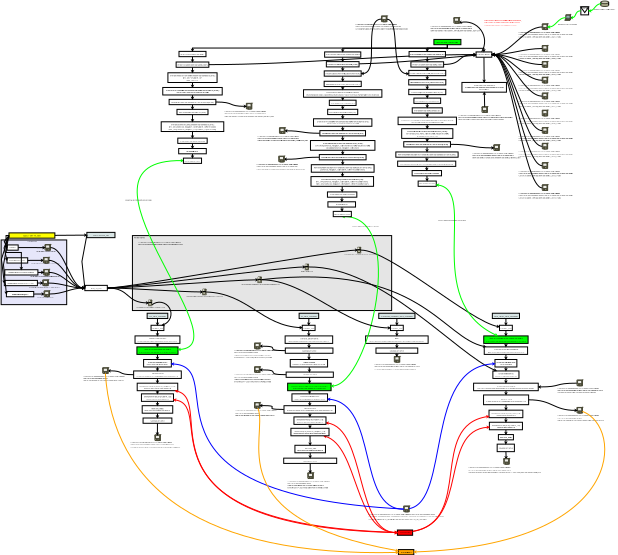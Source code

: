 <?xml version="1.0" encoding="UTF-8"?>
<dia:diagram xmlns:dia="http://www.lysator.liu.se/~alla/dia/">
  <dia:layer name="Background" visible="true" active="true">
    <dia:object type="Standard - BezierLine" version="0" id="O0">
      <dia:attribute name="obj_pos">
        <dia:point val="74.591,-86.1"/>
      </dia:attribute>
      <dia:attribute name="obj_bb">
        <dia:rectangle val="80.172,-89.771;176.651,-86.05"/>
      </dia:attribute>
      <dia:attribute name="bez_points">
        <dia:point val="74.591,-86.1"/>
        <dia:point val="106.581,-86.1"/>
        <dia:point val="147.489,-89.721"/>
        <dia:point val="179.479,-89.721"/>
      </dia:attribute>
      <dia:attribute name="corner_types">
        <dia:enum val="0"/>
        <dia:enum val="0"/>
      </dia:attribute>
      <dia:attribute name="end_arrow">
        <dia:enum val="22"/>
      </dia:attribute>
      <dia:attribute name="end_arrow_length">
        <dia:real val="0.5"/>
      </dia:attribute>
      <dia:attribute name="end_arrow_width">
        <dia:real val="0.5"/>
      </dia:attribute>
      <dia:connections>
        <dia:connection handle="0" to="O313" connection="16"/>
        <dia:connection handle="3" to="O196" connection="16"/>
      </dia:connections>
    </dia:object>
    <dia:object type="Standard - BezierLine" version="0" id="O1">
      <dia:attribute name="obj_pos">
        <dia:point val="128.652,-86.239"/>
      </dia:attribute>
      <dia:attribute name="obj_bb">
        <dia:rectangle val="134.232,-89.549;176.654,-86.33"/>
      </dia:attribute>
      <dia:attribute name="bez_points">
        <dia:point val="128.652,-86.239"/>
        <dia:point val="145.471,-86.665"/>
        <dia:point val="162.64,-88.4"/>
        <dia:point val="179.479,-89.721"/>
      </dia:attribute>
      <dia:attribute name="corner_types">
        <dia:enum val="0"/>
        <dia:enum val="0"/>
      </dia:attribute>
      <dia:attribute name="end_arrow">
        <dia:enum val="22"/>
      </dia:attribute>
      <dia:attribute name="end_arrow_length">
        <dia:real val="0.5"/>
      </dia:attribute>
      <dia:attribute name="end_arrow_width">
        <dia:real val="0.5"/>
      </dia:attribute>
      <dia:connections>
        <dia:connection handle="0" to="O269" connection="16"/>
        <dia:connection handle="3" to="O196" connection="16"/>
      </dia:connections>
    </dia:object>
    <dia:group>
      <dia:object type="Flowchart - Box" version="0" id="O2">
        <dia:attribute name="obj_pos">
          <dia:point val="52.979,-24.576"/>
        </dia:attribute>
        <dia:attribute name="obj_bb">
          <dia:rectangle val="52.929,-24.626;146.318,2.448"/>
        </dia:attribute>
        <dia:attribute name="elem_corner">
          <dia:point val="52.979,-24.576"/>
        </dia:attribute>
        <dia:attribute name="elem_width">
          <dia:real val="93.289"/>
        </dia:attribute>
        <dia:attribute name="elem_height">
          <dia:real val="26.974"/>
        </dia:attribute>
        <dia:attribute name="border_width">
          <dia:real val="0.1"/>
        </dia:attribute>
        <dia:attribute name="inner_color">
          <dia:color val="#e5e5e5"/>
        </dia:attribute>
        <dia:attribute name="show_background">
          <dia:boolean val="true"/>
        </dia:attribute>
        <dia:attribute name="padding">
          <dia:real val="0.5"/>
        </dia:attribute>
        <dia:attribute name="text">
          <dia:composite type="text">
            <dia:attribute name="string">
              <dia:string>##</dia:string>
            </dia:attribute>
            <dia:attribute name="font">
              <dia:font family="sans" style="0" name="Helvetica"/>
            </dia:attribute>
            <dia:attribute name="height">
              <dia:real val="0.8"/>
            </dia:attribute>
            <dia:attribute name="pos">
              <dia:point val="99.623,-10.849"/>
            </dia:attribute>
            <dia:attribute name="color">
              <dia:color val="#000000"/>
            </dia:attribute>
            <dia:attribute name="alignment">
              <dia:enum val="1"/>
            </dia:attribute>
          </dia:composite>
        </dia:attribute>
      </dia:object>
      <dia:object type="Standard - Text" version="1" id="O3">
        <dia:attribute name="obj_pos">
          <dia:point val="53.474,-23.627"/>
        </dia:attribute>
        <dia:attribute name="obj_bb">
          <dia:rectangle val="53.474,-24.267;57.496,-23.494"/>
        </dia:attribute>
        <dia:attribute name="text">
          <dia:composite type="text">
            <dia:attribute name="string">
              <dia:string>#Network Drive#</dia:string>
            </dia:attribute>
            <dia:attribute name="font">
              <dia:font family="sans" style="0" name="Helvetica"/>
            </dia:attribute>
            <dia:attribute name="height">
              <dia:real val="0.8"/>
            </dia:attribute>
            <dia:attribute name="pos">
              <dia:point val="53.474,-23.627"/>
            </dia:attribute>
            <dia:attribute name="color">
              <dia:color val="#000000"/>
            </dia:attribute>
            <dia:attribute name="alignment">
              <dia:enum val="0"/>
            </dia:attribute>
          </dia:composite>
        </dia:attribute>
        <dia:attribute name="valign">
          <dia:enum val="3"/>
        </dia:attribute>
      </dia:object>
    </dia:group>
    <dia:group>
      <dia:object type="Flowchart - Box" version="0" id="O4">
        <dia:attribute name="obj_pos">
          <dia:point val="5.727,-23.003"/>
        </dia:attribute>
        <dia:attribute name="obj_bb">
          <dia:rectangle val="5.677,-23.053;29.371,0.32"/>
        </dia:attribute>
        <dia:attribute name="elem_corner">
          <dia:point val="5.727,-23.003"/>
        </dia:attribute>
        <dia:attribute name="elem_width">
          <dia:real val="23.594"/>
        </dia:attribute>
        <dia:attribute name="elem_height">
          <dia:real val="23.273"/>
        </dia:attribute>
        <dia:attribute name="border_width">
          <dia:real val="0.1"/>
        </dia:attribute>
        <dia:attribute name="inner_color">
          <dia:color val="#e6e6fa"/>
        </dia:attribute>
        <dia:attribute name="show_background">
          <dia:boolean val="true"/>
        </dia:attribute>
        <dia:attribute name="padding">
          <dia:real val="0.5"/>
        </dia:attribute>
        <dia:attribute name="text">
          <dia:composite type="text">
            <dia:attribute name="string">
              <dia:string>##</dia:string>
            </dia:attribute>
            <dia:attribute name="font">
              <dia:font family="sans" style="0" name="Helvetica"/>
            </dia:attribute>
            <dia:attribute name="height">
              <dia:real val="0.8"/>
            </dia:attribute>
            <dia:attribute name="pos">
              <dia:point val="17.524,-11.126"/>
            </dia:attribute>
            <dia:attribute name="color">
              <dia:color val="#000000"/>
            </dia:attribute>
            <dia:attribute name="alignment">
              <dia:enum val="1"/>
            </dia:attribute>
          </dia:composite>
        </dia:attribute>
      </dia:object>
      <dia:object type="Standard - Text" version="1" id="O5">
        <dia:attribute name="obj_pos">
          <dia:point val="15.082,-22.142"/>
        </dia:attribute>
        <dia:attribute name="obj_bb">
          <dia:rectangle val="15.082,-22.782;18.537,-22.01"/>
        </dia:attribute>
        <dia:attribute name="text">
          <dia:composite type="text">
            <dia:attribute name="string">
              <dia:string>#Local Server#</dia:string>
            </dia:attribute>
            <dia:attribute name="font">
              <dia:font family="sans" style="0" name="Helvetica"/>
            </dia:attribute>
            <dia:attribute name="height">
              <dia:real val="0.8"/>
            </dia:attribute>
            <dia:attribute name="pos">
              <dia:point val="15.082,-22.142"/>
            </dia:attribute>
            <dia:attribute name="color">
              <dia:color val="#000000"/>
            </dia:attribute>
            <dia:attribute name="alignment">
              <dia:enum val="0"/>
            </dia:attribute>
          </dia:composite>
        </dia:attribute>
        <dia:attribute name="valign">
          <dia:enum val="3"/>
        </dia:attribute>
      </dia:object>
    </dia:group>
    <dia:object type="Flowchart - Box" version="0" id="O6">
      <dia:attribute name="obj_pos">
        <dia:point val="8.545,-25.552"/>
      </dia:attribute>
      <dia:attribute name="obj_bb">
        <dia:rectangle val="8.495,-25.602;25.113,-23.602"/>
      </dia:attribute>
      <dia:attribute name="elem_corner">
        <dia:point val="8.545,-25.552"/>
      </dia:attribute>
      <dia:attribute name="elem_width">
        <dia:real val="16.518"/>
      </dia:attribute>
      <dia:attribute name="elem_height">
        <dia:real val="1.9"/>
      </dia:attribute>
      <dia:attribute name="border_width">
        <dia:real val="0.1"/>
      </dia:attribute>
      <dia:attribute name="inner_color">
        <dia:color val="#ffff00"/>
      </dia:attribute>
      <dia:attribute name="show_background">
        <dia:boolean val="true"/>
      </dia:attribute>
      <dia:attribute name="padding">
        <dia:real val="0.5"/>
      </dia:attribute>
      <dia:attribute name="text">
        <dia:composite type="text">
          <dia:attribute name="string">
            <dia:string>#SQLCLI - DEV - V0_3.bat#</dia:string>
          </dia:attribute>
          <dia:attribute name="font">
            <dia:font family="sans" style="0" name="Helvetica"/>
          </dia:attribute>
          <dia:attribute name="height">
            <dia:real val="0.8"/>
          </dia:attribute>
          <dia:attribute name="pos">
            <dia:point val="16.804,-24.362"/>
          </dia:attribute>
          <dia:attribute name="color">
            <dia:color val="#000000"/>
          </dia:attribute>
          <dia:attribute name="alignment">
            <dia:enum val="1"/>
          </dia:attribute>
        </dia:composite>
      </dia:attribute>
    </dia:object>
    <dia:object type="Flowchart - Box" version="0" id="O7">
      <dia:attribute name="obj_pos">
        <dia:point val="36.58,-25.735"/>
      </dia:attribute>
      <dia:attribute name="obj_bb">
        <dia:rectangle val="36.53,-25.785;46.74,-23.785"/>
      </dia:attribute>
      <dia:attribute name="elem_corner">
        <dia:point val="36.58,-25.735"/>
      </dia:attribute>
      <dia:attribute name="elem_width">
        <dia:real val="10.11"/>
      </dia:attribute>
      <dia:attribute name="elem_height">
        <dia:real val="1.9"/>
      </dia:attribute>
      <dia:attribute name="border_width">
        <dia:real val="0.1"/>
      </dia:attribute>
      <dia:attribute name="inner_color">
        <dia:color val="#d8e5e5"/>
      </dia:attribute>
      <dia:attribute name="show_background">
        <dia:boolean val="true"/>
      </dia:attribute>
      <dia:attribute name="padding">
        <dia:real val="0.5"/>
      </dia:attribute>
      <dia:attribute name="text">
        <dia:composite type="text">
          <dia:attribute name="string">
            <dia:string>#HTMLToCSV V0_2.py#</dia:string>
          </dia:attribute>
          <dia:attribute name="font">
            <dia:font family="sans" style="0" name="Helvetica"/>
          </dia:attribute>
          <dia:attribute name="height">
            <dia:real val="0.8"/>
          </dia:attribute>
          <dia:attribute name="pos">
            <dia:point val="41.635,-24.544"/>
          </dia:attribute>
          <dia:attribute name="color">
            <dia:color val="#000000"/>
          </dia:attribute>
          <dia:attribute name="alignment">
            <dia:enum val="1"/>
          </dia:attribute>
        </dia:composite>
      </dia:attribute>
    </dia:object>
    <dia:object type="Flowchart - Box" version="0" id="O8">
      <dia:attribute name="obj_pos">
        <dia:point val="58.382,3.368"/>
      </dia:attribute>
      <dia:attribute name="obj_bb">
        <dia:rectangle val="58.332,3.318;65.645,5.318"/>
      </dia:attribute>
      <dia:attribute name="elem_corner">
        <dia:point val="58.382,3.368"/>
      </dia:attribute>
      <dia:attribute name="elem_width">
        <dia:real val="7.213"/>
      </dia:attribute>
      <dia:attribute name="elem_height">
        <dia:real val="1.9"/>
      </dia:attribute>
      <dia:attribute name="border_width">
        <dia:real val="0.1"/>
      </dia:attribute>
      <dia:attribute name="inner_color">
        <dia:color val="#d8e5e5"/>
      </dia:attribute>
      <dia:attribute name="show_background">
        <dia:boolean val="true"/>
      </dia:attribute>
      <dia:attribute name="padding">
        <dia:real val="0.5"/>
      </dia:attribute>
      <dia:attribute name="text">
        <dia:composite type="text">
          <dia:attribute name="string">
            <dia:string>#SAP_Data_Change.py#</dia:string>
          </dia:attribute>
          <dia:attribute name="font">
            <dia:font family="sans" style="0" name="Helvetica"/>
          </dia:attribute>
          <dia:attribute name="height">
            <dia:real val="0.8"/>
          </dia:attribute>
          <dia:attribute name="pos">
            <dia:point val="61.988,4.558"/>
          </dia:attribute>
          <dia:attribute name="color">
            <dia:color val="#000000"/>
          </dia:attribute>
          <dia:attribute name="alignment">
            <dia:enum val="1"/>
          </dia:attribute>
        </dia:composite>
      </dia:attribute>
    </dia:object>
    <dia:object type="Flowchart - Box" version="0" id="O9">
      <dia:attribute name="obj_pos">
        <dia:point val="141.95,3.368"/>
      </dia:attribute>
      <dia:attribute name="obj_bb">
        <dia:rectangle val="141.9,3.318;154.388,5.318"/>
      </dia:attribute>
      <dia:attribute name="elem_corner">
        <dia:point val="141.95,3.368"/>
      </dia:attribute>
      <dia:attribute name="elem_width">
        <dia:real val="12.388"/>
      </dia:attribute>
      <dia:attribute name="elem_height">
        <dia:real val="1.9"/>
      </dia:attribute>
      <dia:attribute name="border_width">
        <dia:real val="0.1"/>
      </dia:attribute>
      <dia:attribute name="inner_color">
        <dia:color val="#d8e5e5"/>
      </dia:attribute>
      <dia:attribute name="show_background">
        <dia:boolean val="true"/>
      </dia:attribute>
      <dia:attribute name="padding">
        <dia:real val="0.5"/>
      </dia:attribute>
      <dia:attribute name="text">
        <dia:composite type="text">
          <dia:attribute name="string">
            <dia:string>#Presenting_Conditions_Data_Change.py#</dia:string>
          </dia:attribute>
          <dia:attribute name="font">
            <dia:font family="sans" style="0" name="Helvetica"/>
          </dia:attribute>
          <dia:attribute name="height">
            <dia:real val="0.8"/>
          </dia:attribute>
          <dia:attribute name="pos">
            <dia:point val="148.144,4.558"/>
          </dia:attribute>
          <dia:attribute name="color">
            <dia:color val="#000000"/>
          </dia:attribute>
          <dia:attribute name="alignment">
            <dia:enum val="1"/>
          </dia:attribute>
        </dia:composite>
      </dia:attribute>
    </dia:object>
    <dia:object type="Flowchart - Box" version="0" id="O10">
      <dia:attribute name="obj_pos">
        <dia:point val="182.68,3.368"/>
      </dia:attribute>
      <dia:attribute name="obj_bb">
        <dia:rectangle val="182.63,3.318;192.153,5.318"/>
      </dia:attribute>
      <dia:attribute name="elem_corner">
        <dia:point val="182.68,3.368"/>
      </dia:attribute>
      <dia:attribute name="elem_width">
        <dia:real val="9.423"/>
      </dia:attribute>
      <dia:attribute name="elem_height">
        <dia:real val="1.9"/>
      </dia:attribute>
      <dia:attribute name="border_width">
        <dia:real val="0.1"/>
      </dia:attribute>
      <dia:attribute name="inner_color">
        <dia:color val="#d8e5e5"/>
      </dia:attribute>
      <dia:attribute name="show_background">
        <dia:boolean val="true"/>
      </dia:attribute>
      <dia:attribute name="padding">
        <dia:real val="0.5"/>
      </dia:attribute>
      <dia:attribute name="text">
        <dia:composite type="text">
          <dia:attribute name="string">
            <dia:string>#Case_Notes_Data_Cahnge.py#</dia:string>
          </dia:attribute>
          <dia:attribute name="font">
            <dia:font family="sans" style="0" name="Helvetica"/>
          </dia:attribute>
          <dia:attribute name="height">
            <dia:real val="0.8"/>
          </dia:attribute>
          <dia:attribute name="pos">
            <dia:point val="187.391,4.558"/>
          </dia:attribute>
          <dia:attribute name="color">
            <dia:color val="#000000"/>
          </dia:attribute>
          <dia:attribute name="alignment">
            <dia:enum val="1"/>
          </dia:attribute>
        </dia:composite>
      </dia:attribute>
    </dia:object>
    <dia:object type="Standard - Line" version="0" id="O11">
      <dia:attribute name="obj_pos">
        <dia:point val="25.113,-24.663"/>
      </dia:attribute>
      <dia:attribute name="obj_bb">
        <dia:rectangle val="25.063,-25.104;36.641,-24.381"/>
      </dia:attribute>
      <dia:attribute name="conn_endpoints">
        <dia:point val="25.113,-24.663"/>
        <dia:point val="36.529,-24.747"/>
      </dia:attribute>
      <dia:attribute name="numcp">
        <dia:int val="1"/>
      </dia:attribute>
      <dia:attribute name="end_arrow">
        <dia:enum val="22"/>
      </dia:attribute>
      <dia:attribute name="end_arrow_length">
        <dia:real val="0.5"/>
      </dia:attribute>
      <dia:attribute name="end_arrow_width">
        <dia:real val="0.5"/>
      </dia:attribute>
      <dia:connections>
        <dia:connection handle="0" to="O6" connection="16"/>
        <dia:connection handle="1" to="O7" connection="16"/>
      </dia:connections>
    </dia:object>
    <dia:object type="Flowchart - Box" version="0" id="O12">
      <dia:attribute name="obj_pos">
        <dia:point val="148.848,88.426"/>
      </dia:attribute>
      <dia:attribute name="obj_bb">
        <dia:rectangle val="148.798,88.376;154.151,90.376"/>
      </dia:attribute>
      <dia:attribute name="elem_corner">
        <dia:point val="148.848,88.426"/>
      </dia:attribute>
      <dia:attribute name="elem_width">
        <dia:real val="5.253"/>
      </dia:attribute>
      <dia:attribute name="elem_height">
        <dia:real val="1.9"/>
      </dia:attribute>
      <dia:attribute name="border_width">
        <dia:real val="0.1"/>
      </dia:attribute>
      <dia:attribute name="inner_color">
        <dia:color val="#ffa500"/>
      </dia:attribute>
      <dia:attribute name="show_background">
        <dia:boolean val="true"/>
      </dia:attribute>
      <dia:attribute name="padding">
        <dia:real val="0.5"/>
      </dia:attribute>
      <dia:attribute name="text">
        <dia:composite type="text">
          <dia:attribute name="string">
            <dia:string>#Merge All Data#</dia:string>
          </dia:attribute>
          <dia:attribute name="font">
            <dia:font family="sans" style="0" name="Helvetica"/>
          </dia:attribute>
          <dia:attribute name="height">
            <dia:real val="0.8"/>
          </dia:attribute>
          <dia:attribute name="pos">
            <dia:point val="151.474,89.616"/>
          </dia:attribute>
          <dia:attribute name="color">
            <dia:color val="#000000"/>
          </dia:attribute>
          <dia:attribute name="alignment">
            <dia:enum val="1"/>
          </dia:attribute>
        </dia:composite>
      </dia:attribute>
    </dia:object>
    <dia:object type="Flowchart - Box" version="0" id="O13">
      <dia:attribute name="obj_pos">
        <dia:point val="7.136,-8.455"/>
      </dia:attribute>
      <dia:attribute name="obj_bb">
        <dia:rectangle val="7.086,-8.505;18.573,-6.505"/>
      </dia:attribute>
      <dia:attribute name="elem_corner">
        <dia:point val="7.136,-8.455"/>
      </dia:attribute>
      <dia:attribute name="elem_width">
        <dia:real val="11.387"/>
      </dia:attribute>
      <dia:attribute name="elem_height">
        <dia:real val="1.9"/>
      </dia:attribute>
      <dia:attribute name="show_background">
        <dia:boolean val="true"/>
      </dia:attribute>
      <dia:attribute name="padding">
        <dia:real val="0.5"/>
      </dia:attribute>
      <dia:attribute name="text">
        <dia:composite type="text">
          <dia:attribute name="string">
            <dia:string>#Downloading casenotes 2017 - 2021#</dia:string>
          </dia:attribute>
          <dia:attribute name="font">
            <dia:font family="sans" style="0" name="Helvetica"/>
          </dia:attribute>
          <dia:attribute name="height">
            <dia:real val="0.8"/>
          </dia:attribute>
          <dia:attribute name="pos">
            <dia:point val="12.829,-7.265"/>
          </dia:attribute>
          <dia:attribute name="color">
            <dia:color val="#000000"/>
          </dia:attribute>
          <dia:attribute name="alignment">
            <dia:enum val="1"/>
          </dia:attribute>
        </dia:composite>
      </dia:attribute>
    </dia:object>
    <dia:object type="Flowchart - Box" version="0" id="O14">
      <dia:attribute name="obj_pos">
        <dia:point val="7.623,-4.459"/>
      </dia:attribute>
      <dia:attribute name="obj_bb">
        <dia:rectangle val="7.573,-4.509;17.508,-2.509"/>
      </dia:attribute>
      <dia:attribute name="elem_corner">
        <dia:point val="7.623,-4.459"/>
      </dia:attribute>
      <dia:attribute name="elem_width">
        <dia:real val="9.835"/>
      </dia:attribute>
      <dia:attribute name="elem_height">
        <dia:real val="1.9"/>
      </dia:attribute>
      <dia:attribute name="show_background">
        <dia:boolean val="true"/>
      </dia:attribute>
      <dia:attribute name="padding">
        <dia:real val="0.5"/>
      </dia:attribute>
      <dia:attribute name="text">
        <dia:composite type="text">
          <dia:attribute name="string">
            <dia:string>#Downloading Role Query#</dia:string>
          </dia:attribute>
          <dia:attribute name="font">
            <dia:font family="sans" style="0" name="Helvetica"/>
          </dia:attribute>
          <dia:attribute name="height">
            <dia:real val="0.8"/>
          </dia:attribute>
          <dia:attribute name="pos">
            <dia:point val="12.54,-3.269"/>
          </dia:attribute>
          <dia:attribute name="color">
            <dia:color val="#000000"/>
          </dia:attribute>
          <dia:attribute name="alignment">
            <dia:enum val="1"/>
          </dia:attribute>
        </dia:composite>
      </dia:attribute>
    </dia:object>
    <dia:object type="Flowchart - Box" version="0" id="O15">
      <dia:attribute name="obj_pos">
        <dia:point val="7.46,-12.289"/>
      </dia:attribute>
      <dia:attribute name="obj_bb">
        <dia:rectangle val="7.41,-12.339;18.59,-10.339"/>
      </dia:attribute>
      <dia:attribute name="elem_corner">
        <dia:point val="7.46,-12.289"/>
      </dia:attribute>
      <dia:attribute name="elem_width">
        <dia:real val="11.08"/>
      </dia:attribute>
      <dia:attribute name="elem_height">
        <dia:real val="1.9"/>
      </dia:attribute>
      <dia:attribute name="show_background">
        <dia:boolean val="true"/>
      </dia:attribute>
      <dia:attribute name="padding">
        <dia:real val="0.5"/>
      </dia:attribute>
      <dia:attribute name="text">
        <dia:composite type="text">
          <dia:attribute name="string">
            <dia:string>#Downloading Presenting Conditions#</dia:string>
          </dia:attribute>
          <dia:attribute name="font">
            <dia:font family="sans" style="0" name="Helvetica"/>
          </dia:attribute>
          <dia:attribute name="height">
            <dia:real val="0.8"/>
          </dia:attribute>
          <dia:attribute name="pos">
            <dia:point val="13.001,-11.099"/>
          </dia:attribute>
          <dia:attribute name="color">
            <dia:color val="#000000"/>
          </dia:attribute>
          <dia:attribute name="alignment">
            <dia:enum val="1"/>
          </dia:attribute>
        </dia:composite>
      </dia:attribute>
    </dia:object>
    <dia:object type="Flowchart - Box" version="0" id="O16">
      <dia:attribute name="obj_pos">
        <dia:point val="7.866,-16.592"/>
      </dia:attribute>
      <dia:attribute name="obj_bb">
        <dia:rectangle val="7.816,-16.642;15.294,-14.642"/>
      </dia:attribute>
      <dia:attribute name="elem_corner">
        <dia:point val="7.866,-16.592"/>
      </dia:attribute>
      <dia:attribute name="elem_width">
        <dia:real val="7.377"/>
      </dia:attribute>
      <dia:attribute name="elem_height">
        <dia:real val="1.9"/>
      </dia:attribute>
      <dia:attribute name="show_background">
        <dia:boolean val="true"/>
      </dia:attribute>
      <dia:attribute name="padding">
        <dia:real val="0.5"/>
      </dia:attribute>
      <dia:attribute name="text">
        <dia:composite type="text">
          <dia:attribute name="string">
            <dia:string>#EA Active 2017 - 2021#</dia:string>
          </dia:attribute>
          <dia:attribute name="font">
            <dia:font family="sans" style="0" name="Helvetica"/>
          </dia:attribute>
          <dia:attribute name="height">
            <dia:real val="0.8"/>
          </dia:attribute>
          <dia:attribute name="pos">
            <dia:point val="11.555,-15.402"/>
          </dia:attribute>
          <dia:attribute name="color">
            <dia:color val="#000000"/>
          </dia:attribute>
          <dia:attribute name="alignment">
            <dia:enum val="1"/>
          </dia:attribute>
        </dia:composite>
      </dia:attribute>
    </dia:object>
    <dia:object type="Flowchart - Box" version="0" id="O17">
      <dia:attribute name="obj_pos">
        <dia:point val="7.948,-21.216"/>
      </dia:attribute>
      <dia:attribute name="obj_bb">
        <dia:rectangle val="7.898,-21.266;11.848,-19.266"/>
      </dia:attribute>
      <dia:attribute name="elem_corner">
        <dia:point val="7.948,-21.216"/>
      </dia:attribute>
      <dia:attribute name="elem_width">
        <dia:real val="3.85"/>
      </dia:attribute>
      <dia:attribute name="elem_height">
        <dia:real val="1.9"/>
      </dia:attribute>
      <dia:attribute name="show_background">
        <dia:boolean val="true"/>
      </dia:attribute>
      <dia:attribute name="padding">
        <dia:real val="0.5"/>
      </dia:attribute>
      <dia:attribute name="text">
        <dia:composite type="text">
          <dia:attribute name="string">
            <dia:string>#SAPD ALL#</dia:string>
          </dia:attribute>
          <dia:attribute name="font">
            <dia:font family="sans" style="0" name="Helvetica"/>
          </dia:attribute>
          <dia:attribute name="height">
            <dia:real val="0.8"/>
          </dia:attribute>
          <dia:attribute name="pos">
            <dia:point val="9.873,-20.026"/>
          </dia:attribute>
          <dia:attribute name="color">
            <dia:color val="#000000"/>
          </dia:attribute>
          <dia:attribute name="alignment">
            <dia:enum val="1"/>
          </dia:attribute>
        </dia:composite>
      </dia:attribute>
    </dia:object>
    <dia:object type="Standard - ZigZagLine" version="1" id="O18">
      <dia:attribute name="obj_pos">
        <dia:point val="8.495,-24.602"/>
      </dia:attribute>
      <dia:attribute name="obj_bb">
        <dia:rectangle val="6.523,-24.652;8.545,-3.147"/>
      </dia:attribute>
      <dia:attribute name="orth_points">
        <dia:point val="8.495,-24.602"/>
        <dia:point val="6.573,-24.602"/>
        <dia:point val="6.573,-3.509"/>
        <dia:point val="7.623,-3.509"/>
      </dia:attribute>
      <dia:attribute name="orth_orient">
        <dia:enum val="0"/>
        <dia:enum val="1"/>
        <dia:enum val="0"/>
      </dia:attribute>
      <dia:attribute name="autorouting">
        <dia:boolean val="true"/>
      </dia:attribute>
      <dia:attribute name="end_arrow">
        <dia:enum val="22"/>
      </dia:attribute>
      <dia:attribute name="end_arrow_length">
        <dia:real val="0.5"/>
      </dia:attribute>
      <dia:attribute name="end_arrow_width">
        <dia:real val="0.5"/>
      </dia:attribute>
      <dia:connections>
        <dia:connection handle="0" to="O6" connection="16"/>
        <dia:connection handle="1" to="O14" connection="7"/>
      </dia:connections>
    </dia:object>
    <dia:object type="Standard - ZigZagLine" version="1" id="O19">
      <dia:attribute name="obj_pos">
        <dia:point val="8.545,-24.602"/>
      </dia:attribute>
      <dia:attribute name="obj_bb">
        <dia:rectangle val="6.036,-24.652;8.595,-7.143"/>
      </dia:attribute>
      <dia:attribute name="orth_points">
        <dia:point val="8.545,-24.602"/>
        <dia:point val="6.086,-24.602"/>
        <dia:point val="6.086,-7.505"/>
        <dia:point val="7.136,-7.505"/>
      </dia:attribute>
      <dia:attribute name="orth_orient">
        <dia:enum val="0"/>
        <dia:enum val="1"/>
        <dia:enum val="0"/>
      </dia:attribute>
      <dia:attribute name="autorouting">
        <dia:boolean val="true"/>
      </dia:attribute>
      <dia:attribute name="end_arrow">
        <dia:enum val="22"/>
      </dia:attribute>
      <dia:attribute name="end_arrow_length">
        <dia:real val="0.5"/>
      </dia:attribute>
      <dia:attribute name="end_arrow_width">
        <dia:real val="0.5"/>
      </dia:attribute>
      <dia:connections>
        <dia:connection handle="0" to="O6" connection="7"/>
        <dia:connection handle="1" to="O13" connection="7"/>
      </dia:connections>
    </dia:object>
    <dia:object type="Standard - ZigZagLine" version="1" id="O20">
      <dia:attribute name="obj_pos">
        <dia:point val="8.545,-24.602"/>
      </dia:attribute>
      <dia:attribute name="obj_bb">
        <dia:rectangle val="6.31,-24.652;8.595,-10.977"/>
      </dia:attribute>
      <dia:attribute name="orth_points">
        <dia:point val="8.545,-24.602"/>
        <dia:point val="6.36,-24.602"/>
        <dia:point val="6.36,-11.339"/>
        <dia:point val="7.41,-11.339"/>
      </dia:attribute>
      <dia:attribute name="orth_orient">
        <dia:enum val="0"/>
        <dia:enum val="1"/>
        <dia:enum val="0"/>
      </dia:attribute>
      <dia:attribute name="autorouting">
        <dia:boolean val="true"/>
      </dia:attribute>
      <dia:attribute name="end_arrow">
        <dia:enum val="22"/>
      </dia:attribute>
      <dia:attribute name="end_arrow_length">
        <dia:real val="0.5"/>
      </dia:attribute>
      <dia:attribute name="end_arrow_width">
        <dia:real val="0.5"/>
      </dia:attribute>
      <dia:connections>
        <dia:connection handle="0" to="O6" connection="7"/>
        <dia:connection handle="1" to="O15" connection="16"/>
      </dia:connections>
    </dia:object>
    <dia:object type="Standard - ZigZagLine" version="1" id="O21">
      <dia:attribute name="obj_pos">
        <dia:point val="8.545,-24.602"/>
      </dia:attribute>
      <dia:attribute name="obj_bb">
        <dia:rectangle val="6.766,-24.652;8.595,-15.28"/>
      </dia:attribute>
      <dia:attribute name="orth_points">
        <dia:point val="8.545,-24.602"/>
        <dia:point val="6.816,-24.602"/>
        <dia:point val="6.816,-15.642"/>
        <dia:point val="7.866,-15.642"/>
      </dia:attribute>
      <dia:attribute name="orth_orient">
        <dia:enum val="0"/>
        <dia:enum val="1"/>
        <dia:enum val="0"/>
      </dia:attribute>
      <dia:attribute name="autorouting">
        <dia:boolean val="true"/>
      </dia:attribute>
      <dia:attribute name="end_arrow">
        <dia:enum val="22"/>
      </dia:attribute>
      <dia:attribute name="end_arrow_length">
        <dia:real val="0.5"/>
      </dia:attribute>
      <dia:attribute name="end_arrow_width">
        <dia:real val="0.5"/>
      </dia:attribute>
      <dia:connections>
        <dia:connection handle="0" to="O6" connection="7"/>
        <dia:connection handle="1" to="O16" connection="7"/>
      </dia:connections>
    </dia:object>
    <dia:object type="Standard - ZigZagLine" version="1" id="O22">
      <dia:attribute name="obj_pos">
        <dia:point val="8.545,-24.602"/>
      </dia:attribute>
      <dia:attribute name="obj_bb">
        <dia:rectangle val="6.848,-24.652;8.595,-19.904"/>
      </dia:attribute>
      <dia:attribute name="orth_points">
        <dia:point val="8.545,-24.602"/>
        <dia:point val="6.898,-24.602"/>
        <dia:point val="6.898,-20.266"/>
        <dia:point val="7.948,-20.266"/>
      </dia:attribute>
      <dia:attribute name="orth_orient">
        <dia:enum val="0"/>
        <dia:enum val="1"/>
        <dia:enum val="0"/>
      </dia:attribute>
      <dia:attribute name="autorouting">
        <dia:boolean val="true"/>
      </dia:attribute>
      <dia:attribute name="end_arrow">
        <dia:enum val="22"/>
      </dia:attribute>
      <dia:attribute name="end_arrow_length">
        <dia:real val="0.5"/>
      </dia:attribute>
      <dia:attribute name="end_arrow_width">
        <dia:real val="0.5"/>
      </dia:attribute>
      <dia:connections>
        <dia:connection handle="0" to="O6" connection="7"/>
        <dia:connection handle="1" to="O17" connection="7"/>
      </dia:connections>
    </dia:object>
    <dia:object type="Flowchart - Box" version="0" id="O23">
      <dia:attribute name="obj_pos">
        <dia:point val="35.852,-6.663"/>
      </dia:attribute>
      <dia:attribute name="obj_bb">
        <dia:rectangle val="35.802,-6.713;43.989,-4.713"/>
      </dia:attribute>
      <dia:attribute name="elem_corner">
        <dia:point val="35.852,-6.663"/>
      </dia:attribute>
      <dia:attribute name="elem_width">
        <dia:real val="8.088"/>
      </dia:attribute>
      <dia:attribute name="elem_height">
        <dia:real val="1.9"/>
      </dia:attribute>
      <dia:attribute name="show_background">
        <dia:boolean val="true"/>
      </dia:attribute>
      <dia:attribute name="padding">
        <dia:real val="0.5"/>
      </dia:attribute>
      <dia:attribute name="text">
        <dia:composite type="text">
          <dia:attribute name="string">
            <dia:string>#Html_To_Csv#</dia:string>
          </dia:attribute>
          <dia:attribute name="font">
            <dia:font family="sans" style="0" name="Helvetica"/>
          </dia:attribute>
          <dia:attribute name="height">
            <dia:real val="0.8"/>
          </dia:attribute>
          <dia:attribute name="pos">
            <dia:point val="39.896,-5.473"/>
          </dia:attribute>
          <dia:attribute name="color">
            <dia:color val="#000000"/>
          </dia:attribute>
          <dia:attribute name="alignment">
            <dia:enum val="1"/>
          </dia:attribute>
        </dia:composite>
      </dia:attribute>
    </dia:object>
    <dia:object type="Standard - ZigZagLine" version="1" id="O24">
      <dia:attribute name="obj_pos">
        <dia:point val="36.58,-24.785"/>
      </dia:attribute>
      <dia:attribute name="obj_bb">
        <dia:rectangle val="34.752,-24.834;36.63,-5.352"/>
      </dia:attribute>
      <dia:attribute name="orth_points">
        <dia:point val="36.58,-24.785"/>
        <dia:point val="34.802,-24.785"/>
        <dia:point val="34.802,-5.713"/>
        <dia:point val="35.852,-5.713"/>
      </dia:attribute>
      <dia:attribute name="orth_orient">
        <dia:enum val="0"/>
        <dia:enum val="1"/>
        <dia:enum val="0"/>
      </dia:attribute>
      <dia:attribute name="autorouting">
        <dia:boolean val="true"/>
      </dia:attribute>
      <dia:attribute name="end_arrow">
        <dia:enum val="22"/>
      </dia:attribute>
      <dia:attribute name="end_arrow_length">
        <dia:real val="0.5"/>
      </dia:attribute>
      <dia:attribute name="end_arrow_width">
        <dia:real val="0.5"/>
      </dia:attribute>
      <dia:connections>
        <dia:connection handle="0" to="O7" connection="7"/>
        <dia:connection handle="1" to="O23" connection="7"/>
      </dia:connections>
    </dia:object>
    <dia:object type="Standard - Line" version="0" id="O25">
      <dia:attribute name="obj_pos">
        <dia:point val="17.508,-3.531"/>
      </dia:attribute>
      <dia:attribute name="obj_bb">
        <dia:rectangle val="17.457,-3.906;21.299,-3.182"/>
      </dia:attribute>
      <dia:attribute name="conn_endpoints">
        <dia:point val="17.508,-3.531"/>
        <dia:point val="21.188,-3.546"/>
      </dia:attribute>
      <dia:attribute name="numcp">
        <dia:int val="1"/>
      </dia:attribute>
      <dia:attribute name="end_arrow">
        <dia:enum val="22"/>
      </dia:attribute>
      <dia:attribute name="end_arrow_length">
        <dia:real val="0.5"/>
      </dia:attribute>
      <dia:attribute name="end_arrow_width">
        <dia:real val="0.5"/>
      </dia:attribute>
      <dia:connections>
        <dia:connection handle="0" to="O14" connection="16"/>
        <dia:connection handle="1" to="O26" connection="9"/>
      </dia:connections>
    </dia:object>
    <dia:group>
      <dia:object type="Cisco - Diskette" version="1" id="O26">
        <dia:attribute name="obj_pos">
          <dia:point val="21.188,-4.623"/>
        </dia:attribute>
        <dia:attribute name="obj_bb">
          <dia:rectangle val="20.188,-4.624;23.126,-2.622"/>
        </dia:attribute>
        <dia:attribute name="meta">
          <dia:composite type="dict"/>
        </dia:attribute>
        <dia:attribute name="elem_corner">
          <dia:point val="21.188,-4.623"/>
        </dia:attribute>
        <dia:attribute name="elem_width">
          <dia:real val="1.937"/>
        </dia:attribute>
        <dia:attribute name="elem_height">
          <dia:real val="2.0"/>
        </dia:attribute>
        <dia:attribute name="line_width">
          <dia:real val="0.1"/>
        </dia:attribute>
        <dia:attribute name="line_colour">
          <dia:color val="#000000"/>
        </dia:attribute>
        <dia:attribute name="fill_colour">
          <dia:color val="#ffffff"/>
        </dia:attribute>
        <dia:attribute name="show_background">
          <dia:boolean val="true"/>
        </dia:attribute>
        <dia:attribute name="line_style">
          <dia:enum val="0"/>
          <dia:real val="1"/>
        </dia:attribute>
        <dia:attribute name="flip_horizontal">
          <dia:boolean val="false"/>
        </dia:attribute>
        <dia:attribute name="flip_vertical">
          <dia:boolean val="false"/>
        </dia:attribute>
        <dia:attribute name="subscale">
          <dia:real val="1"/>
        </dia:attribute>
      </dia:object>
      <dia:object type="Standard - Text" version="1" id="O27">
        <dia:attribute name="obj_pos">
          <dia:point val="18.723,-1.943"/>
        </dia:attribute>
        <dia:attribute name="obj_bb">
          <dia:rectangle val="18.723,-2.583;24.591,-1.81"/>
        </dia:attribute>
        <dia:attribute name="text">
          <dia:composite type="text">
            <dia:attribute name="string">
              <dia:string>#C:\Oracle\Roles.html#</dia:string>
            </dia:attribute>
            <dia:attribute name="font">
              <dia:font family="sans" style="0" name="Helvetica"/>
            </dia:attribute>
            <dia:attribute name="height">
              <dia:real val="0.8"/>
            </dia:attribute>
            <dia:attribute name="pos">
              <dia:point val="18.723,-1.943"/>
            </dia:attribute>
            <dia:attribute name="color">
              <dia:color val="#000000"/>
            </dia:attribute>
            <dia:attribute name="alignment">
              <dia:enum val="0"/>
            </dia:attribute>
          </dia:composite>
        </dia:attribute>
        <dia:attribute name="valign">
          <dia:enum val="3"/>
        </dia:attribute>
      </dia:object>
    </dia:group>
    <dia:group>
      <dia:object type="Cisco - Diskette" version="1" id="O28">
        <dia:attribute name="obj_pos">
          <dia:point val="20.71,-8.57"/>
        </dia:attribute>
        <dia:attribute name="obj_bb">
          <dia:rectangle val="19.71,-8.571;22.649,-6.57"/>
        </dia:attribute>
        <dia:attribute name="meta">
          <dia:composite type="dict"/>
        </dia:attribute>
        <dia:attribute name="elem_corner">
          <dia:point val="20.71,-8.57"/>
        </dia:attribute>
        <dia:attribute name="elem_width">
          <dia:real val="1.937"/>
        </dia:attribute>
        <dia:attribute name="elem_height">
          <dia:real val="2.0"/>
        </dia:attribute>
        <dia:attribute name="line_width">
          <dia:real val="0.1"/>
        </dia:attribute>
        <dia:attribute name="line_colour">
          <dia:color val="#000000"/>
        </dia:attribute>
        <dia:attribute name="fill_colour">
          <dia:color val="#ffffff"/>
        </dia:attribute>
        <dia:attribute name="show_background">
          <dia:boolean val="true"/>
        </dia:attribute>
        <dia:attribute name="line_style">
          <dia:enum val="0"/>
          <dia:real val="1"/>
        </dia:attribute>
        <dia:attribute name="flip_horizontal">
          <dia:boolean val="false"/>
        </dia:attribute>
        <dia:attribute name="flip_vertical">
          <dia:boolean val="false"/>
        </dia:attribute>
        <dia:attribute name="subscale">
          <dia:real val="1"/>
        </dia:attribute>
      </dia:object>
      <dia:object type="Standard - Text" version="1" id="O29">
        <dia:attribute name="obj_pos">
          <dia:point val="15.78,-5.775"/>
        </dia:attribute>
        <dia:attribute name="obj_bb">
          <dia:rectangle val="15.78,-6.415;26.56,-5.643"/>
        </dia:attribute>
        <dia:attribute name="text">
          <dia:composite type="text">
            <dia:attribute name="string">
              <dia:string>#C:\Oracle\casenotes 2017 - 2021.html#</dia:string>
            </dia:attribute>
            <dia:attribute name="font">
              <dia:font family="sans" style="0" name="Helvetica"/>
            </dia:attribute>
            <dia:attribute name="height">
              <dia:real val="0.8"/>
            </dia:attribute>
            <dia:attribute name="pos">
              <dia:point val="15.78,-5.775"/>
            </dia:attribute>
            <dia:attribute name="color">
              <dia:color val="#000000"/>
            </dia:attribute>
            <dia:attribute name="alignment">
              <dia:enum val="0"/>
            </dia:attribute>
          </dia:composite>
        </dia:attribute>
        <dia:attribute name="valign">
          <dia:enum val="3"/>
        </dia:attribute>
      </dia:object>
    </dia:group>
    <dia:group>
      <dia:object type="Cisco - Diskette" version="1" id="O30">
        <dia:attribute name="obj_pos">
          <dia:point val="21.035,-12.393"/>
        </dia:attribute>
        <dia:attribute name="obj_bb">
          <dia:rectangle val="20.035,-12.394;22.974,-10.393"/>
        </dia:attribute>
        <dia:attribute name="meta">
          <dia:composite type="dict"/>
        </dia:attribute>
        <dia:attribute name="elem_corner">
          <dia:point val="21.035,-12.393"/>
        </dia:attribute>
        <dia:attribute name="elem_width">
          <dia:real val="1.937"/>
        </dia:attribute>
        <dia:attribute name="elem_height">
          <dia:real val="2.0"/>
        </dia:attribute>
        <dia:attribute name="line_width">
          <dia:real val="0.1"/>
        </dia:attribute>
        <dia:attribute name="line_colour">
          <dia:color val="#000000"/>
        </dia:attribute>
        <dia:attribute name="fill_colour">
          <dia:color val="#ffffff"/>
        </dia:attribute>
        <dia:attribute name="show_background">
          <dia:boolean val="true"/>
        </dia:attribute>
        <dia:attribute name="line_style">
          <dia:enum val="0"/>
          <dia:real val="1"/>
        </dia:attribute>
        <dia:attribute name="flip_horizontal">
          <dia:boolean val="false"/>
        </dia:attribute>
        <dia:attribute name="flip_vertical">
          <dia:boolean val="false"/>
        </dia:attribute>
        <dia:attribute name="subscale">
          <dia:real val="1"/>
        </dia:attribute>
      </dia:object>
      <dia:object type="Standard - Text" version="1" id="O31">
        <dia:attribute name="obj_pos">
          <dia:point val="16.258,-9.713"/>
        </dia:attribute>
        <dia:attribute name="obj_bb">
          <dia:rectangle val="16.258,-10.353;26.731,-9.58"/>
        </dia:attribute>
        <dia:attribute name="text">
          <dia:composite type="text">
            <dia:attribute name="string">
              <dia:string>#C:\Oracle\Presenting Conditions.html#</dia:string>
            </dia:attribute>
            <dia:attribute name="font">
              <dia:font family="sans" style="0" name="Helvetica"/>
            </dia:attribute>
            <dia:attribute name="height">
              <dia:real val="0.8"/>
            </dia:attribute>
            <dia:attribute name="pos">
              <dia:point val="16.258,-9.713"/>
            </dia:attribute>
            <dia:attribute name="color">
              <dia:color val="#000000"/>
            </dia:attribute>
            <dia:attribute name="alignment">
              <dia:enum val="0"/>
            </dia:attribute>
          </dia:composite>
        </dia:attribute>
        <dia:attribute name="valign">
          <dia:enum val="3"/>
        </dia:attribute>
      </dia:object>
    </dia:group>
    <dia:group>
      <dia:object type="Cisco - Diskette" version="1" id="O32">
        <dia:attribute name="obj_pos">
          <dia:point val="21.522,-21.321"/>
        </dia:attribute>
        <dia:attribute name="obj_bb">
          <dia:rectangle val="20.522,-21.322;23.461,-19.321"/>
        </dia:attribute>
        <dia:attribute name="meta">
          <dia:composite type="dict"/>
        </dia:attribute>
        <dia:attribute name="elem_corner">
          <dia:point val="21.522,-21.321"/>
        </dia:attribute>
        <dia:attribute name="elem_width">
          <dia:real val="1.937"/>
        </dia:attribute>
        <dia:attribute name="elem_height">
          <dia:real val="2.0"/>
        </dia:attribute>
        <dia:attribute name="line_width">
          <dia:real val="0.1"/>
        </dia:attribute>
        <dia:attribute name="line_colour">
          <dia:color val="#000000"/>
        </dia:attribute>
        <dia:attribute name="fill_colour">
          <dia:color val="#ffffff"/>
        </dia:attribute>
        <dia:attribute name="show_background">
          <dia:boolean val="true"/>
        </dia:attribute>
        <dia:attribute name="line_style">
          <dia:enum val="0"/>
          <dia:real val="1"/>
        </dia:attribute>
        <dia:attribute name="flip_horizontal">
          <dia:boolean val="false"/>
        </dia:attribute>
        <dia:attribute name="flip_vertical">
          <dia:boolean val="false"/>
        </dia:attribute>
        <dia:attribute name="subscale">
          <dia:real val="1"/>
        </dia:attribute>
      </dia:object>
      <dia:object type="Standard - Text" version="1" id="O33">
        <dia:attribute name="obj_pos">
          <dia:point val="18.431,-18.641"/>
        </dia:attribute>
        <dia:attribute name="obj_bb">
          <dia:rectangle val="18.431,-19.281;25.533,-18.508"/>
        </dia:attribute>
        <dia:attribute name="text">
          <dia:composite type="text">
            <dia:attribute name="string">
              <dia:string>#C:\Oracle\SAPD ALL.html#</dia:string>
            </dia:attribute>
            <dia:attribute name="font">
              <dia:font family="sans" style="0" name="Helvetica"/>
            </dia:attribute>
            <dia:attribute name="height">
              <dia:real val="0.8"/>
            </dia:attribute>
            <dia:attribute name="pos">
              <dia:point val="18.431,-18.641"/>
            </dia:attribute>
            <dia:attribute name="color">
              <dia:color val="#000000"/>
            </dia:attribute>
            <dia:attribute name="alignment">
              <dia:enum val="0"/>
            </dia:attribute>
          </dia:composite>
        </dia:attribute>
        <dia:attribute name="valign">
          <dia:enum val="3"/>
        </dia:attribute>
      </dia:object>
    </dia:group>
    <dia:object type="Standard - Line" version="0" id="O34">
      <dia:attribute name="obj_pos">
        <dia:point val="18.573,-7.5"/>
      </dia:attribute>
      <dia:attribute name="obj_bb">
        <dia:rectangle val="18.523,-7.861;20.822,-7.137"/>
      </dia:attribute>
      <dia:attribute name="conn_endpoints">
        <dia:point val="18.573,-7.5"/>
        <dia:point val="20.71,-7.498"/>
      </dia:attribute>
      <dia:attribute name="numcp">
        <dia:int val="1"/>
      </dia:attribute>
      <dia:attribute name="end_arrow">
        <dia:enum val="22"/>
      </dia:attribute>
      <dia:attribute name="end_arrow_length">
        <dia:real val="0.5"/>
      </dia:attribute>
      <dia:attribute name="end_arrow_width">
        <dia:real val="0.5"/>
      </dia:attribute>
      <dia:connections>
        <dia:connection handle="0" to="O13" connection="16"/>
        <dia:connection handle="1" to="O28" connection="9"/>
      </dia:connections>
    </dia:object>
    <dia:object type="Standard - Line" version="0" id="O35">
      <dia:attribute name="obj_pos">
        <dia:point val="18.591,-11.327"/>
      </dia:attribute>
      <dia:attribute name="obj_bb">
        <dia:rectangle val="18.541,-11.685;21.147,-10.962"/>
      </dia:attribute>
      <dia:attribute name="conn_endpoints">
        <dia:point val="18.591,-11.327"/>
        <dia:point val="21.035,-11.322"/>
      </dia:attribute>
      <dia:attribute name="numcp">
        <dia:int val="1"/>
      </dia:attribute>
      <dia:attribute name="end_arrow">
        <dia:enum val="22"/>
      </dia:attribute>
      <dia:attribute name="end_arrow_length">
        <dia:real val="0.5"/>
      </dia:attribute>
      <dia:attribute name="end_arrow_width">
        <dia:real val="0.5"/>
      </dia:attribute>
      <dia:connections>
        <dia:connection handle="0" to="O15" connection="16"/>
        <dia:connection handle="1" to="O30" connection="9"/>
      </dia:connections>
    </dia:object>
    <dia:object type="Standard - Line" version="0" id="O36">
      <dia:attribute name="obj_pos">
        <dia:point val="11.847,-20.263"/>
      </dia:attribute>
      <dia:attribute name="obj_bb">
        <dia:rectangle val="11.797,-20.613;21.634,-19.889"/>
      </dia:attribute>
      <dia:attribute name="conn_endpoints">
        <dia:point val="11.847,-20.263"/>
        <dia:point val="21.522,-20.25"/>
      </dia:attribute>
      <dia:attribute name="numcp">
        <dia:int val="1"/>
      </dia:attribute>
      <dia:attribute name="end_arrow">
        <dia:enum val="22"/>
      </dia:attribute>
      <dia:attribute name="end_arrow_length">
        <dia:real val="0.5"/>
      </dia:attribute>
      <dia:attribute name="end_arrow_width">
        <dia:real val="0.5"/>
      </dia:attribute>
      <dia:connections>
        <dia:connection handle="0" to="O17" connection="16"/>
        <dia:connection handle="1" to="O32" connection="9"/>
      </dia:connections>
    </dia:object>
    <dia:object type="Standard - Line" version="0" id="O37">
      <dia:attribute name="obj_pos">
        <dia:point val="15.294,-15.646"/>
      </dia:attribute>
      <dia:attribute name="obj_bb">
        <dia:rectangle val="15.244,-16.014;21.07,-15.291"/>
      </dia:attribute>
      <dia:attribute name="conn_endpoints">
        <dia:point val="15.294,-15.646"/>
        <dia:point val="20.958,-15.653"/>
      </dia:attribute>
      <dia:attribute name="numcp">
        <dia:int val="1"/>
      </dia:attribute>
      <dia:attribute name="end_arrow">
        <dia:enum val="22"/>
      </dia:attribute>
      <dia:attribute name="end_arrow_length">
        <dia:real val="0.5"/>
      </dia:attribute>
      <dia:attribute name="end_arrow_width">
        <dia:real val="0.5"/>
      </dia:attribute>
      <dia:connections>
        <dia:connection handle="0" to="O16" connection="16"/>
        <dia:connection handle="1" to="O38" connection="9"/>
      </dia:connections>
    </dia:object>
    <dia:group>
      <dia:object type="Cisco - Diskette" version="1" id="O38">
        <dia:attribute name="obj_pos">
          <dia:point val="20.958,-16.727"/>
        </dia:attribute>
        <dia:attribute name="obj_bb">
          <dia:rectangle val="19.958,-16.728;22.896,-14.726"/>
        </dia:attribute>
        <dia:attribute name="meta">
          <dia:composite type="dict"/>
        </dia:attribute>
        <dia:attribute name="elem_corner">
          <dia:point val="20.958,-16.727"/>
        </dia:attribute>
        <dia:attribute name="elem_width">
          <dia:real val="1.937"/>
        </dia:attribute>
        <dia:attribute name="elem_height">
          <dia:real val="2.0"/>
        </dia:attribute>
        <dia:attribute name="line_width">
          <dia:real val="0.1"/>
        </dia:attribute>
        <dia:attribute name="line_colour">
          <dia:color val="#000000"/>
        </dia:attribute>
        <dia:attribute name="fill_colour">
          <dia:color val="#ffffff"/>
        </dia:attribute>
        <dia:attribute name="show_background">
          <dia:boolean val="true"/>
        </dia:attribute>
        <dia:attribute name="line_style">
          <dia:enum val="0"/>
          <dia:real val="1"/>
        </dia:attribute>
        <dia:attribute name="flip_horizontal">
          <dia:boolean val="false"/>
        </dia:attribute>
        <dia:attribute name="flip_vertical">
          <dia:boolean val="false"/>
        </dia:attribute>
        <dia:attribute name="subscale">
          <dia:real val="1"/>
        </dia:attribute>
      </dia:object>
      <dia:object type="Standard - Text" version="1" id="O39">
        <dia:attribute name="obj_pos">
          <dia:point val="16.586,-14.19"/>
        </dia:attribute>
        <dia:attribute name="obj_bb">
          <dia:rectangle val="16.586,-14.83;27.216,-14.057"/>
        </dia:attribute>
        <dia:attribute name="text">
          <dia:composite type="text">
            <dia:attribute name="string">
              <dia:string>#C:\Oracle\EA Acvite 2017 - 2021.html#</dia:string>
            </dia:attribute>
            <dia:attribute name="font">
              <dia:font family="sans" style="0" name="Helvetica"/>
            </dia:attribute>
            <dia:attribute name="height">
              <dia:real val="0.8"/>
            </dia:attribute>
            <dia:attribute name="pos">
              <dia:point val="16.586,-14.19"/>
            </dia:attribute>
            <dia:attribute name="color">
              <dia:color val="#000000"/>
            </dia:attribute>
            <dia:attribute name="alignment">
              <dia:enum val="0"/>
            </dia:attribute>
          </dia:composite>
        </dia:attribute>
        <dia:attribute name="valign">
          <dia:enum val="3"/>
        </dia:attribute>
      </dia:object>
    </dia:group>
    <dia:object type="Standard - BezierLine" version="0" id="O40">
      <dia:attribute name="obj_pos">
        <dia:point val="22.072,-3.55"/>
      </dia:attribute>
      <dia:attribute name="obj_bb">
        <dia:rectangle val="23.075,-5.763;35.856,-3.5"/>
      </dia:attribute>
      <dia:attribute name="bez_points">
        <dia:point val="22.072,-3.55"/>
        <dia:point val="27.236,-3.55"/>
        <dia:point val="34.731,-5.713"/>
        <dia:point val="39.895,-5.713"/>
      </dia:attribute>
      <dia:attribute name="corner_types">
        <dia:enum val="0"/>
        <dia:enum val="0"/>
      </dia:attribute>
      <dia:attribute name="end_arrow">
        <dia:enum val="22"/>
      </dia:attribute>
      <dia:attribute name="end_arrow_length">
        <dia:real val="0.5"/>
      </dia:attribute>
      <dia:attribute name="end_arrow_width">
        <dia:real val="0.5"/>
      </dia:attribute>
      <dia:connections>
        <dia:connection handle="0" to="O26" connection="9"/>
        <dia:connection handle="3" to="O23" connection="16"/>
      </dia:connections>
    </dia:object>
    <dia:object type="Standard - BezierLine" version="0" id="O41">
      <dia:attribute name="obj_pos">
        <dia:point val="21.595,-7.498"/>
      </dia:attribute>
      <dia:attribute name="obj_bb">
        <dia:rectangle val="22.598,-7.548;35.887,-5.663"/>
      </dia:attribute>
      <dia:attribute name="bez_points">
        <dia:point val="21.595,-7.498"/>
        <dia:point val="26.756,-7.498"/>
        <dia:point val="34.735,-5.713"/>
        <dia:point val="39.895,-5.713"/>
      </dia:attribute>
      <dia:attribute name="corner_types">
        <dia:enum val="0"/>
        <dia:enum val="0"/>
      </dia:attribute>
      <dia:attribute name="end_arrow">
        <dia:enum val="22"/>
      </dia:attribute>
      <dia:attribute name="end_arrow_length">
        <dia:real val="0.5"/>
      </dia:attribute>
      <dia:attribute name="end_arrow_width">
        <dia:real val="0.5"/>
      </dia:attribute>
      <dia:connections>
        <dia:connection handle="0" to="O28" connection="9"/>
        <dia:connection handle="3" to="O23" connection="16"/>
      </dia:connections>
    </dia:object>
    <dia:object type="Standard - BezierLine" version="0" id="O42">
      <dia:attribute name="obj_pos">
        <dia:point val="21.92,-11.32"/>
      </dia:attribute>
      <dia:attribute name="obj_bb">
        <dia:rectangle val="22.923,-11.37;35.853,-5.663"/>
      </dia:attribute>
      <dia:attribute name="bez_points">
        <dia:point val="21.92,-11.32"/>
        <dia:point val="27.08,-11.32"/>
        <dia:point val="34.735,-5.713"/>
        <dia:point val="39.895,-5.713"/>
      </dia:attribute>
      <dia:attribute name="corner_types">
        <dia:enum val="0"/>
        <dia:enum val="0"/>
      </dia:attribute>
      <dia:attribute name="end_arrow">
        <dia:enum val="22"/>
      </dia:attribute>
      <dia:attribute name="end_arrow_length">
        <dia:real val="0.5"/>
      </dia:attribute>
      <dia:attribute name="end_arrow_width">
        <dia:real val="0.5"/>
      </dia:attribute>
      <dia:connections>
        <dia:connection handle="0" to="O30" connection="9"/>
        <dia:connection handle="3" to="O23" connection="16"/>
      </dia:connections>
    </dia:object>
    <dia:object type="Standard - BezierLine" version="0" id="O43">
      <dia:attribute name="obj_pos">
        <dia:point val="21.842,-15.654"/>
      </dia:attribute>
      <dia:attribute name="obj_bb">
        <dia:rectangle val="22.846,-15.704;35.852,-5.663"/>
      </dia:attribute>
      <dia:attribute name="bez_points">
        <dia:point val="21.842,-15.654"/>
        <dia:point val="27.164,-15.654"/>
        <dia:point val="34.574,-5.713"/>
        <dia:point val="39.895,-5.713"/>
      </dia:attribute>
      <dia:attribute name="corner_types">
        <dia:enum val="0"/>
        <dia:enum val="0"/>
      </dia:attribute>
      <dia:attribute name="end_arrow">
        <dia:enum val="22"/>
      </dia:attribute>
      <dia:attribute name="end_arrow_length">
        <dia:real val="0.5"/>
      </dia:attribute>
      <dia:attribute name="end_arrow_width">
        <dia:real val="0.5"/>
      </dia:attribute>
      <dia:connections>
        <dia:connection handle="0" to="O38" connection="9"/>
        <dia:connection handle="3" to="O23" connection="16"/>
      </dia:connections>
    </dia:object>
    <dia:object type="Standard - BezierLine" version="0" id="O44">
      <dia:attribute name="obj_pos">
        <dia:point val="22.407,-20.249"/>
      </dia:attribute>
      <dia:attribute name="obj_bb">
        <dia:rectangle val="23.41,-20.299;35.852,-5.663"/>
      </dia:attribute>
      <dia:attribute name="bez_points">
        <dia:point val="22.407,-20.249"/>
        <dia:point val="27.568,-20.249"/>
        <dia:point val="34.735,-5.713"/>
        <dia:point val="39.895,-5.713"/>
      </dia:attribute>
      <dia:attribute name="corner_types">
        <dia:enum val="0"/>
        <dia:enum val="0"/>
      </dia:attribute>
      <dia:attribute name="end_arrow">
        <dia:enum val="22"/>
      </dia:attribute>
      <dia:attribute name="end_arrow_length">
        <dia:real val="0.5"/>
      </dia:attribute>
      <dia:attribute name="end_arrow_width">
        <dia:real val="0.5"/>
      </dia:attribute>
      <dia:connections>
        <dia:connection handle="0" to="O32" connection="9"/>
        <dia:connection handle="3" to="O23" connection="16"/>
      </dia:connections>
    </dia:object>
    <dia:object type="Standard - BezierLine" version="0" id="O45">
      <dia:attribute name="obj_pos">
        <dia:point val="39.895,-5.713"/>
      </dia:attribute>
      <dia:attribute name="obj_bb">
        <dia:rectangle val="43.939,-13.331;115.235,-5.663"/>
      </dia:attribute>
      <dia:attribute name="bez_points">
        <dia:point val="39.895,-5.713"/>
        <dia:point val="48.23,-5.713"/>
        <dia:point val="107.471,-13.281"/>
        <dia:point val="115.805,-13.281"/>
      </dia:attribute>
      <dia:attribute name="corner_types">
        <dia:enum val="0"/>
        <dia:enum val="0"/>
      </dia:attribute>
      <dia:attribute name="end_arrow">
        <dia:enum val="22"/>
      </dia:attribute>
      <dia:attribute name="end_arrow_length">
        <dia:real val="0.5"/>
      </dia:attribute>
      <dia:attribute name="end_arrow_width">
        <dia:real val="0.5"/>
      </dia:attribute>
      <dia:connections>
        <dia:connection handle="0" to="O23" connection="16"/>
        <dia:connection handle="3" to="O58" connection="10"/>
      </dia:connections>
    </dia:object>
    <dia:object type="Standard - BezierLine" version="0" id="O46">
      <dia:attribute name="obj_pos">
        <dia:point val="39.895,-5.713"/>
      </dia:attribute>
      <dia:attribute name="obj_bb">
        <dia:rectangle val="43.937,-19.407;134.042,-5.663"/>
      </dia:attribute>
      <dia:attribute name="bez_points">
        <dia:point val="39.895,-5.713"/>
        <dia:point val="48.233,-5.713"/>
        <dia:point val="126.276,-19.357"/>
        <dia:point val="134.613,-19.357"/>
      </dia:attribute>
      <dia:attribute name="corner_types">
        <dia:enum val="0"/>
        <dia:enum val="0"/>
      </dia:attribute>
      <dia:attribute name="end_arrow">
        <dia:enum val="22"/>
      </dia:attribute>
      <dia:attribute name="end_arrow_length">
        <dia:real val="0.5"/>
      </dia:attribute>
      <dia:attribute name="end_arrow_width">
        <dia:real val="0.5"/>
      </dia:attribute>
      <dia:connections>
        <dia:connection handle="0" to="O23" connection="16"/>
        <dia:connection handle="3" to="O56" connection="10"/>
      </dia:connections>
    </dia:object>
    <dia:object type="Standard - BezierLine" version="0" id="O47">
      <dia:attribute name="obj_pos">
        <dia:point val="39.895,-5.713"/>
      </dia:attribute>
      <dia:attribute name="obj_bb">
        <dia:rectangle val="43.94,-8.711;98.211,-5.663"/>
      </dia:attribute>
      <dia:attribute name="bez_points">
        <dia:point val="39.895,-5.713"/>
        <dia:point val="48.233,-5.713"/>
        <dia:point val="90.445,-8.661"/>
        <dia:point val="98.783,-8.661"/>
      </dia:attribute>
      <dia:attribute name="corner_types">
        <dia:enum val="0"/>
        <dia:enum val="0"/>
      </dia:attribute>
      <dia:attribute name="end_arrow">
        <dia:enum val="22"/>
      </dia:attribute>
      <dia:attribute name="end_arrow_length">
        <dia:real val="0.5"/>
      </dia:attribute>
      <dia:attribute name="end_arrow_width">
        <dia:real val="0.5"/>
      </dia:attribute>
      <dia:connections>
        <dia:connection handle="0" to="O23" connection="16"/>
        <dia:connection handle="3" to="O54" connection="10"/>
      </dia:connections>
    </dia:object>
    <dia:object type="Standard - BezierLine" version="0" id="O48">
      <dia:attribute name="obj_pos">
        <dia:point val="39.895,-5.713"/>
      </dia:attribute>
      <dia:attribute name="obj_bb">
        <dia:rectangle val="43.939,-5.763;58.842,-0.311"/>
      </dia:attribute>
      <dia:attribute name="bez_points">
        <dia:point val="39.895,-5.713"/>
        <dia:point val="48.23,-5.713"/>
        <dia:point val="51.075,-0.361"/>
        <dia:point val="59.41,-0.361"/>
      </dia:attribute>
      <dia:attribute name="corner_types">
        <dia:enum val="0"/>
        <dia:enum val="0"/>
      </dia:attribute>
      <dia:attribute name="end_arrow">
        <dia:enum val="22"/>
      </dia:attribute>
      <dia:attribute name="end_arrow_length">
        <dia:real val="0.5"/>
      </dia:attribute>
      <dia:attribute name="end_arrow_width">
        <dia:real val="0.5"/>
      </dia:attribute>
      <dia:connections>
        <dia:connection handle="0" to="O23" connection="16"/>
        <dia:connection handle="3" to="O52" connection="10"/>
      </dia:connections>
    </dia:object>
    <dia:object type="Standard - BezierLine" version="0" id="O49">
      <dia:attribute name="obj_pos">
        <dia:point val="39.895,-5.713"/>
      </dia:attribute>
      <dia:attribute name="obj_bb">
        <dia:rectangle val="43.939,-5.763;78.329,-4.246"/>
      </dia:attribute>
      <dia:attribute name="bez_points">
        <dia:point val="39.895,-5.713"/>
        <dia:point val="48.233,-5.713"/>
        <dia:point val="70.562,-4.296"/>
        <dia:point val="78.9,-4.296"/>
      </dia:attribute>
      <dia:attribute name="corner_types">
        <dia:enum val="0"/>
        <dia:enum val="0"/>
      </dia:attribute>
      <dia:attribute name="end_arrow">
        <dia:enum val="22"/>
      </dia:attribute>
      <dia:attribute name="end_arrow_length">
        <dia:real val="0.5"/>
      </dia:attribute>
      <dia:attribute name="end_arrow_width">
        <dia:real val="0.5"/>
      </dia:attribute>
      <dia:connections>
        <dia:connection handle="0" to="O23" connection="16"/>
        <dia:connection handle="3" to="O50" connection="10"/>
      </dia:connections>
    </dia:object>
    <dia:group>
      <dia:object type="Cisco - File Server" version="1" id="O50">
        <dia:attribute name="obj_pos">
          <dia:point val="78.279,-5.298"/>
        </dia:attribute>
        <dia:attribute name="obj_bb">
          <dia:rectangle val="78.278,-5.299;79.522,-3.296"/>
        </dia:attribute>
        <dia:attribute name="meta">
          <dia:composite type="dict"/>
        </dia:attribute>
        <dia:attribute name="elem_corner">
          <dia:point val="78.279,-5.298"/>
        </dia:attribute>
        <dia:attribute name="elem_width">
          <dia:real val="1.242"/>
        </dia:attribute>
        <dia:attribute name="elem_height">
          <dia:real val="2.0"/>
        </dia:attribute>
        <dia:attribute name="line_width">
          <dia:real val="0.1"/>
        </dia:attribute>
        <dia:attribute name="line_colour">
          <dia:color val="#000000"/>
        </dia:attribute>
        <dia:attribute name="fill_colour">
          <dia:color val="#ffffff"/>
        </dia:attribute>
        <dia:attribute name="show_background">
          <dia:boolean val="true"/>
        </dia:attribute>
        <dia:attribute name="line_style">
          <dia:enum val="0"/>
          <dia:real val="1"/>
        </dia:attribute>
        <dia:attribute name="flip_horizontal">
          <dia:boolean val="false"/>
        </dia:attribute>
        <dia:attribute name="flip_vertical">
          <dia:boolean val="false"/>
        </dia:attribute>
        <dia:attribute name="subscale">
          <dia:real val="1"/>
        </dia:attribute>
      </dia:object>
      <dia:object type="Standard - Text" version="1" id="O51">
        <dia:attribute name="obj_pos">
          <dia:point val="72.373,-2.355"/>
        </dia:attribute>
        <dia:attribute name="obj_bb">
          <dia:rectangle val="72.373,-2.995;85.446,-2.222"/>
        </dia:attribute>
        <dia:attribute name="text">
          <dia:composite type="text">
            <dia:attribute name="string">
              <dia:string>#\Exam adjustments\EA Acvite 2017 - 2021.csv#</dia:string>
            </dia:attribute>
            <dia:attribute name="font">
              <dia:font family="sans" style="0" name="Helvetica"/>
            </dia:attribute>
            <dia:attribute name="height">
              <dia:real val="0.8"/>
            </dia:attribute>
            <dia:attribute name="pos">
              <dia:point val="72.373,-2.355"/>
            </dia:attribute>
            <dia:attribute name="color">
              <dia:color val="#000000"/>
            </dia:attribute>
            <dia:attribute name="alignment">
              <dia:enum val="0"/>
            </dia:attribute>
          </dia:composite>
        </dia:attribute>
        <dia:attribute name="valign">
          <dia:enum val="3"/>
        </dia:attribute>
      </dia:object>
    </dia:group>
    <dia:group>
      <dia:object type="Cisco - File Server" version="1" id="O52">
        <dia:attribute name="obj_pos">
          <dia:point val="58.788,-1.362"/>
        </dia:attribute>
        <dia:attribute name="obj_bb">
          <dia:rectangle val="58.787,-1.363;60.032,0.639"/>
        </dia:attribute>
        <dia:attribute name="meta">
          <dia:composite type="dict"/>
        </dia:attribute>
        <dia:attribute name="elem_corner">
          <dia:point val="58.788,-1.362"/>
        </dia:attribute>
        <dia:attribute name="elem_width">
          <dia:real val="1.242"/>
        </dia:attribute>
        <dia:attribute name="elem_height">
          <dia:real val="2.0"/>
        </dia:attribute>
        <dia:attribute name="line_width">
          <dia:real val="0.1"/>
        </dia:attribute>
        <dia:attribute name="line_colour">
          <dia:color val="#000000"/>
        </dia:attribute>
        <dia:attribute name="fill_colour">
          <dia:color val="#ffffff"/>
        </dia:attribute>
        <dia:attribute name="show_background">
          <dia:boolean val="true"/>
        </dia:attribute>
        <dia:attribute name="line_style">
          <dia:enum val="0"/>
          <dia:real val="1"/>
        </dia:attribute>
        <dia:attribute name="flip_horizontal">
          <dia:boolean val="false"/>
        </dia:attribute>
        <dia:attribute name="flip_vertical">
          <dia:boolean val="false"/>
        </dia:attribute>
        <dia:attribute name="subscale">
          <dia:real val="1"/>
        </dia:attribute>
      </dia:object>
      <dia:object type="Standard - Text" version="1" id="O53">
        <dia:attribute name="obj_pos">
          <dia:point val="54.274,1.581"/>
        </dia:attribute>
        <dia:attribute name="obj_bb">
          <dia:rectangle val="54.274,0.941;64.564,1.713"/>
        </dia:attribute>
        <dia:attribute name="text">
          <dia:composite type="text">
            <dia:attribute name="string">
              <dia:string>#\Student Access Plans\SAPD ALL.csv#</dia:string>
            </dia:attribute>
            <dia:attribute name="font">
              <dia:font family="sans" style="0" name="Helvetica"/>
            </dia:attribute>
            <dia:attribute name="height">
              <dia:real val="0.8"/>
            </dia:attribute>
            <dia:attribute name="pos">
              <dia:point val="54.274,1.581"/>
            </dia:attribute>
            <dia:attribute name="color">
              <dia:color val="#000000"/>
            </dia:attribute>
            <dia:attribute name="alignment">
              <dia:enum val="0"/>
            </dia:attribute>
          </dia:composite>
        </dia:attribute>
        <dia:attribute name="valign">
          <dia:enum val="3"/>
        </dia:attribute>
      </dia:object>
    </dia:group>
    <dia:group>
      <dia:object type="Cisco - File Server" version="1" id="O54">
        <dia:attribute name="obj_pos">
          <dia:point val="98.162,-9.662"/>
        </dia:attribute>
        <dia:attribute name="obj_bb">
          <dia:rectangle val="98.16,-9.663;99.405,-7.661"/>
        </dia:attribute>
        <dia:attribute name="meta">
          <dia:composite type="dict"/>
        </dia:attribute>
        <dia:attribute name="elem_corner">
          <dia:point val="98.162,-9.662"/>
        </dia:attribute>
        <dia:attribute name="elem_width">
          <dia:real val="1.242"/>
        </dia:attribute>
        <dia:attribute name="elem_height">
          <dia:real val="2.0"/>
        </dia:attribute>
        <dia:attribute name="line_width">
          <dia:real val="0.1"/>
        </dia:attribute>
        <dia:attribute name="line_colour">
          <dia:color val="#000000"/>
        </dia:attribute>
        <dia:attribute name="fill_colour">
          <dia:color val="#ffffff"/>
        </dia:attribute>
        <dia:attribute name="show_background">
          <dia:boolean val="true"/>
        </dia:attribute>
        <dia:attribute name="line_style">
          <dia:enum val="0"/>
          <dia:real val="1"/>
        </dia:attribute>
        <dia:attribute name="flip_horizontal">
          <dia:boolean val="false"/>
        </dia:attribute>
        <dia:attribute name="flip_vertical">
          <dia:boolean val="false"/>
        </dia:attribute>
        <dia:attribute name="subscale">
          <dia:real val="1"/>
        </dia:attribute>
      </dia:object>
      <dia:object type="Standard - Text" version="1" id="O55">
        <dia:attribute name="obj_pos">
          <dia:point val="91.925,-6.719"/>
        </dia:attribute>
        <dia:attribute name="obj_bb">
          <dia:rectangle val="91.925,-7.359;105.66,-6.587"/>
        </dia:attribute>
        <dia:attribute name="text">
          <dia:composite type="text">
            <dia:attribute name="string">
              <dia:string>#\Presenting conditions\Presenting Conditions.csv#</dia:string>
            </dia:attribute>
            <dia:attribute name="font">
              <dia:font family="sans" style="0" name="Helvetica"/>
            </dia:attribute>
            <dia:attribute name="height">
              <dia:real val="0.8"/>
            </dia:attribute>
            <dia:attribute name="pos">
              <dia:point val="91.925,-6.719"/>
            </dia:attribute>
            <dia:attribute name="color">
              <dia:color val="#000000"/>
            </dia:attribute>
            <dia:attribute name="alignment">
              <dia:enum val="0"/>
            </dia:attribute>
          </dia:composite>
        </dia:attribute>
        <dia:attribute name="valign">
          <dia:enum val="3"/>
        </dia:attribute>
      </dia:object>
    </dia:group>
    <dia:group>
      <dia:object type="Cisco - File Server" version="1" id="O56">
        <dia:attribute name="obj_pos">
          <dia:point val="133.992,-20.358"/>
        </dia:attribute>
        <dia:attribute name="obj_bb">
          <dia:rectangle val="133.991,-20.359;135.235,-18.356"/>
        </dia:attribute>
        <dia:attribute name="meta">
          <dia:composite type="dict"/>
        </dia:attribute>
        <dia:attribute name="elem_corner">
          <dia:point val="133.992,-20.358"/>
        </dia:attribute>
        <dia:attribute name="elem_width">
          <dia:real val="1.242"/>
        </dia:attribute>
        <dia:attribute name="elem_height">
          <dia:real val="2.0"/>
        </dia:attribute>
        <dia:attribute name="line_width">
          <dia:real val="0.1"/>
        </dia:attribute>
        <dia:attribute name="line_colour">
          <dia:color val="#000000"/>
        </dia:attribute>
        <dia:attribute name="fill_colour">
          <dia:color val="#ffffff"/>
        </dia:attribute>
        <dia:attribute name="show_background">
          <dia:boolean val="true"/>
        </dia:attribute>
        <dia:attribute name="line_style">
          <dia:enum val="0"/>
          <dia:real val="1"/>
        </dia:attribute>
        <dia:attribute name="flip_horizontal">
          <dia:boolean val="false"/>
        </dia:attribute>
        <dia:attribute name="flip_vertical">
          <dia:boolean val="false"/>
        </dia:attribute>
        <dia:attribute name="subscale">
          <dia:real val="1"/>
        </dia:attribute>
      </dia:object>
      <dia:object type="Standard - Text" version="1" id="O57">
        <dia:attribute name="obj_pos">
          <dia:point val="129.074,-17.415"/>
        </dia:attribute>
        <dia:attribute name="obj_bb">
          <dia:rectangle val="129.074,-18.055;140.172,-17.282"/>
        </dia:attribute>
        <dia:attribute name="text">
          <dia:composite type="text">
            <dia:attribute name="string">
              <dia:string>#\Case notes\casenotes 2017 - 2021.csv#</dia:string>
            </dia:attribute>
            <dia:attribute name="font">
              <dia:font family="sans" style="0" name="Helvetica"/>
            </dia:attribute>
            <dia:attribute name="height">
              <dia:real val="0.8"/>
            </dia:attribute>
            <dia:attribute name="pos">
              <dia:point val="129.074,-17.415"/>
            </dia:attribute>
            <dia:attribute name="color">
              <dia:color val="#000000"/>
            </dia:attribute>
            <dia:attribute name="alignment">
              <dia:enum val="0"/>
            </dia:attribute>
          </dia:composite>
        </dia:attribute>
        <dia:attribute name="valign">
          <dia:enum val="3"/>
        </dia:attribute>
      </dia:object>
    </dia:group>
    <dia:group>
      <dia:object type="Cisco - File Server" version="1" id="O58">
        <dia:attribute name="obj_pos">
          <dia:point val="115.184,-14.282"/>
        </dia:attribute>
        <dia:attribute name="obj_bb">
          <dia:rectangle val="115.183,-14.283;116.427,-12.281"/>
        </dia:attribute>
        <dia:attribute name="meta">
          <dia:composite type="dict"/>
        </dia:attribute>
        <dia:attribute name="elem_corner">
          <dia:point val="115.184,-14.282"/>
        </dia:attribute>
        <dia:attribute name="elem_width">
          <dia:real val="1.242"/>
        </dia:attribute>
        <dia:attribute name="elem_height">
          <dia:real val="2.0"/>
        </dia:attribute>
        <dia:attribute name="line_width">
          <dia:real val="0.1"/>
        </dia:attribute>
        <dia:attribute name="line_colour">
          <dia:color val="#000000"/>
        </dia:attribute>
        <dia:attribute name="fill_colour">
          <dia:color val="#ffffff"/>
        </dia:attribute>
        <dia:attribute name="show_background">
          <dia:boolean val="true"/>
        </dia:attribute>
        <dia:attribute name="line_style">
          <dia:enum val="0"/>
          <dia:real val="1"/>
        </dia:attribute>
        <dia:attribute name="flip_horizontal">
          <dia:boolean val="false"/>
        </dia:attribute>
        <dia:attribute name="flip_vertical">
          <dia:boolean val="false"/>
        </dia:attribute>
        <dia:attribute name="subscale">
          <dia:real val="1"/>
        </dia:attribute>
      </dia:object>
      <dia:object type="Standard - Text" version="1" id="O59">
        <dia:attribute name="obj_pos">
          <dia:point val="113.63,-11.339"/>
        </dia:attribute>
        <dia:attribute name="obj_bb">
          <dia:rectangle val="113.63,-11.979;118,-11.206"/>
        </dia:attribute>
        <dia:attribute name="text">
          <dia:composite type="text">
            <dia:attribute name="string">
              <dia:string>#Roles\Roles.csv#</dia:string>
            </dia:attribute>
            <dia:attribute name="font">
              <dia:font family="sans" style="0" name="Helvetica"/>
            </dia:attribute>
            <dia:attribute name="height">
              <dia:real val="0.8"/>
            </dia:attribute>
            <dia:attribute name="pos">
              <dia:point val="113.63,-11.339"/>
            </dia:attribute>
            <dia:attribute name="color">
              <dia:color val="#000000"/>
            </dia:attribute>
            <dia:attribute name="alignment">
              <dia:enum val="0"/>
            </dia:attribute>
          </dia:composite>
        </dia:attribute>
        <dia:attribute name="valign">
          <dia:enum val="3"/>
        </dia:attribute>
      </dia:object>
    </dia:group>
    <dia:object type="Standard - Text" version="1" id="O60">
      <dia:attribute name="obj_pos">
        <dia:point val="55.083,-22.012"/>
      </dia:attribute>
      <dia:attribute name="obj_bb">
        <dia:rectangle val="55.083,-22.652;70.67,-21.08"/>
      </dia:attribute>
      <dia:attribute name="text">
        <dia:composite type="text">
          <dia:attribute name="string">
            <dia:string>#\\nas02.storage.uq.edu.au\CA\Student Affairs Division\
Performance and Operations\Data\Service Data\SMS#</dia:string>
          </dia:attribute>
          <dia:attribute name="font">
            <dia:font family="sans" style="0" name="Helvetica"/>
          </dia:attribute>
          <dia:attribute name="height">
            <dia:real val="0.8"/>
          </dia:attribute>
          <dia:attribute name="pos">
            <dia:point val="55.083,-22.012"/>
          </dia:attribute>
          <dia:attribute name="color">
            <dia:color val="#000000"/>
          </dia:attribute>
          <dia:attribute name="alignment">
            <dia:enum val="0"/>
          </dia:attribute>
        </dia:composite>
      </dia:attribute>
      <dia:attribute name="valign">
        <dia:enum val="3"/>
      </dia:attribute>
    </dia:object>
    <dia:object type="Standard - BezierLine" version="0" id="O61">
      <dia:attribute name="obj_pos">
        <dia:point val="78.9,-4.296"/>
      </dia:attribute>
      <dia:attribute name="obj_bb">
        <dia:rectangle val="79.469,-4.33;114.153,8.611"/>
      </dia:attribute>
      <dia:attribute name="bez_points">
        <dia:point val="78.9,-4.296"/>
        <dia:point val="93.977,-3.853"/>
        <dia:point val="101.786,8.079"/>
        <dia:point val="116.401,8.648"/>
      </dia:attribute>
      <dia:attribute name="corner_types">
        <dia:enum val="0"/>
        <dia:enum val="0"/>
      </dia:attribute>
      <dia:attribute name="end_arrow">
        <dia:enum val="22"/>
      </dia:attribute>
      <dia:attribute name="end_arrow_length">
        <dia:real val="0.5"/>
      </dia:attribute>
      <dia:attribute name="end_arrow_width">
        <dia:real val="0.5"/>
      </dia:attribute>
      <dia:connections>
        <dia:connection handle="0" to="O50" connection="10"/>
        <dia:connection handle="3" to="O69" connection="16"/>
      </dia:connections>
    </dia:object>
    <dia:object type="Standard - Line" version="0" id="O62">
      <dia:attribute name="obj_pos">
        <dia:point val="116.468,5.317"/>
      </dia:attribute>
      <dia:attribute name="obj_bb">
        <dia:rectangle val="116.072,5.266;116.795,7.761"/>
      </dia:attribute>
      <dia:attribute name="conn_endpoints">
        <dia:point val="116.468,5.317"/>
        <dia:point val="116.421,7.649"/>
      </dia:attribute>
      <dia:attribute name="numcp">
        <dia:int val="1"/>
      </dia:attribute>
      <dia:attribute name="end_arrow">
        <dia:enum val="22"/>
      </dia:attribute>
      <dia:attribute name="end_arrow_length">
        <dia:real val="0.5"/>
      </dia:attribute>
      <dia:attribute name="end_arrow_width">
        <dia:real val="0.5"/>
      </dia:attribute>
      <dia:connections>
        <dia:connection handle="0" to="O67" connection="16"/>
        <dia:connection handle="1" to="O69" connection="16"/>
      </dia:connections>
    </dia:object>
    <dia:object type="Flowchart - Box" version="0" id="O63">
      <dia:attribute name="obj_pos">
        <dia:point val="161.761,-95.174"/>
      </dia:attribute>
      <dia:attribute name="obj_bb">
        <dia:rectangle val="161.711,-95.224;170.951,-93.224"/>
      </dia:attribute>
      <dia:attribute name="elem_corner">
        <dia:point val="161.761,-95.174"/>
      </dia:attribute>
      <dia:attribute name="elem_width">
        <dia:real val="9.14"/>
      </dia:attribute>
      <dia:attribute name="elem_height">
        <dia:real val="1.9"/>
      </dia:attribute>
      <dia:attribute name="border_width">
        <dia:real val="0.1"/>
      </dia:attribute>
      <dia:attribute name="inner_color">
        <dia:color val="#00ff00"/>
      </dia:attribute>
      <dia:attribute name="show_background">
        <dia:boolean val="true"/>
      </dia:attribute>
      <dia:attribute name="padding">
        <dia:real val="0.5"/>
      </dia:attribute>
      <dia:attribute name="text">
        <dia:composite type="text">
          <dia:attribute name="string">
            <dia:string>#DemographicToolsOfficial.py#</dia:string>
          </dia:attribute>
          <dia:attribute name="font">
            <dia:font family="sans" style="0" name="Helvetica"/>
          </dia:attribute>
          <dia:attribute name="height">
            <dia:real val="0.8"/>
          </dia:attribute>
          <dia:attribute name="pos">
            <dia:point val="166.331,-93.984"/>
          </dia:attribute>
          <dia:attribute name="color">
            <dia:color val="#000000"/>
          </dia:attribute>
          <dia:attribute name="alignment">
            <dia:enum val="1"/>
          </dia:attribute>
        </dia:composite>
      </dia:attribute>
    </dia:object>
    <dia:object type="Flowchart - Box" version="0" id="O64">
      <dia:attribute name="obj_pos">
        <dia:point val="148.435,81.376"/>
      </dia:attribute>
      <dia:attribute name="obj_bb">
        <dia:rectangle val="148.385,81.326;153.768,83.326"/>
      </dia:attribute>
      <dia:attribute name="elem_corner">
        <dia:point val="148.435,81.376"/>
      </dia:attribute>
      <dia:attribute name="elem_width">
        <dia:real val="5.283"/>
      </dia:attribute>
      <dia:attribute name="elem_height">
        <dia:real val="1.9"/>
      </dia:attribute>
      <dia:attribute name="border_width">
        <dia:real val="0.1"/>
      </dia:attribute>
      <dia:attribute name="inner_color">
        <dia:color val="#ff0000"/>
      </dia:attribute>
      <dia:attribute name="show_background">
        <dia:boolean val="true"/>
      </dia:attribute>
      <dia:attribute name="padding">
        <dia:real val="0.5"/>
      </dia:attribute>
      <dia:attribute name="text">
        <dia:composite type="text">
          <dia:attribute name="string">
            <dia:string>#Anonymizer.py#</dia:string>
          </dia:attribute>
          <dia:attribute name="font">
            <dia:font family="sans" style="0" name="Helvetica"/>
          </dia:attribute>
          <dia:attribute name="height">
            <dia:real val="0.8"/>
          </dia:attribute>
          <dia:attribute name="pos">
            <dia:point val="151.076,82.567"/>
          </dia:attribute>
          <dia:attribute name="color">
            <dia:color val="#000000"/>
          </dia:attribute>
          <dia:attribute name="alignment">
            <dia:enum val="1"/>
          </dia:attribute>
        </dia:composite>
      </dia:attribute>
    </dia:object>
    <dia:object type="Standard - BezierLine" version="0" id="O65">
      <dia:attribute name="obj_pos">
        <dia:point val="116.87,42.024"/>
      </dia:attribute>
      <dia:attribute name="obj_bb">
        <dia:rectangle val="122.481,42.733;148.435,82.376"/>
      </dia:attribute>
      <dia:attribute name="bez_points">
        <dia:point val="116.87,42.024"/>
        <dia:point val="131.221,43.962"/>
        <dia:point val="135.907,82.326"/>
        <dia:point val="151.076,82.326"/>
      </dia:attribute>
      <dia:attribute name="corner_types">
        <dia:enum val="0"/>
        <dia:enum val="0"/>
      </dia:attribute>
      <dia:attribute name="line_color">
        <dia:color val="#ff0000"/>
      </dia:attribute>
      <dia:attribute name="start_arrow">
        <dia:enum val="22"/>
      </dia:attribute>
      <dia:attribute name="start_arrow_length">
        <dia:real val="0.5"/>
      </dia:attribute>
      <dia:attribute name="start_arrow_width">
        <dia:real val="0.5"/>
      </dia:attribute>
      <dia:attribute name="end_arrow">
        <dia:enum val="22"/>
      </dia:attribute>
      <dia:attribute name="end_arrow_length">
        <dia:real val="0.5"/>
      </dia:attribute>
      <dia:attribute name="end_arrow_width">
        <dia:real val="0.5"/>
      </dia:attribute>
      <dia:connections>
        <dia:connection handle="0" to="O76" connection="16"/>
        <dia:connection handle="3" to="O64" connection="16"/>
      </dia:connections>
    </dia:object>
    <dia:object type="Standard - BezierLine" version="0" id="O66">
      <dia:attribute name="obj_pos">
        <dia:point val="116.87,46.124"/>
      </dia:attribute>
      <dia:attribute name="obj_bb">
        <dia:rectangle val="121.811,47.462;148.435,82.376"/>
      </dia:attribute>
      <dia:attribute name="bez_points">
        <dia:point val="116.87,46.124"/>
        <dia:point val="129.384,49.626"/>
        <dia:point val="135.521,82.326"/>
        <dia:point val="151.076,82.326"/>
      </dia:attribute>
      <dia:attribute name="corner_types">
        <dia:enum val="0"/>
        <dia:enum val="0"/>
      </dia:attribute>
      <dia:attribute name="line_color">
        <dia:color val="#ff0000"/>
      </dia:attribute>
      <dia:attribute name="start_arrow">
        <dia:enum val="22"/>
      </dia:attribute>
      <dia:attribute name="start_arrow_length">
        <dia:real val="0.5"/>
      </dia:attribute>
      <dia:attribute name="start_arrow_width">
        <dia:real val="0.5"/>
      </dia:attribute>
      <dia:attribute name="end_arrow">
        <dia:enum val="22"/>
      </dia:attribute>
      <dia:attribute name="end_arrow_length">
        <dia:real val="0.5"/>
      </dia:attribute>
      <dia:attribute name="end_arrow_width">
        <dia:real val="0.5"/>
      </dia:attribute>
      <dia:connections>
        <dia:connection handle="0" to="O77" connection="16"/>
        <dia:connection handle="3" to="O64" connection="16"/>
      </dia:connections>
    </dia:object>
    <dia:object type="Flowchart - Box" version="0" id="O67">
      <dia:attribute name="obj_pos">
        <dia:point val="113.057,3.368"/>
      </dia:attribute>
      <dia:attribute name="obj_bb">
        <dia:rectangle val="113.007,3.318;119.97,5.318"/>
      </dia:attribute>
      <dia:attribute name="elem_corner">
        <dia:point val="113.057,3.368"/>
      </dia:attribute>
      <dia:attribute name="elem_width">
        <dia:real val="6.863"/>
      </dia:attribute>
      <dia:attribute name="elem_height">
        <dia:real val="1.9"/>
      </dia:attribute>
      <dia:attribute name="border_width">
        <dia:real val="0.1"/>
      </dia:attribute>
      <dia:attribute name="inner_color">
        <dia:color val="#d8e5e5"/>
      </dia:attribute>
      <dia:attribute name="show_background">
        <dia:boolean val="true"/>
      </dia:attribute>
      <dia:attribute name="padding">
        <dia:real val="0.5"/>
      </dia:attribute>
      <dia:attribute name="text">
        <dia:composite type="text">
          <dia:attribute name="string">
            <dia:string>#EA_Data_Change.py#</dia:string>
          </dia:attribute>
          <dia:attribute name="font">
            <dia:font family="sans" style="0" name="Helvetica"/>
          </dia:attribute>
          <dia:attribute name="height">
            <dia:real val="0.8"/>
          </dia:attribute>
          <dia:attribute name="pos">
            <dia:point val="116.488,4.558"/>
          </dia:attribute>
          <dia:attribute name="color">
            <dia:color val="#000000"/>
          </dia:attribute>
          <dia:attribute name="alignment">
            <dia:enum val="1"/>
          </dia:attribute>
        </dia:composite>
      </dia:attribute>
    </dia:object>
    <dia:object type="Flowchart - Box" version="0" id="O68">
      <dia:attribute name="obj_pos">
        <dia:point val="108.357,11.523"/>
      </dia:attribute>
      <dia:attribute name="obj_bb">
        <dia:rectangle val="108.307,11.473;124.67,14.273"/>
      </dia:attribute>
      <dia:attribute name="elem_corner">
        <dia:point val="108.357,11.523"/>
      </dia:attribute>
      <dia:attribute name="elem_width">
        <dia:real val="16.263"/>
      </dia:attribute>
      <dia:attribute name="elem_height">
        <dia:real val="2.7"/>
      </dia:attribute>
      <dia:attribute name="show_background">
        <dia:boolean val="true"/>
      </dia:attribute>
      <dia:attribute name="padding">
        <dia:real val="0.5"/>
      </dia:attribute>
      <dia:attribute name="text">
        <dia:composite type="text">
          <dia:attribute name="string">
            <dia:string>#Iterate_DataFrame:
Cleans up date fields and creates active year columns#</dia:string>
          </dia:attribute>
          <dia:attribute name="font">
            <dia:font family="sans" style="0" name="Helvetica"/>
          </dia:attribute>
          <dia:attribute name="height">
            <dia:real val="0.8"/>
          </dia:attribute>
          <dia:attribute name="pos">
            <dia:point val="116.488,12.713"/>
          </dia:attribute>
          <dia:attribute name="color">
            <dia:color val="#000000"/>
          </dia:attribute>
          <dia:attribute name="alignment">
            <dia:enum val="1"/>
          </dia:attribute>
        </dia:composite>
      </dia:attribute>
    </dia:object>
    <dia:object type="Flowchart - Box" version="0" id="O69">
      <dia:attribute name="obj_pos">
        <dia:point val="114.151,7.698"/>
      </dia:attribute>
      <dia:attribute name="obj_bb">
        <dia:rectangle val="114.101,7.648;118.701,9.648"/>
      </dia:attribute>
      <dia:attribute name="elem_corner">
        <dia:point val="114.151,7.698"/>
      </dia:attribute>
      <dia:attribute name="elem_width">
        <dia:real val="4.5"/>
      </dia:attribute>
      <dia:attribute name="elem_height">
        <dia:real val="1.9"/>
      </dia:attribute>
      <dia:attribute name="show_background">
        <dia:boolean val="true"/>
      </dia:attribute>
      <dia:attribute name="padding">
        <dia:real val="0.5"/>
      </dia:attribute>
      <dia:attribute name="text">
        <dia:composite type="text">
          <dia:attribute name="string">
            <dia:string>#Import_CSV#</dia:string>
          </dia:attribute>
          <dia:attribute name="font">
            <dia:font family="sans" style="0" name="Helvetica"/>
          </dia:attribute>
          <dia:attribute name="height">
            <dia:real val="0.8"/>
          </dia:attribute>
          <dia:attribute name="pos">
            <dia:point val="116.401,8.888"/>
          </dia:attribute>
          <dia:attribute name="color">
            <dia:color val="#000000"/>
          </dia:attribute>
          <dia:attribute name="alignment">
            <dia:enum val="1"/>
          </dia:attribute>
        </dia:composite>
      </dia:attribute>
    </dia:object>
    <dia:object type="Flowchart - Box" version="0" id="O70">
      <dia:attribute name="obj_pos">
        <dia:point val="108.001,15.88"/>
      </dia:attribute>
      <dia:attribute name="obj_bb">
        <dia:rectangle val="107.951,15.83;125.189,17.83"/>
      </dia:attribute>
      <dia:attribute name="elem_corner">
        <dia:point val="108.001,15.88"/>
      </dia:attribute>
      <dia:attribute name="elem_width">
        <dia:real val="17.138"/>
      </dia:attribute>
      <dia:attribute name="elem_height">
        <dia:real val="1.9"/>
      </dia:attribute>
      <dia:attribute name="show_background">
        <dia:boolean val="true"/>
      </dia:attribute>
      <dia:attribute name="padding">
        <dia:real val="0.5"/>
      </dia:attribute>
      <dia:attribute name="text">
        <dia:composite type="text">
          <dia:attribute name="string">
            <dia:string>#Save dataframe#</dia:string>
          </dia:attribute>
          <dia:attribute name="font">
            <dia:font family="sans" style="0" name="Helvetica"/>
          </dia:attribute>
          <dia:attribute name="height">
            <dia:real val="0.8"/>
          </dia:attribute>
          <dia:attribute name="pos">
            <dia:point val="116.57,17.07"/>
          </dia:attribute>
          <dia:attribute name="color">
            <dia:color val="#000000"/>
          </dia:attribute>
          <dia:attribute name="alignment">
            <dia:enum val="1"/>
          </dia:attribute>
        </dia:composite>
      </dia:attribute>
    </dia:object>
    <dia:object type="Flowchart - Box" version="0" id="O71">
      <dia:attribute name="obj_pos">
        <dia:point val="110.095,20.013"/>
      </dia:attribute>
      <dia:attribute name="obj_bb">
        <dia:rectangle val="110.045,19.963;122.932,22.763"/>
      </dia:attribute>
      <dia:attribute name="elem_corner">
        <dia:point val="110.095,20.013"/>
      </dia:attribute>
      <dia:attribute name="elem_width">
        <dia:real val="12.787"/>
      </dia:attribute>
      <dia:attribute name="elem_height">
        <dia:real val="2.7"/>
      </dia:attribute>
      <dia:attribute name="show_background">
        <dia:boolean val="true"/>
      </dia:attribute>
      <dia:attribute name="padding">
        <dia:real val="0.5"/>
      </dia:attribute>
      <dia:attribute name="text">
        <dia:composite type="text">
          <dia:attribute name="string">
            <dia:string>#ColumnToRow:
Converts the active year columns to rows#</dia:string>
          </dia:attribute>
          <dia:attribute name="font">
            <dia:font family="sans" style="0" name="Helvetica"/>
          </dia:attribute>
          <dia:attribute name="height">
            <dia:real val="0.8"/>
          </dia:attribute>
          <dia:attribute name="pos">
            <dia:point val="116.489,21.203"/>
          </dia:attribute>
          <dia:attribute name="color">
            <dia:color val="#000000"/>
          </dia:attribute>
          <dia:attribute name="alignment">
            <dia:enum val="1"/>
          </dia:attribute>
        </dia:composite>
      </dia:attribute>
    </dia:object>
    <dia:object type="Flowchart - Box" version="0" id="O72">
      <dia:attribute name="obj_pos">
        <dia:point val="108.297,24.536"/>
      </dia:attribute>
      <dia:attribute name="obj_bb">
        <dia:rectangle val="108.247,24.486;125.332,26.486"/>
      </dia:attribute>
      <dia:attribute name="elem_corner">
        <dia:point val="108.297,24.536"/>
      </dia:attribute>
      <dia:attribute name="elem_width">
        <dia:real val="16.985"/>
      </dia:attribute>
      <dia:attribute name="elem_height">
        <dia:real val="1.9"/>
      </dia:attribute>
      <dia:attribute name="show_background">
        <dia:boolean val="true"/>
      </dia:attribute>
      <dia:attribute name="padding">
        <dia:real val="0.5"/>
      </dia:attribute>
      <dia:attribute name="text">
        <dia:composite type="text">
          <dia:attribute name="string">
            <dia:string>#Save Dataframe#</dia:string>
          </dia:attribute>
          <dia:attribute name="font">
            <dia:font family="sans" style="0" name="Helvetica"/>
          </dia:attribute>
          <dia:attribute name="height">
            <dia:real val="0.8"/>
          </dia:attribute>
          <dia:attribute name="pos">
            <dia:point val="116.79,25.726"/>
          </dia:attribute>
          <dia:attribute name="color">
            <dia:color val="#000000"/>
          </dia:attribute>
          <dia:attribute name="alignment">
            <dia:enum val="1"/>
          </dia:attribute>
        </dia:composite>
      </dia:attribute>
    </dia:object>
    <dia:object type="Flowchart - Box" version="0" id="O73">
      <dia:attribute name="obj_pos">
        <dia:point val="108.833,28.542"/>
      </dia:attribute>
      <dia:attribute name="obj_bb">
        <dia:rectangle val="108.783,28.492;124.523,31.292"/>
      </dia:attribute>
      <dia:attribute name="elem_corner">
        <dia:point val="108.833,28.542"/>
      </dia:attribute>
      <dia:attribute name="elem_width">
        <dia:real val="15.64"/>
      </dia:attribute>
      <dia:attribute name="elem_height">
        <dia:real val="2.7"/>
      </dia:attribute>
      <dia:attribute name="border_width">
        <dia:real val="0.1"/>
      </dia:attribute>
      <dia:attribute name="inner_color">
        <dia:color val="#00ff00"/>
      </dia:attribute>
      <dia:attribute name="show_background">
        <dia:boolean val="true"/>
      </dia:attribute>
      <dia:attribute name="padding">
        <dia:real val="0.5"/>
      </dia:attribute>
      <dia:attribute name="text">
        <dia:composite type="text">
          <dia:attribute name="string">
            <dia:string>#DT.MatchExamAdjusmentToDemographic4:
Matches demographic information to EA#</dia:string>
          </dia:attribute>
          <dia:attribute name="font">
            <dia:font family="sans" style="0" name="Helvetica"/>
          </dia:attribute>
          <dia:attribute name="height">
            <dia:real val="0.8"/>
          </dia:attribute>
          <dia:attribute name="pos">
            <dia:point val="116.653,29.732"/>
          </dia:attribute>
          <dia:attribute name="color">
            <dia:color val="#000000"/>
          </dia:attribute>
          <dia:attribute name="alignment">
            <dia:enum val="1"/>
          </dia:attribute>
        </dia:composite>
      </dia:attribute>
    </dia:object>
    <dia:object type="Flowchart - Box" version="0" id="O74">
      <dia:attribute name="obj_pos">
        <dia:point val="110.717,32.38"/>
      </dia:attribute>
      <dia:attribute name="obj_bb">
        <dia:rectangle val="110.667,32.33;122.912,35.13"/>
      </dia:attribute>
      <dia:attribute name="elem_corner">
        <dia:point val="110.717,32.38"/>
      </dia:attribute>
      <dia:attribute name="elem_width">
        <dia:real val="12.145"/>
      </dia:attribute>
      <dia:attribute name="elem_height">
        <dia:real val="2.7"/>
      </dia:attribute>
      <dia:attribute name="show_background">
        <dia:boolean val="true"/>
      </dia:attribute>
      <dia:attribute name="padding">
        <dia:real val="0.5"/>
      </dia:attribute>
      <dia:attribute name="text">
        <dia:composite type="text">
          <dia:attribute name="string">
            <dia:string>#CreateMedicalDataset:
Adds the medical flag to the dataframe#</dia:string>
          </dia:attribute>
          <dia:attribute name="font">
            <dia:font family="sans" style="0" name="Helvetica"/>
          </dia:attribute>
          <dia:attribute name="height">
            <dia:real val="0.8"/>
          </dia:attribute>
          <dia:attribute name="pos">
            <dia:point val="116.79,33.57"/>
          </dia:attribute>
          <dia:attribute name="color">
            <dia:color val="#000000"/>
          </dia:attribute>
          <dia:attribute name="alignment">
            <dia:enum val="1"/>
          </dia:attribute>
        </dia:composite>
      </dia:attribute>
    </dia:object>
    <dia:object type="Flowchart - Box" version="0" id="O75">
      <dia:attribute name="obj_pos">
        <dia:point val="108,36.643"/>
      </dia:attribute>
      <dia:attribute name="obj_bb">
        <dia:rectangle val="107.95,36.593;125.628,39.393"/>
      </dia:attribute>
      <dia:attribute name="elem_corner">
        <dia:point val="108,36.643"/>
      </dia:attribute>
      <dia:attribute name="elem_width">
        <dia:real val="17.578"/>
      </dia:attribute>
      <dia:attribute name="elem_height">
        <dia:real val="2.7"/>
      </dia:attribute>
      <dia:attribute name="show_background">
        <dia:boolean val="true"/>
      </dia:attribute>
      <dia:attribute name="padding">
        <dia:real val="0.5"/>
      </dia:attribute>
      <dia:attribute name="text">
        <dia:composite type="text">
          <dia:attribute name="string">
            <dia:string>#DataForTotal:
Prepares the data for the global dataset and the exports it#</dia:string>
          </dia:attribute>
          <dia:attribute name="font">
            <dia:font family="sans" style="0" name="Helvetica"/>
          </dia:attribute>
          <dia:attribute name="height">
            <dia:real val="0.8"/>
          </dia:attribute>
          <dia:attribute name="pos">
            <dia:point val="116.789,37.833"/>
          </dia:attribute>
          <dia:attribute name="color">
            <dia:color val="#000000"/>
          </dia:attribute>
          <dia:attribute name="alignment">
            <dia:enum val="1"/>
          </dia:attribute>
        </dia:composite>
      </dia:attribute>
    </dia:object>
    <dia:object type="Flowchart - Box" version="0" id="O76">
      <dia:attribute name="obj_pos">
        <dia:point val="111.253,40.674"/>
      </dia:attribute>
      <dia:attribute name="obj_bb">
        <dia:rectangle val="111.203,40.624;122.538,43.424"/>
      </dia:attribute>
      <dia:attribute name="elem_corner">
        <dia:point val="111.253,40.674"/>
      </dia:attribute>
      <dia:attribute name="elem_width">
        <dia:real val="11.235"/>
      </dia:attribute>
      <dia:attribute name="elem_height">
        <dia:real val="2.7"/>
      </dia:attribute>
      <dia:attribute name="show_background">
        <dia:boolean val="true"/>
      </dia:attribute>
      <dia:attribute name="padding">
        <dia:real val="0.5"/>
      </dia:attribute>
      <dia:attribute name="text">
        <dia:composite type="text">
          <dia:attribute name="string">
            <dia:string>#anon.anonymize(df,'STUDENT_ID'):
anonymize the student id column#</dia:string>
          </dia:attribute>
          <dia:attribute name="font">
            <dia:font family="sans" style="0" name="Helvetica"/>
          </dia:attribute>
          <dia:attribute name="height">
            <dia:real val="0.8"/>
          </dia:attribute>
          <dia:attribute name="pos">
            <dia:point val="116.87,41.864"/>
          </dia:attribute>
          <dia:attribute name="color">
            <dia:color val="#000000"/>
          </dia:attribute>
          <dia:attribute name="alignment">
            <dia:enum val="1"/>
          </dia:attribute>
        </dia:composite>
      </dia:attribute>
    </dia:object>
    <dia:object type="Flowchart - Box" version="0" id="O77">
      <dia:attribute name="obj_pos">
        <dia:point val="110.403,44.774"/>
      </dia:attribute>
      <dia:attribute name="obj_bb">
        <dia:rectangle val="110.353,44.724;123.388,47.524"/>
      </dia:attribute>
      <dia:attribute name="elem_corner">
        <dia:point val="110.403,44.774"/>
      </dia:attribute>
      <dia:attribute name="elem_width">
        <dia:real val="12.935"/>
      </dia:attribute>
      <dia:attribute name="elem_height">
        <dia:real val="2.7"/>
      </dia:attribute>
      <dia:attribute name="show_background">
        <dia:boolean val="true"/>
      </dia:attribute>
      <dia:attribute name="padding">
        <dia:real val="0.5"/>
      </dia:attribute>
      <dia:attribute name="text">
        <dia:composite type="text">
          <dia:attribute name="string">
            <dia:string>#anonymize(df,'SERVICE_REQUEST_ID'):
anonymizes the service request id column#</dia:string>
          </dia:attribute>
          <dia:attribute name="font">
            <dia:font family="sans" style="0" name="Helvetica"/>
          </dia:attribute>
          <dia:attribute name="height">
            <dia:real val="0.8"/>
          </dia:attribute>
          <dia:attribute name="pos">
            <dia:point val="116.871,45.964"/>
          </dia:attribute>
          <dia:attribute name="color">
            <dia:color val="#000000"/>
          </dia:attribute>
          <dia:attribute name="alignment">
            <dia:enum val="1"/>
          </dia:attribute>
        </dia:composite>
      </dia:attribute>
    </dia:object>
    <dia:object type="Flowchart - Box" version="0" id="O78">
      <dia:attribute name="obj_pos">
        <dia:point val="111.755,50.89"/>
      </dia:attribute>
      <dia:attribute name="obj_bb">
        <dia:rectangle val="111.705,50.84;122.197,53.64"/>
      </dia:attribute>
      <dia:attribute name="elem_corner">
        <dia:point val="111.755,50.89"/>
      </dia:attribute>
      <dia:attribute name="elem_width">
        <dia:real val="10.393"/>
      </dia:attribute>
      <dia:attribute name="elem_height">
        <dia:real val="2.7"/>
      </dia:attribute>
      <dia:attribute name="show_background">
        <dia:boolean val="true"/>
      </dia:attribute>
      <dia:attribute name="padding">
        <dia:real val="0.5"/>
      </dia:attribute>
      <dia:attribute name="text">
        <dia:composite type="text">
          <dia:attribute name="string">
            <dia:string>#Remove_field:
Removes any unwanted columns#</dia:string>
          </dia:attribute>
          <dia:attribute name="font">
            <dia:font family="sans" style="0" name="Helvetica"/>
          </dia:attribute>
          <dia:attribute name="height">
            <dia:real val="0.8"/>
          </dia:attribute>
          <dia:attribute name="pos">
            <dia:point val="116.951,52.08"/>
          </dia:attribute>
          <dia:attribute name="color">
            <dia:color val="#000000"/>
          </dia:attribute>
          <dia:attribute name="alignment">
            <dia:enum val="1"/>
          </dia:attribute>
        </dia:composite>
      </dia:attribute>
    </dia:object>
    <dia:object type="Flowchart - Box" version="0" id="O79">
      <dia:attribute name="obj_pos">
        <dia:point val="107.418,55.514"/>
      </dia:attribute>
      <dia:attribute name="obj_bb">
        <dia:rectangle val="107.368,55.464;126.536,57.464"/>
      </dia:attribute>
      <dia:attribute name="elem_corner">
        <dia:point val="107.418,55.514"/>
      </dia:attribute>
      <dia:attribute name="elem_width">
        <dia:real val="19.068"/>
      </dia:attribute>
      <dia:attribute name="elem_height">
        <dia:real val="1.9"/>
      </dia:attribute>
      <dia:attribute name="show_background">
        <dia:boolean val="true"/>
      </dia:attribute>
      <dia:attribute name="padding">
        <dia:real val="0.5"/>
      </dia:attribute>
      <dia:attribute name="text">
        <dia:composite type="text">
          <dia:attribute name="string">
            <dia:string>#Save Dataframe#</dia:string>
          </dia:attribute>
          <dia:attribute name="font">
            <dia:font family="sans" style="0" name="Helvetica"/>
          </dia:attribute>
          <dia:attribute name="height">
            <dia:real val="0.8"/>
          </dia:attribute>
          <dia:attribute name="pos">
            <dia:point val="116.952,56.703"/>
          </dia:attribute>
          <dia:attribute name="color">
            <dia:color val="#000000"/>
          </dia:attribute>
          <dia:attribute name="alignment">
            <dia:enum val="1"/>
          </dia:attribute>
        </dia:composite>
      </dia:attribute>
    </dia:object>
    <dia:object type="Standard - Line" version="0" id="O80">
      <dia:attribute name="obj_pos">
        <dia:point val="116.517,14.273"/>
      </dia:attribute>
      <dia:attribute name="obj_bb">
        <dia:rectangle val="116.175,14.222;116.898,15.943"/>
      </dia:attribute>
      <dia:attribute name="conn_endpoints">
        <dia:point val="116.517,14.273"/>
        <dia:point val="116.549,15.831"/>
      </dia:attribute>
      <dia:attribute name="numcp">
        <dia:int val="1"/>
      </dia:attribute>
      <dia:attribute name="end_arrow">
        <dia:enum val="22"/>
      </dia:attribute>
      <dia:attribute name="end_arrow_length">
        <dia:real val="0.5"/>
      </dia:attribute>
      <dia:attribute name="end_arrow_width">
        <dia:real val="0.5"/>
      </dia:attribute>
      <dia:connections>
        <dia:connection handle="0" to="O68" connection="16"/>
        <dia:connection handle="1" to="O70" connection="16"/>
      </dia:connections>
    </dia:object>
    <dia:object type="Standard - Line" version="0" id="O81">
      <dia:attribute name="obj_pos">
        <dia:point val="116.552,17.826"/>
      </dia:attribute>
      <dia:attribute name="obj_bb">
        <dia:rectangle val="116.163,17.775;116.886,20.076"/>
      </dia:attribute>
      <dia:attribute name="conn_endpoints">
        <dia:point val="116.552,17.826"/>
        <dia:point val="116.514,19.964"/>
      </dia:attribute>
      <dia:attribute name="numcp">
        <dia:int val="1"/>
      </dia:attribute>
      <dia:attribute name="end_arrow">
        <dia:enum val="22"/>
      </dia:attribute>
      <dia:attribute name="end_arrow_length">
        <dia:real val="0.5"/>
      </dia:attribute>
      <dia:attribute name="end_arrow_width">
        <dia:real val="0.5"/>
      </dia:attribute>
      <dia:connections>
        <dia:connection handle="0" to="O70" connection="16"/>
        <dia:connection handle="1" to="O71" connection="16"/>
      </dia:connections>
    </dia:object>
    <dia:object type="Standard - Line" version="0" id="O82">
      <dia:attribute name="obj_pos">
        <dia:point val="116.59,22.756"/>
      </dia:attribute>
      <dia:attribute name="obj_bb">
        <dia:rectangle val="116.311,22.703;117.033,24.598"/>
      </dia:attribute>
      <dia:attribute name="conn_endpoints">
        <dia:point val="116.59,22.756"/>
        <dia:point val="116.717,24.486"/>
      </dia:attribute>
      <dia:attribute name="numcp">
        <dia:int val="1"/>
      </dia:attribute>
      <dia:attribute name="end_arrow">
        <dia:enum val="22"/>
      </dia:attribute>
      <dia:attribute name="end_arrow_length">
        <dia:real val="0.5"/>
      </dia:attribute>
      <dia:attribute name="end_arrow_width">
        <dia:real val="0.5"/>
      </dia:attribute>
      <dia:connections>
        <dia:connection handle="0" to="O71" connection="16"/>
        <dia:connection handle="1" to="O72" connection="16"/>
      </dia:connections>
    </dia:object>
    <dia:object type="Standard - Line" version="0" id="O83">
      <dia:attribute name="obj_pos">
        <dia:point val="116.759,26.485"/>
      </dia:attribute>
      <dia:attribute name="obj_bb">
        <dia:rectangle val="116.354,26.433;117.077,28.604"/>
      </dia:attribute>
      <dia:attribute name="conn_endpoints">
        <dia:point val="116.759,26.485"/>
        <dia:point val="116.696,28.492"/>
      </dia:attribute>
      <dia:attribute name="numcp">
        <dia:int val="1"/>
      </dia:attribute>
      <dia:attribute name="end_arrow">
        <dia:enum val="22"/>
      </dia:attribute>
      <dia:attribute name="end_arrow_length">
        <dia:real val="0.5"/>
      </dia:attribute>
      <dia:attribute name="end_arrow_width">
        <dia:real val="0.5"/>
      </dia:attribute>
      <dia:connections>
        <dia:connection handle="0" to="O72" connection="16"/>
        <dia:connection handle="1" to="O73" connection="16"/>
      </dia:connections>
    </dia:object>
    <dia:object type="Standard - Line" version="0" id="O84">
      <dia:attribute name="obj_pos">
        <dia:point val="116.703,31.291"/>
      </dia:attribute>
      <dia:attribute name="obj_bb">
        <dia:rectangle val="116.356,31.239;117.08,32.443"/>
      </dia:attribute>
      <dia:attribute name="conn_endpoints">
        <dia:point val="116.703,31.291"/>
        <dia:point val="116.74,32.331"/>
      </dia:attribute>
      <dia:attribute name="numcp">
        <dia:int val="1"/>
      </dia:attribute>
      <dia:attribute name="end_arrow">
        <dia:enum val="22"/>
      </dia:attribute>
      <dia:attribute name="end_arrow_length">
        <dia:real val="0.5"/>
      </dia:attribute>
      <dia:attribute name="end_arrow_width">
        <dia:real val="0.5"/>
      </dia:attribute>
      <dia:connections>
        <dia:connection handle="0" to="O73" connection="16"/>
        <dia:connection handle="1" to="O74" connection="16"/>
      </dia:connections>
    </dia:object>
    <dia:object type="Standard - Line" version="0" id="O85">
      <dia:attribute name="obj_pos">
        <dia:point val="116.789,35.13"/>
      </dia:attribute>
      <dia:attribute name="obj_bb">
        <dia:rectangle val="116.427,35.08;117.151,36.705"/>
      </dia:attribute>
      <dia:attribute name="conn_endpoints">
        <dia:point val="116.789,35.13"/>
        <dia:point val="116.789,36.593"/>
      </dia:attribute>
      <dia:attribute name="numcp">
        <dia:int val="1"/>
      </dia:attribute>
      <dia:attribute name="end_arrow">
        <dia:enum val="22"/>
      </dia:attribute>
      <dia:attribute name="end_arrow_length">
        <dia:real val="0.5"/>
      </dia:attribute>
      <dia:attribute name="end_arrow_width">
        <dia:real val="0.5"/>
      </dia:attribute>
      <dia:connections>
        <dia:connection handle="0" to="O74" connection="16"/>
        <dia:connection handle="1" to="O75" connection="16"/>
      </dia:connections>
    </dia:object>
    <dia:object type="Standard - Line" version="0" id="O86">
      <dia:attribute name="obj_pos">
        <dia:point val="116.817,39.393"/>
      </dia:attribute>
      <dia:attribute name="obj_bb">
        <dia:rectangle val="116.468,39.342;117.191,40.736"/>
      </dia:attribute>
      <dia:attribute name="conn_endpoints">
        <dia:point val="116.817,39.393"/>
        <dia:point val="116.842,40.624"/>
      </dia:attribute>
      <dia:attribute name="numcp">
        <dia:int val="1"/>
      </dia:attribute>
      <dia:attribute name="end_arrow">
        <dia:enum val="22"/>
      </dia:attribute>
      <dia:attribute name="end_arrow_length">
        <dia:real val="0.5"/>
      </dia:attribute>
      <dia:attribute name="end_arrow_width">
        <dia:real val="0.5"/>
      </dia:attribute>
      <dia:connections>
        <dia:connection handle="0" to="O75" connection="16"/>
        <dia:connection handle="1" to="O76" connection="16"/>
      </dia:connections>
    </dia:object>
    <dia:object type="Standard - Line" version="0" id="O87">
      <dia:attribute name="obj_pos">
        <dia:point val="116.87,43.424"/>
      </dia:attribute>
      <dia:attribute name="obj_bb">
        <dia:rectangle val="116.509,43.374;117.232,44.836"/>
      </dia:attribute>
      <dia:attribute name="conn_endpoints">
        <dia:point val="116.87,43.424"/>
        <dia:point val="116.87,44.724"/>
      </dia:attribute>
      <dia:attribute name="numcp">
        <dia:int val="1"/>
      </dia:attribute>
      <dia:attribute name="end_arrow">
        <dia:enum val="22"/>
      </dia:attribute>
      <dia:attribute name="end_arrow_length">
        <dia:real val="0.5"/>
      </dia:attribute>
      <dia:attribute name="end_arrow_width">
        <dia:real val="0.5"/>
      </dia:attribute>
      <dia:connections>
        <dia:connection handle="0" to="O76" connection="16"/>
        <dia:connection handle="1" to="O77" connection="16"/>
      </dia:connections>
    </dia:object>
    <dia:object type="Standard - Line" version="0" id="O88">
      <dia:attribute name="obj_pos">
        <dia:point val="116.889,47.523"/>
      </dia:attribute>
      <dia:attribute name="obj_bb">
        <dia:rectangle val="116.563,47.472;117.286,50.953"/>
      </dia:attribute>
      <dia:attribute name="conn_endpoints">
        <dia:point val="116.889,47.523"/>
        <dia:point val="116.933,50.841"/>
      </dia:attribute>
      <dia:attribute name="numcp">
        <dia:int val="1"/>
      </dia:attribute>
      <dia:attribute name="end_arrow">
        <dia:enum val="22"/>
      </dia:attribute>
      <dia:attribute name="end_arrow_length">
        <dia:real val="0.5"/>
      </dia:attribute>
      <dia:attribute name="end_arrow_width">
        <dia:real val="0.5"/>
      </dia:attribute>
      <dia:connections>
        <dia:connection handle="0" to="O77" connection="16"/>
        <dia:connection handle="1" to="O78" connection="16"/>
      </dia:connections>
    </dia:object>
    <dia:object type="Standard - Line" version="0" id="O89">
      <dia:attribute name="obj_pos">
        <dia:point val="116.951,53.639"/>
      </dia:attribute>
      <dia:attribute name="obj_bb">
        <dia:rectangle val="116.59,53.589;117.313,55.576"/>
      </dia:attribute>
      <dia:attribute name="conn_endpoints">
        <dia:point val="116.951,53.639"/>
        <dia:point val="116.952,55.464"/>
      </dia:attribute>
      <dia:attribute name="numcp">
        <dia:int val="1"/>
      </dia:attribute>
      <dia:attribute name="end_arrow">
        <dia:enum val="22"/>
      </dia:attribute>
      <dia:attribute name="end_arrow_length">
        <dia:real val="0.5"/>
      </dia:attribute>
      <dia:attribute name="end_arrow_width">
        <dia:real val="0.5"/>
      </dia:attribute>
      <dia:connections>
        <dia:connection handle="0" to="O78" connection="16"/>
        <dia:connection handle="1" to="O79" connection="16"/>
      </dia:connections>
    </dia:object>
    <dia:group>
      <dia:object type="Standard - Text" version="1" id="O90">
        <dia:attribute name="obj_pos">
          <dia:point val="89.718,38.732"/>
        </dia:attribute>
        <dia:attribute name="obj_bb">
          <dia:rectangle val="89.718,38.092;105.061,40.465"/>
        </dia:attribute>
        <dia:attribute name="text">
          <dia:composite type="text">
            <dia:attribute name="string">
              <dia:string>#\\nas02.storage.uq.edu.au\CA\Student Affairs Division
\Performance and Operations
\Data\Service Data\SMS and Student Hub\EA.csv#</dia:string>
            </dia:attribute>
            <dia:attribute name="font">
              <dia:font family="sans" style="0" name="Helvetica"/>
            </dia:attribute>
            <dia:attribute name="height">
              <dia:real val="0.8"/>
            </dia:attribute>
            <dia:attribute name="pos">
              <dia:point val="89.718,38.732"/>
            </dia:attribute>
            <dia:attribute name="color">
              <dia:color val="#000000"/>
            </dia:attribute>
            <dia:attribute name="alignment">
              <dia:enum val="0"/>
            </dia:attribute>
          </dia:composite>
        </dia:attribute>
        <dia:attribute name="valign">
          <dia:enum val="3"/>
        </dia:attribute>
      </dia:object>
      <dia:object type="Cisco - Diskette" version="1" id="O91">
        <dia:attribute name="obj_pos">
          <dia:point val="96.911,35.523"/>
        </dia:attribute>
        <dia:attribute name="obj_bb">
          <dia:rectangle val="95.911,35.522;98.849,37.523"/>
        </dia:attribute>
        <dia:attribute name="meta">
          <dia:composite type="dict"/>
        </dia:attribute>
        <dia:attribute name="elem_corner">
          <dia:point val="96.911,35.523"/>
        </dia:attribute>
        <dia:attribute name="elem_width">
          <dia:real val="1.937"/>
        </dia:attribute>
        <dia:attribute name="elem_height">
          <dia:real val="2.0"/>
        </dia:attribute>
        <dia:attribute name="line_width">
          <dia:real val="0.1"/>
        </dia:attribute>
        <dia:attribute name="line_colour">
          <dia:color val="#000000"/>
        </dia:attribute>
        <dia:attribute name="fill_colour">
          <dia:color val="#ffffff"/>
        </dia:attribute>
        <dia:attribute name="show_background">
          <dia:boolean val="true"/>
        </dia:attribute>
        <dia:attribute name="line_style">
          <dia:enum val="0"/>
          <dia:real val="1"/>
        </dia:attribute>
        <dia:attribute name="flip_horizontal">
          <dia:boolean val="false"/>
        </dia:attribute>
        <dia:attribute name="flip_vertical">
          <dia:boolean val="false"/>
        </dia:attribute>
        <dia:attribute name="subscale">
          <dia:real val="1"/>
        </dia:attribute>
      </dia:object>
    </dia:group>
    <dia:group>
      <dia:object type="Standard - Text" version="1" id="O92">
        <dia:attribute name="obj_pos">
          <dia:point val="89.596,25.769"/>
        </dia:attribute>
        <dia:attribute name="obj_bb">
          <dia:rectangle val="89.596,25.129;105.183,28.301"/>
        </dia:attribute>
        <dia:attribute name="text">
          <dia:composite type="text">
            <dia:attribute name="string">
              <dia:string>#\\nas02.storage.uq.edu.au\CA\Student Affairs Division\
Performance and Operations
\Data\Combined\SMS\Exam adjustments\
EA Acvite 2017 - 2021 V0.4 (years to Row). csv  &amp; xls #</dia:string>
            </dia:attribute>
            <dia:attribute name="font">
              <dia:font family="sans" style="0" name="Helvetica"/>
            </dia:attribute>
            <dia:attribute name="height">
              <dia:real val="0.8"/>
            </dia:attribute>
            <dia:attribute name="pos">
              <dia:point val="89.596,25.769"/>
            </dia:attribute>
            <dia:attribute name="color">
              <dia:color val="#000000"/>
            </dia:attribute>
            <dia:attribute name="alignment">
              <dia:enum val="0"/>
            </dia:attribute>
          </dia:composite>
        </dia:attribute>
        <dia:attribute name="valign">
          <dia:enum val="3"/>
        </dia:attribute>
      </dia:object>
      <dia:object type="Cisco - Diskette" version="1" id="O93">
        <dia:attribute name="obj_pos">
          <dia:point val="96.92,22.671"/>
        </dia:attribute>
        <dia:attribute name="obj_bb">
          <dia:rectangle val="95.92,22.67;98.859,24.672"/>
        </dia:attribute>
        <dia:attribute name="meta">
          <dia:composite type="dict"/>
        </dia:attribute>
        <dia:attribute name="elem_corner">
          <dia:point val="96.92,22.671"/>
        </dia:attribute>
        <dia:attribute name="elem_width">
          <dia:real val="1.937"/>
        </dia:attribute>
        <dia:attribute name="elem_height">
          <dia:real val="2.0"/>
        </dia:attribute>
        <dia:attribute name="line_width">
          <dia:real val="0.1"/>
        </dia:attribute>
        <dia:attribute name="line_colour">
          <dia:color val="#000000"/>
        </dia:attribute>
        <dia:attribute name="fill_colour">
          <dia:color val="#ffffff"/>
        </dia:attribute>
        <dia:attribute name="show_background">
          <dia:boolean val="true"/>
        </dia:attribute>
        <dia:attribute name="line_style">
          <dia:enum val="0"/>
          <dia:real val="1"/>
        </dia:attribute>
        <dia:attribute name="flip_horizontal">
          <dia:boolean val="false"/>
        </dia:attribute>
        <dia:attribute name="flip_vertical">
          <dia:boolean val="false"/>
        </dia:attribute>
        <dia:attribute name="subscale">
          <dia:real val="1"/>
        </dia:attribute>
      </dia:object>
    </dia:group>
    <dia:group>
      <dia:object type="Standard - Text" version="1" id="O94">
        <dia:attribute name="obj_pos">
          <dia:point val="108.772,63.947"/>
        </dia:attribute>
        <dia:attribute name="obj_bb">
          <dia:rectangle val="108.772,63.306;126.267,66.479"/>
        </dia:attribute>
        <dia:attribute name="text">
          <dia:composite type="text">
            <dia:attribute name="string">
              <dia:string>#\\nas02.storage.uq.edu.au\CA\Student Affairs Division\
Performance and Operations
\Data\Combined\SMS\Exam adjustments\
EA Acvite 2017 - 2021 V0.4 (uuid + years to Row). csv  &amp; xls #</dia:string>
            </dia:attribute>
            <dia:attribute name="font">
              <dia:font family="sans" style="0" name="Helvetica"/>
            </dia:attribute>
            <dia:attribute name="height">
              <dia:real val="0.8"/>
            </dia:attribute>
            <dia:attribute name="pos">
              <dia:point val="108.772,63.947"/>
            </dia:attribute>
            <dia:attribute name="color">
              <dia:color val="#000000"/>
            </dia:attribute>
            <dia:attribute name="alignment">
              <dia:enum val="0"/>
            </dia:attribute>
          </dia:composite>
        </dia:attribute>
        <dia:attribute name="valign">
          <dia:enum val="3"/>
        </dia:attribute>
      </dia:object>
      <dia:object type="Cisco - Diskette" version="1" id="O95">
        <dia:attribute name="obj_pos">
          <dia:point val="116.096,60.849"/>
        </dia:attribute>
        <dia:attribute name="obj_bb">
          <dia:rectangle val="115.096,60.848;118.034,62.849"/>
        </dia:attribute>
        <dia:attribute name="meta">
          <dia:composite type="dict"/>
        </dia:attribute>
        <dia:attribute name="elem_corner">
          <dia:point val="116.096,60.849"/>
        </dia:attribute>
        <dia:attribute name="elem_width">
          <dia:real val="1.937"/>
        </dia:attribute>
        <dia:attribute name="elem_height">
          <dia:real val="2"/>
        </dia:attribute>
        <dia:attribute name="line_width">
          <dia:real val="0.1"/>
        </dia:attribute>
        <dia:attribute name="line_colour">
          <dia:color val="#000000"/>
        </dia:attribute>
        <dia:attribute name="fill_colour">
          <dia:color val="#ffffff"/>
        </dia:attribute>
        <dia:attribute name="show_background">
          <dia:boolean val="true"/>
        </dia:attribute>
        <dia:attribute name="line_style">
          <dia:enum val="0"/>
          <dia:real val="1"/>
        </dia:attribute>
        <dia:attribute name="flip_horizontal">
          <dia:boolean val="false"/>
        </dia:attribute>
        <dia:attribute name="flip_vertical">
          <dia:boolean val="false"/>
        </dia:attribute>
        <dia:attribute name="subscale">
          <dia:real val="1"/>
        </dia:attribute>
      </dia:object>
    </dia:group>
    <dia:object type="Standard - BezierLine" version="0" id="O96">
      <dia:attribute name="obj_pos">
        <dia:point val="116.57,16.83"/>
      </dia:attribute>
      <dia:attribute name="obj_bb">
        <dia:rectangle val="98.805,15.17;108.002,16.88"/>
      </dia:attribute>
      <dia:attribute name="bez_points">
        <dia:point val="116.57,16.83"/>
        <dia:point val="108.005,16.83"/>
        <dia:point val="106.37,15.22"/>
        <dia:point val="97.805,15.22"/>
      </dia:attribute>
      <dia:attribute name="corner_types">
        <dia:enum val="0"/>
        <dia:enum val="0"/>
      </dia:attribute>
      <dia:attribute name="end_arrow">
        <dia:enum val="22"/>
      </dia:attribute>
      <dia:attribute name="end_arrow_length">
        <dia:real val="0.5"/>
      </dia:attribute>
      <dia:attribute name="end_arrow_width">
        <dia:real val="0.5"/>
      </dia:attribute>
      <dia:connections>
        <dia:connection handle="0" to="O70" connection="16"/>
        <dia:connection handle="3" to="O98" connection="9"/>
      </dia:connections>
    </dia:object>
    <dia:group>
      <dia:object type="Standard - Text" version="1" id="O97">
        <dia:attribute name="obj_pos">
          <dia:point val="89.596,16.981"/>
        </dia:attribute>
        <dia:attribute name="obj_bb">
          <dia:rectangle val="89.596,16.341;105.183,19.513"/>
        </dia:attribute>
        <dia:attribute name="text">
          <dia:composite type="text">
            <dia:attribute name="string">
              <dia:string>#\\nas02.storage.uq.edu.au\CA\Student Affairs Division\
Performance and Operations
\Data\Combined\SMS\Exam adjustments\
EA Acvite 2017 - 2021 V0.4 (Pivot of years). csv &amp; xls #</dia:string>
            </dia:attribute>
            <dia:attribute name="font">
              <dia:font family="sans" style="0" name="Helvetica"/>
            </dia:attribute>
            <dia:attribute name="height">
              <dia:real val="0.8"/>
            </dia:attribute>
            <dia:attribute name="pos">
              <dia:point val="89.596,16.981"/>
            </dia:attribute>
            <dia:attribute name="color">
              <dia:color val="#000000"/>
            </dia:attribute>
            <dia:attribute name="alignment">
              <dia:enum val="0"/>
            </dia:attribute>
          </dia:composite>
        </dia:attribute>
        <dia:attribute name="valign">
          <dia:enum val="3"/>
        </dia:attribute>
      </dia:object>
      <dia:object type="Cisco - Diskette" version="1" id="O98">
        <dia:attribute name="obj_pos">
          <dia:point val="96.92,14.147"/>
        </dia:attribute>
        <dia:attribute name="obj_bb">
          <dia:rectangle val="95.92,14.146;98.859,16.148"/>
        </dia:attribute>
        <dia:attribute name="meta">
          <dia:composite type="dict"/>
        </dia:attribute>
        <dia:attribute name="elem_corner">
          <dia:point val="96.92,14.147"/>
        </dia:attribute>
        <dia:attribute name="elem_width">
          <dia:real val="1.937"/>
        </dia:attribute>
        <dia:attribute name="elem_height">
          <dia:real val="2.0"/>
        </dia:attribute>
        <dia:attribute name="line_width">
          <dia:real val="0.1"/>
        </dia:attribute>
        <dia:attribute name="line_colour">
          <dia:color val="#000000"/>
        </dia:attribute>
        <dia:attribute name="fill_colour">
          <dia:color val="#ffffff"/>
        </dia:attribute>
        <dia:attribute name="show_background">
          <dia:boolean val="true"/>
        </dia:attribute>
        <dia:attribute name="line_style">
          <dia:enum val="0"/>
          <dia:real val="1"/>
        </dia:attribute>
        <dia:attribute name="flip_horizontal">
          <dia:boolean val="false"/>
        </dia:attribute>
        <dia:attribute name="flip_vertical">
          <dia:boolean val="false"/>
        </dia:attribute>
        <dia:attribute name="subscale">
          <dia:real val="1"/>
        </dia:attribute>
      </dia:object>
    </dia:group>
    <dia:object type="Standard - BezierLine" version="0" id="O99">
      <dia:attribute name="obj_pos">
        <dia:point val="116.789,25.486"/>
      </dia:attribute>
      <dia:attribute name="obj_bb">
        <dia:rectangle val="98.807,23.694;108.297,25.536"/>
      </dia:attribute>
      <dia:attribute name="bez_points">
        <dia:point val="116.789,25.486"/>
        <dia:point val="108.182,25.486"/>
        <dia:point val="106.412,23.744"/>
        <dia:point val="97.805,23.744"/>
      </dia:attribute>
      <dia:attribute name="corner_types">
        <dia:enum val="0"/>
        <dia:enum val="0"/>
      </dia:attribute>
      <dia:attribute name="end_arrow">
        <dia:enum val="22"/>
      </dia:attribute>
      <dia:attribute name="end_arrow_length">
        <dia:real val="0.5"/>
      </dia:attribute>
      <dia:attribute name="end_arrow_width">
        <dia:real val="0.5"/>
      </dia:attribute>
      <dia:connections>
        <dia:connection handle="0" to="O72" connection="16"/>
        <dia:connection handle="3" to="O93" connection="9"/>
      </dia:connections>
    </dia:object>
    <dia:object type="Standard - BezierLine" version="0" id="O100">
      <dia:attribute name="obj_pos">
        <dia:point val="116.788,37.993"/>
      </dia:attribute>
      <dia:attribute name="obj_bb">
        <dia:rectangle val="98.797,36.545;108.002,38.043"/>
      </dia:attribute>
      <dia:attribute name="bez_points">
        <dia:point val="116.788,37.993"/>
        <dia:point val="107.612,37.993"/>
        <dia:point val="106.971,36.596"/>
        <dia:point val="97.795,36.596"/>
      </dia:attribute>
      <dia:attribute name="corner_types">
        <dia:enum val="0"/>
        <dia:enum val="0"/>
      </dia:attribute>
      <dia:attribute name="end_arrow">
        <dia:enum val="22"/>
      </dia:attribute>
      <dia:attribute name="end_arrow_length">
        <dia:real val="0.5"/>
      </dia:attribute>
      <dia:attribute name="end_arrow_width">
        <dia:real val="0.5"/>
      </dia:attribute>
      <dia:connections>
        <dia:connection handle="0" to="O75" connection="16"/>
        <dia:connection handle="3" to="O91" connection="9"/>
      </dia:connections>
    </dia:object>
    <dia:group>
      <dia:object type="Standard - Text" version="1" id="O101">
        <dia:attribute name="obj_pos">
          <dia:point val="137.92,76.062"/>
        </dia:attribute>
        <dia:attribute name="obj_bb">
          <dia:rectangle val="137.92,75.422;164.232,77.794"/>
        </dia:attribute>
        <dia:attribute name="text">
          <dia:composite type="text">
            <dia:attribute name="string">
              <dia:string>#'\\nas02.storage.uq.edu.au\CA\Student Affairs Division\Performance and Operations
\Working\2000 Reporting\2300 Reports By Year\2303 Year 2021 Reports\SMS Medical report
\From Medicine\MSS_Medical Program List 2020 - 2021 10_06_2021.xlsx'#</dia:string>
            </dia:attribute>
            <dia:attribute name="font">
              <dia:font family="sans" style="0" name="Helvetica"/>
            </dia:attribute>
            <dia:attribute name="height">
              <dia:real val="0.8"/>
            </dia:attribute>
            <dia:attribute name="pos">
              <dia:point val="137.92,76.062"/>
            </dia:attribute>
            <dia:attribute name="color">
              <dia:color val="#000000"/>
            </dia:attribute>
            <dia:attribute name="alignment">
              <dia:enum val="0"/>
            </dia:attribute>
          </dia:composite>
        </dia:attribute>
        <dia:attribute name="valign">
          <dia:enum val="3"/>
        </dia:attribute>
      </dia:object>
      <dia:object type="Cisco - Diskette" version="1" id="O102">
        <dia:attribute name="obj_pos">
          <dia:point val="150.607,72.806"/>
        </dia:attribute>
        <dia:attribute name="obj_bb">
          <dia:rectangle val="149.607,72.805;152.545,74.807"/>
        </dia:attribute>
        <dia:attribute name="meta">
          <dia:composite type="dict"/>
        </dia:attribute>
        <dia:attribute name="elem_corner">
          <dia:point val="150.607,72.806"/>
        </dia:attribute>
        <dia:attribute name="elem_width">
          <dia:real val="1.937"/>
        </dia:attribute>
        <dia:attribute name="elem_height">
          <dia:real val="2.0"/>
        </dia:attribute>
        <dia:attribute name="line_width">
          <dia:real val="0.1"/>
        </dia:attribute>
        <dia:attribute name="line_colour">
          <dia:color val="#000000"/>
        </dia:attribute>
        <dia:attribute name="fill_colour">
          <dia:color val="#ffffff"/>
        </dia:attribute>
        <dia:attribute name="show_background">
          <dia:boolean val="true"/>
        </dia:attribute>
        <dia:attribute name="line_style">
          <dia:enum val="0"/>
          <dia:real val="1"/>
        </dia:attribute>
        <dia:attribute name="flip_horizontal">
          <dia:boolean val="false"/>
        </dia:attribute>
        <dia:attribute name="flip_vertical">
          <dia:boolean val="false"/>
        </dia:attribute>
        <dia:attribute name="subscale">
          <dia:real val="1"/>
        </dia:attribute>
      </dia:object>
    </dia:group>
    <dia:object type="Flowchart - Box" version="0" id="O103">
      <dia:attribute name="obj_pos">
        <dia:point val="59.738,7.698"/>
      </dia:attribute>
      <dia:attribute name="obj_bb">
        <dia:rectangle val="59.688,7.648;64.288,9.648"/>
      </dia:attribute>
      <dia:attribute name="elem_corner">
        <dia:point val="59.738,7.698"/>
      </dia:attribute>
      <dia:attribute name="elem_width">
        <dia:real val="4.5"/>
      </dia:attribute>
      <dia:attribute name="elem_height">
        <dia:real val="1.9"/>
      </dia:attribute>
      <dia:attribute name="show_background">
        <dia:boolean val="true"/>
      </dia:attribute>
      <dia:attribute name="padding">
        <dia:real val="0.5"/>
      </dia:attribute>
      <dia:attribute name="text">
        <dia:composite type="text">
          <dia:attribute name="string">
            <dia:string>#Import_CSV#</dia:string>
          </dia:attribute>
          <dia:attribute name="font">
            <dia:font family="sans" style="0" name="Helvetica"/>
          </dia:attribute>
          <dia:attribute name="height">
            <dia:real val="0.8"/>
          </dia:attribute>
          <dia:attribute name="pos">
            <dia:point val="61.988,8.888"/>
          </dia:attribute>
          <dia:attribute name="color">
            <dia:color val="#000000"/>
          </dia:attribute>
          <dia:attribute name="alignment">
            <dia:enum val="1"/>
          </dia:attribute>
        </dia:composite>
      </dia:attribute>
    </dia:object>
    <dia:object type="Standard - Line" version="0" id="O104">
      <dia:attribute name="obj_pos">
        <dia:point val="61.988,5.317"/>
      </dia:attribute>
      <dia:attribute name="obj_bb">
        <dia:rectangle val="61.627,5.267;62.35,7.761"/>
      </dia:attribute>
      <dia:attribute name="conn_endpoints">
        <dia:point val="61.988,5.317"/>
        <dia:point val="61.988,7.649"/>
      </dia:attribute>
      <dia:attribute name="numcp">
        <dia:int val="1"/>
      </dia:attribute>
      <dia:attribute name="end_arrow">
        <dia:enum val="22"/>
      </dia:attribute>
      <dia:attribute name="end_arrow_length">
        <dia:real val="0.5"/>
      </dia:attribute>
      <dia:attribute name="end_arrow_width">
        <dia:real val="0.5"/>
      </dia:attribute>
      <dia:connections>
        <dia:connection handle="0" to="O8" connection="16"/>
        <dia:connection handle="1" to="O103" connection="16"/>
      </dia:connections>
    </dia:object>
    <dia:object type="Flowchart - Box" version="0" id="O105">
      <dia:attribute name="obj_pos">
        <dia:point val="54.305,11.523"/>
      </dia:attribute>
      <dia:attribute name="obj_bb">
        <dia:rectangle val="54.255,11.473;69.722,14.273"/>
      </dia:attribute>
      <dia:attribute name="elem_corner">
        <dia:point val="54.305,11.523"/>
      </dia:attribute>
      <dia:attribute name="elem_width">
        <dia:real val="15.368"/>
      </dia:attribute>
      <dia:attribute name="elem_height">
        <dia:real val="2.7"/>
      </dia:attribute>
      <dia:attribute name="show_background">
        <dia:boolean val="true"/>
      </dia:attribute>
      <dia:attribute name="padding">
        <dia:real val="0.5"/>
      </dia:attribute>
      <dia:attribute name="text">
        <dia:composite type="text">
          <dia:attribute name="string">
            <dia:string>#ConvertSemToYear:
Creates a year column based on the SAP semester#</dia:string>
          </dia:attribute>
          <dia:attribute name="font">
            <dia:font family="sans" style="0" name="Helvetica"/>
          </dia:attribute>
          <dia:attribute name="height">
            <dia:real val="0.8"/>
          </dia:attribute>
          <dia:attribute name="pos">
            <dia:point val="61.988,12.713"/>
          </dia:attribute>
          <dia:attribute name="color">
            <dia:color val="#000000"/>
          </dia:attribute>
          <dia:attribute name="alignment">
            <dia:enum val="1"/>
          </dia:attribute>
        </dia:composite>
      </dia:attribute>
    </dia:object>
    <dia:object type="Flowchart - Box" version="0" id="O106">
      <dia:attribute name="obj_pos">
        <dia:point val="55.056,15.48"/>
      </dia:attribute>
      <dia:attribute name="obj_bb">
        <dia:rectangle val="55.006,15.43;68.971,18.23"/>
      </dia:attribute>
      <dia:attribute name="elem_corner">
        <dia:point val="55.056,15.48"/>
      </dia:attribute>
      <dia:attribute name="elem_width">
        <dia:real val="13.865"/>
      </dia:attribute>
      <dia:attribute name="elem_height">
        <dia:real val="2.7"/>
      </dia:attribute>
      <dia:attribute name="border_width">
        <dia:real val="0.1"/>
      </dia:attribute>
      <dia:attribute name="inner_color">
        <dia:color val="#00ff00"/>
      </dia:attribute>
      <dia:attribute name="show_background">
        <dia:boolean val="true"/>
      </dia:attribute>
      <dia:attribute name="padding">
        <dia:real val="0.5"/>
      </dia:attribute>
      <dia:attribute name="text">
        <dia:composite type="text">
          <dia:attribute name="string">
            <dia:string>#DT.MatchSAPDToDemographic4:
Matches demographic information to the SAP#</dia:string>
          </dia:attribute>
          <dia:attribute name="font">
            <dia:font family="sans" style="0" name="Helvetica"/>
          </dia:attribute>
          <dia:attribute name="height">
            <dia:real val="0.8"/>
          </dia:attribute>
          <dia:attribute name="pos">
            <dia:point val="61.988,16.67"/>
          </dia:attribute>
          <dia:attribute name="color">
            <dia:color val="#000000"/>
          </dia:attribute>
          <dia:attribute name="alignment">
            <dia:enum val="1"/>
          </dia:attribute>
        </dia:composite>
      </dia:attribute>
    </dia:object>
    <dia:object type="Flowchart - Box" version="0" id="O107">
      <dia:attribute name="obj_pos">
        <dia:point val="57.273,20.013"/>
      </dia:attribute>
      <dia:attribute name="obj_bb">
        <dia:rectangle val="57.223,19.963;66.753,22.763"/>
      </dia:attribute>
      <dia:attribute name="elem_corner">
        <dia:point val="57.273,20.013"/>
      </dia:attribute>
      <dia:attribute name="elem_width">
        <dia:real val="9.43"/>
      </dia:attribute>
      <dia:attribute name="elem_height">
        <dia:real val="2.7"/>
      </dia:attribute>
      <dia:attribute name="show_background">
        <dia:boolean val="true"/>
      </dia:attribute>
      <dia:attribute name="padding">
        <dia:real val="0.5"/>
      </dia:attribute>
      <dia:attribute name="text">
        <dia:composite type="text">
          <dia:attribute name="string">
            <dia:string>#CreateMedicalDataset:
Adds the medical flag column#</dia:string>
          </dia:attribute>
          <dia:attribute name="font">
            <dia:font family="sans" style="0" name="Helvetica"/>
          </dia:attribute>
          <dia:attribute name="height">
            <dia:real val="0.8"/>
          </dia:attribute>
          <dia:attribute name="pos">
            <dia:point val="61.988,21.203"/>
          </dia:attribute>
          <dia:attribute name="color">
            <dia:color val="#000000"/>
          </dia:attribute>
          <dia:attribute name="alignment">
            <dia:enum val="1"/>
          </dia:attribute>
        </dia:composite>
      </dia:attribute>
    </dia:object>
    <dia:object type="Flowchart - Box" version="0" id="O108">
      <dia:attribute name="obj_pos">
        <dia:point val="53.788,24.136"/>
      </dia:attribute>
      <dia:attribute name="obj_bb">
        <dia:rectangle val="53.738,24.086;70.238,26.886"/>
      </dia:attribute>
      <dia:attribute name="elem_corner">
        <dia:point val="53.788,24.136"/>
      </dia:attribute>
      <dia:attribute name="elem_width">
        <dia:real val="16.4"/>
      </dia:attribute>
      <dia:attribute name="elem_height">
        <dia:real val="2.7"/>
      </dia:attribute>
      <dia:attribute name="show_background">
        <dia:boolean val="true"/>
      </dia:attribute>
      <dia:attribute name="padding">
        <dia:real val="0.5"/>
      </dia:attribute>
      <dia:attribute name="text">
        <dia:composite type="text">
          <dia:attribute name="string">
            <dia:string>#DataForTotal:
Creates the data for the global data set and exports it#</dia:string>
          </dia:attribute>
          <dia:attribute name="font">
            <dia:font family="sans" style="0" name="Helvetica"/>
          </dia:attribute>
          <dia:attribute name="height">
            <dia:real val="0.8"/>
          </dia:attribute>
          <dia:attribute name="pos">
            <dia:point val="61.988,25.326"/>
          </dia:attribute>
          <dia:attribute name="color">
            <dia:color val="#000000"/>
          </dia:attribute>
          <dia:attribute name="alignment">
            <dia:enum val="1"/>
          </dia:attribute>
        </dia:composite>
      </dia:attribute>
    </dia:object>
    <dia:object type="Flowchart - Box" version="0" id="O109">
      <dia:attribute name="obj_pos">
        <dia:point val="54.793,28.542"/>
      </dia:attribute>
      <dia:attribute name="obj_bb">
        <dia:rectangle val="54.743,28.492;69.233,31.292"/>
      </dia:attribute>
      <dia:attribute name="elem_corner">
        <dia:point val="54.793,28.542"/>
      </dia:attribute>
      <dia:attribute name="elem_width">
        <dia:real val="14.39"/>
      </dia:attribute>
      <dia:attribute name="elem_height">
        <dia:real val="2.7"/>
      </dia:attribute>
      <dia:attribute name="show_background">
        <dia:boolean val="true"/>
      </dia:attribute>
      <dia:attribute name="padding">
        <dia:real val="0.5"/>
      </dia:attribute>
      <dia:attribute name="text">
        <dia:composite type="text">
          <dia:attribute name="string">
            <dia:string>#anon.anonymize(df,'SERVICE_REQUEST_ID1'):
anonymizes the service request id#</dia:string>
          </dia:attribute>
          <dia:attribute name="font">
            <dia:font family="sans" style="0" name="Helvetica"/>
          </dia:attribute>
          <dia:attribute name="height">
            <dia:real val="0.8"/>
          </dia:attribute>
          <dia:attribute name="pos">
            <dia:point val="61.988,29.732"/>
          </dia:attribute>
          <dia:attribute name="color">
            <dia:color val="#000000"/>
          </dia:attribute>
          <dia:attribute name="alignment">
            <dia:enum val="1"/>
          </dia:attribute>
        </dia:composite>
      </dia:attribute>
    </dia:object>
    <dia:object type="Flowchart - Box" version="0" id="O110">
      <dia:attribute name="obj_pos">
        <dia:point val="56.371,32.38"/>
      </dia:attribute>
      <dia:attribute name="obj_bb">
        <dia:rectangle val="56.321,32.33;67.656,35.13"/>
      </dia:attribute>
      <dia:attribute name="elem_corner">
        <dia:point val="56.371,32.38"/>
      </dia:attribute>
      <dia:attribute name="elem_width">
        <dia:real val="11.235"/>
      </dia:attribute>
      <dia:attribute name="elem_height">
        <dia:real val="2.7"/>
      </dia:attribute>
      <dia:attribute name="show_background">
        <dia:boolean val="true"/>
      </dia:attribute>
      <dia:attribute name="padding">
        <dia:real val="0.5"/>
      </dia:attribute>
      <dia:attribute name="text">
        <dia:composite type="text">
          <dia:attribute name="string">
            <dia:string>#anon.anonymize(df,'STUDENT_ID'):
anonymizes the student ID#</dia:string>
          </dia:attribute>
          <dia:attribute name="font">
            <dia:font family="sans" style="0" name="Helvetica"/>
          </dia:attribute>
          <dia:attribute name="height">
            <dia:real val="0.8"/>
          </dia:attribute>
          <dia:attribute name="pos">
            <dia:point val="61.988,33.57"/>
          </dia:attribute>
          <dia:attribute name="color">
            <dia:color val="#000000"/>
          </dia:attribute>
          <dia:attribute name="alignment">
            <dia:enum val="1"/>
          </dia:attribute>
        </dia:composite>
      </dia:attribute>
    </dia:object>
    <dia:object type="Flowchart - Box" version="0" id="O111">
      <dia:attribute name="obj_pos">
        <dia:point val="56.792,36.643"/>
      </dia:attribute>
      <dia:attribute name="obj_bb">
        <dia:rectangle val="56.742,36.593;67.235,39.393"/>
      </dia:attribute>
      <dia:attribute name="elem_corner">
        <dia:point val="56.792,36.643"/>
      </dia:attribute>
      <dia:attribute name="elem_width">
        <dia:real val="10.393"/>
      </dia:attribute>
      <dia:attribute name="elem_height">
        <dia:real val="2.7"/>
      </dia:attribute>
      <dia:attribute name="show_background">
        <dia:boolean val="true"/>
      </dia:attribute>
      <dia:attribute name="padding">
        <dia:real val="0.5"/>
      </dia:attribute>
      <dia:attribute name="text">
        <dia:composite type="text">
          <dia:attribute name="string">
            <dia:string>#Remove_fields:
Removes any unwanted columns#</dia:string>
          </dia:attribute>
          <dia:attribute name="font">
            <dia:font family="sans" style="0" name="Helvetica"/>
          </dia:attribute>
          <dia:attribute name="height">
            <dia:real val="0.8"/>
          </dia:attribute>
          <dia:attribute name="pos">
            <dia:point val="61.988,37.833"/>
          </dia:attribute>
          <dia:attribute name="color">
            <dia:color val="#000000"/>
          </dia:attribute>
          <dia:attribute name="alignment">
            <dia:enum val="1"/>
          </dia:attribute>
        </dia:composite>
      </dia:attribute>
    </dia:object>
    <dia:object type="Flowchart - Box" version="0" id="O112">
      <dia:attribute name="obj_pos">
        <dia:point val="56.804,41.074"/>
      </dia:attribute>
      <dia:attribute name="obj_bb">
        <dia:rectangle val="56.755,41.024;67.222,43.024"/>
      </dia:attribute>
      <dia:attribute name="elem_corner">
        <dia:point val="56.804,41.074"/>
      </dia:attribute>
      <dia:attribute name="elem_width">
        <dia:real val="10.368"/>
      </dia:attribute>
      <dia:attribute name="elem_height">
        <dia:real val="1.9"/>
      </dia:attribute>
      <dia:attribute name="show_background">
        <dia:boolean val="true"/>
      </dia:attribute>
      <dia:attribute name="padding">
        <dia:real val="0.5"/>
      </dia:attribute>
      <dia:attribute name="text">
        <dia:composite type="text">
          <dia:attribute name="string">
            <dia:string>#Save dataframe#</dia:string>
          </dia:attribute>
          <dia:attribute name="font">
            <dia:font family="sans" style="0" name="Helvetica"/>
          </dia:attribute>
          <dia:attribute name="height">
            <dia:real val="0.8"/>
          </dia:attribute>
          <dia:attribute name="pos">
            <dia:point val="61.988,42.264"/>
          </dia:attribute>
          <dia:attribute name="color">
            <dia:color val="#000000"/>
          </dia:attribute>
          <dia:attribute name="alignment">
            <dia:enum val="1"/>
          </dia:attribute>
        </dia:composite>
      </dia:attribute>
    </dia:object>
    <dia:object type="Standard - BezierLine" version="0" id="O113">
      <dia:attribute name="obj_pos">
        <dia:point val="116.789,33.73"/>
      </dia:attribute>
      <dia:attribute name="obj_bb">
        <dia:rectangle val="122.857,34.186;150.657,73.946"/>
      </dia:attribute>
      <dia:attribute name="bez_points">
        <dia:point val="116.789,33.73"/>
        <dia:point val="135.147,35.259"/>
        <dia:point val="134.498,74.181"/>
        <dia:point val="151.491,73.879"/>
      </dia:attribute>
      <dia:attribute name="corner_types">
        <dia:enum val="0"/>
        <dia:enum val="0"/>
      </dia:attribute>
      <dia:attribute name="line_color">
        <dia:color val="#0000ff"/>
      </dia:attribute>
      <dia:attribute name="start_arrow">
        <dia:enum val="22"/>
      </dia:attribute>
      <dia:attribute name="start_arrow_length">
        <dia:real val="0.5"/>
      </dia:attribute>
      <dia:attribute name="start_arrow_width">
        <dia:real val="0.5"/>
      </dia:attribute>
      <dia:connections>
        <dia:connection handle="0" to="O74" connection="16"/>
        <dia:connection handle="3" to="O102" connection="9"/>
      </dia:connections>
    </dia:object>
    <dia:object type="Standard - Line" version="0" id="O114">
      <dia:attribute name="obj_pos">
        <dia:point val="61.988,9.648"/>
      </dia:attribute>
      <dia:attribute name="obj_bb">
        <dia:rectangle val="61.627,9.598;62.35,11.585"/>
      </dia:attribute>
      <dia:attribute name="conn_endpoints">
        <dia:point val="61.988,9.648"/>
        <dia:point val="61.988,11.474"/>
      </dia:attribute>
      <dia:attribute name="numcp">
        <dia:int val="1"/>
      </dia:attribute>
      <dia:attribute name="end_arrow">
        <dia:enum val="22"/>
      </dia:attribute>
      <dia:attribute name="end_arrow_length">
        <dia:real val="0.5"/>
      </dia:attribute>
      <dia:attribute name="end_arrow_width">
        <dia:real val="0.5"/>
      </dia:attribute>
      <dia:connections>
        <dia:connection handle="0" to="O103" connection="16"/>
        <dia:connection handle="1" to="O105" connection="16"/>
      </dia:connections>
    </dia:object>
    <dia:object type="Standard - Line" version="0" id="O115">
      <dia:attribute name="obj_pos">
        <dia:point val="61.988,14.273"/>
      </dia:attribute>
      <dia:attribute name="obj_bb">
        <dia:rectangle val="61.627,14.223;62.35,15.542"/>
      </dia:attribute>
      <dia:attribute name="conn_endpoints">
        <dia:point val="61.988,14.273"/>
        <dia:point val="61.988,15.43"/>
      </dia:attribute>
      <dia:attribute name="numcp">
        <dia:int val="1"/>
      </dia:attribute>
      <dia:attribute name="end_arrow">
        <dia:enum val="22"/>
      </dia:attribute>
      <dia:attribute name="end_arrow_length">
        <dia:real val="0.5"/>
      </dia:attribute>
      <dia:attribute name="end_arrow_width">
        <dia:real val="0.5"/>
      </dia:attribute>
      <dia:connections>
        <dia:connection handle="0" to="O105" connection="16"/>
        <dia:connection handle="1" to="O106" connection="16"/>
      </dia:connections>
    </dia:object>
    <dia:object type="Standard - Line" version="0" id="O116">
      <dia:attribute name="obj_pos">
        <dia:point val="61.988,18.23"/>
      </dia:attribute>
      <dia:attribute name="obj_bb">
        <dia:rectangle val="61.627,18.18;62.35,20.076"/>
      </dia:attribute>
      <dia:attribute name="conn_endpoints">
        <dia:point val="61.988,18.23"/>
        <dia:point val="61.988,19.964"/>
      </dia:attribute>
      <dia:attribute name="numcp">
        <dia:int val="1"/>
      </dia:attribute>
      <dia:attribute name="end_arrow">
        <dia:enum val="22"/>
      </dia:attribute>
      <dia:attribute name="end_arrow_length">
        <dia:real val="0.5"/>
      </dia:attribute>
      <dia:attribute name="end_arrow_width">
        <dia:real val="0.5"/>
      </dia:attribute>
      <dia:connections>
        <dia:connection handle="0" to="O106" connection="16"/>
        <dia:connection handle="1" to="O107" connection="16"/>
      </dia:connections>
    </dia:object>
    <dia:object type="Standard - Line" version="0" id="O117">
      <dia:attribute name="obj_pos">
        <dia:point val="61.988,22.756"/>
      </dia:attribute>
      <dia:attribute name="obj_bb">
        <dia:rectangle val="61.627,22.706;62.35,24.205"/>
      </dia:attribute>
      <dia:attribute name="conn_endpoints">
        <dia:point val="61.988,22.756"/>
        <dia:point val="61.988,24.093"/>
      </dia:attribute>
      <dia:attribute name="numcp">
        <dia:int val="1"/>
      </dia:attribute>
      <dia:attribute name="end_arrow">
        <dia:enum val="22"/>
      </dia:attribute>
      <dia:attribute name="end_arrow_length">
        <dia:real val="0.5"/>
      </dia:attribute>
      <dia:attribute name="end_arrow_width">
        <dia:real val="0.5"/>
      </dia:attribute>
      <dia:connections>
        <dia:connection handle="0" to="O107" connection="16"/>
        <dia:connection handle="1" to="O108" connection="16"/>
      </dia:connections>
    </dia:object>
    <dia:object type="Standard - Line" version="0" id="O118">
      <dia:attribute name="obj_pos">
        <dia:point val="61.988,26.885"/>
      </dia:attribute>
      <dia:attribute name="obj_bb">
        <dia:rectangle val="61.627,26.835;62.35,28.604"/>
      </dia:attribute>
      <dia:attribute name="conn_endpoints">
        <dia:point val="61.988,26.885"/>
        <dia:point val="61.988,28.492"/>
      </dia:attribute>
      <dia:attribute name="numcp">
        <dia:int val="1"/>
      </dia:attribute>
      <dia:attribute name="end_arrow">
        <dia:enum val="22"/>
      </dia:attribute>
      <dia:attribute name="end_arrow_length">
        <dia:real val="0.5"/>
      </dia:attribute>
      <dia:attribute name="end_arrow_width">
        <dia:real val="0.5"/>
      </dia:attribute>
      <dia:connections>
        <dia:connection handle="0" to="O108" connection="16"/>
        <dia:connection handle="1" to="O109" connection="16"/>
      </dia:connections>
    </dia:object>
    <dia:object type="Standard - Line" version="0" id="O119">
      <dia:attribute name="obj_pos">
        <dia:point val="61.988,31.291"/>
      </dia:attribute>
      <dia:attribute name="obj_bb">
        <dia:rectangle val="61.627,31.241;62.35,32.443"/>
      </dia:attribute>
      <dia:attribute name="conn_endpoints">
        <dia:point val="61.988,31.291"/>
        <dia:point val="61.988,32.331"/>
      </dia:attribute>
      <dia:attribute name="numcp">
        <dia:int val="1"/>
      </dia:attribute>
      <dia:attribute name="end_arrow">
        <dia:enum val="22"/>
      </dia:attribute>
      <dia:attribute name="end_arrow_length">
        <dia:real val="0.5"/>
      </dia:attribute>
      <dia:attribute name="end_arrow_width">
        <dia:real val="0.5"/>
      </dia:attribute>
      <dia:connections>
        <dia:connection handle="0" to="O109" connection="16"/>
        <dia:connection handle="1" to="O110" connection="16"/>
      </dia:connections>
    </dia:object>
    <dia:object type="Standard - Line" version="0" id="O120">
      <dia:attribute name="obj_pos">
        <dia:point val="61.988,35.13"/>
      </dia:attribute>
      <dia:attribute name="obj_bb">
        <dia:rectangle val="61.627,35.08;62.35,36.705"/>
      </dia:attribute>
      <dia:attribute name="conn_endpoints">
        <dia:point val="61.988,35.13"/>
        <dia:point val="61.988,36.593"/>
      </dia:attribute>
      <dia:attribute name="numcp">
        <dia:int val="1"/>
      </dia:attribute>
      <dia:attribute name="end_arrow">
        <dia:enum val="22"/>
      </dia:attribute>
      <dia:attribute name="end_arrow_length">
        <dia:real val="0.5"/>
      </dia:attribute>
      <dia:attribute name="end_arrow_width">
        <dia:real val="0.5"/>
      </dia:attribute>
      <dia:connections>
        <dia:connection handle="0" to="O110" connection="16"/>
        <dia:connection handle="1" to="O111" connection="16"/>
      </dia:connections>
    </dia:object>
    <dia:object type="Standard - Line" version="0" id="O121">
      <dia:attribute name="obj_pos">
        <dia:point val="61.988,39.393"/>
      </dia:attribute>
      <dia:attribute name="obj_bb">
        <dia:rectangle val="61.627,39.343;62.35,41.136"/>
      </dia:attribute>
      <dia:attribute name="conn_endpoints">
        <dia:point val="61.988,39.393"/>
        <dia:point val="61.988,41.024"/>
      </dia:attribute>
      <dia:attribute name="numcp">
        <dia:int val="1"/>
      </dia:attribute>
      <dia:attribute name="end_arrow">
        <dia:enum val="22"/>
      </dia:attribute>
      <dia:attribute name="end_arrow_length">
        <dia:real val="0.5"/>
      </dia:attribute>
      <dia:attribute name="end_arrow_width">
        <dia:real val="0.5"/>
      </dia:attribute>
      <dia:connections>
        <dia:connection handle="0" to="O111" connection="16"/>
        <dia:connection handle="1" to="O112" connection="16"/>
      </dia:connections>
    </dia:object>
    <dia:object type="Standard - BezierLine" version="0" id="O122">
      <dia:attribute name="obj_pos">
        <dia:point val="61.988,16.83"/>
      </dia:attribute>
      <dia:attribute name="obj_bb">
        <dia:rectangle val="54.891,-51.609;74.414,16.511"/>
      </dia:attribute>
      <dia:attribute name="bez_points">
        <dia:point val="61.988,16.83"/>
        <dia:point val="86.206,15.54"/>
        <dia:point val="28.394,-52.132"/>
        <dia:point val="74.591,-51.513"/>
      </dia:attribute>
      <dia:attribute name="corner_types">
        <dia:enum val="0"/>
        <dia:enum val="0"/>
      </dia:attribute>
      <dia:attribute name="line_color">
        <dia:color val="#00ff00"/>
      </dia:attribute>
      <dia:attribute name="start_arrow">
        <dia:enum val="22"/>
      </dia:attribute>
      <dia:attribute name="start_arrow_length">
        <dia:real val="0.5"/>
      </dia:attribute>
      <dia:attribute name="start_arrow_width">
        <dia:real val="0.5"/>
      </dia:attribute>
      <dia:attribute name="end_arrow">
        <dia:enum val="22"/>
      </dia:attribute>
      <dia:attribute name="end_arrow_length">
        <dia:real val="0.5"/>
      </dia:attribute>
      <dia:attribute name="end_arrow_width">
        <dia:real val="0.5"/>
      </dia:attribute>
      <dia:connections>
        <dia:connection handle="0" to="O106" connection="16"/>
        <dia:connection handle="3" to="O331" connection="16"/>
      </dia:connections>
    </dia:object>
    <dia:object type="Standard - BezierLine" version="0" id="O123">
      <dia:attribute name="obj_pos">
        <dia:point val="151.491,73.879"/>
      </dia:attribute>
      <dia:attribute name="obj_bb">
        <dia:rectangle val="66.701,21.531;150.659,73.887"/>
      </dia:attribute>
      <dia:attribute name="bez_points">
        <dia:point val="151.491,73.879"/>
        <dia:point val="48.703,68.689"/>
        <dia:point val="84.896,22.421"/>
        <dia:point val="61.988,21.363"/>
      </dia:attribute>
      <dia:attribute name="corner_types">
        <dia:enum val="0"/>
        <dia:enum val="0"/>
      </dia:attribute>
      <dia:attribute name="line_color">
        <dia:color val="#0000ff"/>
      </dia:attribute>
      <dia:attribute name="end_arrow">
        <dia:enum val="22"/>
      </dia:attribute>
      <dia:attribute name="end_arrow_length">
        <dia:real val="0.5"/>
      </dia:attribute>
      <dia:attribute name="end_arrow_width">
        <dia:real val="0.5"/>
      </dia:attribute>
      <dia:connections>
        <dia:connection handle="0" to="O102" connection="9"/>
        <dia:connection handle="3" to="O107" connection="16"/>
      </dia:connections>
    </dia:object>
    <dia:object type="Standard - BezierLine" version="0" id="O124">
      <dia:attribute name="obj_pos">
        <dia:point val="61.988,25.486"/>
      </dia:attribute>
      <dia:attribute name="obj_bb">
        <dia:rectangle val="44.168,24.038;53.789,25.536"/>
      </dia:attribute>
      <dia:attribute name="bez_points">
        <dia:point val="61.988,25.486"/>
        <dia:point val="55.694,25.486"/>
        <dia:point val="49.46,24.088"/>
        <dia:point val="43.166,24.088"/>
      </dia:attribute>
      <dia:attribute name="corner_types">
        <dia:enum val="0"/>
        <dia:enum val="0"/>
      </dia:attribute>
      <dia:attribute name="end_arrow">
        <dia:enum val="22"/>
      </dia:attribute>
      <dia:attribute name="end_arrow_length">
        <dia:real val="0.5"/>
      </dia:attribute>
      <dia:attribute name="end_arrow_width">
        <dia:real val="0.5"/>
      </dia:attribute>
      <dia:connections>
        <dia:connection handle="0" to="O108" connection="16"/>
        <dia:connection handle="3" to="O126" connection="9"/>
      </dia:connections>
    </dia:object>
    <dia:group>
      <dia:object type="Standard - Text" version="1" id="O125">
        <dia:attribute name="obj_pos">
          <dia:point val="35.089,26.224"/>
        </dia:attribute>
        <dia:attribute name="obj_bb">
          <dia:rectangle val="35.089,25.584;50.432,27.957"/>
        </dia:attribute>
        <dia:attribute name="text">
          <dia:composite type="text">
            <dia:attribute name="string">
              <dia:string>#\\nas02.storage.uq.edu.au\CA\Student Affairs Division
\Performance and Operations
\Data\Service Data\SMS and Student Hub\SAP.csv#</dia:string>
            </dia:attribute>
            <dia:attribute name="font">
              <dia:font family="sans" style="0" name="Helvetica"/>
            </dia:attribute>
            <dia:attribute name="height">
              <dia:real val="0.8"/>
            </dia:attribute>
            <dia:attribute name="pos">
              <dia:point val="35.089,26.224"/>
            </dia:attribute>
            <dia:attribute name="color">
              <dia:color val="#000000"/>
            </dia:attribute>
            <dia:attribute name="alignment">
              <dia:enum val="0"/>
            </dia:attribute>
          </dia:composite>
        </dia:attribute>
        <dia:attribute name="valign">
          <dia:enum val="3"/>
        </dia:attribute>
      </dia:object>
      <dia:object type="Cisco - Diskette" version="1" id="O126">
        <dia:attribute name="obj_pos">
          <dia:point val="42.282,23.015"/>
        </dia:attribute>
        <dia:attribute name="obj_bb">
          <dia:rectangle val="41.282,23.014;44.22,25.016"/>
        </dia:attribute>
        <dia:attribute name="meta">
          <dia:composite type="dict"/>
        </dia:attribute>
        <dia:attribute name="elem_corner">
          <dia:point val="42.282,23.015"/>
        </dia:attribute>
        <dia:attribute name="elem_width">
          <dia:real val="1.937"/>
        </dia:attribute>
        <dia:attribute name="elem_height">
          <dia:real val="2.0"/>
        </dia:attribute>
        <dia:attribute name="line_width">
          <dia:real val="0.1"/>
        </dia:attribute>
        <dia:attribute name="line_colour">
          <dia:color val="#000000"/>
        </dia:attribute>
        <dia:attribute name="fill_colour">
          <dia:color val="#ffffff"/>
        </dia:attribute>
        <dia:attribute name="show_background">
          <dia:boolean val="true"/>
        </dia:attribute>
        <dia:attribute name="line_style">
          <dia:enum val="0"/>
          <dia:real val="1"/>
        </dia:attribute>
        <dia:attribute name="flip_horizontal">
          <dia:boolean val="false"/>
        </dia:attribute>
        <dia:attribute name="flip_vertical">
          <dia:boolean val="false"/>
        </dia:attribute>
        <dia:attribute name="subscale">
          <dia:real val="1"/>
        </dia:attribute>
      </dia:object>
    </dia:group>
    <dia:object type="Standard - BezierLine" version="0" id="O127">
      <dia:attribute name="obj_pos">
        <dia:point val="61.988,29.892"/>
      </dia:attribute>
      <dia:attribute name="obj_bb">
        <dia:rectangle val="68.346,31.222;148.486,82.378"/>
      </dia:attribute>
      <dia:attribute name="bez_points">
        <dia:point val="61.988,29.892"/>
        <dia:point val="78.059,33.373"/>
        <dia:point val="49.204,80.209"/>
        <dia:point val="148.435,82.326"/>
      </dia:attribute>
      <dia:attribute name="corner_types">
        <dia:enum val="0"/>
        <dia:enum val="0"/>
      </dia:attribute>
      <dia:attribute name="line_color">
        <dia:color val="#ff0000"/>
      </dia:attribute>
      <dia:attribute name="start_arrow">
        <dia:enum val="22"/>
      </dia:attribute>
      <dia:attribute name="start_arrow_length">
        <dia:real val="0.5"/>
      </dia:attribute>
      <dia:attribute name="start_arrow_width">
        <dia:real val="0.5"/>
      </dia:attribute>
      <dia:attribute name="end_arrow">
        <dia:enum val="22"/>
      </dia:attribute>
      <dia:attribute name="end_arrow_length">
        <dia:real val="0.5"/>
      </dia:attribute>
      <dia:attribute name="end_arrow_width">
        <dia:real val="0.5"/>
      </dia:attribute>
      <dia:connections>
        <dia:connection handle="0" to="O109" connection="16"/>
        <dia:connection handle="3" to="O64" connection="7"/>
      </dia:connections>
    </dia:object>
    <dia:object type="Standard - BezierLine" version="0" id="O128">
      <dia:attribute name="obj_pos">
        <dia:point val="61.988,33.73"/>
      </dia:attribute>
      <dia:attribute name="obj_bb">
        <dia:rectangle val="67.597,34.42;148.437,82.299"/>
      </dia:attribute>
      <dia:attribute name="bez_points">
        <dia:point val="61.988,33.73"/>
        <dia:point val="78.693,35.93"/>
        <dia:point val="52.961,79.458"/>
        <dia:point val="151.076,82.326"/>
      </dia:attribute>
      <dia:attribute name="corner_types">
        <dia:enum val="0"/>
        <dia:enum val="0"/>
      </dia:attribute>
      <dia:attribute name="line_color">
        <dia:color val="#ff0000"/>
      </dia:attribute>
      <dia:attribute name="start_arrow">
        <dia:enum val="22"/>
      </dia:attribute>
      <dia:attribute name="start_arrow_length">
        <dia:real val="0.5"/>
      </dia:attribute>
      <dia:attribute name="start_arrow_width">
        <dia:real val="0.5"/>
      </dia:attribute>
      <dia:attribute name="end_arrow">
        <dia:enum val="22"/>
      </dia:attribute>
      <dia:attribute name="end_arrow_length">
        <dia:real val="0.5"/>
      </dia:attribute>
      <dia:attribute name="end_arrow_width">
        <dia:real val="0.5"/>
      </dia:attribute>
      <dia:connections>
        <dia:connection handle="0" to="O110" connection="16"/>
        <dia:connection handle="3" to="O64" connection="16"/>
      </dia:connections>
    </dia:object>
    <dia:group>
      <dia:object type="Cisco - Diskette" version="1" id="O129">
        <dia:attribute name="obj_pos">
          <dia:point val="61.07,47.191"/>
        </dia:attribute>
        <dia:attribute name="obj_bb">
          <dia:rectangle val="60.07,47.19;63.008,49.191"/>
        </dia:attribute>
        <dia:attribute name="meta">
          <dia:composite type="dict"/>
        </dia:attribute>
        <dia:attribute name="elem_corner">
          <dia:point val="61.07,47.191"/>
        </dia:attribute>
        <dia:attribute name="elem_width">
          <dia:real val="1.937"/>
        </dia:attribute>
        <dia:attribute name="elem_height">
          <dia:real val="2.0"/>
        </dia:attribute>
        <dia:attribute name="line_width">
          <dia:real val="0.1"/>
        </dia:attribute>
        <dia:attribute name="line_colour">
          <dia:color val="#000000"/>
        </dia:attribute>
        <dia:attribute name="fill_colour">
          <dia:color val="#ffffff"/>
        </dia:attribute>
        <dia:attribute name="show_background">
          <dia:boolean val="true"/>
        </dia:attribute>
        <dia:attribute name="line_style">
          <dia:enum val="0"/>
          <dia:real val="1"/>
        </dia:attribute>
        <dia:attribute name="flip_horizontal">
          <dia:boolean val="false"/>
        </dia:attribute>
        <dia:attribute name="flip_vertical">
          <dia:boolean val="false"/>
        </dia:attribute>
        <dia:attribute name="subscale">
          <dia:real val="1"/>
        </dia:attribute>
      </dia:object>
      <dia:object type="Standard - Text" version="1" id="O130">
        <dia:attribute name="obj_pos">
          <dia:point val="52.229,50.127"/>
        </dia:attribute>
        <dia:attribute name="obj_bb">
          <dia:rectangle val="52.229,49.486;70.732,51.859"/>
        </dia:attribute>
        <dia:attribute name="text">
          <dia:composite type="text">
            <dia:attribute name="string">
              <dia:string>#\\nas02.storage.uq.edu.au\CA\Student Affairs Division
\Performance and Operations\Data\Combined\SMS
\Student Access Plans\SAPD ALL V0.4(demographics + uuid).CSV#</dia:string>
            </dia:attribute>
            <dia:attribute name="font">
              <dia:font family="sans" style="0" name="Helvetica"/>
            </dia:attribute>
            <dia:attribute name="height">
              <dia:real val="0.8"/>
            </dia:attribute>
            <dia:attribute name="pos">
              <dia:point val="52.229,50.127"/>
            </dia:attribute>
            <dia:attribute name="color">
              <dia:color val="#000000"/>
            </dia:attribute>
            <dia:attribute name="alignment">
              <dia:enum val="0"/>
            </dia:attribute>
          </dia:composite>
        </dia:attribute>
        <dia:attribute name="valign">
          <dia:enum val="3"/>
        </dia:attribute>
      </dia:object>
    </dia:group>
    <dia:object type="Flowchart - Box" version="0" id="O131">
      <dia:attribute name="obj_pos">
        <dia:point val="145.894,7.698"/>
      </dia:attribute>
      <dia:attribute name="obj_bb">
        <dia:rectangle val="145.844,7.648;150.444,9.648"/>
      </dia:attribute>
      <dia:attribute name="elem_corner">
        <dia:point val="145.894,7.698"/>
      </dia:attribute>
      <dia:attribute name="elem_width">
        <dia:real val="4.5"/>
      </dia:attribute>
      <dia:attribute name="elem_height">
        <dia:real val="1.9"/>
      </dia:attribute>
      <dia:attribute name="show_background">
        <dia:boolean val="true"/>
      </dia:attribute>
      <dia:attribute name="padding">
        <dia:real val="0.5"/>
      </dia:attribute>
      <dia:attribute name="text">
        <dia:composite type="text">
          <dia:attribute name="string">
            <dia:string>#Import_CSV#</dia:string>
          </dia:attribute>
          <dia:attribute name="font">
            <dia:font family="sans" style="0" name="Helvetica"/>
          </dia:attribute>
          <dia:attribute name="height">
            <dia:real val="0.8"/>
          </dia:attribute>
          <dia:attribute name="pos">
            <dia:point val="148.144,8.888"/>
          </dia:attribute>
          <dia:attribute name="color">
            <dia:color val="#000000"/>
          </dia:attribute>
          <dia:attribute name="alignment">
            <dia:enum val="1"/>
          </dia:attribute>
        </dia:composite>
      </dia:attribute>
    </dia:object>
    <dia:object type="Standard - Line" version="0" id="O132">
      <dia:attribute name="obj_pos">
        <dia:point val="116.422,9.648"/>
      </dia:attribute>
      <dia:attribute name="obj_bb">
        <dia:rectangle val="116.085,9.597;116.808,11.585"/>
      </dia:attribute>
      <dia:attribute name="conn_endpoints">
        <dia:point val="116.422,9.648"/>
        <dia:point val="116.459,11.474"/>
      </dia:attribute>
      <dia:attribute name="numcp">
        <dia:int val="1"/>
      </dia:attribute>
      <dia:attribute name="end_arrow">
        <dia:enum val="22"/>
      </dia:attribute>
      <dia:attribute name="end_arrow_length">
        <dia:real val="0.5"/>
      </dia:attribute>
      <dia:attribute name="end_arrow_width">
        <dia:real val="0.5"/>
      </dia:attribute>
      <dia:connections>
        <dia:connection handle="0" to="O69" connection="16"/>
        <dia:connection handle="1" to="O68" connection="16"/>
      </dia:connections>
    </dia:object>
    <dia:object type="Standard - Arc" version="0" id="O133">
      <dia:attribute name="obj_pos">
        <dia:point val="59.41,-0.361"/>
      </dia:attribute>
      <dia:attribute name="obj_bb">
        <dia:rectangle val="59.348,-1.164;66.945,9.014"/>
      </dia:attribute>
      <dia:attribute name="conn_endpoints">
        <dia:point val="59.41,-0.361"/>
        <dia:point val="61.988,8.648"/>
      </dia:attribute>
      <dia:attribute name="curve_distance">
        <dia:real val="-6.248"/>
      </dia:attribute>
      <dia:attribute name="end_arrow">
        <dia:enum val="22"/>
      </dia:attribute>
      <dia:attribute name="end_arrow_length">
        <dia:real val="0.5"/>
      </dia:attribute>
      <dia:attribute name="end_arrow_width">
        <dia:real val="0.5"/>
      </dia:attribute>
      <dia:connections>
        <dia:connection handle="0" to="O52" connection="10"/>
        <dia:connection handle="1" to="O103" connection="16"/>
      </dia:connections>
    </dia:object>
    <dia:object type="Standard - BezierLine" version="0" id="O134">
      <dia:attribute name="obj_pos">
        <dia:point val="98.783,-8.661"/>
      </dia:attribute>
      <dia:attribute name="obj_bb">
        <dia:rectangle val="99.349,-9.747;180.171,15.489"/>
      </dia:attribute>
      <dia:attribute name="bez_points">
        <dia:point val="98.783,-8.661"/>
        <dia:point val="156.355,-15.077"/>
        <dia:point val="171.487,13.772"/>
        <dia:point val="187.391,16.83"/>
      </dia:attribute>
      <dia:attribute name="corner_types">
        <dia:enum val="0"/>
        <dia:enum val="0"/>
      </dia:attribute>
      <dia:attribute name="end_arrow">
        <dia:enum val="22"/>
      </dia:attribute>
      <dia:attribute name="end_arrow_length">
        <dia:real val="0.5"/>
      </dia:attribute>
      <dia:attribute name="end_arrow_width">
        <dia:real val="0.5"/>
      </dia:attribute>
      <dia:connections>
        <dia:connection handle="0" to="O54" connection="10"/>
        <dia:connection handle="3" to="O147" connection="16"/>
      </dia:connections>
    </dia:object>
    <dia:object type="Standard - Line" version="0" id="O135">
      <dia:attribute name="obj_pos">
        <dia:point val="148.144,5.317"/>
      </dia:attribute>
      <dia:attribute name="obj_bb">
        <dia:rectangle val="147.782,5.267;148.506,7.761"/>
      </dia:attribute>
      <dia:attribute name="conn_endpoints">
        <dia:point val="148.144,5.317"/>
        <dia:point val="148.144,7.649"/>
      </dia:attribute>
      <dia:attribute name="numcp">
        <dia:int val="1"/>
      </dia:attribute>
      <dia:attribute name="end_arrow">
        <dia:enum val="22"/>
      </dia:attribute>
      <dia:attribute name="end_arrow_length">
        <dia:real val="0.5"/>
      </dia:attribute>
      <dia:attribute name="end_arrow_width">
        <dia:real val="0.5"/>
      </dia:attribute>
      <dia:connections>
        <dia:connection handle="0" to="O9" connection="16"/>
        <dia:connection handle="1" to="O131" connection="16"/>
      </dia:connections>
    </dia:object>
    <dia:object type="Flowchart - Box" version="0" id="O136">
      <dia:attribute name="obj_pos">
        <dia:point val="137.503,11.523"/>
      </dia:attribute>
      <dia:attribute name="obj_bb">
        <dia:rectangle val="137.453,11.473;158.836,14.273"/>
      </dia:attribute>
      <dia:attribute name="elem_corner">
        <dia:point val="137.503,11.523"/>
      </dia:attribute>
      <dia:attribute name="elem_width">
        <dia:real val="21.282"/>
      </dia:attribute>
      <dia:attribute name="elem_height">
        <dia:real val="2.7"/>
      </dia:attribute>
      <dia:attribute name="show_background">
        <dia:boolean val="true"/>
      </dia:attribute>
      <dia:attribute name="padding">
        <dia:real val="0.5"/>
      </dia:attribute>
      <dia:attribute name="text">
        <dia:composite type="text">
          <dia:attribute name="string">
            <dia:string>#Pivot:
Pivot the presenting conditions and count the total by student and year#</dia:string>
          </dia:attribute>
          <dia:attribute name="font">
            <dia:font family="sans" style="0" name="Helvetica"/>
          </dia:attribute>
          <dia:attribute name="height">
            <dia:real val="0.8"/>
          </dia:attribute>
          <dia:attribute name="pos">
            <dia:point val="148.144,12.713"/>
          </dia:attribute>
          <dia:attribute name="color">
            <dia:color val="#000000"/>
          </dia:attribute>
          <dia:attribute name="alignment">
            <dia:enum val="1"/>
          </dia:attribute>
        </dia:composite>
      </dia:attribute>
    </dia:object>
    <dia:object type="Standard - Line" version="0" id="O137">
      <dia:attribute name="obj_pos">
        <dia:point val="148.144,9.648"/>
      </dia:attribute>
      <dia:attribute name="obj_bb">
        <dia:rectangle val="147.782,9.598;148.506,11.585"/>
      </dia:attribute>
      <dia:attribute name="conn_endpoints">
        <dia:point val="148.144,9.648"/>
        <dia:point val="148.144,11.474"/>
      </dia:attribute>
      <dia:attribute name="numcp">
        <dia:int val="1"/>
      </dia:attribute>
      <dia:attribute name="end_arrow">
        <dia:enum val="22"/>
      </dia:attribute>
      <dia:attribute name="end_arrow_length">
        <dia:real val="0.5"/>
      </dia:attribute>
      <dia:attribute name="end_arrow_width">
        <dia:real val="0.5"/>
      </dia:attribute>
      <dia:connections>
        <dia:connection handle="0" to="O131" connection="16"/>
        <dia:connection handle="1" to="O136" connection="16"/>
      </dia:connections>
    </dia:object>
    <dia:object type="Flowchart - Box" version="0" id="O138">
      <dia:attribute name="obj_pos">
        <dia:point val="140.626,15.88"/>
      </dia:attribute>
      <dia:attribute name="obj_bb">
        <dia:rectangle val="140.576,15.83;155.711,17.83"/>
      </dia:attribute>
      <dia:attribute name="elem_corner">
        <dia:point val="140.626,15.88"/>
      </dia:attribute>
      <dia:attribute name="elem_width">
        <dia:real val="15.035"/>
      </dia:attribute>
      <dia:attribute name="elem_height">
        <dia:real val="1.9"/>
      </dia:attribute>
      <dia:attribute name="show_background">
        <dia:boolean val="true"/>
      </dia:attribute>
      <dia:attribute name="padding">
        <dia:real val="0.5"/>
      </dia:attribute>
      <dia:attribute name="text">
        <dia:composite type="text">
          <dia:attribute name="string">
            <dia:string>#Save dataframe#</dia:string>
          </dia:attribute>
          <dia:attribute name="font">
            <dia:font family="sans" style="0" name="Helvetica"/>
          </dia:attribute>
          <dia:attribute name="height">
            <dia:real val="0.8"/>
          </dia:attribute>
          <dia:attribute name="pos">
            <dia:point val="148.144,17.07"/>
          </dia:attribute>
          <dia:attribute name="color">
            <dia:color val="#000000"/>
          </dia:attribute>
          <dia:attribute name="alignment">
            <dia:enum val="1"/>
          </dia:attribute>
        </dia:composite>
      </dia:attribute>
    </dia:object>
    <dia:object type="Standard - Line" version="0" id="O139">
      <dia:attribute name="obj_pos">
        <dia:point val="148.144,14.273"/>
      </dia:attribute>
      <dia:attribute name="obj_bb">
        <dia:rectangle val="147.782,14.223;148.506,15.943"/>
      </dia:attribute>
      <dia:attribute name="conn_endpoints">
        <dia:point val="148.144,14.273"/>
        <dia:point val="148.144,15.831"/>
      </dia:attribute>
      <dia:attribute name="numcp">
        <dia:int val="1"/>
      </dia:attribute>
      <dia:attribute name="end_arrow">
        <dia:enum val="22"/>
      </dia:attribute>
      <dia:attribute name="end_arrow_length">
        <dia:real val="0.5"/>
      </dia:attribute>
      <dia:attribute name="end_arrow_width">
        <dia:real val="0.5"/>
      </dia:attribute>
      <dia:connections>
        <dia:connection handle="0" to="O136" connection="16"/>
        <dia:connection handle="1" to="O138" connection="16"/>
      </dia:connections>
    </dia:object>
    <dia:group>
      <dia:object type="Standard - Text" version="1" id="O140">
        <dia:attribute name="obj_pos">
          <dia:point val="139.903,22.047"/>
        </dia:attribute>
        <dia:attribute name="obj_bb">
          <dia:rectangle val="139.903,21.407;155.245,23.779"/>
        </dia:attribute>
        <dia:attribute name="text">
          <dia:composite type="text">
            <dia:attribute name="string">
              <dia:string>#\\nas02.storage.uq.edu.au\CA\Student Affairs Division
\Performance and Operations\Data \Service Data\SMS
\Presenting conditions\Presenting Conditions (pivot)#</dia:string>
            </dia:attribute>
            <dia:attribute name="font">
              <dia:font family="sans" style="0" name="Helvetica"/>
            </dia:attribute>
            <dia:attribute name="height">
              <dia:real val="0.8"/>
            </dia:attribute>
            <dia:attribute name="pos">
              <dia:point val="139.903,22.047"/>
            </dia:attribute>
            <dia:attribute name="color">
              <dia:color val="#000000"/>
            </dia:attribute>
            <dia:attribute name="alignment">
              <dia:enum val="0"/>
            </dia:attribute>
          </dia:composite>
        </dia:attribute>
        <dia:attribute name="valign">
          <dia:enum val="3"/>
        </dia:attribute>
      </dia:object>
      <dia:object type="Cisco - Diskette" version="1" id="O141">
        <dia:attribute name="obj_pos">
          <dia:point val="147.227,18.949"/>
        </dia:attribute>
        <dia:attribute name="obj_bb">
          <dia:rectangle val="146.227,18.948;149.165,20.949"/>
        </dia:attribute>
        <dia:attribute name="meta">
          <dia:composite type="dict"/>
        </dia:attribute>
        <dia:attribute name="elem_corner">
          <dia:point val="147.227,18.949"/>
        </dia:attribute>
        <dia:attribute name="elem_width">
          <dia:real val="1.937"/>
        </dia:attribute>
        <dia:attribute name="elem_height">
          <dia:real val="2"/>
        </dia:attribute>
        <dia:attribute name="line_width">
          <dia:real val="0.1"/>
        </dia:attribute>
        <dia:attribute name="line_colour">
          <dia:color val="#000000"/>
        </dia:attribute>
        <dia:attribute name="fill_colour">
          <dia:color val="#ffffff"/>
        </dia:attribute>
        <dia:attribute name="show_background">
          <dia:boolean val="true"/>
        </dia:attribute>
        <dia:attribute name="line_style">
          <dia:enum val="0"/>
          <dia:real val="1"/>
        </dia:attribute>
        <dia:attribute name="flip_horizontal">
          <dia:boolean val="false"/>
        </dia:attribute>
        <dia:attribute name="flip_vertical">
          <dia:boolean val="false"/>
        </dia:attribute>
        <dia:attribute name="subscale">
          <dia:real val="1"/>
        </dia:attribute>
      </dia:object>
    </dia:group>
    <dia:object type="Standard - Line" version="0" id="O142">
      <dia:attribute name="obj_pos">
        <dia:point val="148.133,17.829"/>
      </dia:attribute>
      <dia:attribute name="obj_bb">
        <dia:rectangle val="147.767,17.778;148.49,19.06"/>
      </dia:attribute>
      <dia:attribute name="conn_endpoints">
        <dia:point val="148.133,17.829"/>
        <dia:point val="148.122,18.948"/>
      </dia:attribute>
      <dia:attribute name="numcp">
        <dia:int val="1"/>
      </dia:attribute>
      <dia:attribute name="end_arrow">
        <dia:enum val="22"/>
      </dia:attribute>
      <dia:attribute name="end_arrow_length">
        <dia:real val="0.5"/>
      </dia:attribute>
      <dia:attribute name="end_arrow_width">
        <dia:real val="0.5"/>
      </dia:attribute>
      <dia:connections>
        <dia:connection handle="0" to="O138" connection="16"/>
        <dia:connection handle="1" to="O141" connection="9"/>
      </dia:connections>
    </dia:object>
    <dia:object type="Standard - BezierLine" version="0" id="O143">
      <dia:attribute name="obj_pos">
        <dia:point val="134.613,-19.357"/>
      </dia:attribute>
      <dia:attribute name="obj_bb">
        <dia:rectangle val="135.184,-19.407;185.378,8.352"/>
      </dia:attribute>
      <dia:attribute name="bez_points">
        <dia:point val="134.613,-19.357"/>
        <dia:point val="145.062,-19.357"/>
        <dia:point val="176.778,6.833"/>
        <dia:point val="187.391,8.648"/>
      </dia:attribute>
      <dia:attribute name="corner_types">
        <dia:enum val="0"/>
        <dia:enum val="0"/>
      </dia:attribute>
      <dia:attribute name="end_arrow">
        <dia:enum val="22"/>
      </dia:attribute>
      <dia:attribute name="end_arrow_length">
        <dia:real val="0.5"/>
      </dia:attribute>
      <dia:attribute name="end_arrow_width">
        <dia:real val="0.5"/>
      </dia:attribute>
      <dia:connections>
        <dia:connection handle="0" to="O56" connection="10"/>
        <dia:connection handle="3" to="O144" connection="16"/>
      </dia:connections>
    </dia:object>
    <dia:object type="Flowchart - Box" version="0" id="O144">
      <dia:attribute name="obj_pos">
        <dia:point val="185.141,7.698"/>
      </dia:attribute>
      <dia:attribute name="obj_bb">
        <dia:rectangle val="185.091,7.648;189.691,9.648"/>
      </dia:attribute>
      <dia:attribute name="elem_corner">
        <dia:point val="185.141,7.698"/>
      </dia:attribute>
      <dia:attribute name="elem_width">
        <dia:real val="4.5"/>
      </dia:attribute>
      <dia:attribute name="elem_height">
        <dia:real val="1.9"/>
      </dia:attribute>
      <dia:attribute name="show_background">
        <dia:boolean val="true"/>
      </dia:attribute>
      <dia:attribute name="padding">
        <dia:real val="0.5"/>
      </dia:attribute>
      <dia:attribute name="text">
        <dia:composite type="text">
          <dia:attribute name="string">
            <dia:string>#Import_CSV#</dia:string>
          </dia:attribute>
          <dia:attribute name="font">
            <dia:font family="sans" style="0" name="Helvetica"/>
          </dia:attribute>
          <dia:attribute name="height">
            <dia:real val="0.8"/>
          </dia:attribute>
          <dia:attribute name="pos">
            <dia:point val="187.391,8.888"/>
          </dia:attribute>
          <dia:attribute name="color">
            <dia:color val="#000000"/>
          </dia:attribute>
          <dia:attribute name="alignment">
            <dia:enum val="1"/>
          </dia:attribute>
        </dia:composite>
      </dia:attribute>
    </dia:object>
    <dia:object type="Standard - Line" version="0" id="O145">
      <dia:attribute name="obj_pos">
        <dia:point val="187.391,5.317"/>
      </dia:attribute>
      <dia:attribute name="obj_bb">
        <dia:rectangle val="187.029,5.267;187.753,7.761"/>
      </dia:attribute>
      <dia:attribute name="conn_endpoints">
        <dia:point val="187.391,5.317"/>
        <dia:point val="187.391,7.649"/>
      </dia:attribute>
      <dia:attribute name="numcp">
        <dia:int val="1"/>
      </dia:attribute>
      <dia:attribute name="end_arrow">
        <dia:enum val="22"/>
      </dia:attribute>
      <dia:attribute name="end_arrow_length">
        <dia:real val="0.5"/>
      </dia:attribute>
      <dia:attribute name="end_arrow_width">
        <dia:real val="0.5"/>
      </dia:attribute>
      <dia:connections>
        <dia:connection handle="0" to="O10" connection="16"/>
        <dia:connection handle="1" to="O144" connection="16"/>
      </dia:connections>
    </dia:object>
    <dia:object type="Flowchart - Box" version="0" id="O146">
      <dia:attribute name="obj_pos">
        <dia:point val="179.938,11.523"/>
      </dia:attribute>
      <dia:attribute name="obj_bb">
        <dia:rectangle val="179.888,11.473;194.896,14.273"/>
      </dia:attribute>
      <dia:attribute name="elem_corner">
        <dia:point val="179.938,11.523"/>
      </dia:attribute>
      <dia:attribute name="elem_width">
        <dia:real val="14.908"/>
      </dia:attribute>
      <dia:attribute name="elem_height">
        <dia:real val="2.7"/>
      </dia:attribute>
      <dia:attribute name="border_width">
        <dia:real val="0.1"/>
      </dia:attribute>
      <dia:attribute name="inner_color">
        <dia:color val="#00ff00"/>
      </dia:attribute>
      <dia:attribute name="show_background">
        <dia:boolean val="true"/>
      </dia:attribute>
      <dia:attribute name="padding">
        <dia:real val="0.5"/>
      </dia:attribute>
      <dia:attribute name="text">
        <dia:composite type="text">
          <dia:attribute name="string">
            <dia:string>#DT.MatchAppointmentToDemographic4:
Match demographics based on appointment date#</dia:string>
          </dia:attribute>
          <dia:attribute name="font">
            <dia:font family="sans" style="0" name="Helvetica"/>
          </dia:attribute>
          <dia:attribute name="height">
            <dia:real val="0.8"/>
          </dia:attribute>
          <dia:attribute name="pos">
            <dia:point val="187.392,12.713"/>
          </dia:attribute>
          <dia:attribute name="color">
            <dia:color val="#000000"/>
          </dia:attribute>
          <dia:attribute name="alignment">
            <dia:enum val="1"/>
          </dia:attribute>
        </dia:composite>
      </dia:attribute>
    </dia:object>
    <dia:object type="Flowchart - Box" version="0" id="O147">
      <dia:attribute name="obj_pos">
        <dia:point val="179.986,15.48"/>
      </dia:attribute>
      <dia:attribute name="obj_bb">
        <dia:rectangle val="179.936,15.43;194.846,18.23"/>
      </dia:attribute>
      <dia:attribute name="elem_corner">
        <dia:point val="179.986,15.48"/>
      </dia:attribute>
      <dia:attribute name="elem_width">
        <dia:real val="14.81"/>
      </dia:attribute>
      <dia:attribute name="elem_height">
        <dia:real val="2.7"/>
      </dia:attribute>
      <dia:attribute name="show_background">
        <dia:boolean val="true"/>
      </dia:attribute>
      <dia:attribute name="padding">
        <dia:real val="0.5"/>
      </dia:attribute>
      <dia:attribute name="text">
        <dia:composite type="text">
          <dia:attribute name="string">
            <dia:string>#CreatePresentingConditionDF:
Join presenting conditions based on casenote ID#</dia:string>
          </dia:attribute>
          <dia:attribute name="font">
            <dia:font family="sans" style="0" name="Helvetica"/>
          </dia:attribute>
          <dia:attribute name="height">
            <dia:real val="0.8"/>
          </dia:attribute>
          <dia:attribute name="pos">
            <dia:point val="187.391,16.67"/>
          </dia:attribute>
          <dia:attribute name="color">
            <dia:color val="#000000"/>
          </dia:attribute>
          <dia:attribute name="alignment">
            <dia:enum val="1"/>
          </dia:attribute>
        </dia:composite>
      </dia:attribute>
    </dia:object>
    <dia:object type="Flowchart - Box" version="0" id="O148">
      <dia:attribute name="obj_pos">
        <dia:point val="183.674,20.013"/>
      </dia:attribute>
      <dia:attribute name="obj_bb">
        <dia:rectangle val="183.624,19.963;191.159,22.763"/>
      </dia:attribute>
      <dia:attribute name="elem_corner">
        <dia:point val="183.674,20.013"/>
      </dia:attribute>
      <dia:attribute name="elem_width">
        <dia:real val="7.435"/>
      </dia:attribute>
      <dia:attribute name="elem_height">
        <dia:real val="2.7"/>
      </dia:attribute>
      <dia:attribute name="show_background">
        <dia:boolean val="true"/>
      </dia:attribute>
      <dia:attribute name="padding">
        <dia:real val="0.5"/>
      </dia:attribute>
      <dia:attribute name="text">
        <dia:composite type="text">
          <dia:attribute name="string">
            <dia:string>#CreateMedicalDataset:
set medical flag#</dia:string>
          </dia:attribute>
          <dia:attribute name="font">
            <dia:font family="sans" style="0" name="Helvetica"/>
          </dia:attribute>
          <dia:attribute name="height">
            <dia:real val="0.8"/>
          </dia:attribute>
          <dia:attribute name="pos">
            <dia:point val="187.392,21.203"/>
          </dia:attribute>
          <dia:attribute name="color">
            <dia:color val="#000000"/>
          </dia:attribute>
          <dia:attribute name="alignment">
            <dia:enum val="1"/>
          </dia:attribute>
        </dia:composite>
      </dia:attribute>
    </dia:object>
    <dia:object type="Flowchart - Box" version="0" id="O149">
      <dia:attribute name="obj_pos">
        <dia:point val="182.939,24.136"/>
      </dia:attribute>
      <dia:attribute name="obj_bb">
        <dia:rectangle val="182.889,24.086;191.894,26.886"/>
      </dia:attribute>
      <dia:attribute name="elem_corner">
        <dia:point val="182.939,24.136"/>
      </dia:attribute>
      <dia:attribute name="elem_width">
        <dia:real val="8.905"/>
      </dia:attribute>
      <dia:attribute name="elem_height">
        <dia:real val="2.7"/>
      </dia:attribute>
      <dia:attribute name="show_background">
        <dia:boolean val="true"/>
      </dia:attribute>
      <dia:attribute name="padding">
        <dia:real val="0.5"/>
      </dia:attribute>
      <dia:attribute name="text">
        <dia:composite type="text">
          <dia:attribute name="string">
            <dia:string>#CreateRoleNames:
Convert role code to names#</dia:string>
          </dia:attribute>
          <dia:attribute name="font">
            <dia:font family="sans" style="0" name="Helvetica"/>
          </dia:attribute>
          <dia:attribute name="height">
            <dia:real val="0.8"/>
          </dia:attribute>
          <dia:attribute name="pos">
            <dia:point val="187.391,25.326"/>
          </dia:attribute>
          <dia:attribute name="color">
            <dia:color val="#000000"/>
          </dia:attribute>
          <dia:attribute name="alignment">
            <dia:enum val="1"/>
          </dia:attribute>
        </dia:composite>
      </dia:attribute>
    </dia:object>
    <dia:object type="Flowchart - Box" version="0" id="O150">
      <dia:attribute name="obj_pos">
        <dia:point val="176.405,28.542"/>
      </dia:attribute>
      <dia:attribute name="obj_bb">
        <dia:rectangle val="176.355,28.492;198.428,31.292"/>
      </dia:attribute>
      <dia:attribute name="elem_corner">
        <dia:point val="176.405,28.542"/>
      </dia:attribute>
      <dia:attribute name="elem_width">
        <dia:real val="21.973"/>
      </dia:attribute>
      <dia:attribute name="elem_height">
        <dia:real val="2.7"/>
      </dia:attribute>
      <dia:attribute name="show_background">
        <dia:boolean val="true"/>
      </dia:attribute>
      <dia:attribute name="padding">
        <dia:real val="0.5"/>
      </dia:attribute>
      <dia:attribute name="text">
        <dia:composite type="text">
          <dia:attribute name="string">
            <dia:string>#ModifyCasenoteData:
Correct case note data based on information in Case note Conversion.xlsx#</dia:string>
          </dia:attribute>
          <dia:attribute name="font">
            <dia:font family="sans" style="0" name="Helvetica"/>
          </dia:attribute>
          <dia:attribute name="height">
            <dia:real val="0.8"/>
          </dia:attribute>
          <dia:attribute name="pos">
            <dia:point val="187.391,29.732"/>
          </dia:attribute>
          <dia:attribute name="color">
            <dia:color val="#000000"/>
          </dia:attribute>
          <dia:attribute name="alignment">
            <dia:enum val="1"/>
          </dia:attribute>
        </dia:composite>
      </dia:attribute>
    </dia:object>
    <dia:object type="Flowchart - Box" version="0" id="O151">
      <dia:attribute name="obj_pos">
        <dia:point val="181.423,38.249"/>
      </dia:attribute>
      <dia:attribute name="obj_bb">
        <dia:rectangle val="181.373,38.199;193.411,40.999"/>
      </dia:attribute>
      <dia:attribute name="elem_corner">
        <dia:point val="181.423,38.249"/>
      </dia:attribute>
      <dia:attribute name="elem_width">
        <dia:real val="11.938"/>
      </dia:attribute>
      <dia:attribute name="elem_height">
        <dia:real val="2.7"/>
      </dia:attribute>
      <dia:attribute name="show_background">
        <dia:boolean val="true"/>
      </dia:attribute>
      <dia:attribute name="padding">
        <dia:real val="0.5"/>
      </dia:attribute>
      <dia:attribute name="text">
        <dia:composite type="text">
          <dia:attribute name="string">
            <dia:string>#anon.anonymize(df,'CASE_NOTE_ID'):
Anonymize case note ID#</dia:string>
          </dia:attribute>
          <dia:attribute name="font">
            <dia:font family="sans" style="0" name="Helvetica"/>
          </dia:attribute>
          <dia:attribute name="height">
            <dia:real val="0.8"/>
          </dia:attribute>
          <dia:attribute name="pos">
            <dia:point val="187.392,39.439"/>
          </dia:attribute>
          <dia:attribute name="color">
            <dia:color val="#000000"/>
          </dia:attribute>
          <dia:attribute name="alignment">
            <dia:enum val="1"/>
          </dia:attribute>
        </dia:composite>
      </dia:attribute>
    </dia:object>
    <dia:object type="Flowchart - Box" version="0" id="O152">
      <dia:attribute name="obj_pos">
        <dia:point val="181.606,42.604"/>
      </dia:attribute>
      <dia:attribute name="obj_bb">
        <dia:rectangle val="181.556,42.554;193.226,45.354"/>
      </dia:attribute>
      <dia:attribute name="elem_corner">
        <dia:point val="181.606,42.604"/>
      </dia:attribute>
      <dia:attribute name="elem_width">
        <dia:real val="11.57"/>
      </dia:attribute>
      <dia:attribute name="elem_height">
        <dia:real val="2.7"/>
      </dia:attribute>
      <dia:attribute name="show_background">
        <dia:boolean val="true"/>
      </dia:attribute>
      <dia:attribute name="padding">
        <dia:real val="0.5"/>
      </dia:attribute>
      <dia:attribute name="text">
        <dia:composite type="text">
          <dia:attribute name="string">
            <dia:string>#anon.anonymize(dfa,'STUDENT_ID'):
Anonymize Student Id#</dia:string>
          </dia:attribute>
          <dia:attribute name="font">
            <dia:font family="sans" style="0" name="Helvetica"/>
          </dia:attribute>
          <dia:attribute name="height">
            <dia:real val="0.8"/>
          </dia:attribute>
          <dia:attribute name="pos">
            <dia:point val="187.391,43.794"/>
          </dia:attribute>
          <dia:attribute name="color">
            <dia:color val="#000000"/>
          </dia:attribute>
          <dia:attribute name="alignment">
            <dia:enum val="1"/>
          </dia:attribute>
        </dia:composite>
      </dia:attribute>
    </dia:object>
    <dia:object type="Flowchart - Box" version="0" id="O153">
      <dia:attribute name="obj_pos">
        <dia:point val="184.789,47.035"/>
      </dia:attribute>
      <dia:attribute name="obj_bb">
        <dia:rectangle val="184.739,46.985;190.044,48.985"/>
      </dia:attribute>
      <dia:attribute name="elem_corner">
        <dia:point val="184.789,47.035"/>
      </dia:attribute>
      <dia:attribute name="elem_width">
        <dia:real val="5.205"/>
      </dia:attribute>
      <dia:attribute name="elem_height">
        <dia:real val="1.9"/>
      </dia:attribute>
      <dia:attribute name="show_background">
        <dia:boolean val="true"/>
      </dia:attribute>
      <dia:attribute name="padding">
        <dia:real val="0.5"/>
      </dia:attribute>
      <dia:attribute name="text">
        <dia:composite type="text">
          <dia:attribute name="string">
            <dia:string>#Remove_fields#</dia:string>
          </dia:attribute>
          <dia:attribute name="font">
            <dia:font family="sans" style="0" name="Helvetica"/>
          </dia:attribute>
          <dia:attribute name="height">
            <dia:real val="0.8"/>
          </dia:attribute>
          <dia:attribute name="pos">
            <dia:point val="187.391,48.225"/>
          </dia:attribute>
          <dia:attribute name="color">
            <dia:color val="#000000"/>
          </dia:attribute>
          <dia:attribute name="alignment">
            <dia:enum val="1"/>
          </dia:attribute>
        </dia:composite>
      </dia:attribute>
    </dia:object>
    <dia:object type="Flowchart - Box" version="0" id="O154">
      <dia:attribute name="obj_pos">
        <dia:point val="184.241,50.482"/>
      </dia:attribute>
      <dia:attribute name="obj_bb">
        <dia:rectangle val="184.191,50.432;190.489,53.232"/>
      </dia:attribute>
      <dia:attribute name="elem_corner">
        <dia:point val="184.241,50.482"/>
      </dia:attribute>
      <dia:attribute name="elem_width">
        <dia:real val="6.199"/>
      </dia:attribute>
      <dia:attribute name="elem_height">
        <dia:real val="2.7"/>
      </dia:attribute>
      <dia:attribute name="show_background">
        <dia:boolean val="true"/>
      </dia:attribute>
      <dia:attribute name="padding">
        <dia:real val="0.5"/>
      </dia:attribute>
      <dia:attribute name="text">
        <dia:composite type="text">
          <dia:attribute name="string">
            <dia:string>#Save data frame#</dia:string>
          </dia:attribute>
          <dia:attribute name="font">
            <dia:font family="sans" style="0" name="Helvetica"/>
          </dia:attribute>
          <dia:attribute name="height">
            <dia:real val="0.8"/>
          </dia:attribute>
          <dia:attribute name="pos">
            <dia:point val="187.34,52.072"/>
          </dia:attribute>
          <dia:attribute name="color">
            <dia:color val="#000000"/>
          </dia:attribute>
          <dia:attribute name="alignment">
            <dia:enum val="1"/>
          </dia:attribute>
        </dia:composite>
      </dia:attribute>
    </dia:object>
    <dia:object type="Standard - Line" version="0" id="O155">
      <dia:attribute name="obj_pos">
        <dia:point val="187.391,9.648"/>
      </dia:attribute>
      <dia:attribute name="obj_bb">
        <dia:rectangle val="187.03,9.598;187.753,11.585"/>
      </dia:attribute>
      <dia:attribute name="conn_endpoints">
        <dia:point val="187.391,9.648"/>
        <dia:point val="187.392,11.474"/>
      </dia:attribute>
      <dia:attribute name="numcp">
        <dia:int val="1"/>
      </dia:attribute>
      <dia:attribute name="end_arrow">
        <dia:enum val="22"/>
      </dia:attribute>
      <dia:attribute name="end_arrow_length">
        <dia:real val="0.5"/>
      </dia:attribute>
      <dia:attribute name="end_arrow_width">
        <dia:real val="0.5"/>
      </dia:attribute>
      <dia:connections>
        <dia:connection handle="0" to="O144" connection="16"/>
        <dia:connection handle="1" to="O146" connection="16"/>
      </dia:connections>
    </dia:object>
    <dia:object type="Standard - Line" version="0" id="O156">
      <dia:attribute name="obj_pos">
        <dia:point val="187.391,14.273"/>
      </dia:attribute>
      <dia:attribute name="obj_bb">
        <dia:rectangle val="187.03,14.223;187.753,15.542"/>
      </dia:attribute>
      <dia:attribute name="conn_endpoints">
        <dia:point val="187.391,14.273"/>
        <dia:point val="187.391,15.43"/>
      </dia:attribute>
      <dia:attribute name="numcp">
        <dia:int val="1"/>
      </dia:attribute>
      <dia:attribute name="end_arrow">
        <dia:enum val="22"/>
      </dia:attribute>
      <dia:attribute name="end_arrow_length">
        <dia:real val="0.5"/>
      </dia:attribute>
      <dia:attribute name="end_arrow_width">
        <dia:real val="0.5"/>
      </dia:attribute>
      <dia:connections>
        <dia:connection handle="0" to="O146" connection="16"/>
        <dia:connection handle="1" to="O147" connection="16"/>
      </dia:connections>
    </dia:object>
    <dia:object type="Standard - Line" version="0" id="O157">
      <dia:attribute name="obj_pos">
        <dia:point val="187.391,18.23"/>
      </dia:attribute>
      <dia:attribute name="obj_bb">
        <dia:rectangle val="187.029,18.18;187.753,20.076"/>
      </dia:attribute>
      <dia:attribute name="conn_endpoints">
        <dia:point val="187.391,18.23"/>
        <dia:point val="187.391,19.964"/>
      </dia:attribute>
      <dia:attribute name="numcp">
        <dia:int val="1"/>
      </dia:attribute>
      <dia:attribute name="end_arrow">
        <dia:enum val="22"/>
      </dia:attribute>
      <dia:attribute name="end_arrow_length">
        <dia:real val="0.5"/>
      </dia:attribute>
      <dia:attribute name="end_arrow_width">
        <dia:real val="0.5"/>
      </dia:attribute>
      <dia:connections>
        <dia:connection handle="0" to="O147" connection="16"/>
        <dia:connection handle="1" to="O148" connection="16"/>
      </dia:connections>
    </dia:object>
    <dia:object type="Standard - Line" version="0" id="O158">
      <dia:attribute name="obj_pos">
        <dia:point val="187.392,22.756"/>
      </dia:attribute>
      <dia:attribute name="obj_bb">
        <dia:rectangle val="187.03,22.706;187.753,24.205"/>
      </dia:attribute>
      <dia:attribute name="conn_endpoints">
        <dia:point val="187.392,22.756"/>
        <dia:point val="187.392,24.093"/>
      </dia:attribute>
      <dia:attribute name="numcp">
        <dia:int val="1"/>
      </dia:attribute>
      <dia:attribute name="end_arrow">
        <dia:enum val="22"/>
      </dia:attribute>
      <dia:attribute name="end_arrow_length">
        <dia:real val="0.5"/>
      </dia:attribute>
      <dia:attribute name="end_arrow_width">
        <dia:real val="0.5"/>
      </dia:attribute>
      <dia:connections>
        <dia:connection handle="0" to="O148" connection="16"/>
        <dia:connection handle="1" to="O149" connection="16"/>
      </dia:connections>
    </dia:object>
    <dia:object type="Standard - Line" version="0" id="O159">
      <dia:attribute name="obj_pos">
        <dia:point val="187.391,26.885"/>
      </dia:attribute>
      <dia:attribute name="obj_bb">
        <dia:rectangle val="187.03,26.835;187.753,28.604"/>
      </dia:attribute>
      <dia:attribute name="conn_endpoints">
        <dia:point val="187.391,26.885"/>
        <dia:point val="187.391,28.492"/>
      </dia:attribute>
      <dia:attribute name="numcp">
        <dia:int val="1"/>
      </dia:attribute>
      <dia:attribute name="end_arrow">
        <dia:enum val="22"/>
      </dia:attribute>
      <dia:attribute name="end_arrow_length">
        <dia:real val="0.5"/>
      </dia:attribute>
      <dia:attribute name="end_arrow_width">
        <dia:real val="0.5"/>
      </dia:attribute>
      <dia:connections>
        <dia:connection handle="0" to="O149" connection="16"/>
        <dia:connection handle="1" to="O150" connection="16"/>
      </dia:connections>
    </dia:object>
    <dia:object type="Standard - Line" version="0" id="O160">
      <dia:attribute name="obj_pos">
        <dia:point val="187.41,31.291"/>
      </dia:attribute>
      <dia:attribute name="obj_bb">
        <dia:rectangle val="187.059,31.241;187.782,32.842"/>
      </dia:attribute>
      <dia:attribute name="conn_endpoints">
        <dia:point val="187.41,31.291"/>
        <dia:point val="187.428,32.73"/>
      </dia:attribute>
      <dia:attribute name="numcp">
        <dia:int val="1"/>
      </dia:attribute>
      <dia:attribute name="end_arrow">
        <dia:enum val="22"/>
      </dia:attribute>
      <dia:attribute name="end_arrow_length">
        <dia:real val="0.5"/>
      </dia:attribute>
      <dia:attribute name="end_arrow_width">
        <dia:real val="0.5"/>
      </dia:attribute>
      <dia:connections>
        <dia:connection handle="0" to="O150" connection="16"/>
        <dia:connection handle="1" to="O190" connection="16"/>
      </dia:connections>
    </dia:object>
    <dia:object type="Standard - Line" version="0" id="O161">
      <dia:attribute name="obj_pos">
        <dia:point val="187.392,40.998"/>
      </dia:attribute>
      <dia:attribute name="obj_bb">
        <dia:rectangle val="187.03,40.949;187.753,42.666"/>
      </dia:attribute>
      <dia:attribute name="conn_endpoints">
        <dia:point val="187.392,40.998"/>
        <dia:point val="187.391,42.554"/>
      </dia:attribute>
      <dia:attribute name="numcp">
        <dia:int val="1"/>
      </dia:attribute>
      <dia:attribute name="end_arrow">
        <dia:enum val="22"/>
      </dia:attribute>
      <dia:attribute name="end_arrow_length">
        <dia:real val="0.5"/>
      </dia:attribute>
      <dia:attribute name="end_arrow_width">
        <dia:real val="0.5"/>
      </dia:attribute>
      <dia:connections>
        <dia:connection handle="0" to="O151" connection="16"/>
        <dia:connection handle="1" to="O152" connection="16"/>
      </dia:connections>
    </dia:object>
    <dia:object type="Standard - Line" version="0" id="O162">
      <dia:attribute name="obj_pos">
        <dia:point val="187.391,45.354"/>
      </dia:attribute>
      <dia:attribute name="obj_bb">
        <dia:rectangle val="187.029,45.304;187.753,47.096"/>
      </dia:attribute>
      <dia:attribute name="conn_endpoints">
        <dia:point val="187.391,45.354"/>
        <dia:point val="187.391,46.984"/>
      </dia:attribute>
      <dia:attribute name="numcp">
        <dia:int val="1"/>
      </dia:attribute>
      <dia:attribute name="end_arrow">
        <dia:enum val="22"/>
      </dia:attribute>
      <dia:attribute name="end_arrow_length">
        <dia:real val="0.5"/>
      </dia:attribute>
      <dia:attribute name="end_arrow_width">
        <dia:real val="0.5"/>
      </dia:attribute>
      <dia:connections>
        <dia:connection handle="0" to="O152" connection="16"/>
        <dia:connection handle="1" to="O153" connection="16"/>
      </dia:connections>
    </dia:object>
    <dia:object type="Standard - Line" version="0" id="O163">
      <dia:attribute name="obj_pos">
        <dia:point val="187.378,48.985"/>
      </dia:attribute>
      <dia:attribute name="obj_bb">
        <dia:rectangle val="187.005,48.934;187.729,50.544"/>
      </dia:attribute>
      <dia:attribute name="conn_endpoints">
        <dia:point val="187.378,48.985"/>
        <dia:point val="187.359,50.432"/>
      </dia:attribute>
      <dia:attribute name="numcp">
        <dia:int val="1"/>
      </dia:attribute>
      <dia:attribute name="end_arrow">
        <dia:enum val="22"/>
      </dia:attribute>
      <dia:attribute name="end_arrow_length">
        <dia:real val="0.5"/>
      </dia:attribute>
      <dia:attribute name="end_arrow_width">
        <dia:real val="0.5"/>
      </dia:attribute>
      <dia:connections>
        <dia:connection handle="0" to="O153" connection="16"/>
        <dia:connection handle="1" to="O154" connection="16"/>
      </dia:connections>
    </dia:object>
    <dia:object type="Standard - BezierLine" version="0" id="O164">
      <dia:attribute name="obj_pos">
        <dia:point val="115.805,-13.281"/>
      </dia:attribute>
      <dia:attribute name="obj_bb">
        <dia:rectangle val="116.376,-13.338;184.017,24.151"/>
      </dia:attribute>
      <dia:attribute name="bez_points">
        <dia:point val="115.805,-13.281"/>
        <dia:point val="142.3,-13.524"/>
        <dia:point val="173.11,19.671"/>
        <dia:point val="187.391,25.486"/>
      </dia:attribute>
      <dia:attribute name="corner_types">
        <dia:enum val="0"/>
        <dia:enum val="0"/>
      </dia:attribute>
      <dia:attribute name="end_arrow">
        <dia:enum val="22"/>
      </dia:attribute>
      <dia:attribute name="end_arrow_length">
        <dia:real val="0.5"/>
      </dia:attribute>
      <dia:attribute name="end_arrow_width">
        <dia:real val="0.5"/>
      </dia:attribute>
      <dia:connections>
        <dia:connection handle="0" to="O58" connection="10"/>
        <dia:connection handle="3" to="O149" connection="16"/>
      </dia:connections>
    </dia:object>
    <dia:object type="Standard - BezierLine" version="0" id="O165">
      <dia:attribute name="obj_pos">
        <dia:point val="151.491,73.879"/>
      </dia:attribute>
      <dia:attribute name="obj_bb">
        <dia:rectangle val="152.486,21.486;183.676,73.754"/>
      </dia:attribute>
      <dia:attribute name="bez_points">
        <dia:point val="151.491,73.879"/>
        <dia:point val="166.46,71.291"/>
        <dia:point val="161.809,22.549"/>
        <dia:point val="187.391,21.363"/>
      </dia:attribute>
      <dia:attribute name="corner_types">
        <dia:enum val="0"/>
        <dia:enum val="0"/>
      </dia:attribute>
      <dia:attribute name="line_color">
        <dia:color val="#0000ff"/>
      </dia:attribute>
      <dia:attribute name="end_arrow">
        <dia:enum val="22"/>
      </dia:attribute>
      <dia:attribute name="end_arrow_length">
        <dia:real val="0.5"/>
      </dia:attribute>
      <dia:attribute name="end_arrow_width">
        <dia:real val="0.5"/>
      </dia:attribute>
      <dia:connections>
        <dia:connection handle="0" to="O102" connection="9"/>
        <dia:connection handle="3" to="O148" connection="16"/>
      </dia:connections>
    </dia:object>
    <dia:object type="Standard - BezierLine" version="0" id="O166">
      <dia:attribute name="obj_pos">
        <dia:point val="151.076,82.326"/>
      </dia:attribute>
      <dia:attribute name="obj_bb">
        <dia:rectangle val="153.71,40.413;181.43,81.929"/>
      </dia:attribute>
      <dia:attribute name="bez_points">
        <dia:point val="151.076,82.326"/>
        <dia:point val="173.195,78.583"/>
        <dia:point val="165.274,42.798"/>
        <dia:point val="187.391,39.599"/>
      </dia:attribute>
      <dia:attribute name="corner_types">
        <dia:enum val="0"/>
        <dia:enum val="0"/>
      </dia:attribute>
      <dia:attribute name="line_color">
        <dia:color val="#ff0000"/>
      </dia:attribute>
      <dia:attribute name="end_arrow">
        <dia:enum val="22"/>
      </dia:attribute>
      <dia:attribute name="end_arrow_length">
        <dia:real val="0.5"/>
      </dia:attribute>
      <dia:attribute name="end_arrow_width">
        <dia:real val="0.5"/>
      </dia:attribute>
      <dia:connections>
        <dia:connection handle="0" to="O64" connection="16"/>
        <dia:connection handle="3" to="O151" connection="16"/>
      </dia:connections>
    </dia:object>
    <dia:object type="Standard - BezierLine" version="0" id="O167">
      <dia:attribute name="obj_pos">
        <dia:point val="151.076,82.326"/>
      </dia:attribute>
      <dia:attribute name="obj_bb">
        <dia:rectangle val="153.711,44.289;181.609,81.967"/>
      </dia:attribute>
      <dia:attribute name="bez_points">
        <dia:point val="151.076,82.326"/>
        <dia:point val="171.728,79.133"/>
        <dia:point val="169.081,45.172"/>
        <dia:point val="187.391,43.954"/>
      </dia:attribute>
      <dia:attribute name="corner_types">
        <dia:enum val="0"/>
        <dia:enum val="0"/>
      </dia:attribute>
      <dia:attribute name="line_color">
        <dia:color val="#ff0000"/>
      </dia:attribute>
      <dia:attribute name="end_arrow">
        <dia:enum val="22"/>
      </dia:attribute>
      <dia:attribute name="end_arrow_length">
        <dia:real val="0.5"/>
      </dia:attribute>
      <dia:attribute name="end_arrow_width">
        <dia:real val="0.5"/>
      </dia:attribute>
      <dia:connections>
        <dia:connection handle="0" to="O64" connection="16"/>
        <dia:connection handle="3" to="O152" connection="16"/>
      </dia:connections>
    </dia:object>
    <dia:object type="Standard - Line" version="0" id="O168">
      <dia:attribute name="obj_pos">
        <dia:point val="187.389,53.232"/>
      </dia:attribute>
      <dia:attribute name="obj_bb">
        <dia:rectangle val="187.092,53.181;187.815,55.776"/>
      </dia:attribute>
      <dia:attribute name="conn_endpoints">
        <dia:point val="187.389,53.232"/>
        <dia:point val="187.475,55.664"/>
      </dia:attribute>
      <dia:attribute name="numcp">
        <dia:int val="1"/>
      </dia:attribute>
      <dia:attribute name="end_arrow">
        <dia:enum val="22"/>
      </dia:attribute>
      <dia:attribute name="end_arrow_length">
        <dia:real val="0.5"/>
      </dia:attribute>
      <dia:attribute name="end_arrow_width">
        <dia:real val="0.5"/>
      </dia:attribute>
      <dia:connections>
        <dia:connection handle="0" to="O154" connection="16"/>
        <dia:connection handle="1" to="O173" connection="9"/>
      </dia:connections>
    </dia:object>
    <dia:object type="Standard - BezierLine" version="0" id="O169">
      <dia:attribute name="obj_pos">
        <dia:point val="213.863,28.53"/>
      </dia:attribute>
      <dia:attribute name="obj_bb">
        <dia:rectangle val="198.376,28.48;213.029,29.942"/>
      </dia:attribute>
      <dia:attribute name="bez_points">
        <dia:point val="213.863,28.53"/>
        <dia:point val="205.115,28.53"/>
        <dia:point val="196.14,29.892"/>
        <dia:point val="187.391,29.892"/>
      </dia:attribute>
      <dia:attribute name="corner_types">
        <dia:enum val="0"/>
        <dia:enum val="0"/>
      </dia:attribute>
      <dia:attribute name="end_arrow">
        <dia:enum val="22"/>
      </dia:attribute>
      <dia:attribute name="end_arrow_length">
        <dia:real val="0.5"/>
      </dia:attribute>
      <dia:attribute name="end_arrow_width">
        <dia:real val="0.5"/>
      </dia:attribute>
      <dia:connections>
        <dia:connection handle="0" to="O171" connection="9"/>
        <dia:connection handle="3" to="O150" connection="16"/>
      </dia:connections>
    </dia:object>
    <dia:group>
      <dia:object type="Standard - Text" version="1" id="O170">
        <dia:attribute name="obj_pos">
          <dia:point val="205.771,30.555"/>
        </dia:attribute>
        <dia:attribute name="obj_bb">
          <dia:rectangle val="205.771,29.915;221.113,32.288"/>
        </dia:attribute>
        <dia:attribute name="text">
          <dia:composite type="text">
            <dia:attribute name="string">
              <dia:string>#\\nas02.storage.uq.edu.au\CA\Student Affairs Division
\Performance and Operations\Data\Service Data/SMS
/Case note conversion/Case note Conversion.xlsx#</dia:string>
            </dia:attribute>
            <dia:attribute name="font">
              <dia:font family="sans" style="0" name="Helvetica"/>
            </dia:attribute>
            <dia:attribute name="height">
              <dia:real val="0.8"/>
            </dia:attribute>
            <dia:attribute name="pos">
              <dia:point val="205.771,30.555"/>
            </dia:attribute>
            <dia:attribute name="color">
              <dia:color val="#000000"/>
            </dia:attribute>
            <dia:attribute name="alignment">
              <dia:enum val="0"/>
            </dia:attribute>
          </dia:composite>
        </dia:attribute>
        <dia:attribute name="valign">
          <dia:enum val="3"/>
        </dia:attribute>
      </dia:object>
      <dia:object type="Cisco - Diskette" version="1" id="O171">
        <dia:attribute name="obj_pos">
          <dia:point val="212.979,27.458"/>
        </dia:attribute>
        <dia:attribute name="obj_bb">
          <dia:rectangle val="211.979,27.457;214.917,29.458"/>
        </dia:attribute>
        <dia:attribute name="meta">
          <dia:composite type="dict"/>
        </dia:attribute>
        <dia:attribute name="elem_corner">
          <dia:point val="212.979,27.458"/>
        </dia:attribute>
        <dia:attribute name="elem_width">
          <dia:real val="1.937"/>
        </dia:attribute>
        <dia:attribute name="elem_height">
          <dia:real val="2.0"/>
        </dia:attribute>
        <dia:attribute name="line_width">
          <dia:real val="0.1"/>
        </dia:attribute>
        <dia:attribute name="line_colour">
          <dia:color val="#000000"/>
        </dia:attribute>
        <dia:attribute name="fill_colour">
          <dia:color val="#ffffff"/>
        </dia:attribute>
        <dia:attribute name="show_background">
          <dia:boolean val="true"/>
        </dia:attribute>
        <dia:attribute name="line_style">
          <dia:enum val="0"/>
          <dia:real val="1"/>
        </dia:attribute>
        <dia:attribute name="flip_horizontal">
          <dia:boolean val="false"/>
        </dia:attribute>
        <dia:attribute name="flip_vertical">
          <dia:boolean val="false"/>
        </dia:attribute>
        <dia:attribute name="subscale">
          <dia:real val="1"/>
        </dia:attribute>
      </dia:object>
    </dia:group>
    <dia:group>
      <dia:object type="Standard - Text" version="1" id="O172">
        <dia:attribute name="obj_pos">
          <dia:point val="173.726,59.172"/>
        </dia:attribute>
        <dia:attribute name="obj_bb">
          <dia:rectangle val="173.726,58.532;200.488,60.905"/>
        </dia:attribute>
        <dia:attribute name="text">
          <dia:composite type="text">
            <dia:attribute name="string">
              <dia:string>#\\nas02.storage.uq.edu.au\CA\Student Affairs Division\
Performance and Operations\Data\Combined\SMS
\Case notes and Presenting conditions\casenotes 2017 - 2021 V0.4 (demographics + uuid).csv#</dia:string>
            </dia:attribute>
            <dia:attribute name="font">
              <dia:font family="sans" style="0" name="Helvetica"/>
            </dia:attribute>
            <dia:attribute name="height">
              <dia:real val="0.8"/>
            </dia:attribute>
            <dia:attribute name="pos">
              <dia:point val="173.726,59.172"/>
            </dia:attribute>
            <dia:attribute name="color">
              <dia:color val="#000000"/>
            </dia:attribute>
            <dia:attribute name="alignment">
              <dia:enum val="0"/>
            </dia:attribute>
          </dia:composite>
        </dia:attribute>
        <dia:attribute name="valign">
          <dia:enum val="3"/>
        </dia:attribute>
      </dia:object>
      <dia:object type="Cisco - Diskette" version="1" id="O173">
        <dia:attribute name="obj_pos">
          <dia:point val="186.629,55.665"/>
        </dia:attribute>
        <dia:attribute name="obj_bb">
          <dia:rectangle val="185.629,55.664;188.567,57.665"/>
        </dia:attribute>
        <dia:attribute name="meta">
          <dia:composite type="dict"/>
        </dia:attribute>
        <dia:attribute name="elem_corner">
          <dia:point val="186.629,55.665"/>
        </dia:attribute>
        <dia:attribute name="elem_width">
          <dia:real val="1.937"/>
        </dia:attribute>
        <dia:attribute name="elem_height">
          <dia:real val="2"/>
        </dia:attribute>
        <dia:attribute name="line_width">
          <dia:real val="0.1"/>
        </dia:attribute>
        <dia:attribute name="line_colour">
          <dia:color val="#000000"/>
        </dia:attribute>
        <dia:attribute name="fill_colour">
          <dia:color val="#ffffff"/>
        </dia:attribute>
        <dia:attribute name="show_background">
          <dia:boolean val="true"/>
        </dia:attribute>
        <dia:attribute name="line_style">
          <dia:enum val="0"/>
          <dia:real val="1"/>
        </dia:attribute>
        <dia:attribute name="flip_horizontal">
          <dia:boolean val="false"/>
        </dia:attribute>
        <dia:attribute name="flip_vertical">
          <dia:boolean val="false"/>
        </dia:attribute>
        <dia:attribute name="subscale">
          <dia:real val="1"/>
        </dia:attribute>
      </dia:object>
    </dia:group>
    <dia:object type="Standard - Line" version="0" id="O174">
      <dia:attribute name="obj_pos">
        <dia:point val="116.957,57.464"/>
      </dia:attribute>
      <dia:attribute name="obj_bb">
        <dia:rectangle val="116.61,57.413;117.333,60.96"/>
      </dia:attribute>
      <dia:attribute name="conn_endpoints">
        <dia:point val="116.957,57.464"/>
        <dia:point val="116.975,60.849"/>
      </dia:attribute>
      <dia:attribute name="numcp">
        <dia:int val="1"/>
      </dia:attribute>
      <dia:attribute name="end_arrow">
        <dia:enum val="22"/>
      </dia:attribute>
      <dia:attribute name="end_arrow_length">
        <dia:real val="0.5"/>
      </dia:attribute>
      <dia:attribute name="end_arrow_width">
        <dia:real val="0.5"/>
      </dia:attribute>
      <dia:connections>
        <dia:connection handle="0" to="O79" connection="16"/>
        <dia:connection handle="1" to="O95" connection="9"/>
      </dia:connections>
    </dia:object>
    <dia:object type="Standard - Line" version="0" id="O175">
      <dia:attribute name="obj_pos">
        <dia:point val="61.983,43.024"/>
      </dia:attribute>
      <dia:attribute name="obj_bb">
        <dia:rectangle val="61.602,42.974;62.325,47.302"/>
      </dia:attribute>
      <dia:attribute name="conn_endpoints">
        <dia:point val="61.983,43.024"/>
        <dia:point val="61.96,47.19"/>
      </dia:attribute>
      <dia:attribute name="numcp">
        <dia:int val="1"/>
      </dia:attribute>
      <dia:attribute name="end_arrow">
        <dia:enum val="22"/>
      </dia:attribute>
      <dia:attribute name="end_arrow_length">
        <dia:real val="0.5"/>
      </dia:attribute>
      <dia:attribute name="end_arrow_width">
        <dia:real val="0.5"/>
      </dia:attribute>
      <dia:connections>
        <dia:connection handle="0" to="O112" connection="16"/>
        <dia:connection handle="1" to="O129" connection="9"/>
      </dia:connections>
    </dia:object>
    <dia:group>
      <dia:object type="Cisco - Relational Database" version="1" id="O176">
        <dia:attribute name="obj_pos">
          <dia:point val="221.544,-109.002"/>
        </dia:attribute>
        <dia:attribute name="obj_bb">
          <dia:rectangle val="221.543,-109.002;224.393,-107.001"/>
        </dia:attribute>
        <dia:attribute name="meta">
          <dia:composite type="dict"/>
        </dia:attribute>
        <dia:attribute name="elem_corner">
          <dia:point val="221.544,-109.002"/>
        </dia:attribute>
        <dia:attribute name="elem_width">
          <dia:real val="2.849"/>
        </dia:attribute>
        <dia:attribute name="elem_height">
          <dia:real val="2.0"/>
        </dia:attribute>
        <dia:attribute name="line_width">
          <dia:real val="0.1"/>
        </dia:attribute>
        <dia:attribute name="line_colour">
          <dia:color val="#000000"/>
        </dia:attribute>
        <dia:attribute name="fill_colour">
          <dia:color val="#ffffff"/>
        </dia:attribute>
        <dia:attribute name="show_background">
          <dia:boolean val="true"/>
        </dia:attribute>
        <dia:attribute name="line_style">
          <dia:enum val="0"/>
          <dia:real val="1"/>
        </dia:attribute>
        <dia:attribute name="flip_horizontal">
          <dia:boolean val="false"/>
        </dia:attribute>
        <dia:attribute name="flip_vertical">
          <dia:boolean val="false"/>
        </dia:attribute>
        <dia:attribute name="subscale">
          <dia:real val="1"/>
        </dia:attribute>
      </dia:object>
      <dia:object type="Standard - Text" version="1" id="O177">
        <dia:attribute name="obj_pos">
          <dia:point val="218.925,-105.842"/>
        </dia:attribute>
        <dia:attribute name="obj_bb">
          <dia:rectangle val="218.925,-106.482;226.992,-105.709"/>
        </dia:attribute>
        <dia:attribute name="text">
          <dia:composite type="text">
            <dia:attribute name="string">
              <dia:string>#Business objects daily report#</dia:string>
            </dia:attribute>
            <dia:attribute name="font">
              <dia:font family="sans" style="0" name="Helvetica"/>
            </dia:attribute>
            <dia:attribute name="height">
              <dia:real val="0.8"/>
            </dia:attribute>
            <dia:attribute name="pos">
              <dia:point val="218.925,-105.842"/>
            </dia:attribute>
            <dia:attribute name="color">
              <dia:color val="#000000"/>
            </dia:attribute>
            <dia:attribute name="alignment">
              <dia:enum val="0"/>
            </dia:attribute>
          </dia:composite>
        </dia:attribute>
        <dia:attribute name="valign">
          <dia:enum val="3"/>
        </dia:attribute>
      </dia:object>
    </dia:group>
    <dia:group>
      <dia:group>
        <dia:object type="Geometric - Perfect Square" version="1" id="O178">
          <dia:attribute name="obj_pos">
            <dia:point val="214.356,-106.897"/>
          </dia:attribute>
          <dia:attribute name="obj_bb">
            <dia:rectangle val="214.306,-106.947;217.199,-103.961"/>
          </dia:attribute>
          <dia:attribute name="meta">
            <dia:composite type="dict"/>
          </dia:attribute>
          <dia:attribute name="elem_corner">
            <dia:point val="214.356,-106.897"/>
          </dia:attribute>
          <dia:attribute name="elem_width">
            <dia:real val="2.793"/>
          </dia:attribute>
          <dia:attribute name="elem_height">
            <dia:real val="2.886"/>
          </dia:attribute>
          <dia:attribute name="line_width">
            <dia:real val="0.1"/>
          </dia:attribute>
          <dia:attribute name="line_colour">
            <dia:color val="#000000"/>
          </dia:attribute>
          <dia:attribute name="fill_colour">
            <dia:color val="#ffffff"/>
          </dia:attribute>
          <dia:attribute name="show_background">
            <dia:boolean val="true"/>
          </dia:attribute>
          <dia:attribute name="line_style">
            <dia:enum val="0"/>
            <dia:real val="1"/>
          </dia:attribute>
          <dia:attribute name="flip_horizontal">
            <dia:boolean val="false"/>
          </dia:attribute>
          <dia:attribute name="flip_vertical">
            <dia:boolean val="false"/>
          </dia:attribute>
          <dia:attribute name="subscale">
            <dia:real val="1"/>
          </dia:attribute>
        </dia:object>
        <dia:object type="Geometric - Isoceles Triangle" version="1" id="O179">
          <dia:attribute name="obj_pos">
            <dia:point val="214.323,-106.838"/>
          </dia:attribute>
          <dia:attribute name="obj_bb">
            <dia:rectangle val="214.226,-106.888;217.274,-104.752"/>
          </dia:attribute>
          <dia:attribute name="meta">
            <dia:composite type="dict"/>
          </dia:attribute>
          <dia:attribute name="elem_corner">
            <dia:point val="214.323,-106.838"/>
          </dia:attribute>
          <dia:attribute name="elem_width">
            <dia:real val="2.854"/>
          </dia:attribute>
          <dia:attribute name="elem_height">
            <dia:real val="2"/>
          </dia:attribute>
          <dia:attribute name="line_width">
            <dia:real val="0.1"/>
          </dia:attribute>
          <dia:attribute name="line_colour">
            <dia:color val="#000000"/>
          </dia:attribute>
          <dia:attribute name="fill_colour">
            <dia:color val="#ffffff"/>
          </dia:attribute>
          <dia:attribute name="show_background">
            <dia:boolean val="true"/>
          </dia:attribute>
          <dia:attribute name="line_style">
            <dia:enum val="0"/>
            <dia:real val="1"/>
          </dia:attribute>
          <dia:attribute name="flip_horizontal">
            <dia:boolean val="true"/>
          </dia:attribute>
          <dia:attribute name="flip_vertical">
            <dia:boolean val="true"/>
          </dia:attribute>
          <dia:attribute name="subscale">
            <dia:real val="1"/>
          </dia:attribute>
        </dia:object>
      </dia:group>
      <dia:object type="Standard - Text" version="1" id="O180">
        <dia:attribute name="obj_pos">
          <dia:point val="214.987,-106.065"/>
        </dia:attribute>
        <dia:attribute name="obj_bb">
          <dia:rectangle val="214.987,-106.705;216.514,-105.932"/>
        </dia:attribute>
        <dia:attribute name="text">
          <dia:composite type="text">
            <dia:attribute name="string">
              <dia:string>#Email#</dia:string>
            </dia:attribute>
            <dia:attribute name="font">
              <dia:font family="sans" style="0" name="Helvetica"/>
            </dia:attribute>
            <dia:attribute name="height">
              <dia:real val="0.8"/>
            </dia:attribute>
            <dia:attribute name="pos">
              <dia:point val="214.987,-106.065"/>
            </dia:attribute>
            <dia:attribute name="color">
              <dia:color val="#000000"/>
            </dia:attribute>
            <dia:attribute name="alignment">
              <dia:enum val="0"/>
            </dia:attribute>
          </dia:composite>
        </dia:attribute>
        <dia:attribute name="valign">
          <dia:enum val="3"/>
        </dia:attribute>
      </dia:object>
    </dia:group>
    <dia:object type="Standard - BezierLine" version="0" id="O181">
      <dia:attribute name="obj_pos">
        <dia:point val="222.958,-108.004"/>
      </dia:attribute>
      <dia:attribute name="obj_bb">
        <dia:rectangle val="217.149,-108.054;221.593,-105.404"/>
      </dia:attribute>
      <dia:attribute name="bez_points">
        <dia:point val="222.958,-108.004"/>
        <dia:point val="221.03,-108.004"/>
        <dia:point val="217.68,-105.454"/>
        <dia:point val="215.752,-105.454"/>
      </dia:attribute>
      <dia:attribute name="corner_types">
        <dia:enum val="0"/>
        <dia:enum val="0"/>
      </dia:attribute>
      <dia:attribute name="line_color">
        <dia:color val="#00ff00"/>
      </dia:attribute>
      <dia:attribute name="end_arrow">
        <dia:enum val="22"/>
      </dia:attribute>
      <dia:attribute name="end_arrow_length">
        <dia:real val="0.5"/>
      </dia:attribute>
      <dia:attribute name="end_arrow_width">
        <dia:real val="0.5"/>
      </dia:attribute>
      <dia:connections>
        <dia:connection handle="0" to="O176" connection="8"/>
        <dia:connection handle="3" to="O178" connection="16"/>
      </dia:connections>
    </dia:object>
    <dia:object type="Standard - BezierLine" version="0" id="O182">
      <dia:attribute name="obj_pos">
        <dia:point val="215.752,-105.454"/>
      </dia:attribute>
      <dia:attribute name="obj_bb">
        <dia:rectangle val="210.58,-105.504;214.358,-102.953"/>
      </dia:attribute>
      <dia:attribute name="bez_points">
        <dia:point val="215.752,-105.454"/>
        <dia:point val="213.455,-105.454"/>
        <dia:point val="212.298,-103.003"/>
        <dia:point val="210,-103.003"/>
      </dia:attribute>
      <dia:attribute name="corner_types">
        <dia:enum val="0"/>
        <dia:enum val="0"/>
      </dia:attribute>
      <dia:attribute name="line_color">
        <dia:color val="#00ff00"/>
      </dia:attribute>
      <dia:attribute name="end_arrow">
        <dia:enum val="22"/>
      </dia:attribute>
      <dia:attribute name="end_arrow_length">
        <dia:real val="0.5"/>
      </dia:attribute>
      <dia:attribute name="end_arrow_width">
        <dia:real val="0.5"/>
      </dia:attribute>
      <dia:connections>
        <dia:connection handle="0" to="O178" connection="16"/>
        <dia:connection handle="3" to="O183" connection="9"/>
      </dia:connections>
    </dia:object>
    <dia:group>
      <dia:object type="Cisco - WWW server" version="1" id="O183">
        <dia:attribute name="obj_pos">
          <dia:point val="208.641,-104.056"/>
        </dia:attribute>
        <dia:attribute name="obj_bb">
          <dia:rectangle val="208.64,-104.057;210.666,-102.054"/>
        </dia:attribute>
        <dia:attribute name="meta">
          <dia:composite type="dict"/>
        </dia:attribute>
        <dia:attribute name="elem_corner">
          <dia:point val="208.641,-104.056"/>
        </dia:attribute>
        <dia:attribute name="elem_width">
          <dia:real val="2.024"/>
        </dia:attribute>
        <dia:attribute name="elem_height">
          <dia:real val="2"/>
        </dia:attribute>
        <dia:attribute name="line_width">
          <dia:real val="0.1"/>
        </dia:attribute>
        <dia:attribute name="line_colour">
          <dia:color val="#000000"/>
        </dia:attribute>
        <dia:attribute name="fill_colour">
          <dia:color val="#ffffff"/>
        </dia:attribute>
        <dia:attribute name="show_background">
          <dia:boolean val="true"/>
        </dia:attribute>
        <dia:attribute name="line_style">
          <dia:enum val="0"/>
          <dia:real val="1"/>
        </dia:attribute>
        <dia:attribute name="flip_horizontal">
          <dia:boolean val="false"/>
        </dia:attribute>
        <dia:attribute name="flip_vertical">
          <dia:boolean val="false"/>
        </dia:attribute>
        <dia:attribute name="subscale">
          <dia:real val="1"/>
        </dia:attribute>
      </dia:object>
      <dia:object type="Standard - Text" version="1" id="O184">
        <dia:attribute name="obj_pos">
          <dia:point val="206.011,-100.429"/>
        </dia:attribute>
        <dia:attribute name="obj_bb">
          <dia:rectangle val="206.011,-101.069;213.276,-100.296"/>
        </dia:attribute>
        <dia:attribute name="text">
          <dia:composite type="text">
            <dia:attribute name="string">
              <dia:string>#Outlook Script to save file#</dia:string>
            </dia:attribute>
            <dia:attribute name="font">
              <dia:font family="sans" style="0" name="Helvetica"/>
            </dia:attribute>
            <dia:attribute name="height">
              <dia:real val="0.8"/>
            </dia:attribute>
            <dia:attribute name="pos">
              <dia:point val="206.011,-100.429"/>
            </dia:attribute>
            <dia:attribute name="color">
              <dia:color val="#000000"/>
            </dia:attribute>
            <dia:attribute name="alignment">
              <dia:enum val="0"/>
            </dia:attribute>
          </dia:composite>
        </dia:attribute>
        <dia:attribute name="valign">
          <dia:enum val="3"/>
        </dia:attribute>
      </dia:object>
    </dia:group>
    <dia:group>
      <dia:object type="Standard - Text" version="1" id="O185">
        <dia:attribute name="obj_pos">
          <dia:point val="191.893,-97.47"/>
        </dia:attribute>
        <dia:attribute name="obj_bb">
          <dia:rectangle val="191.893,-98.11;210,-95.738"/>
        </dia:attribute>
        <dia:attribute name="text">
          <dia:composite type="text">
            <dia:attribute name="string">
              <dia:string>#\\nas02.storage.uq.edu.au\CA\Student Affairs Division
\Performance and Operations\Data\Student Data\Demographics
\2021\student_official_demographics_2021_v1.xlsx#</dia:string>
            </dia:attribute>
            <dia:attribute name="font">
              <dia:font family="sans" style="0" name="Helvetica"/>
            </dia:attribute>
            <dia:attribute name="height">
              <dia:real val="0.8"/>
            </dia:attribute>
            <dia:attribute name="pos">
              <dia:point val="191.893,-97.47"/>
            </dia:attribute>
            <dia:attribute name="color">
              <dia:color val="#000000"/>
            </dia:attribute>
            <dia:attribute name="alignment">
              <dia:enum val="0"/>
            </dia:attribute>
          </dia:composite>
        </dia:attribute>
        <dia:attribute name="valign">
          <dia:enum val="3"/>
        </dia:attribute>
      </dia:object>
      <dia:object type="Cisco - Diskette" version="1" id="O186">
        <dia:attribute name="obj_pos">
          <dia:point val="200.468,-100.726"/>
        </dia:attribute>
        <dia:attribute name="obj_bb">
          <dia:rectangle val="199.468,-100.727;202.406,-98.725"/>
        </dia:attribute>
        <dia:attribute name="meta">
          <dia:composite type="dict"/>
        </dia:attribute>
        <dia:attribute name="elem_corner">
          <dia:point val="200.468,-100.726"/>
        </dia:attribute>
        <dia:attribute name="elem_width">
          <dia:real val="1.937"/>
        </dia:attribute>
        <dia:attribute name="elem_height">
          <dia:real val="2.0"/>
        </dia:attribute>
        <dia:attribute name="line_width">
          <dia:real val="0.1"/>
        </dia:attribute>
        <dia:attribute name="line_colour">
          <dia:color val="#000000"/>
        </dia:attribute>
        <dia:attribute name="fill_colour">
          <dia:color val="#ffffff"/>
        </dia:attribute>
        <dia:attribute name="show_background">
          <dia:boolean val="true"/>
        </dia:attribute>
        <dia:attribute name="line_style">
          <dia:enum val="0"/>
          <dia:real val="1"/>
        </dia:attribute>
        <dia:attribute name="flip_horizontal">
          <dia:boolean val="false"/>
        </dia:attribute>
        <dia:attribute name="flip_vertical">
          <dia:boolean val="false"/>
        </dia:attribute>
        <dia:attribute name="subscale">
          <dia:real val="1"/>
        </dia:attribute>
      </dia:object>
    </dia:group>
    <dia:object type="Standard - BezierLine" version="0" id="O187">
      <dia:attribute name="obj_pos">
        <dia:point val="210,-103.003"/>
      </dia:attribute>
      <dia:attribute name="obj_bb">
        <dia:rectangle val="202.354,-103.053;208.99,-99.603"/>
      </dia:attribute>
      <dia:attribute name="bez_points">
        <dia:point val="210,-103.003"/>
        <dia:point val="207.045,-103.003"/>
        <dia:point val="204.307,-99.653"/>
        <dia:point val="201.352,-99.653"/>
      </dia:attribute>
      <dia:attribute name="corner_types">
        <dia:enum val="0"/>
        <dia:enum val="0"/>
      </dia:attribute>
      <dia:attribute name="line_color">
        <dia:color val="#00ff00"/>
      </dia:attribute>
      <dia:attribute name="end_arrow">
        <dia:enum val="22"/>
      </dia:attribute>
      <dia:attribute name="end_arrow_length">
        <dia:real val="0.5"/>
      </dia:attribute>
      <dia:attribute name="end_arrow_width">
        <dia:real val="0.5"/>
      </dia:attribute>
      <dia:connections>
        <dia:connection handle="0" to="O183" connection="9"/>
        <dia:connection handle="3" to="O186" connection="9"/>
      </dia:connections>
    </dia:object>
    <dia:object type="Standard - BezierLine" version="0" id="O188">
      <dia:attribute name="obj_pos">
        <dia:point val="43.166,24.088"/>
      </dia:attribute>
      <dia:attribute name="obj_bb">
        <dia:rectangle val="43.176,24.961;148.852,89.569"/>
      </dia:attribute>
      <dia:attribute name="bez_points">
        <dia:point val="43.166,24.088"/>
        <dia:point val="45.95,65.067"/>
        <dia:point val="80.613,91.059"/>
        <dia:point val="151.475,89.376"/>
      </dia:attribute>
      <dia:attribute name="corner_types">
        <dia:enum val="0"/>
        <dia:enum val="0"/>
      </dia:attribute>
      <dia:attribute name="line_color">
        <dia:color val="#ffa500"/>
      </dia:attribute>
      <dia:attribute name="end_arrow">
        <dia:enum val="22"/>
      </dia:attribute>
      <dia:attribute name="end_arrow_length">
        <dia:real val="0.5"/>
      </dia:attribute>
      <dia:attribute name="end_arrow_width">
        <dia:real val="0.5"/>
      </dia:attribute>
      <dia:connections>
        <dia:connection handle="0" to="O126" connection="9"/>
        <dia:connection handle="3" to="O12" connection="16"/>
      </dia:connections>
    </dia:object>
    <dia:object type="Standard - BezierLine" version="0" id="O189">
      <dia:attribute name="obj_pos">
        <dia:point val="97.795,36.596"/>
      </dia:attribute>
      <dia:attribute name="obj_bb">
        <dia:rectangle val="98.09,37.459;148.856,88.96"/>
      </dia:attribute>
      <dia:attribute name="bez_points">
        <dia:point val="97.795,36.596"/>
        <dia:point val="101.81,46.965"/>
        <dia:point val="85.987,77.766"/>
        <dia:point val="151.475,89.376"/>
      </dia:attribute>
      <dia:attribute name="corner_types">
        <dia:enum val="0"/>
        <dia:enum val="0"/>
      </dia:attribute>
      <dia:attribute name="line_color">
        <dia:color val="#ffa500"/>
      </dia:attribute>
      <dia:attribute name="end_arrow">
        <dia:enum val="22"/>
      </dia:attribute>
      <dia:attribute name="end_arrow_length">
        <dia:real val="0.5"/>
      </dia:attribute>
      <dia:attribute name="end_arrow_width">
        <dia:real val="0.5"/>
      </dia:attribute>
      <dia:connections>
        <dia:connection handle="0" to="O91" connection="9"/>
        <dia:connection handle="3" to="O12" connection="16"/>
      </dia:connections>
    </dia:object>
    <dia:object type="Flowchart - Box" version="0" id="O190">
      <dia:attribute name="obj_pos">
        <dia:point val="179.773,32.779"/>
      </dia:attribute>
      <dia:attribute name="obj_bb">
        <dia:rectangle val="179.723,32.729;195.18,36.329"/>
      </dia:attribute>
      <dia:attribute name="elem_corner">
        <dia:point val="179.773,32.779"/>
      </dia:attribute>
      <dia:attribute name="elem_width">
        <dia:real val="15.357"/>
      </dia:attribute>
      <dia:attribute name="elem_height">
        <dia:real val="3.5"/>
      </dia:attribute>
      <dia:attribute name="show_background">
        <dia:boolean val="true"/>
      </dia:attribute>
      <dia:attribute name="padding">
        <dia:real val="0.5"/>
      </dia:attribute>
      <dia:attribute name="text">
        <dia:composite type="text">
          <dia:attribute name="string">
            <dia:string>#DataForTotal:
Prepares data for the global dataset and exports it#</dia:string>
          </dia:attribute>
          <dia:attribute name="font">
            <dia:font family="sans" style="0" name="Helvetica"/>
          </dia:attribute>
          <dia:attribute name="height">
            <dia:real val="0.8"/>
          </dia:attribute>
          <dia:attribute name="pos">
            <dia:point val="187.452,34.369"/>
          </dia:attribute>
          <dia:attribute name="color">
            <dia:color val="#000000"/>
          </dia:attribute>
          <dia:attribute name="alignment">
            <dia:enum val="1"/>
          </dia:attribute>
        </dia:composite>
      </dia:attribute>
    </dia:object>
    <dia:object type="Standard - Line" version="0" id="O191">
      <dia:attribute name="obj_pos">
        <dia:point val="187.43,36.329"/>
      </dia:attribute>
      <dia:attribute name="obj_bb">
        <dia:rectangle val="187.054,36.279;187.777,38.31"/>
      </dia:attribute>
      <dia:attribute name="conn_endpoints">
        <dia:point val="187.43,36.329"/>
        <dia:point val="187.408,38.199"/>
      </dia:attribute>
      <dia:attribute name="numcp">
        <dia:int val="1"/>
      </dia:attribute>
      <dia:attribute name="end_arrow">
        <dia:enum val="22"/>
      </dia:attribute>
      <dia:attribute name="end_arrow_length">
        <dia:real val="0.5"/>
      </dia:attribute>
      <dia:attribute name="end_arrow_width">
        <dia:real val="0.5"/>
      </dia:attribute>
      <dia:connections>
        <dia:connection handle="0" to="O190" connection="16"/>
        <dia:connection handle="1" to="O151" connection="16"/>
      </dia:connections>
    </dia:object>
    <dia:group>
      <dia:object type="Standard - Text" version="1" id="O192">
        <dia:attribute name="obj_pos">
          <dia:point val="205.78,40.467"/>
        </dia:attribute>
        <dia:attribute name="obj_bb">
          <dia:rectangle val="205.78,39.827;221.8,42.2"/>
        </dia:attribute>
        <dia:attribute name="text">
          <dia:composite type="text">
            <dia:attribute name="string">
              <dia:string>#\\nas02.storage.uq.edu.au\CA\Student Affairs Division
\Performance and Operations
\Data\Service Data\SMS and Student Hub\Casenotes.csv#</dia:string>
            </dia:attribute>
            <dia:attribute name="font">
              <dia:font family="sans" style="0" name="Helvetica"/>
            </dia:attribute>
            <dia:attribute name="height">
              <dia:real val="0.8"/>
            </dia:attribute>
            <dia:attribute name="pos">
              <dia:point val="205.78,40.467"/>
            </dia:attribute>
            <dia:attribute name="color">
              <dia:color val="#000000"/>
            </dia:attribute>
            <dia:attribute name="alignment">
              <dia:enum val="0"/>
            </dia:attribute>
          </dia:composite>
        </dia:attribute>
        <dia:attribute name="valign">
          <dia:enum val="3"/>
        </dia:attribute>
      </dia:object>
      <dia:object type="Cisco - Diskette" version="1" id="O193">
        <dia:attribute name="obj_pos">
          <dia:point val="212.972,37.258"/>
        </dia:attribute>
        <dia:attribute name="obj_bb">
          <dia:rectangle val="211.972,37.257;214.91,39.258"/>
        </dia:attribute>
        <dia:attribute name="meta">
          <dia:composite type="dict"/>
        </dia:attribute>
        <dia:attribute name="elem_corner">
          <dia:point val="212.972,37.258"/>
        </dia:attribute>
        <dia:attribute name="elem_width">
          <dia:real val="1.937"/>
        </dia:attribute>
        <dia:attribute name="elem_height">
          <dia:real val="2"/>
        </dia:attribute>
        <dia:attribute name="line_width">
          <dia:real val="0.1"/>
        </dia:attribute>
        <dia:attribute name="line_colour">
          <dia:color val="#000000"/>
        </dia:attribute>
        <dia:attribute name="fill_colour">
          <dia:color val="#ffffff"/>
        </dia:attribute>
        <dia:attribute name="show_background">
          <dia:boolean val="true"/>
        </dia:attribute>
        <dia:attribute name="line_style">
          <dia:enum val="0"/>
          <dia:real val="1"/>
        </dia:attribute>
        <dia:attribute name="flip_horizontal">
          <dia:boolean val="false"/>
        </dia:attribute>
        <dia:attribute name="flip_vertical">
          <dia:boolean val="false"/>
        </dia:attribute>
        <dia:attribute name="subscale">
          <dia:real val="1"/>
        </dia:attribute>
      </dia:object>
    </dia:group>
    <dia:object type="Standard - BezierLine" version="0" id="O194">
      <dia:attribute name="obj_pos">
        <dia:point val="187.452,34.529"/>
      </dia:attribute>
      <dia:attribute name="obj_bb">
        <dia:rectangle val="195.13,34.479;213.047,38.38"/>
      </dia:attribute>
      <dia:attribute name="bez_points">
        <dia:point val="187.452,34.529"/>
        <dia:point val="196.218,34.529"/>
        <dia:point val="205.09,38.331"/>
        <dia:point val="213.857,38.331"/>
      </dia:attribute>
      <dia:attribute name="corner_types">
        <dia:enum val="0"/>
        <dia:enum val="0"/>
      </dia:attribute>
      <dia:attribute name="end_arrow">
        <dia:enum val="22"/>
      </dia:attribute>
      <dia:attribute name="end_arrow_length">
        <dia:real val="0.5"/>
      </dia:attribute>
      <dia:attribute name="end_arrow_width">
        <dia:real val="0.5"/>
      </dia:attribute>
      <dia:connections>
        <dia:connection handle="0" to="O190" connection="16"/>
        <dia:connection handle="3" to="O193" connection="9"/>
      </dia:connections>
    </dia:object>
    <dia:object type="Standard - BezierLine" version="0" id="O195">
      <dia:attribute name="obj_pos">
        <dia:point val="213.857,38.331"/>
      </dia:attribute>
      <dia:attribute name="obj_bb">
        <dia:rectangle val="154.099,38.643;222.963,89.339"/>
      </dia:attribute>
      <dia:attribute name="bez_points">
        <dia:point val="213.857,38.331"/>
        <dia:point val="228.802,43.682"/>
        <dia:point val="228.297,86.817"/>
        <dia:point val="151.475,89.376"/>
      </dia:attribute>
      <dia:attribute name="corner_types">
        <dia:enum val="0"/>
        <dia:enum val="0"/>
      </dia:attribute>
      <dia:attribute name="line_color">
        <dia:color val="#ffa500"/>
      </dia:attribute>
      <dia:attribute name="end_arrow">
        <dia:enum val="22"/>
      </dia:attribute>
      <dia:attribute name="end_arrow_length">
        <dia:real val="0.5"/>
      </dia:attribute>
      <dia:attribute name="end_arrow_width">
        <dia:real val="0.5"/>
      </dia:attribute>
      <dia:connections>
        <dia:connection handle="0" to="O193" connection="9"/>
        <dia:connection handle="3" to="O12" connection="16"/>
      </dia:connections>
    </dia:object>
    <dia:object type="Flowchart - Box" version="0" id="O196">
      <dia:attribute name="obj_pos">
        <dia:point val="176.65,-90.671"/>
      </dia:attribute>
      <dia:attribute name="obj_bb">
        <dia:rectangle val="176.6,-90.721;182.358,-88.721"/>
      </dia:attribute>
      <dia:attribute name="elem_corner">
        <dia:point val="176.65,-90.671"/>
      </dia:attribute>
      <dia:attribute name="elem_width">
        <dia:real val="5.658"/>
      </dia:attribute>
      <dia:attribute name="elem_height">
        <dia:real val="1.9"/>
      </dia:attribute>
      <dia:attribute name="show_background">
        <dia:boolean val="true"/>
      </dia:attribute>
      <dia:attribute name="padding">
        <dia:real val="0.5"/>
      </dia:attribute>
      <dia:attribute name="text">
        <dia:composite type="text">
          <dia:attribute name="string">
            <dia:string>#ImportAllYears#</dia:string>
          </dia:attribute>
          <dia:attribute name="font">
            <dia:font family="sans" style="0" name="Helvetica"/>
          </dia:attribute>
          <dia:attribute name="height">
            <dia:real val="0.8"/>
          </dia:attribute>
          <dia:attribute name="pos">
            <dia:point val="179.479,-89.481"/>
          </dia:attribute>
          <dia:attribute name="color">
            <dia:color val="#000000"/>
          </dia:attribute>
          <dia:attribute name="alignment">
            <dia:enum val="1"/>
          </dia:attribute>
        </dia:composite>
      </dia:attribute>
    </dia:object>
    <dia:object type="Standard - ZigZagLine" version="1" id="O197">
      <dia:attribute name="obj_pos">
        <dia:point val="166.331,-93.223"/>
      </dia:attribute>
      <dia:attribute name="obj_bb">
        <dia:rectangle val="166.281,-93.273;179.841,-90.609"/>
      </dia:attribute>
      <dia:attribute name="orth_points">
        <dia:point val="166.331,-93.223"/>
        <dia:point val="166.331,-91.972"/>
        <dia:point val="179.479,-91.972"/>
        <dia:point val="179.479,-90.721"/>
      </dia:attribute>
      <dia:attribute name="orth_orient">
        <dia:enum val="1"/>
        <dia:enum val="0"/>
        <dia:enum val="1"/>
      </dia:attribute>
      <dia:attribute name="autorouting">
        <dia:boolean val="true"/>
      </dia:attribute>
      <dia:attribute name="end_arrow">
        <dia:enum val="22"/>
      </dia:attribute>
      <dia:attribute name="end_arrow_length">
        <dia:real val="0.5"/>
      </dia:attribute>
      <dia:attribute name="end_arrow_width">
        <dia:real val="0.5"/>
      </dia:attribute>
      <dia:connections>
        <dia:connection handle="0" to="O63" connection="16"/>
        <dia:connection handle="1" to="O196" connection="16"/>
      </dia:connections>
    </dia:object>
    <dia:group>
      <dia:object type="Standard - Text" version="1" id="O198">
        <dia:attribute name="obj_pos">
          <dia:point val="191.893,-39.562"/>
        </dia:attribute>
        <dia:attribute name="obj_bb">
          <dia:rectangle val="191.893,-40.202;210,-37.829"/>
        </dia:attribute>
        <dia:attribute name="text">
          <dia:composite type="text">
            <dia:attribute name="string">
              <dia:string>#\\nas02.storage.uq.edu.au\CA\Student Affairs Division
\Performance and Operations\Data\Student Data\Demographics
\2012\student_official_demographics_2014_v1.xlsx#</dia:string>
            </dia:attribute>
            <dia:attribute name="font">
              <dia:font family="sans" style="0" name="Helvetica"/>
            </dia:attribute>
            <dia:attribute name="height">
              <dia:real val="0.8"/>
            </dia:attribute>
            <dia:attribute name="pos">
              <dia:point val="191.893,-39.562"/>
            </dia:attribute>
            <dia:attribute name="color">
              <dia:color val="#000000"/>
            </dia:attribute>
            <dia:attribute name="alignment">
              <dia:enum val="0"/>
            </dia:attribute>
          </dia:composite>
        </dia:attribute>
        <dia:attribute name="valign">
          <dia:enum val="3"/>
        </dia:attribute>
      </dia:object>
      <dia:object type="Cisco - Diskette" version="1" id="O199">
        <dia:attribute name="obj_pos">
          <dia:point val="200.468,-42.817"/>
        </dia:attribute>
        <dia:attribute name="obj_bb">
          <dia:rectangle val="199.468,-42.818;202.406,-40.817"/>
        </dia:attribute>
        <dia:attribute name="meta">
          <dia:composite type="dict"/>
        </dia:attribute>
        <dia:attribute name="elem_corner">
          <dia:point val="200.468,-42.817"/>
        </dia:attribute>
        <dia:attribute name="elem_width">
          <dia:real val="1.937"/>
        </dia:attribute>
        <dia:attribute name="elem_height">
          <dia:real val="2.0"/>
        </dia:attribute>
        <dia:attribute name="line_width">
          <dia:real val="0.1"/>
        </dia:attribute>
        <dia:attribute name="line_colour">
          <dia:color val="#000000"/>
        </dia:attribute>
        <dia:attribute name="fill_colour">
          <dia:color val="#ffffff"/>
        </dia:attribute>
        <dia:attribute name="show_background">
          <dia:boolean val="true"/>
        </dia:attribute>
        <dia:attribute name="line_style">
          <dia:enum val="0"/>
          <dia:real val="1"/>
        </dia:attribute>
        <dia:attribute name="flip_horizontal">
          <dia:boolean val="false"/>
        </dia:attribute>
        <dia:attribute name="flip_vertical">
          <dia:boolean val="false"/>
        </dia:attribute>
        <dia:attribute name="subscale">
          <dia:real val="1"/>
        </dia:attribute>
      </dia:object>
    </dia:group>
    <dia:group>
      <dia:object type="Standard - Text" version="1" id="O200">
        <dia:attribute name="obj_pos">
          <dia:point val="191.893,-47.545"/>
        </dia:attribute>
        <dia:attribute name="obj_bb">
          <dia:rectangle val="191.893,-48.185;210,-45.812"/>
        </dia:attribute>
        <dia:attribute name="text">
          <dia:composite type="text">
            <dia:attribute name="string">
              <dia:string>#\\nas02.storage.uq.edu.au\CA\Student Affairs Division
\Performance and Operations\Data\Student Data\Demographics
\2013\student_official_demographics_2013_v1.xlsx#</dia:string>
            </dia:attribute>
            <dia:attribute name="font">
              <dia:font family="sans" style="0" name="Helvetica"/>
            </dia:attribute>
            <dia:attribute name="height">
              <dia:real val="0.8"/>
            </dia:attribute>
            <dia:attribute name="pos">
              <dia:point val="191.893,-47.545"/>
            </dia:attribute>
            <dia:attribute name="color">
              <dia:color val="#000000"/>
            </dia:attribute>
            <dia:attribute name="alignment">
              <dia:enum val="0"/>
            </dia:attribute>
          </dia:composite>
        </dia:attribute>
        <dia:attribute name="valign">
          <dia:enum val="3"/>
        </dia:attribute>
      </dia:object>
      <dia:object type="Cisco - Diskette" version="1" id="O201">
        <dia:attribute name="obj_pos">
          <dia:point val="200.468,-50.8"/>
        </dia:attribute>
        <dia:attribute name="obj_bb">
          <dia:rectangle val="199.468,-50.801;202.406,-48.8"/>
        </dia:attribute>
        <dia:attribute name="meta">
          <dia:composite type="dict"/>
        </dia:attribute>
        <dia:attribute name="elem_corner">
          <dia:point val="200.468,-50.8"/>
        </dia:attribute>
        <dia:attribute name="elem_width">
          <dia:real val="1.937"/>
        </dia:attribute>
        <dia:attribute name="elem_height">
          <dia:real val="2.0"/>
        </dia:attribute>
        <dia:attribute name="line_width">
          <dia:real val="0.1"/>
        </dia:attribute>
        <dia:attribute name="line_colour">
          <dia:color val="#000000"/>
        </dia:attribute>
        <dia:attribute name="fill_colour">
          <dia:color val="#ffffff"/>
        </dia:attribute>
        <dia:attribute name="show_background">
          <dia:boolean val="true"/>
        </dia:attribute>
        <dia:attribute name="line_style">
          <dia:enum val="0"/>
          <dia:real val="1"/>
        </dia:attribute>
        <dia:attribute name="flip_horizontal">
          <dia:boolean val="false"/>
        </dia:attribute>
        <dia:attribute name="flip_vertical">
          <dia:boolean val="false"/>
        </dia:attribute>
        <dia:attribute name="subscale">
          <dia:real val="1"/>
        </dia:attribute>
      </dia:object>
    </dia:group>
    <dia:group>
      <dia:object type="Standard - Text" version="1" id="O202">
        <dia:attribute name="obj_pos">
          <dia:point val="191.893,-54.519"/>
        </dia:attribute>
        <dia:attribute name="obj_bb">
          <dia:rectangle val="191.893,-55.159;210,-52.787"/>
        </dia:attribute>
        <dia:attribute name="text">
          <dia:composite type="text">
            <dia:attribute name="string">
              <dia:string>#\\nas02.storage.uq.edu.au\CA\Student Affairs Division
\Performance and Operations\Data\Student Data\Demographics
\2014\student_official_demographics_2014_v1.xlsx#</dia:string>
            </dia:attribute>
            <dia:attribute name="font">
              <dia:font family="sans" style="0" name="Helvetica"/>
            </dia:attribute>
            <dia:attribute name="height">
              <dia:real val="0.8"/>
            </dia:attribute>
            <dia:attribute name="pos">
              <dia:point val="191.893,-54.519"/>
            </dia:attribute>
            <dia:attribute name="color">
              <dia:color val="#000000"/>
            </dia:attribute>
            <dia:attribute name="alignment">
              <dia:enum val="0"/>
            </dia:attribute>
          </dia:composite>
        </dia:attribute>
        <dia:attribute name="valign">
          <dia:enum val="3"/>
        </dia:attribute>
      </dia:object>
      <dia:object type="Cisco - Diskette" version="1" id="O203">
        <dia:attribute name="obj_pos">
          <dia:point val="200.468,-57.775"/>
        </dia:attribute>
        <dia:attribute name="obj_bb">
          <dia:rectangle val="199.468,-57.776;202.406,-55.774"/>
        </dia:attribute>
        <dia:attribute name="meta">
          <dia:composite type="dict"/>
        </dia:attribute>
        <dia:attribute name="elem_corner">
          <dia:point val="200.468,-57.775"/>
        </dia:attribute>
        <dia:attribute name="elem_width">
          <dia:real val="1.937"/>
        </dia:attribute>
        <dia:attribute name="elem_height">
          <dia:real val="2.0"/>
        </dia:attribute>
        <dia:attribute name="line_width">
          <dia:real val="0.1"/>
        </dia:attribute>
        <dia:attribute name="line_colour">
          <dia:color val="#000000"/>
        </dia:attribute>
        <dia:attribute name="fill_colour">
          <dia:color val="#ffffff"/>
        </dia:attribute>
        <dia:attribute name="show_background">
          <dia:boolean val="true"/>
        </dia:attribute>
        <dia:attribute name="line_style">
          <dia:enum val="0"/>
          <dia:real val="1"/>
        </dia:attribute>
        <dia:attribute name="flip_horizontal">
          <dia:boolean val="false"/>
        </dia:attribute>
        <dia:attribute name="flip_vertical">
          <dia:boolean val="false"/>
        </dia:attribute>
        <dia:attribute name="subscale">
          <dia:real val="1"/>
        </dia:attribute>
      </dia:object>
    </dia:group>
    <dia:group>
      <dia:object type="Standard - Text" version="1" id="O204">
        <dia:attribute name="obj_pos">
          <dia:point val="191.893,-60.174"/>
        </dia:attribute>
        <dia:attribute name="obj_bb">
          <dia:rectangle val="191.893,-60.814;210,-58.441"/>
        </dia:attribute>
        <dia:attribute name="text">
          <dia:composite type="text">
            <dia:attribute name="string">
              <dia:string>#\\nas02.storage.uq.edu.au\CA\Student Affairs Division
\Performance and Operations\Data\Student Data\Demographics
\2015\student_official_demographics_2015_v1.xlsx#</dia:string>
            </dia:attribute>
            <dia:attribute name="font">
              <dia:font family="sans" style="0" name="Helvetica"/>
            </dia:attribute>
            <dia:attribute name="height">
              <dia:real val="0.8"/>
            </dia:attribute>
            <dia:attribute name="pos">
              <dia:point val="191.893,-60.174"/>
            </dia:attribute>
            <dia:attribute name="color">
              <dia:color val="#000000"/>
            </dia:attribute>
            <dia:attribute name="alignment">
              <dia:enum val="0"/>
            </dia:attribute>
          </dia:composite>
        </dia:attribute>
        <dia:attribute name="valign">
          <dia:enum val="3"/>
        </dia:attribute>
      </dia:object>
      <dia:object type="Cisco - Diskette" version="1" id="O205">
        <dia:attribute name="obj_pos">
          <dia:point val="200.468,-63.429"/>
        </dia:attribute>
        <dia:attribute name="obj_bb">
          <dia:rectangle val="199.468,-63.43;202.406,-61.429"/>
        </dia:attribute>
        <dia:attribute name="meta">
          <dia:composite type="dict"/>
        </dia:attribute>
        <dia:attribute name="elem_corner">
          <dia:point val="200.468,-63.429"/>
        </dia:attribute>
        <dia:attribute name="elem_width">
          <dia:real val="1.937"/>
        </dia:attribute>
        <dia:attribute name="elem_height">
          <dia:real val="2.0"/>
        </dia:attribute>
        <dia:attribute name="line_width">
          <dia:real val="0.1"/>
        </dia:attribute>
        <dia:attribute name="line_colour">
          <dia:color val="#000000"/>
        </dia:attribute>
        <dia:attribute name="fill_colour">
          <dia:color val="#ffffff"/>
        </dia:attribute>
        <dia:attribute name="show_background">
          <dia:boolean val="true"/>
        </dia:attribute>
        <dia:attribute name="line_style">
          <dia:enum val="0"/>
          <dia:real val="1"/>
        </dia:attribute>
        <dia:attribute name="flip_horizontal">
          <dia:boolean val="false"/>
        </dia:attribute>
        <dia:attribute name="flip_vertical">
          <dia:boolean val="false"/>
        </dia:attribute>
        <dia:attribute name="subscale">
          <dia:real val="1"/>
        </dia:attribute>
      </dia:object>
    </dia:group>
    <dia:group>
      <dia:object type="Standard - Text" version="1" id="O206">
        <dia:attribute name="obj_pos">
          <dia:point val="191.893,-66.423"/>
        </dia:attribute>
        <dia:attribute name="obj_bb">
          <dia:rectangle val="191.893,-67.063;210,-64.69"/>
        </dia:attribute>
        <dia:attribute name="text">
          <dia:composite type="text">
            <dia:attribute name="string">
              <dia:string>#\\nas02.storage.uq.edu.au\CA\Student Affairs Division
\Performance and Operations\Data\Student Data\Demographics
\2016\student_official_demographics_2016_v1.xlsx#</dia:string>
            </dia:attribute>
            <dia:attribute name="font">
              <dia:font family="sans" style="0" name="Helvetica"/>
            </dia:attribute>
            <dia:attribute name="height">
              <dia:real val="0.8"/>
            </dia:attribute>
            <dia:attribute name="pos">
              <dia:point val="191.893,-66.423"/>
            </dia:attribute>
            <dia:attribute name="color">
              <dia:color val="#000000"/>
            </dia:attribute>
            <dia:attribute name="alignment">
              <dia:enum val="0"/>
            </dia:attribute>
          </dia:composite>
        </dia:attribute>
        <dia:attribute name="valign">
          <dia:enum val="3"/>
        </dia:attribute>
      </dia:object>
      <dia:object type="Cisco - Diskette" version="1" id="O207">
        <dia:attribute name="obj_pos">
          <dia:point val="200.468,-69.678"/>
        </dia:attribute>
        <dia:attribute name="obj_bb">
          <dia:rectangle val="199.468,-69.679;202.406,-67.678"/>
        </dia:attribute>
        <dia:attribute name="meta">
          <dia:composite type="dict"/>
        </dia:attribute>
        <dia:attribute name="elem_corner">
          <dia:point val="200.468,-69.678"/>
        </dia:attribute>
        <dia:attribute name="elem_width">
          <dia:real val="1.937"/>
        </dia:attribute>
        <dia:attribute name="elem_height">
          <dia:real val="2.0"/>
        </dia:attribute>
        <dia:attribute name="line_width">
          <dia:real val="0.1"/>
        </dia:attribute>
        <dia:attribute name="line_colour">
          <dia:color val="#000000"/>
        </dia:attribute>
        <dia:attribute name="fill_colour">
          <dia:color val="#ffffff"/>
        </dia:attribute>
        <dia:attribute name="show_background">
          <dia:boolean val="true"/>
        </dia:attribute>
        <dia:attribute name="line_style">
          <dia:enum val="0"/>
          <dia:real val="1"/>
        </dia:attribute>
        <dia:attribute name="flip_horizontal">
          <dia:boolean val="false"/>
        </dia:attribute>
        <dia:attribute name="flip_vertical">
          <dia:boolean val="false"/>
        </dia:attribute>
        <dia:attribute name="subscale">
          <dia:real val="1"/>
        </dia:attribute>
      </dia:object>
    </dia:group>
    <dia:group>
      <dia:object type="Standard - Text" version="1" id="O208">
        <dia:attribute name="obj_pos">
          <dia:point val="191.893,-72.579"/>
        </dia:attribute>
        <dia:attribute name="obj_bb">
          <dia:rectangle val="191.893,-73.219;210,-70.847"/>
        </dia:attribute>
        <dia:attribute name="text">
          <dia:composite type="text">
            <dia:attribute name="string">
              <dia:string>#\\nas02.storage.uq.edu.au\CA\Student Affairs Division
\Performance and Operations\Data\Student Data\Demographics
\2017\student_official_demographics_2017_v1.xlsx#</dia:string>
            </dia:attribute>
            <dia:attribute name="font">
              <dia:font family="sans" style="0" name="Helvetica"/>
            </dia:attribute>
            <dia:attribute name="height">
              <dia:real val="0.8"/>
            </dia:attribute>
            <dia:attribute name="pos">
              <dia:point val="191.893,-72.579"/>
            </dia:attribute>
            <dia:attribute name="color">
              <dia:color val="#000000"/>
            </dia:attribute>
            <dia:attribute name="alignment">
              <dia:enum val="0"/>
            </dia:attribute>
          </dia:composite>
        </dia:attribute>
        <dia:attribute name="valign">
          <dia:enum val="3"/>
        </dia:attribute>
      </dia:object>
      <dia:object type="Cisco - Diskette" version="1" id="O209">
        <dia:attribute name="obj_pos">
          <dia:point val="200.468,-75.835"/>
        </dia:attribute>
        <dia:attribute name="obj_bb">
          <dia:rectangle val="199.468,-75.836;202.406,-73.834"/>
        </dia:attribute>
        <dia:attribute name="meta">
          <dia:composite type="dict"/>
        </dia:attribute>
        <dia:attribute name="elem_corner">
          <dia:point val="200.468,-75.835"/>
        </dia:attribute>
        <dia:attribute name="elem_width">
          <dia:real val="1.937"/>
        </dia:attribute>
        <dia:attribute name="elem_height">
          <dia:real val="2.0"/>
        </dia:attribute>
        <dia:attribute name="line_width">
          <dia:real val="0.1"/>
        </dia:attribute>
        <dia:attribute name="line_colour">
          <dia:color val="#000000"/>
        </dia:attribute>
        <dia:attribute name="fill_colour">
          <dia:color val="#ffffff"/>
        </dia:attribute>
        <dia:attribute name="show_background">
          <dia:boolean val="true"/>
        </dia:attribute>
        <dia:attribute name="line_style">
          <dia:enum val="0"/>
          <dia:real val="1"/>
        </dia:attribute>
        <dia:attribute name="flip_horizontal">
          <dia:boolean val="false"/>
        </dia:attribute>
        <dia:attribute name="flip_vertical">
          <dia:boolean val="false"/>
        </dia:attribute>
        <dia:attribute name="subscale">
          <dia:real val="1"/>
        </dia:attribute>
      </dia:object>
    </dia:group>
    <dia:group>
      <dia:object type="Standard - Text" version="1" id="O210">
        <dia:attribute name="obj_pos">
          <dia:point val="191.893,-78.293"/>
        </dia:attribute>
        <dia:attribute name="obj_bb">
          <dia:rectangle val="191.893,-78.933;210,-76.561"/>
        </dia:attribute>
        <dia:attribute name="text">
          <dia:composite type="text">
            <dia:attribute name="string">
              <dia:string>#\\nas02.storage.uq.edu.au\CA\Student Affairs Division
\Performance and Operations\Data\Student Data\Demographics
\2018\student_official_demographics_2018_v1.xlsx#</dia:string>
            </dia:attribute>
            <dia:attribute name="font">
              <dia:font family="sans" style="0" name="Helvetica"/>
            </dia:attribute>
            <dia:attribute name="height">
              <dia:real val="0.8"/>
            </dia:attribute>
            <dia:attribute name="pos">
              <dia:point val="191.893,-78.293"/>
            </dia:attribute>
            <dia:attribute name="color">
              <dia:color val="#000000"/>
            </dia:attribute>
            <dia:attribute name="alignment">
              <dia:enum val="0"/>
            </dia:attribute>
          </dia:composite>
        </dia:attribute>
        <dia:attribute name="valign">
          <dia:enum val="3"/>
        </dia:attribute>
      </dia:object>
      <dia:object type="Cisco - Diskette" version="1" id="O211">
        <dia:attribute name="obj_pos">
          <dia:point val="200.468,-81.549"/>
        </dia:attribute>
        <dia:attribute name="obj_bb">
          <dia:rectangle val="199.468,-81.55;202.406,-79.548"/>
        </dia:attribute>
        <dia:attribute name="meta">
          <dia:composite type="dict"/>
        </dia:attribute>
        <dia:attribute name="elem_corner">
          <dia:point val="200.468,-81.549"/>
        </dia:attribute>
        <dia:attribute name="elem_width">
          <dia:real val="1.937"/>
        </dia:attribute>
        <dia:attribute name="elem_height">
          <dia:real val="2.0"/>
        </dia:attribute>
        <dia:attribute name="line_width">
          <dia:real val="0.1"/>
        </dia:attribute>
        <dia:attribute name="line_colour">
          <dia:color val="#000000"/>
        </dia:attribute>
        <dia:attribute name="fill_colour">
          <dia:color val="#ffffff"/>
        </dia:attribute>
        <dia:attribute name="show_background">
          <dia:boolean val="true"/>
        </dia:attribute>
        <dia:attribute name="line_style">
          <dia:enum val="0"/>
          <dia:real val="1"/>
        </dia:attribute>
        <dia:attribute name="flip_horizontal">
          <dia:boolean val="false"/>
        </dia:attribute>
        <dia:attribute name="flip_vertical">
          <dia:boolean val="false"/>
        </dia:attribute>
        <dia:attribute name="subscale">
          <dia:real val="1"/>
        </dia:attribute>
      </dia:object>
    </dia:group>
    <dia:group>
      <dia:object type="Standard - Text" version="1" id="O212">
        <dia:attribute name="obj_pos">
          <dia:point val="191.893,-83.948"/>
        </dia:attribute>
        <dia:attribute name="obj_bb">
          <dia:rectangle val="191.893,-84.588;210,-82.215"/>
        </dia:attribute>
        <dia:attribute name="text">
          <dia:composite type="text">
            <dia:attribute name="string">
              <dia:string>#\\nas02.storage.uq.edu.au\CA\Student Affairs Division
\Performance and Operations\Data\Student Data\Demographics
\2019\student_official_demographics_2019_v1.xlsx#</dia:string>
            </dia:attribute>
            <dia:attribute name="font">
              <dia:font family="sans" style="0" name="Helvetica"/>
            </dia:attribute>
            <dia:attribute name="height">
              <dia:real val="0.8"/>
            </dia:attribute>
            <dia:attribute name="pos">
              <dia:point val="191.893,-83.948"/>
            </dia:attribute>
            <dia:attribute name="color">
              <dia:color val="#000000"/>
            </dia:attribute>
            <dia:attribute name="alignment">
              <dia:enum val="0"/>
            </dia:attribute>
          </dia:composite>
        </dia:attribute>
        <dia:attribute name="valign">
          <dia:enum val="3"/>
        </dia:attribute>
      </dia:object>
      <dia:object type="Cisco - Diskette" version="1" id="O213">
        <dia:attribute name="obj_pos">
          <dia:point val="200.468,-87.203"/>
        </dia:attribute>
        <dia:attribute name="obj_bb">
          <dia:rectangle val="199.468,-87.204;202.406,-85.203"/>
        </dia:attribute>
        <dia:attribute name="meta">
          <dia:composite type="dict"/>
        </dia:attribute>
        <dia:attribute name="elem_corner">
          <dia:point val="200.468,-87.203"/>
        </dia:attribute>
        <dia:attribute name="elem_width">
          <dia:real val="1.937"/>
        </dia:attribute>
        <dia:attribute name="elem_height">
          <dia:real val="2.0"/>
        </dia:attribute>
        <dia:attribute name="line_width">
          <dia:real val="0.1"/>
        </dia:attribute>
        <dia:attribute name="line_colour">
          <dia:color val="#000000"/>
        </dia:attribute>
        <dia:attribute name="fill_colour">
          <dia:color val="#ffffff"/>
        </dia:attribute>
        <dia:attribute name="show_background">
          <dia:boolean val="true"/>
        </dia:attribute>
        <dia:attribute name="line_style">
          <dia:enum val="0"/>
          <dia:real val="1"/>
        </dia:attribute>
        <dia:attribute name="flip_horizontal">
          <dia:boolean val="false"/>
        </dia:attribute>
        <dia:attribute name="flip_vertical">
          <dia:boolean val="false"/>
        </dia:attribute>
        <dia:attribute name="subscale">
          <dia:real val="1"/>
        </dia:attribute>
      </dia:object>
    </dia:group>
    <dia:group>
      <dia:object type="Standard - Text" version="1" id="O214">
        <dia:attribute name="obj_pos">
          <dia:point val="191.893,-89.715"/>
        </dia:attribute>
        <dia:attribute name="obj_bb">
          <dia:rectangle val="191.893,-90.355;210,-87.983"/>
        </dia:attribute>
        <dia:attribute name="text">
          <dia:composite type="text">
            <dia:attribute name="string">
              <dia:string>#\\nas02.storage.uq.edu.au\CA\Student Affairs Division
\Performance and Operations\Data\Student Data\Demographics
\2020\student_official_demographics_2020_v1.xlsx#</dia:string>
            </dia:attribute>
            <dia:attribute name="font">
              <dia:font family="sans" style="0" name="Helvetica"/>
            </dia:attribute>
            <dia:attribute name="height">
              <dia:real val="0.8"/>
            </dia:attribute>
            <dia:attribute name="pos">
              <dia:point val="191.893,-89.715"/>
            </dia:attribute>
            <dia:attribute name="color">
              <dia:color val="#000000"/>
            </dia:attribute>
            <dia:attribute name="alignment">
              <dia:enum val="0"/>
            </dia:attribute>
          </dia:composite>
        </dia:attribute>
        <dia:attribute name="valign">
          <dia:enum val="3"/>
        </dia:attribute>
      </dia:object>
      <dia:object type="Cisco - Diskette" version="1" id="O215">
        <dia:attribute name="obj_pos">
          <dia:point val="200.468,-92.971"/>
        </dia:attribute>
        <dia:attribute name="obj_bb">
          <dia:rectangle val="199.468,-92.972;202.406,-90.97"/>
        </dia:attribute>
        <dia:attribute name="meta">
          <dia:composite type="dict"/>
        </dia:attribute>
        <dia:attribute name="elem_corner">
          <dia:point val="200.468,-92.971"/>
        </dia:attribute>
        <dia:attribute name="elem_width">
          <dia:real val="1.937"/>
        </dia:attribute>
        <dia:attribute name="elem_height">
          <dia:real val="2.0"/>
        </dia:attribute>
        <dia:attribute name="line_width">
          <dia:real val="0.1"/>
        </dia:attribute>
        <dia:attribute name="line_colour">
          <dia:color val="#000000"/>
        </dia:attribute>
        <dia:attribute name="fill_colour">
          <dia:color val="#ffffff"/>
        </dia:attribute>
        <dia:attribute name="show_background">
          <dia:boolean val="true"/>
        </dia:attribute>
        <dia:attribute name="line_style">
          <dia:enum val="0"/>
          <dia:real val="1"/>
        </dia:attribute>
        <dia:attribute name="flip_horizontal">
          <dia:boolean val="false"/>
        </dia:attribute>
        <dia:attribute name="flip_vertical">
          <dia:boolean val="false"/>
        </dia:attribute>
        <dia:attribute name="subscale">
          <dia:real val="1"/>
        </dia:attribute>
      </dia:object>
    </dia:group>
    <dia:object type="Standard - BezierLine" version="0" id="O216">
      <dia:attribute name="obj_pos">
        <dia:point val="201.352,-99.653"/>
      </dia:attribute>
      <dia:attribute name="obj_bb">
        <dia:rectangle val="182.306,-99.703;200.52,-89.671"/>
      </dia:attribute>
      <dia:attribute name="bez_points">
        <dia:point val="201.352,-99.653"/>
        <dia:point val="194.693,-99.653"/>
        <dia:point val="186.138,-89.721"/>
        <dia:point val="179.479,-89.721"/>
      </dia:attribute>
      <dia:attribute name="corner_types">
        <dia:enum val="0"/>
        <dia:enum val="0"/>
      </dia:attribute>
      <dia:attribute name="end_arrow">
        <dia:enum val="22"/>
      </dia:attribute>
      <dia:attribute name="end_arrow_length">
        <dia:real val="0.5"/>
      </dia:attribute>
      <dia:attribute name="end_arrow_width">
        <dia:real val="0.5"/>
      </dia:attribute>
      <dia:connections>
        <dia:connection handle="0" to="O186" connection="9"/>
        <dia:connection handle="3" to="O196" connection="16"/>
      </dia:connections>
    </dia:object>
    <dia:object type="Standard - BezierLine" version="0" id="O217">
      <dia:attribute name="obj_pos">
        <dia:point val="201.352,-91.898"/>
      </dia:attribute>
      <dia:attribute name="obj_bb">
        <dia:rectangle val="182.307,-91.948;200.52,-89.671"/>
      </dia:attribute>
      <dia:attribute name="bez_points">
        <dia:point val="201.352,-91.898"/>
        <dia:point val="194.693,-91.898"/>
        <dia:point val="186.138,-89.721"/>
        <dia:point val="179.479,-89.721"/>
      </dia:attribute>
      <dia:attribute name="corner_types">
        <dia:enum val="0"/>
        <dia:enum val="0"/>
      </dia:attribute>
      <dia:attribute name="end_arrow">
        <dia:enum val="22"/>
      </dia:attribute>
      <dia:attribute name="end_arrow_length">
        <dia:real val="0.5"/>
      </dia:attribute>
      <dia:attribute name="end_arrow_width">
        <dia:real val="0.5"/>
      </dia:attribute>
      <dia:connections>
        <dia:connection handle="0" to="O215" connection="9"/>
        <dia:connection handle="3" to="O196" connection="16"/>
      </dia:connections>
    </dia:object>
    <dia:object type="Standard - BezierLine" version="0" id="O218">
      <dia:attribute name="obj_pos">
        <dia:point val="201.352,-86.131"/>
      </dia:attribute>
      <dia:attribute name="obj_bb">
        <dia:rectangle val="182.297,-89.771;200.517,-86.081"/>
      </dia:attribute>
      <dia:attribute name="bez_points">
        <dia:point val="201.352,-86.131"/>
        <dia:point val="194.693,-86.131"/>
        <dia:point val="186.138,-89.721"/>
        <dia:point val="179.479,-89.721"/>
      </dia:attribute>
      <dia:attribute name="corner_types">
        <dia:enum val="0"/>
        <dia:enum val="0"/>
      </dia:attribute>
      <dia:attribute name="end_arrow">
        <dia:enum val="22"/>
      </dia:attribute>
      <dia:attribute name="end_arrow_length">
        <dia:real val="0.5"/>
      </dia:attribute>
      <dia:attribute name="end_arrow_width">
        <dia:real val="0.5"/>
      </dia:attribute>
      <dia:connections>
        <dia:connection handle="0" to="O213" connection="9"/>
        <dia:connection handle="3" to="O196" connection="16"/>
      </dia:connections>
    </dia:object>
    <dia:object type="Standard - BezierLine" version="0" id="O219">
      <dia:attribute name="obj_pos">
        <dia:point val="201.352,-80.476"/>
      </dia:attribute>
      <dia:attribute name="obj_bb">
        <dia:rectangle val="182.308,-89.771;200.518,-80.426"/>
      </dia:attribute>
      <dia:attribute name="bez_points">
        <dia:point val="201.352,-80.476"/>
        <dia:point val="194.693,-80.476"/>
        <dia:point val="186.138,-89.721"/>
        <dia:point val="179.479,-89.721"/>
      </dia:attribute>
      <dia:attribute name="corner_types">
        <dia:enum val="0"/>
        <dia:enum val="0"/>
      </dia:attribute>
      <dia:attribute name="end_arrow">
        <dia:enum val="22"/>
      </dia:attribute>
      <dia:attribute name="end_arrow_length">
        <dia:real val="0.5"/>
      </dia:attribute>
      <dia:attribute name="end_arrow_width">
        <dia:real val="0.5"/>
      </dia:attribute>
      <dia:connections>
        <dia:connection handle="0" to="O211" connection="9"/>
        <dia:connection handle="3" to="O196" connection="16"/>
      </dia:connections>
    </dia:object>
    <dia:object type="Standard - BezierLine" version="0" id="O220">
      <dia:attribute name="obj_pos">
        <dia:point val="201.352,-74.762"/>
      </dia:attribute>
      <dia:attribute name="obj_bb">
        <dia:rectangle val="182.305,-89.771;200.517,-74.712"/>
      </dia:attribute>
      <dia:attribute name="bez_points">
        <dia:point val="201.352,-74.762"/>
        <dia:point val="194.693,-74.762"/>
        <dia:point val="186.138,-89.721"/>
        <dia:point val="179.479,-89.721"/>
      </dia:attribute>
      <dia:attribute name="corner_types">
        <dia:enum val="0"/>
        <dia:enum val="0"/>
      </dia:attribute>
      <dia:attribute name="end_arrow">
        <dia:enum val="22"/>
      </dia:attribute>
      <dia:attribute name="end_arrow_length">
        <dia:real val="0.5"/>
      </dia:attribute>
      <dia:attribute name="end_arrow_width">
        <dia:real val="0.5"/>
      </dia:attribute>
      <dia:connections>
        <dia:connection handle="0" to="O209" connection="9"/>
        <dia:connection handle="3" to="O196" connection="16"/>
      </dia:connections>
    </dia:object>
    <dia:object type="Standard - BezierLine" version="0" id="O221">
      <dia:attribute name="obj_pos">
        <dia:point val="201.352,-62.357"/>
      </dia:attribute>
      <dia:attribute name="obj_bb">
        <dia:rectangle val="182.307,-89.771;200.519,-62.307"/>
      </dia:attribute>
      <dia:attribute name="bez_points">
        <dia:point val="201.352,-62.357"/>
        <dia:point val="194.693,-62.357"/>
        <dia:point val="186.138,-89.721"/>
        <dia:point val="179.479,-89.721"/>
      </dia:attribute>
      <dia:attribute name="corner_types">
        <dia:enum val="0"/>
        <dia:enum val="0"/>
      </dia:attribute>
      <dia:attribute name="end_arrow">
        <dia:enum val="22"/>
      </dia:attribute>
      <dia:attribute name="end_arrow_length">
        <dia:real val="0.5"/>
      </dia:attribute>
      <dia:attribute name="end_arrow_width">
        <dia:real val="0.5"/>
      </dia:attribute>
      <dia:connections>
        <dia:connection handle="0" to="O205" connection="9"/>
        <dia:connection handle="3" to="O196" connection="16"/>
      </dia:connections>
    </dia:object>
    <dia:object type="Standard - BezierLine" version="0" id="O222">
      <dia:attribute name="obj_pos">
        <dia:point val="201.352,-56.702"/>
      </dia:attribute>
      <dia:attribute name="obj_bb">
        <dia:rectangle val="182.307,-89.771;200.517,-56.652"/>
      </dia:attribute>
      <dia:attribute name="bez_points">
        <dia:point val="201.352,-56.702"/>
        <dia:point val="194.693,-56.702"/>
        <dia:point val="186.138,-89.721"/>
        <dia:point val="179.479,-89.721"/>
      </dia:attribute>
      <dia:attribute name="corner_types">
        <dia:enum val="0"/>
        <dia:enum val="0"/>
      </dia:attribute>
      <dia:attribute name="end_arrow">
        <dia:enum val="22"/>
      </dia:attribute>
      <dia:attribute name="end_arrow_length">
        <dia:real val="0.5"/>
      </dia:attribute>
      <dia:attribute name="end_arrow_width">
        <dia:real val="0.5"/>
      </dia:attribute>
      <dia:connections>
        <dia:connection handle="0" to="O203" connection="9"/>
        <dia:connection handle="3" to="O196" connection="16"/>
      </dia:connections>
    </dia:object>
    <dia:object type="Standard - BezierLine" version="0" id="O223">
      <dia:attribute name="obj_pos">
        <dia:point val="201.352,-49.728"/>
      </dia:attribute>
      <dia:attribute name="obj_bb">
        <dia:rectangle val="182.307,-89.771;200.517,-49.678"/>
      </dia:attribute>
      <dia:attribute name="bez_points">
        <dia:point val="201.352,-49.728"/>
        <dia:point val="194.693,-49.728"/>
        <dia:point val="186.138,-89.721"/>
        <dia:point val="179.479,-89.721"/>
      </dia:attribute>
      <dia:attribute name="corner_types">
        <dia:enum val="0"/>
        <dia:enum val="0"/>
      </dia:attribute>
      <dia:attribute name="end_arrow">
        <dia:enum val="22"/>
      </dia:attribute>
      <dia:attribute name="end_arrow_length">
        <dia:real val="0.5"/>
      </dia:attribute>
      <dia:attribute name="end_arrow_width">
        <dia:real val="0.5"/>
      </dia:attribute>
      <dia:connections>
        <dia:connection handle="0" to="O201" connection="9"/>
        <dia:connection handle="3" to="O196" connection="16"/>
      </dia:connections>
    </dia:object>
    <dia:object type="Standard - BezierLine" version="0" id="O224">
      <dia:attribute name="obj_pos">
        <dia:point val="201.352,-41.745"/>
      </dia:attribute>
      <dia:attribute name="obj_bb">
        <dia:rectangle val="182.308,-89.771;200.519,-41.695"/>
      </dia:attribute>
      <dia:attribute name="bez_points">
        <dia:point val="201.352,-41.745"/>
        <dia:point val="194.693,-41.745"/>
        <dia:point val="186.138,-89.721"/>
        <dia:point val="179.479,-89.721"/>
      </dia:attribute>
      <dia:attribute name="corner_types">
        <dia:enum val="0"/>
        <dia:enum val="0"/>
      </dia:attribute>
      <dia:attribute name="end_arrow">
        <dia:enum val="22"/>
      </dia:attribute>
      <dia:attribute name="end_arrow_length">
        <dia:real val="0.5"/>
      </dia:attribute>
      <dia:attribute name="end_arrow_width">
        <dia:real val="0.5"/>
      </dia:attribute>
      <dia:connections>
        <dia:connection handle="0" to="O199" connection="9"/>
        <dia:connection handle="3" to="O196" connection="16"/>
      </dia:connections>
    </dia:object>
    <dia:object type="Flowchart - Box" version="0" id="O225">
      <dia:attribute name="obj_pos">
        <dia:point val="172.119,-79.694"/>
      </dia:attribute>
      <dia:attribute name="obj_bb">
        <dia:rectangle val="172.069,-79.744;187.079,-76.144"/>
      </dia:attribute>
      <dia:attribute name="elem_corner">
        <dia:point val="172.119,-79.694"/>
      </dia:attribute>
      <dia:attribute name="elem_width">
        <dia:real val="14.91"/>
      </dia:attribute>
      <dia:attribute name="elem_height">
        <dia:real val="3.5"/>
      </dia:attribute>
      <dia:attribute name="show_background">
        <dia:boolean val="true"/>
      </dia:attribute>
      <dia:attribute name="padding">
        <dia:real val="0.5"/>
      </dia:attribute>
      <dia:attribute name="text">
        <dia:composite type="text">
          <dia:attribute name="string">
            <dia:string>#ModifyDemographicData:
Modifies demographic data based on information
 located in XLS#</dia:string>
          </dia:attribute>
          <dia:attribute name="font">
            <dia:font family="sans" style="0" name="Helvetica"/>
          </dia:attribute>
          <dia:attribute name="height">
            <dia:real val="0.8"/>
          </dia:attribute>
          <dia:attribute name="pos">
            <dia:point val="179.574,-78.504"/>
          </dia:attribute>
          <dia:attribute name="color">
            <dia:color val="#000000"/>
          </dia:attribute>
          <dia:attribute name="alignment">
            <dia:enum val="1"/>
          </dia:attribute>
        </dia:composite>
      </dia:attribute>
    </dia:object>
    <dia:object type="Standard - Line" version="0" id="O226">
      <dia:attribute name="obj_pos">
        <dia:point val="179.487,-88.726"/>
      </dia:attribute>
      <dia:attribute name="obj_bb">
        <dia:rectangle val="179.193,-88.776;179.916,-79.633"/>
      </dia:attribute>
      <dia:attribute name="conn_endpoints">
        <dia:point val="179.487,-88.726"/>
        <dia:point val="179.559,-79.744"/>
      </dia:attribute>
      <dia:attribute name="numcp">
        <dia:int val="1"/>
      </dia:attribute>
      <dia:attribute name="end_arrow">
        <dia:enum val="22"/>
      </dia:attribute>
      <dia:attribute name="end_arrow_length">
        <dia:real val="0.5"/>
      </dia:attribute>
      <dia:attribute name="end_arrow_width">
        <dia:real val="0.5"/>
      </dia:attribute>
      <dia:connections>
        <dia:connection handle="0" to="O196" connection="16"/>
        <dia:connection handle="1" to="O225" connection="16"/>
      </dia:connections>
    </dia:object>
    <dia:object type="Standard - Text" version="1" id="O227">
      <dia:attribute name="obj_pos">
        <dia:point val="154.57,114.824"/>
      </dia:attribute>
      <dia:attribute name="obj_bb">
        <dia:rectangle val="154.57,114.184;154.57,114.956"/>
      </dia:attribute>
      <dia:attribute name="text">
        <dia:composite type="text">
          <dia:attribute name="string">
            <dia:string>##</dia:string>
          </dia:attribute>
          <dia:attribute name="font">
            <dia:font family="sans" style="0" name="Helvetica"/>
          </dia:attribute>
          <dia:attribute name="height">
            <dia:real val="0.8"/>
          </dia:attribute>
          <dia:attribute name="pos">
            <dia:point val="154.57,114.824"/>
          </dia:attribute>
          <dia:attribute name="color">
            <dia:color val="#000000"/>
          </dia:attribute>
          <dia:attribute name="alignment">
            <dia:enum val="0"/>
          </dia:attribute>
        </dia:composite>
      </dia:attribute>
      <dia:attribute name="valign">
        <dia:enum val="3"/>
      </dia:attribute>
    </dia:object>
    <dia:group>
      <dia:object type="Cisco - Diskette" version="1" id="O228">
        <dia:attribute name="obj_pos">
          <dia:point val="178.777,-70.907"/>
        </dia:attribute>
        <dia:attribute name="obj_bb">
          <dia:rectangle val="177.777,-70.908;180.715,-68.906"/>
        </dia:attribute>
        <dia:attribute name="meta">
          <dia:composite type="dict"/>
        </dia:attribute>
        <dia:attribute name="elem_corner">
          <dia:point val="178.777,-70.907"/>
        </dia:attribute>
        <dia:attribute name="elem_width">
          <dia:real val="1.937"/>
        </dia:attribute>
        <dia:attribute name="elem_height">
          <dia:real val="2.0"/>
        </dia:attribute>
        <dia:attribute name="line_width">
          <dia:real val="0.1"/>
        </dia:attribute>
        <dia:attribute name="line_colour">
          <dia:color val="#000000"/>
        </dia:attribute>
        <dia:attribute name="fill_colour">
          <dia:color val="#ffffff"/>
        </dia:attribute>
        <dia:attribute name="show_background">
          <dia:boolean val="true"/>
        </dia:attribute>
        <dia:attribute name="line_style">
          <dia:enum val="0"/>
          <dia:real val="1"/>
        </dia:attribute>
        <dia:attribute name="flip_horizontal">
          <dia:boolean val="false"/>
        </dia:attribute>
        <dia:attribute name="flip_vertical">
          <dia:boolean val="false"/>
        </dia:attribute>
        <dia:attribute name="subscale">
          <dia:real val="1"/>
        </dia:attribute>
      </dia:object>
      <dia:object type="Standard - Text" version="1" id="O229">
        <dia:attribute name="obj_pos">
          <dia:point val="170.193,-67.73"/>
        </dia:attribute>
        <dia:attribute name="obj_bb">
          <dia:rectangle val="170.193,-68.37;188.301,-65.997"/>
        </dia:attribute>
        <dia:attribute name="text">
          <dia:composite type="text">
            <dia:attribute name="string">
              <dia:string>#//nas02.storage.uq.edu.au/CA/Student Affairs Division/
Performance and Operations/Data/Student Data/Demographics/
Demographics Conversion/Demographics Conversion.xlsx#</dia:string>
            </dia:attribute>
            <dia:attribute name="font">
              <dia:font family="sans" style="0" name="Helvetica"/>
            </dia:attribute>
            <dia:attribute name="height">
              <dia:real val="0.8"/>
            </dia:attribute>
            <dia:attribute name="pos">
              <dia:point val="170.193,-67.73"/>
            </dia:attribute>
            <dia:attribute name="color">
              <dia:color val="#000000"/>
            </dia:attribute>
            <dia:attribute name="alignment">
              <dia:enum val="0"/>
            </dia:attribute>
          </dia:composite>
        </dia:attribute>
        <dia:attribute name="valign">
          <dia:enum val="3"/>
        </dia:attribute>
      </dia:object>
    </dia:group>
    <dia:object type="Standard - Line" version="0" id="O230">
      <dia:attribute name="obj_pos">
        <dia:point val="179.745,-70.907"/>
      </dia:attribute>
      <dia:attribute name="obj_bb">
        <dia:rectangle val="179.271,-76.262;179.994,-70.856"/>
      </dia:attribute>
      <dia:attribute name="conn_endpoints">
        <dia:point val="179.745,-70.907"/>
        <dia:point val="179.618,-76.15"/>
      </dia:attribute>
      <dia:attribute name="numcp">
        <dia:int val="1"/>
      </dia:attribute>
      <dia:attribute name="end_arrow">
        <dia:enum val="22"/>
      </dia:attribute>
      <dia:attribute name="end_arrow_length">
        <dia:real val="0.5"/>
      </dia:attribute>
      <dia:attribute name="end_arrow_width">
        <dia:real val="0.5"/>
      </dia:attribute>
      <dia:connections>
        <dia:connection handle="0" to="O228" connection="2"/>
        <dia:connection handle="1" to="O225" connection="16"/>
      </dia:connections>
    </dia:object>
    <dia:object type="Flowchart - Box" version="0" id="O231">
      <dia:attribute name="obj_pos">
        <dia:point val="152.956,-90.808"/>
      </dia:attribute>
      <dia:attribute name="obj_bb">
        <dia:rectangle val="152.906,-90.858;165.266,-88.858"/>
      </dia:attribute>
      <dia:attribute name="elem_corner">
        <dia:point val="152.956,-90.808"/>
      </dia:attribute>
      <dia:attribute name="elem_width">
        <dia:real val="12.26"/>
      </dia:attribute>
      <dia:attribute name="elem_height">
        <dia:real val="1.9"/>
      </dia:attribute>
      <dia:attribute name="show_background">
        <dia:boolean val="true"/>
      </dia:attribute>
      <dia:attribute name="padding">
        <dia:real val="0.5"/>
      </dia:attribute>
      <dia:attribute name="text">
        <dia:composite type="text">
          <dia:attribute name="string">
            <dia:string>#MatchAppointmentToDemographic4(df)#</dia:string>
          </dia:attribute>
          <dia:attribute name="font">
            <dia:font family="sans" style="0" name="Helvetica"/>
          </dia:attribute>
          <dia:attribute name="height">
            <dia:real val="0.8"/>
          </dia:attribute>
          <dia:attribute name="pos">
            <dia:point val="159.086,-89.618"/>
          </dia:attribute>
          <dia:attribute name="color">
            <dia:color val="#000000"/>
          </dia:attribute>
          <dia:attribute name="alignment">
            <dia:enum val="1"/>
          </dia:attribute>
        </dia:composite>
      </dia:attribute>
    </dia:object>
    <dia:object type="Standard - ZigZagLine" version="1" id="O232">
      <dia:attribute name="obj_pos">
        <dia:point val="166.331,-93.223"/>
      </dia:attribute>
      <dia:attribute name="obj_bb">
        <dia:rectangle val="158.724,-93.273;166.381,-90.747"/>
      </dia:attribute>
      <dia:attribute name="orth_points">
        <dia:point val="166.331,-93.223"/>
        <dia:point val="166.331,-92.041"/>
        <dia:point val="159.086,-92.041"/>
        <dia:point val="159.086,-90.859"/>
      </dia:attribute>
      <dia:attribute name="orth_orient">
        <dia:enum val="1"/>
        <dia:enum val="0"/>
        <dia:enum val="1"/>
      </dia:attribute>
      <dia:attribute name="autorouting">
        <dia:boolean val="true"/>
      </dia:attribute>
      <dia:attribute name="end_arrow">
        <dia:enum val="22"/>
      </dia:attribute>
      <dia:attribute name="end_arrow_length">
        <dia:real val="0.5"/>
      </dia:attribute>
      <dia:attribute name="end_arrow_width">
        <dia:real val="0.5"/>
      </dia:attribute>
      <dia:connections>
        <dia:connection handle="0" to="O63" connection="16"/>
        <dia:connection handle="1" to="O231" connection="16"/>
      </dia:connections>
    </dia:object>
    <dia:object type="Flowchart - Box" version="0" id="O233">
      <dia:attribute name="obj_pos">
        <dia:point val="122.572,-90.679"/>
      </dia:attribute>
      <dia:attribute name="obj_bb">
        <dia:rectangle val="122.522,-90.729;134.782,-88.729"/>
      </dia:attribute>
      <dia:attribute name="elem_corner">
        <dia:point val="122.572,-90.679"/>
      </dia:attribute>
      <dia:attribute name="elem_width">
        <dia:real val="12.16"/>
      </dia:attribute>
      <dia:attribute name="elem_height">
        <dia:real val="1.9"/>
      </dia:attribute>
      <dia:attribute name="show_background">
        <dia:boolean val="true"/>
      </dia:attribute>
      <dia:attribute name="padding">
        <dia:real val="0.5"/>
      </dia:attribute>
      <dia:attribute name="text">
        <dia:composite type="text">
          <dia:attribute name="string">
            <dia:string>#MatchExamAdjusmentToDemographic4#</dia:string>
          </dia:attribute>
          <dia:attribute name="font">
            <dia:font family="sans" style="0" name="Helvetica"/>
          </dia:attribute>
          <dia:attribute name="height">
            <dia:real val="0.8"/>
          </dia:attribute>
          <dia:attribute name="pos">
            <dia:point val="128.652,-89.489"/>
          </dia:attribute>
          <dia:attribute name="color">
            <dia:color val="#000000"/>
          </dia:attribute>
          <dia:attribute name="alignment">
            <dia:enum val="1"/>
          </dia:attribute>
        </dia:composite>
      </dia:attribute>
    </dia:object>
    <dia:object type="Standard - ZigZagLine" version="1" id="O234">
      <dia:attribute name="obj_pos">
        <dia:point val="166.331,-93.223"/>
      </dia:attribute>
      <dia:attribute name="obj_bb">
        <dia:rectangle val="128.29,-93.273;166.381,-90.617"/>
      </dia:attribute>
      <dia:attribute name="orth_points">
        <dia:point val="166.331,-93.223"/>
        <dia:point val="166.331,-91.976"/>
        <dia:point val="128.652,-91.976"/>
        <dia:point val="128.652,-90.729"/>
      </dia:attribute>
      <dia:attribute name="orth_orient">
        <dia:enum val="1"/>
        <dia:enum val="0"/>
        <dia:enum val="1"/>
      </dia:attribute>
      <dia:attribute name="autorouting">
        <dia:boolean val="true"/>
      </dia:attribute>
      <dia:attribute name="end_arrow">
        <dia:enum val="22"/>
      </dia:attribute>
      <dia:attribute name="end_arrow_length">
        <dia:real val="0.5"/>
      </dia:attribute>
      <dia:attribute name="end_arrow_width">
        <dia:real val="0.5"/>
      </dia:attribute>
      <dia:connections>
        <dia:connection handle="0" to="O63" connection="16"/>
        <dia:connection handle="1" to="O233" connection="16"/>
      </dia:connections>
    </dia:object>
    <dia:object type="Flowchart - Box" version="0" id="O235">
      <dia:attribute name="obj_pos">
        <dia:point val="70.026,-90.873"/>
      </dia:attribute>
      <dia:attribute name="obj_bb">
        <dia:rectangle val="69.976,-90.923;79.206,-88.923"/>
      </dia:attribute>
      <dia:attribute name="elem_corner">
        <dia:point val="70.026,-90.873"/>
      </dia:attribute>
      <dia:attribute name="elem_width">
        <dia:real val="9.13"/>
      </dia:attribute>
      <dia:attribute name="elem_height">
        <dia:real val="1.9"/>
      </dia:attribute>
      <dia:attribute name="show_background">
        <dia:boolean val="true"/>
      </dia:attribute>
      <dia:attribute name="padding">
        <dia:real val="0.5"/>
      </dia:attribute>
      <dia:attribute name="text">
        <dia:composite type="text">
          <dia:attribute name="string">
            <dia:string>#MatchSAPDToDemographic4#</dia:string>
          </dia:attribute>
          <dia:attribute name="font">
            <dia:font family="sans" style="0" name="Helvetica"/>
          </dia:attribute>
          <dia:attribute name="height">
            <dia:real val="0.8"/>
          </dia:attribute>
          <dia:attribute name="pos">
            <dia:point val="74.591,-89.683"/>
          </dia:attribute>
          <dia:attribute name="color">
            <dia:color val="#000000"/>
          </dia:attribute>
          <dia:attribute name="alignment">
            <dia:enum val="1"/>
          </dia:attribute>
        </dia:composite>
      </dia:attribute>
    </dia:object>
    <dia:object type="Standard - ZigZagLine" version="1" id="O236">
      <dia:attribute name="obj_pos">
        <dia:point val="166.331,-93.223"/>
      </dia:attribute>
      <dia:attribute name="obj_bb">
        <dia:rectangle val="74.229,-93.273;166.381,-90.812"/>
      </dia:attribute>
      <dia:attribute name="orth_points">
        <dia:point val="166.331,-93.223"/>
        <dia:point val="166.331,-92.073"/>
        <dia:point val="74.591,-92.073"/>
        <dia:point val="74.591,-90.924"/>
      </dia:attribute>
      <dia:attribute name="orth_orient">
        <dia:enum val="1"/>
        <dia:enum val="0"/>
        <dia:enum val="1"/>
      </dia:attribute>
      <dia:attribute name="autorouting">
        <dia:boolean val="true"/>
      </dia:attribute>
      <dia:attribute name="end_arrow">
        <dia:enum val="22"/>
      </dia:attribute>
      <dia:attribute name="end_arrow_length">
        <dia:real val="0.5"/>
      </dia:attribute>
      <dia:attribute name="end_arrow_width">
        <dia:real val="0.5"/>
      </dia:attribute>
      <dia:connections>
        <dia:connection handle="0" to="O63" connection="16"/>
        <dia:connection handle="1" to="O235" connection="16"/>
      </dia:connections>
    </dia:object>
    <dia:object type="Flowchart - Box" version="0" id="O237">
      <dia:attribute name="obj_pos">
        <dia:point val="153.505,-87.127"/>
      </dia:attribute>
      <dia:attribute name="obj_bb">
        <dia:rectangle val="153.455,-87.177;164.718,-85.177"/>
      </dia:attribute>
      <dia:attribute name="elem_corner">
        <dia:point val="153.505,-87.127"/>
      </dia:attribute>
      <dia:attribute name="elem_width">
        <dia:real val="11.162"/>
      </dia:attribute>
      <dia:attribute name="elem_height">
        <dia:real val="1.9"/>
      </dia:attribute>
      <dia:attribute name="show_background">
        <dia:boolean val="true"/>
      </dia:attribute>
      <dia:attribute name="padding">
        <dia:real val="0.5"/>
      </dia:attribute>
      <dia:attribute name="text">
        <dia:composite type="text">
          <dia:attribute name="string">
            <dia:string>#Import Student demographic (sddf)#</dia:string>
          </dia:attribute>
          <dia:attribute name="font">
            <dia:font family="sans" style="0" name="Helvetica"/>
          </dia:attribute>
          <dia:attribute name="height">
            <dia:real val="0.8"/>
          </dia:attribute>
          <dia:attribute name="pos">
            <dia:point val="159.086,-85.937"/>
          </dia:attribute>
          <dia:attribute name="color">
            <dia:color val="#000000"/>
          </dia:attribute>
          <dia:attribute name="alignment">
            <dia:enum val="1"/>
          </dia:attribute>
        </dia:composite>
      </dia:attribute>
    </dia:object>
    <dia:object type="Standard - BezierLine" version="0" id="O238">
      <dia:attribute name="obj_pos">
        <dia:point val="159.086,-86.177"/>
      </dia:attribute>
      <dia:attribute name="obj_bb">
        <dia:rectangle val="164.667,-89.771;176.65,-86.127"/>
      </dia:attribute>
      <dia:attribute name="bez_points">
        <dia:point val="159.086,-86.177"/>
        <dia:point val="166.351,-86.177"/>
        <dia:point val="172.213,-89.721"/>
        <dia:point val="179.479,-89.721"/>
      </dia:attribute>
      <dia:attribute name="corner_types">
        <dia:enum val="0"/>
        <dia:enum val="0"/>
      </dia:attribute>
      <dia:attribute name="end_arrow">
        <dia:enum val="22"/>
      </dia:attribute>
      <dia:attribute name="end_arrow_length">
        <dia:real val="0.5"/>
      </dia:attribute>
      <dia:attribute name="end_arrow_width">
        <dia:real val="0.5"/>
      </dia:attribute>
      <dia:connections>
        <dia:connection handle="0" to="O237" connection="16"/>
        <dia:connection handle="3" to="O196" connection="16"/>
      </dia:connections>
    </dia:object>
    <dia:object type="Standard - Line" version="0" id="O239">
      <dia:attribute name="obj_pos">
        <dia:point val="159.086,-88.858"/>
      </dia:attribute>
      <dia:attribute name="obj_bb">
        <dia:rectangle val="158.724,-88.908;159.448,-87.065"/>
      </dia:attribute>
      <dia:attribute name="conn_endpoints">
        <dia:point val="159.086,-88.858"/>
        <dia:point val="159.086,-87.177"/>
      </dia:attribute>
      <dia:attribute name="numcp">
        <dia:int val="1"/>
      </dia:attribute>
      <dia:attribute name="end_arrow">
        <dia:enum val="22"/>
      </dia:attribute>
      <dia:attribute name="end_arrow_length">
        <dia:real val="0.5"/>
      </dia:attribute>
      <dia:attribute name="end_arrow_width">
        <dia:real val="0.5"/>
      </dia:attribute>
      <dia:connections>
        <dia:connection handle="0" to="O231" connection="16"/>
        <dia:connection handle="1" to="O237" connection="16"/>
      </dia:connections>
    </dia:object>
    <dia:object type="Flowchart - Box" version="0" id="O240">
      <dia:attribute name="obj_pos">
        <dia:point val="152.62,-84.027"/>
      </dia:attribute>
      <dia:attribute name="obj_bb">
        <dia:rectangle val="152.57,-84.077;165.603,-82.077"/>
      </dia:attribute>
      <dia:attribute name="elem_corner">
        <dia:point val="152.62,-84.027"/>
      </dia:attribute>
      <dia:attribute name="elem_width">
        <dia:real val="12.932"/>
      </dia:attribute>
      <dia:attribute name="elem_height">
        <dia:real val="1.9"/>
      </dia:attribute>
      <dia:attribute name="show_background">
        <dia:boolean val="true"/>
      </dia:attribute>
      <dia:attribute name="padding">
        <dia:real val="0.5"/>
      </dia:attribute>
      <dia:attribute name="text">
        <dia:composite type="text">
          <dia:attribute name="string">
            <dia:string>#Import Date to Term File (DateToTermdf)#</dia:string>
          </dia:attribute>
          <dia:attribute name="font">
            <dia:font family="sans" style="0" name="Helvetica"/>
          </dia:attribute>
          <dia:attribute name="height">
            <dia:real val="0.8"/>
          </dia:attribute>
          <dia:attribute name="pos">
            <dia:point val="159.086,-82.837"/>
          </dia:attribute>
          <dia:attribute name="color">
            <dia:color val="#000000"/>
          </dia:attribute>
          <dia:attribute name="alignment">
            <dia:enum val="1"/>
          </dia:attribute>
        </dia:composite>
      </dia:attribute>
    </dia:object>
    <dia:object type="Standard - Line" version="0" id="O241">
      <dia:attribute name="obj_pos">
        <dia:point val="159.086,-85.177"/>
      </dia:attribute>
      <dia:attribute name="obj_bb">
        <dia:rectangle val="158.724,-85.227;159.448,-83.965"/>
      </dia:attribute>
      <dia:attribute name="conn_endpoints">
        <dia:point val="159.086,-85.177"/>
        <dia:point val="159.086,-84.077"/>
      </dia:attribute>
      <dia:attribute name="numcp">
        <dia:int val="1"/>
      </dia:attribute>
      <dia:attribute name="end_arrow">
        <dia:enum val="22"/>
      </dia:attribute>
      <dia:attribute name="end_arrow_length">
        <dia:real val="0.5"/>
      </dia:attribute>
      <dia:attribute name="end_arrow_width">
        <dia:real val="0.5"/>
      </dia:attribute>
      <dia:connections>
        <dia:connection handle="0" to="O237" connection="16"/>
        <dia:connection handle="1" to="O240" connection="16"/>
      </dia:connections>
    </dia:object>
    <dia:object type="Flowchart - Box" version="0" id="O242">
      <dia:attribute name="obj_pos">
        <dia:point val="152.628,-80.704"/>
      </dia:attribute>
      <dia:attribute name="obj_bb">
        <dia:rectangle val="152.578,-80.754;165.593,-78.754"/>
      </dia:attribute>
      <dia:attribute name="elem_corner">
        <dia:point val="152.628,-80.704"/>
      </dia:attribute>
      <dia:attribute name="elem_width">
        <dia:real val="12.915"/>
      </dia:attribute>
      <dia:attribute name="elem_height">
        <dia:real val="1.9"/>
      </dia:attribute>
      <dia:attribute name="show_background">
        <dia:boolean val="true"/>
      </dia:attribute>
      <dia:attribute name="padding">
        <dia:real val="0.5"/>
      </dia:attribute>
      <dia:attribute name="text">
        <dia:composite type="text">
          <dia:attribute name="string">
            <dia:string>#Clean up Date to term df (DateToTermdf)#</dia:string>
          </dia:attribute>
          <dia:attribute name="font">
            <dia:font family="sans" style="0" name="Helvetica"/>
          </dia:attribute>
          <dia:attribute name="height">
            <dia:real val="0.8"/>
          </dia:attribute>
          <dia:attribute name="pos">
            <dia:point val="159.086,-79.514"/>
          </dia:attribute>
          <dia:attribute name="color">
            <dia:color val="#000000"/>
          </dia:attribute>
          <dia:attribute name="alignment">
            <dia:enum val="1"/>
          </dia:attribute>
        </dia:composite>
      </dia:attribute>
    </dia:object>
    <dia:object type="Standard - Line" version="0" id="O243">
      <dia:attribute name="obj_pos">
        <dia:point val="159.086,-82.077"/>
      </dia:attribute>
      <dia:attribute name="obj_bb">
        <dia:rectangle val="158.724,-82.127;159.448,-80.643"/>
      </dia:attribute>
      <dia:attribute name="conn_endpoints">
        <dia:point val="159.086,-82.077"/>
        <dia:point val="159.086,-80.755"/>
      </dia:attribute>
      <dia:attribute name="numcp">
        <dia:int val="1"/>
      </dia:attribute>
      <dia:attribute name="end_arrow">
        <dia:enum val="22"/>
      </dia:attribute>
      <dia:attribute name="end_arrow_length">
        <dia:real val="0.5"/>
      </dia:attribute>
      <dia:attribute name="end_arrow_width">
        <dia:real val="0.5"/>
      </dia:attribute>
      <dia:connections>
        <dia:connection handle="0" to="O240" connection="16"/>
        <dia:connection handle="1" to="O242" connection="16"/>
      </dia:connections>
    </dia:object>
    <dia:object type="Flowchart - Box" version="0" id="O244">
      <dia:attribute name="obj_pos">
        <dia:point val="152.64,-77.205"/>
      </dia:attribute>
      <dia:attribute name="obj_bb">
        <dia:rectangle val="152.59,-77.255;165.583,-75.255"/>
      </dia:attribute>
      <dia:attribute name="elem_corner">
        <dia:point val="152.64,-77.205"/>
      </dia:attribute>
      <dia:attribute name="elem_width">
        <dia:real val="12.893"/>
      </dia:attribute>
      <dia:attribute name="elem_height">
        <dia:real val="1.9"/>
      </dia:attribute>
      <dia:attribute name="show_background">
        <dia:boolean val="true"/>
      </dia:attribute>
      <dia:attribute name="padding">
        <dia:real val="0.5"/>
      </dia:attribute>
      <dia:attribute name="text">
        <dia:composite type="text">
          <dia:attribute name="string">
            <dia:string>#Create Year, Month and Day columns (df)#</dia:string>
          </dia:attribute>
          <dia:attribute name="font">
            <dia:font family="sans" style="0" name="Helvetica"/>
          </dia:attribute>
          <dia:attribute name="height">
            <dia:real val="0.8"/>
          </dia:attribute>
          <dia:attribute name="pos">
            <dia:point val="159.086,-76.015"/>
          </dia:attribute>
          <dia:attribute name="color">
            <dia:color val="#000000"/>
          </dia:attribute>
          <dia:attribute name="alignment">
            <dia:enum val="1"/>
          </dia:attribute>
        </dia:composite>
      </dia:attribute>
    </dia:object>
    <dia:object type="Standard - Line" version="0" id="O245">
      <dia:attribute name="obj_pos">
        <dia:point val="159.086,-78.754"/>
      </dia:attribute>
      <dia:attribute name="obj_bb">
        <dia:rectangle val="158.724,-78.804;159.448,-77.143"/>
      </dia:attribute>
      <dia:attribute name="conn_endpoints">
        <dia:point val="159.086,-78.754"/>
        <dia:point val="159.086,-77.255"/>
      </dia:attribute>
      <dia:attribute name="numcp">
        <dia:int val="1"/>
      </dia:attribute>
      <dia:attribute name="end_arrow">
        <dia:enum val="22"/>
      </dia:attribute>
      <dia:attribute name="end_arrow_length">
        <dia:real val="0.5"/>
      </dia:attribute>
      <dia:attribute name="end_arrow_width">
        <dia:real val="0.5"/>
      </dia:attribute>
      <dia:connections>
        <dia:connection handle="0" to="O242" connection="16"/>
        <dia:connection handle="1" to="O244" connection="16"/>
      </dia:connections>
    </dia:object>
    <dia:object type="Flowchart - Box" version="0" id="O246">
      <dia:attribute name="obj_pos">
        <dia:point val="154.325,-74.055"/>
      </dia:attribute>
      <dia:attribute name="obj_bb">
        <dia:rectangle val="154.275,-74.105;163.898,-72.105"/>
      </dia:attribute>
      <dia:attribute name="elem_corner">
        <dia:point val="154.325,-74.055"/>
      </dia:attribute>
      <dia:attribute name="elem_width">
        <dia:real val="9.522"/>
      </dia:attribute>
      <dia:attribute name="elem_height">
        <dia:real val="1.9"/>
      </dia:attribute>
      <dia:attribute name="show_background">
        <dia:boolean val="true"/>
      </dia:attribute>
      <dia:attribute name="padding">
        <dia:real val="0.5"/>
      </dia:attribute>
      <dia:attribute name="text">
        <dia:composite type="text">
          <dia:attribute name="string">
            <dia:string>#Merge Date Term and df (df)#</dia:string>
          </dia:attribute>
          <dia:attribute name="font">
            <dia:font family="sans" style="0" name="Helvetica"/>
          </dia:attribute>
          <dia:attribute name="height">
            <dia:real val="0.8"/>
          </dia:attribute>
          <dia:attribute name="pos">
            <dia:point val="159.086,-72.865"/>
          </dia:attribute>
          <dia:attribute name="color">
            <dia:color val="#000000"/>
          </dia:attribute>
          <dia:attribute name="alignment">
            <dia:enum val="1"/>
          </dia:attribute>
        </dia:composite>
      </dia:attribute>
    </dia:object>
    <dia:object type="Flowchart - Box" version="0" id="O247">
      <dia:attribute name="obj_pos">
        <dia:point val="153.962,-70.555"/>
      </dia:attribute>
      <dia:attribute name="obj_bb">
        <dia:rectangle val="153.912,-70.605;164.26,-68.605"/>
      </dia:attribute>
      <dia:attribute name="elem_corner">
        <dia:point val="153.962,-70.555"/>
      </dia:attribute>
      <dia:attribute name="elem_width">
        <dia:real val="10.247"/>
      </dia:attribute>
      <dia:attribute name="elem_height">
        <dia:real val="1.9"/>
      </dia:attribute>
      <dia:attribute name="show_background">
        <dia:boolean val="true"/>
      </dia:attribute>
      <dia:attribute name="padding">
        <dia:real val="0.5"/>
      </dia:attribute>
      <dia:attribute name="text">
        <dia:composite type="text">
          <dia:attribute name="string">
            <dia:string>#Merge demographics and df (df)#</dia:string>
          </dia:attribute>
          <dia:attribute name="font">
            <dia:font family="sans" style="0" name="Helvetica"/>
          </dia:attribute>
          <dia:attribute name="height">
            <dia:real val="0.8"/>
          </dia:attribute>
          <dia:attribute name="pos">
            <dia:point val="159.086,-69.365"/>
          </dia:attribute>
          <dia:attribute name="color">
            <dia:color val="#000000"/>
          </dia:attribute>
          <dia:attribute name="alignment">
            <dia:enum val="1"/>
          </dia:attribute>
        </dia:composite>
      </dia:attribute>
    </dia:object>
    <dia:object type="Standard - Line" version="0" id="O248">
      <dia:attribute name="obj_pos">
        <dia:point val="159.086,-75.255"/>
      </dia:attribute>
      <dia:attribute name="obj_bb">
        <dia:rectangle val="158.724,-75.305;159.448,-73.993"/>
      </dia:attribute>
      <dia:attribute name="conn_endpoints">
        <dia:point val="159.086,-75.255"/>
        <dia:point val="159.086,-74.105"/>
      </dia:attribute>
      <dia:attribute name="numcp">
        <dia:int val="1"/>
      </dia:attribute>
      <dia:attribute name="end_arrow">
        <dia:enum val="22"/>
      </dia:attribute>
      <dia:attribute name="end_arrow_length">
        <dia:real val="0.5"/>
      </dia:attribute>
      <dia:attribute name="end_arrow_width">
        <dia:real val="0.5"/>
      </dia:attribute>
      <dia:connections>
        <dia:connection handle="0" to="O244" connection="16"/>
        <dia:connection handle="1" to="O246" connection="16"/>
      </dia:connections>
    </dia:object>
    <dia:object type="Standard - Line" version="0" id="O249">
      <dia:attribute name="obj_pos">
        <dia:point val="159.086,-72.105"/>
      </dia:attribute>
      <dia:attribute name="obj_bb">
        <dia:rectangle val="158.724,-72.155;159.448,-70.494"/>
      </dia:attribute>
      <dia:attribute name="conn_endpoints">
        <dia:point val="159.086,-72.105"/>
        <dia:point val="159.086,-70.605"/>
      </dia:attribute>
      <dia:attribute name="numcp">
        <dia:int val="1"/>
      </dia:attribute>
      <dia:attribute name="end_arrow">
        <dia:enum val="22"/>
      </dia:attribute>
      <dia:attribute name="end_arrow_length">
        <dia:real val="0.5"/>
      </dia:attribute>
      <dia:attribute name="end_arrow_width">
        <dia:real val="0.5"/>
      </dia:attribute>
      <dia:connections>
        <dia:connection handle="0" to="O246" connection="16"/>
        <dia:connection handle="1" to="O247" connection="16"/>
      </dia:connections>
    </dia:object>
    <dia:object type="Flowchart - Box" version="0" id="O250">
      <dia:attribute name="obj_pos">
        <dia:point val="149.09,-67.206"/>
      </dia:attribute>
      <dia:attribute name="obj_bb">
        <dia:rectangle val="149.04,-67.255;169.133,-64.456"/>
      </dia:attribute>
      <dia:attribute name="elem_corner">
        <dia:point val="149.09,-67.206"/>
      </dia:attribute>
      <dia:attribute name="elem_width">
        <dia:real val="19.993"/>
      </dia:attribute>
      <dia:attribute name="elem_height">
        <dia:real val="2.7"/>
      </dia:attribute>
      <dia:attribute name="show_background">
        <dia:boolean val="true"/>
      </dia:attribute>
      <dia:attribute name="padding">
        <dia:real val="0.5"/>
      </dia:attribute>
      <dia:attribute name="text">
        <dia:composite type="text">
          <dia:attribute name="string">
            <dia:string>#Create term code Difference and absolute difference column (dfd):
Term code - Max Term Code = Match Diff#</dia:string>
          </dia:attribute>
          <dia:attribute name="font">
            <dia:font family="sans" style="0" name="Helvetica"/>
          </dia:attribute>
          <dia:attribute name="height">
            <dia:real val="0.8"/>
          </dia:attribute>
          <dia:attribute name="pos">
            <dia:point val="159.086,-66.016"/>
          </dia:attribute>
          <dia:attribute name="color">
            <dia:color val="#000000"/>
          </dia:attribute>
          <dia:attribute name="alignment">
            <dia:enum val="1"/>
          </dia:attribute>
        </dia:composite>
      </dia:attribute>
    </dia:object>
    <dia:object type="Standard - Line" version="0" id="O251">
      <dia:attribute name="obj_pos">
        <dia:point val="159.086,-68.605"/>
      </dia:attribute>
      <dia:attribute name="obj_bb">
        <dia:rectangle val="158.724,-68.655;159.448,-67.144"/>
      </dia:attribute>
      <dia:attribute name="conn_endpoints">
        <dia:point val="159.086,-68.605"/>
        <dia:point val="159.086,-67.255"/>
      </dia:attribute>
      <dia:attribute name="numcp">
        <dia:int val="1"/>
      </dia:attribute>
      <dia:attribute name="end_arrow">
        <dia:enum val="22"/>
      </dia:attribute>
      <dia:attribute name="end_arrow_length">
        <dia:real val="0.5"/>
      </dia:attribute>
      <dia:attribute name="end_arrow_width">
        <dia:real val="0.5"/>
      </dia:attribute>
      <dia:connections>
        <dia:connection handle="0" to="O247" connection="16"/>
        <dia:connection handle="1" to="O250" connection="16"/>
      </dia:connections>
    </dia:object>
    <dia:object type="Flowchart - Box" version="0" id="O252">
      <dia:attribute name="obj_pos">
        <dia:point val="150.053,-63.056"/>
      </dia:attribute>
      <dia:attribute name="obj_bb">
        <dia:rectangle val="150.003,-63.106;168.168,-59.506"/>
      </dia:attribute>
      <dia:attribute name="elem_corner">
        <dia:point val="150.053,-63.056"/>
      </dia:attribute>
      <dia:attribute name="elem_width">
        <dia:real val="18.065"/>
      </dia:attribute>
      <dia:attribute name="elem_height">
        <dia:real val="3.5"/>
      </dia:attribute>
      <dia:attribute name="show_background">
        <dia:boolean val="true"/>
      </dia:attribute>
      <dia:attribute name="padding">
        <dia:real val="0.5"/>
      </dia:attribute>
      <dia:attribute name="text">
        <dia:composite type="text">
          <dia:attribute name="string">
            <dia:string>#Create distinct list of demographic dataset (dfdg):
Sort df by: ['CASE_NOTE_ID','Match Diff (ABS)','Match Diff']
Group By: ['CASE_NOTE_ID']#</dia:string>
          </dia:attribute>
          <dia:attribute name="font">
            <dia:font family="sans" style="0" name="Helvetica"/>
          </dia:attribute>
          <dia:attribute name="height">
            <dia:real val="0.8"/>
          </dia:attribute>
          <dia:attribute name="pos">
            <dia:point val="159.086,-61.866"/>
          </dia:attribute>
          <dia:attribute name="color">
            <dia:color val="#000000"/>
          </dia:attribute>
          <dia:attribute name="alignment">
            <dia:enum val="1"/>
          </dia:attribute>
        </dia:composite>
      </dia:attribute>
    </dia:object>
    <dia:object type="Standard - Line" version="0" id="O253">
      <dia:attribute name="obj_pos">
        <dia:point val="159.086,-64.455"/>
      </dia:attribute>
      <dia:attribute name="obj_bb">
        <dia:rectangle val="158.724,-64.505;159.448,-62.994"/>
      </dia:attribute>
      <dia:attribute name="conn_endpoints">
        <dia:point val="159.086,-64.455"/>
        <dia:point val="159.086,-63.106"/>
      </dia:attribute>
      <dia:attribute name="numcp">
        <dia:int val="1"/>
      </dia:attribute>
      <dia:attribute name="end_arrow">
        <dia:enum val="22"/>
      </dia:attribute>
      <dia:attribute name="end_arrow_length">
        <dia:real val="0.5"/>
      </dia:attribute>
      <dia:attribute name="end_arrow_width">
        <dia:real val="0.5"/>
      </dia:attribute>
      <dia:connections>
        <dia:connection handle="0" to="O250" connection="16"/>
        <dia:connection handle="1" to="O252" connection="16"/>
      </dia:connections>
    </dia:object>
    <dia:object type="Flowchart - Box" version="0" id="O254">
      <dia:attribute name="obj_pos">
        <dia:point val="150.998,-58.369"/>
      </dia:attribute>
      <dia:attribute name="obj_bb">
        <dia:rectangle val="150.948,-58.419;167.113,-56.419"/>
      </dia:attribute>
      <dia:attribute name="elem_corner">
        <dia:point val="150.998,-58.369"/>
      </dia:attribute>
      <dia:attribute name="elem_width">
        <dia:real val="16.065"/>
      </dia:attribute>
      <dia:attribute name="elem_height">
        <dia:real val="1.9"/>
      </dia:attribute>
      <dia:attribute name="show_background">
        <dia:boolean val="true"/>
      </dia:attribute>
      <dia:attribute name="padding">
        <dia:real val="0.5"/>
      </dia:attribute>
      <dia:attribute name="text">
        <dia:composite type="text">
          <dia:attribute name="string">
            <dia:string>#Save Distinct demographic dataframe to Excel (dfdg)#</dia:string>
          </dia:attribute>
          <dia:attribute name="font">
            <dia:font family="sans" style="0" name="Helvetica"/>
          </dia:attribute>
          <dia:attribute name="height">
            <dia:real val="0.8"/>
          </dia:attribute>
          <dia:attribute name="pos">
            <dia:point val="159.03,-57.179"/>
          </dia:attribute>
          <dia:attribute name="color">
            <dia:color val="#000000"/>
          </dia:attribute>
          <dia:attribute name="alignment">
            <dia:enum val="1"/>
          </dia:attribute>
        </dia:composite>
      </dia:attribute>
    </dia:object>
    <dia:group>
      <dia:object type="Cisco - Diskette" version="1" id="O255">
        <dia:attribute name="obj_pos">
          <dia:point val="183.037,-57.213"/>
        </dia:attribute>
        <dia:attribute name="obj_bb">
          <dia:rectangle val="182.037,-57.214;184.975,-55.212"/>
        </dia:attribute>
        <dia:attribute name="meta">
          <dia:composite type="dict"/>
        </dia:attribute>
        <dia:attribute name="elem_corner">
          <dia:point val="183.037,-57.213"/>
        </dia:attribute>
        <dia:attribute name="elem_width">
          <dia:real val="1.937"/>
        </dia:attribute>
        <dia:attribute name="elem_height">
          <dia:real val="2.0"/>
        </dia:attribute>
        <dia:attribute name="line_width">
          <dia:real val="0.1"/>
        </dia:attribute>
        <dia:attribute name="line_colour">
          <dia:color val="#000000"/>
        </dia:attribute>
        <dia:attribute name="fill_colour">
          <dia:color val="#ffffff"/>
        </dia:attribute>
        <dia:attribute name="show_background">
          <dia:boolean val="true"/>
        </dia:attribute>
        <dia:attribute name="line_style">
          <dia:enum val="0"/>
          <dia:real val="1"/>
        </dia:attribute>
        <dia:attribute name="flip_horizontal">
          <dia:boolean val="false"/>
        </dia:attribute>
        <dia:attribute name="flip_vertical">
          <dia:boolean val="false"/>
        </dia:attribute>
        <dia:attribute name="subscale">
          <dia:real val="1"/>
        </dia:attribute>
      </dia:object>
      <dia:object type="Standard - Text" version="1" id="O256">
        <dia:attribute name="obj_pos">
          <dia:point val="175.014,-54.036"/>
        </dia:attribute>
        <dia:attribute name="obj_bb">
          <dia:rectangle val="175.014,-54.676;191.979,-52.303"/>
        </dia:attribute>
        <dia:attribute name="text">
          <dia:composite type="text">
            <dia:attribute name="string">
              <dia:string>#//nas02.storage.uq.edu.au/CA/Student Affairs Division
/Performance and Operations/Data/Student Data
/Demographics/CN dataset and demographics (distinct).xlsx#</dia:string>
            </dia:attribute>
            <dia:attribute name="font">
              <dia:font family="sans" style="0" name="Helvetica"/>
            </dia:attribute>
            <dia:attribute name="height">
              <dia:real val="0.8"/>
            </dia:attribute>
            <dia:attribute name="pos">
              <dia:point val="175.014,-54.036"/>
            </dia:attribute>
            <dia:attribute name="color">
              <dia:color val="#000000"/>
            </dia:attribute>
            <dia:attribute name="alignment">
              <dia:enum val="0"/>
            </dia:attribute>
          </dia:composite>
        </dia:attribute>
        <dia:attribute name="valign">
          <dia:enum val="3"/>
        </dia:attribute>
      </dia:object>
    </dia:group>
    <dia:object type="Standard - BezierLine" version="0" id="O257">
      <dia:attribute name="obj_pos">
        <dia:point val="159.03,-57.419"/>
      </dia:attribute>
      <dia:attribute name="obj_bb">
        <dia:rectangle val="167.063,-57.469;183.087,-56.09"/>
      </dia:attribute>
      <dia:attribute name="bez_points">
        <dia:point val="159.03,-57.419"/>
        <dia:point val="167.045,-57.419"/>
        <dia:point val="175.906,-56.14"/>
        <dia:point val="183.921,-56.14"/>
      </dia:attribute>
      <dia:attribute name="corner_types">
        <dia:enum val="0"/>
        <dia:enum val="0"/>
      </dia:attribute>
      <dia:attribute name="end_arrow">
        <dia:enum val="22"/>
      </dia:attribute>
      <dia:attribute name="end_arrow_length">
        <dia:real val="0.5"/>
      </dia:attribute>
      <dia:attribute name="end_arrow_width">
        <dia:real val="0.5"/>
      </dia:attribute>
      <dia:connections>
        <dia:connection handle="0" to="O254" connection="16"/>
        <dia:connection handle="3" to="O255" connection="9"/>
      </dia:connections>
    </dia:object>
    <dia:object type="Standard - Line" version="0" id="O258">
      <dia:attribute name="obj_pos">
        <dia:point val="159.06,-59.506"/>
      </dia:attribute>
      <dia:attribute name="obj_bb">
        <dia:rectangle val="158.692,-59.557;159.415,-58.306"/>
      </dia:attribute>
      <dia:attribute name="conn_endpoints">
        <dia:point val="159.06,-59.506"/>
        <dia:point val="159.045,-58.418"/>
      </dia:attribute>
      <dia:attribute name="numcp">
        <dia:int val="1"/>
      </dia:attribute>
      <dia:attribute name="end_arrow">
        <dia:enum val="22"/>
      </dia:attribute>
      <dia:attribute name="end_arrow_length">
        <dia:real val="0.5"/>
      </dia:attribute>
      <dia:attribute name="end_arrow_width">
        <dia:real val="0.5"/>
      </dia:attribute>
      <dia:connections>
        <dia:connection handle="0" to="O252" connection="16"/>
        <dia:connection handle="1" to="O254" connection="16"/>
      </dia:connections>
    </dia:object>
    <dia:object type="Flowchart - Box" version="0" id="O259">
      <dia:attribute name="obj_pos">
        <dia:point val="148.408,-54.681"/>
      </dia:attribute>
      <dia:attribute name="obj_bb">
        <dia:rectangle val="148.358,-54.731;169.603,-52.731"/>
      </dia:attribute>
      <dia:attribute name="elem_corner">
        <dia:point val="148.408,-54.681"/>
      </dia:attribute>
      <dia:attribute name="elem_width">
        <dia:real val="21.145"/>
      </dia:attribute>
      <dia:attribute name="elem_height">
        <dia:real val="1.9"/>
      </dia:attribute>
      <dia:attribute name="show_background">
        <dia:boolean val="true"/>
      </dia:attribute>
      <dia:attribute name="padding">
        <dia:real val="0.5"/>
      </dia:attribute>
      <dia:attribute name="text">
        <dia:composite type="text">
          <dia:attribute name="string">
            <dia:string>#Remove unwanted columns fron distinct demographic dataframe (dflu)#</dia:string>
          </dia:attribute>
          <dia:attribute name="font">
            <dia:font family="sans" style="0" name="Helvetica"/>
          </dia:attribute>
          <dia:attribute name="height">
            <dia:real val="0.8"/>
          </dia:attribute>
          <dia:attribute name="pos">
            <dia:point val="158.98,-53.492"/>
          </dia:attribute>
          <dia:attribute name="color">
            <dia:color val="#000000"/>
          </dia:attribute>
          <dia:attribute name="alignment">
            <dia:enum val="1"/>
          </dia:attribute>
        </dia:composite>
      </dia:attribute>
    </dia:object>
    <dia:object type="Standard - Line" version="0" id="O260">
      <dia:attribute name="obj_pos">
        <dia:point val="159.017,-56.419"/>
      </dia:attribute>
      <dia:attribute name="obj_bb">
        <dia:rectangle val="158.641,-56.47;159.364,-54.619"/>
      </dia:attribute>
      <dia:attribute name="conn_endpoints">
        <dia:point val="159.017,-56.419"/>
        <dia:point val="158.994,-54.731"/>
      </dia:attribute>
      <dia:attribute name="numcp">
        <dia:int val="1"/>
      </dia:attribute>
      <dia:attribute name="end_arrow">
        <dia:enum val="22"/>
      </dia:attribute>
      <dia:attribute name="end_arrow_length">
        <dia:real val="0.5"/>
      </dia:attribute>
      <dia:attribute name="end_arrow_width">
        <dia:real val="0.5"/>
      </dia:attribute>
      <dia:connections>
        <dia:connection handle="0" to="O254" connection="16"/>
        <dia:connection handle="1" to="O259" connection="16"/>
      </dia:connections>
    </dia:object>
    <dia:object type="Flowchart - Box" version="0" id="O261">
      <dia:attribute name="obj_pos">
        <dia:point val="148.933,-51.382"/>
      </dia:attribute>
      <dia:attribute name="obj_bb">
        <dia:rectangle val="148.883,-51.432;168.878,-49.432"/>
      </dia:attribute>
      <dia:attribute name="elem_corner">
        <dia:point val="148.933,-51.382"/>
      </dia:attribute>
      <dia:attribute name="elem_width">
        <dia:real val="19.895"/>
      </dia:attribute>
      <dia:attribute name="elem_height">
        <dia:real val="1.9"/>
      </dia:attribute>
      <dia:attribute name="show_background">
        <dia:boolean val="true"/>
      </dia:attribute>
      <dia:attribute name="padding">
        <dia:real val="0.5"/>
      </dia:attribute>
      <dia:attribute name="text">
        <dia:composite type="text">
          <dia:attribute name="string">
            <dia:string>#Merge casenotes (with term code diff) and demographic data (dff)#</dia:string>
          </dia:attribute>
          <dia:attribute name="font">
            <dia:font family="sans" style="0" name="Helvetica"/>
          </dia:attribute>
          <dia:attribute name="height">
            <dia:real val="0.8"/>
          </dia:attribute>
          <dia:attribute name="pos">
            <dia:point val="158.88,-50.192"/>
          </dia:attribute>
          <dia:attribute name="color">
            <dia:color val="#000000"/>
          </dia:attribute>
          <dia:attribute name="alignment">
            <dia:enum val="1"/>
          </dia:attribute>
        </dia:composite>
      </dia:attribute>
    </dia:object>
    <dia:object type="Flowchart - Box" version="0" id="O262">
      <dia:attribute name="obj_pos">
        <dia:point val="153.961,-47.982"/>
      </dia:attribute>
      <dia:attribute name="obj_bb">
        <dia:rectangle val="153.911,-48.032;163.949,-46.032"/>
      </dia:attribute>
      <dia:attribute name="elem_corner">
        <dia:point val="153.961,-47.982"/>
      </dia:attribute>
      <dia:attribute name="elem_width">
        <dia:real val="9.938"/>
      </dia:attribute>
      <dia:attribute name="elem_height">
        <dia:real val="1.9"/>
      </dia:attribute>
      <dia:attribute name="show_background">
        <dia:boolean val="true"/>
      </dia:attribute>
      <dia:attribute name="padding">
        <dia:real val="0.5"/>
      </dia:attribute>
      <dia:attribute name="text">
        <dia:composite type="text">
          <dia:attribute name="string">
            <dia:string>#Create Demographic found flag#</dia:string>
          </dia:attribute>
          <dia:attribute name="font">
            <dia:font family="sans" style="0" name="Helvetica"/>
          </dia:attribute>
          <dia:attribute name="height">
            <dia:real val="0.8"/>
          </dia:attribute>
          <dia:attribute name="pos">
            <dia:point val="158.93,-46.792"/>
          </dia:attribute>
          <dia:attribute name="color">
            <dia:color val="#000000"/>
          </dia:attribute>
          <dia:attribute name="alignment">
            <dia:enum val="1"/>
          </dia:attribute>
        </dia:composite>
      </dia:attribute>
    </dia:object>
    <dia:object type="Standard - Line" version="0" id="O263">
      <dia:attribute name="obj_pos">
        <dia:point val="158.95,-52.732"/>
      </dia:attribute>
      <dia:attribute name="obj_bb">
        <dia:rectangle val="158.568,-52.783;159.291,-51.32"/>
      </dia:attribute>
      <dia:attribute name="conn_endpoints">
        <dia:point val="158.95,-52.732"/>
        <dia:point val="158.911,-51.431"/>
      </dia:attribute>
      <dia:attribute name="numcp">
        <dia:int val="1"/>
      </dia:attribute>
      <dia:attribute name="end_arrow">
        <dia:enum val="22"/>
      </dia:attribute>
      <dia:attribute name="end_arrow_length">
        <dia:real val="0.5"/>
      </dia:attribute>
      <dia:attribute name="end_arrow_width">
        <dia:real val="0.5"/>
      </dia:attribute>
      <dia:connections>
        <dia:connection handle="0" to="O259" connection="16"/>
        <dia:connection handle="1" to="O261" connection="16"/>
      </dia:connections>
    </dia:object>
    <dia:object type="Standard - Line" version="0" id="O264">
      <dia:attribute name="obj_pos">
        <dia:point val="158.895,-49.432"/>
      </dia:attribute>
      <dia:attribute name="obj_bb">
        <dia:rectangle val="158.545,-49.482;159.268,-47.92"/>
      </dia:attribute>
      <dia:attribute name="conn_endpoints">
        <dia:point val="158.895,-49.432"/>
        <dia:point val="158.915,-48.032"/>
      </dia:attribute>
      <dia:attribute name="numcp">
        <dia:int val="1"/>
      </dia:attribute>
      <dia:attribute name="end_arrow">
        <dia:enum val="22"/>
      </dia:attribute>
      <dia:attribute name="end_arrow_length">
        <dia:real val="0.5"/>
      </dia:attribute>
      <dia:attribute name="end_arrow_width">
        <dia:real val="0.5"/>
      </dia:attribute>
      <dia:connections>
        <dia:connection handle="0" to="O261" connection="16"/>
        <dia:connection handle="1" to="O262" connection="16"/>
      </dia:connections>
    </dia:object>
    <dia:object type="Flowchart - Box" version="0" id="O265">
      <dia:attribute name="obj_pos">
        <dia:point val="155.985,-44.202"/>
      </dia:attribute>
      <dia:attribute name="obj_bb">
        <dia:rectangle val="155.935,-44.252;162.195,-42.252"/>
      </dia:attribute>
      <dia:attribute name="elem_corner">
        <dia:point val="155.985,-44.202"/>
      </dia:attribute>
      <dia:attribute name="elem_width">
        <dia:real val="6.16"/>
      </dia:attribute>
      <dia:attribute name="elem_height">
        <dia:real val="1.9"/>
      </dia:attribute>
      <dia:attribute name="show_background">
        <dia:boolean val="true"/>
      </dia:attribute>
      <dia:attribute name="padding">
        <dia:real val="0.5"/>
      </dia:attribute>
      <dia:attribute name="text">
        <dia:composite type="text">
          <dia:attribute name="string">
            <dia:string>#Return Dataframe#</dia:string>
          </dia:attribute>
          <dia:attribute name="font">
            <dia:font family="sans" style="0" name="Helvetica"/>
          </dia:attribute>
          <dia:attribute name="height">
            <dia:real val="0.8"/>
          </dia:attribute>
          <dia:attribute name="pos">
            <dia:point val="159.065,-43.012"/>
          </dia:attribute>
          <dia:attribute name="color">
            <dia:color val="#000000"/>
          </dia:attribute>
          <dia:attribute name="alignment">
            <dia:enum val="1"/>
          </dia:attribute>
        </dia:composite>
      </dia:attribute>
    </dia:object>
    <dia:object type="Standard - Line" version="0" id="O266">
      <dia:attribute name="obj_pos">
        <dia:point val="158.965,-46.033"/>
      </dia:attribute>
      <dia:attribute name="obj_bb">
        <dia:rectangle val="158.646,-46.085;159.369,-44.139"/>
      </dia:attribute>
      <dia:attribute name="conn_endpoints">
        <dia:point val="158.965,-46.033"/>
        <dia:point val="159.029,-44.25"/>
      </dia:attribute>
      <dia:attribute name="numcp">
        <dia:int val="1"/>
      </dia:attribute>
      <dia:attribute name="end_arrow">
        <dia:enum val="22"/>
      </dia:attribute>
      <dia:attribute name="end_arrow_length">
        <dia:real val="0.5"/>
      </dia:attribute>
      <dia:attribute name="end_arrow_width">
        <dia:real val="0.5"/>
      </dia:attribute>
      <dia:connections>
        <dia:connection handle="0" to="O262" connection="16"/>
        <dia:connection handle="1" to="O265" connection="16"/>
      </dia:connections>
    </dia:object>
    <dia:object type="Standard - Text" version="1" id="O267">
      <dia:attribute name="obj_pos">
        <dia:point val="99.623,-11.089"/>
      </dia:attribute>
      <dia:attribute name="obj_bb">
        <dia:rectangle val="99.623,-11.729;99.623,-10.956"/>
      </dia:attribute>
      <dia:attribute name="text">
        <dia:composite type="text">
          <dia:attribute name="string">
            <dia:string>##</dia:string>
          </dia:attribute>
          <dia:attribute name="font">
            <dia:font family="sans" style="0" name="Helvetica"/>
          </dia:attribute>
          <dia:attribute name="height">
            <dia:real val="0.8"/>
          </dia:attribute>
          <dia:attribute name="pos">
            <dia:point val="99.623,-11.089"/>
          </dia:attribute>
          <dia:attribute name="color">
            <dia:color val="#000000"/>
          </dia:attribute>
          <dia:attribute name="alignment">
            <dia:enum val="0"/>
          </dia:attribute>
        </dia:composite>
      </dia:attribute>
      <dia:attribute name="valign">
        <dia:enum val="3"/>
      </dia:attribute>
      <dia:connections>
        <dia:connection handle="0" to="O2" connection="16"/>
      </dia:connections>
    </dia:object>
    <dia:object type="Standard - Text" version="1" id="O268">
      <dia:attribute name="obj_pos">
        <dia:point val="17.524,-11.366"/>
      </dia:attribute>
      <dia:attribute name="obj_bb">
        <dia:rectangle val="17.524,-12.006;17.524,-11.234"/>
      </dia:attribute>
      <dia:attribute name="text">
        <dia:composite type="text">
          <dia:attribute name="string">
            <dia:string>##</dia:string>
          </dia:attribute>
          <dia:attribute name="font">
            <dia:font family="sans" style="0" name="Helvetica"/>
          </dia:attribute>
          <dia:attribute name="height">
            <dia:real val="0.8"/>
          </dia:attribute>
          <dia:attribute name="pos">
            <dia:point val="17.524,-11.366"/>
          </dia:attribute>
          <dia:attribute name="color">
            <dia:color val="#000000"/>
          </dia:attribute>
          <dia:attribute name="alignment">
            <dia:enum val="0"/>
          </dia:attribute>
        </dia:composite>
      </dia:attribute>
      <dia:attribute name="valign">
        <dia:enum val="3"/>
      </dia:attribute>
      <dia:connections>
        <dia:connection handle="0" to="O4" connection="16"/>
      </dia:connections>
    </dia:object>
    <dia:object type="Flowchart - Box" version="0" id="O269">
      <dia:attribute name="obj_pos">
        <dia:point val="123.07,-87.189"/>
      </dia:attribute>
      <dia:attribute name="obj_bb">
        <dia:rectangle val="123.02,-87.239;134.283,-85.239"/>
      </dia:attribute>
      <dia:attribute name="elem_corner">
        <dia:point val="123.07,-87.189"/>
      </dia:attribute>
      <dia:attribute name="elem_width">
        <dia:real val="11.162"/>
      </dia:attribute>
      <dia:attribute name="elem_height">
        <dia:real val="1.9"/>
      </dia:attribute>
      <dia:attribute name="show_background">
        <dia:boolean val="true"/>
      </dia:attribute>
      <dia:attribute name="padding">
        <dia:real val="0.5"/>
      </dia:attribute>
      <dia:attribute name="text">
        <dia:composite type="text">
          <dia:attribute name="string">
            <dia:string>#Import Student demographic (sddf)#</dia:string>
          </dia:attribute>
          <dia:attribute name="font">
            <dia:font family="sans" style="0" name="Helvetica"/>
          </dia:attribute>
          <dia:attribute name="height">
            <dia:real val="0.8"/>
          </dia:attribute>
          <dia:attribute name="pos">
            <dia:point val="128.652,-85.999"/>
          </dia:attribute>
          <dia:attribute name="color">
            <dia:color val="#000000"/>
          </dia:attribute>
          <dia:attribute name="alignment">
            <dia:enum val="1"/>
          </dia:attribute>
        </dia:composite>
      </dia:attribute>
    </dia:object>
    <dia:object type="Standard - Line" version="0" id="O270">
      <dia:attribute name="obj_pos">
        <dia:point val="128.652,-88.729"/>
      </dia:attribute>
      <dia:attribute name="obj_bb">
        <dia:rectangle val="128.29,-88.779;129.013,-87.127"/>
      </dia:attribute>
      <dia:attribute name="conn_endpoints">
        <dia:point val="128.652,-88.729"/>
        <dia:point val="128.652,-87.238"/>
      </dia:attribute>
      <dia:attribute name="numcp">
        <dia:int val="1"/>
      </dia:attribute>
      <dia:attribute name="end_arrow">
        <dia:enum val="22"/>
      </dia:attribute>
      <dia:attribute name="end_arrow_length">
        <dia:real val="0.5"/>
      </dia:attribute>
      <dia:attribute name="end_arrow_width">
        <dia:real val="0.5"/>
      </dia:attribute>
      <dia:connections>
        <dia:connection handle="0" to="O233" connection="16"/>
        <dia:connection handle="1" to="O269" connection="16"/>
      </dia:connections>
    </dia:object>
    <dia:group>
      <dia:object type="Cisco - Diskette" version="1" id="O271">
        <dia:attribute name="obj_pos">
          <dia:point val="142.595,-103.564"/>
        </dia:attribute>
        <dia:attribute name="obj_bb">
          <dia:rectangle val="141.595,-103.564;144.533,-101.563"/>
        </dia:attribute>
        <dia:attribute name="meta">
          <dia:composite type="dict"/>
        </dia:attribute>
        <dia:attribute name="elem_corner">
          <dia:point val="142.595,-103.564"/>
        </dia:attribute>
        <dia:attribute name="elem_width">
          <dia:real val="1.937"/>
        </dia:attribute>
        <dia:attribute name="elem_height">
          <dia:real val="2.0"/>
        </dia:attribute>
        <dia:attribute name="line_width">
          <dia:real val="0.1"/>
        </dia:attribute>
        <dia:attribute name="line_colour">
          <dia:color val="#000000"/>
        </dia:attribute>
        <dia:attribute name="fill_colour">
          <dia:color val="#ffffff"/>
        </dia:attribute>
        <dia:attribute name="show_background">
          <dia:boolean val="true"/>
        </dia:attribute>
        <dia:attribute name="line_style">
          <dia:enum val="0"/>
          <dia:real val="1"/>
        </dia:attribute>
        <dia:attribute name="flip_horizontal">
          <dia:boolean val="false"/>
        </dia:attribute>
        <dia:attribute name="flip_vertical">
          <dia:boolean val="false"/>
        </dia:attribute>
        <dia:attribute name="subscale">
          <dia:real val="1"/>
        </dia:attribute>
      </dia:object>
      <dia:object type="Standard - Text" version="1" id="O272">
        <dia:attribute name="obj_pos">
          <dia:point val="133.126,-100.386"/>
        </dia:attribute>
        <dia:attribute name="obj_bb">
          <dia:rectangle val="133.126,-101.026;153.021,-98.654"/>
        </dia:attribute>
        <dia:attribute name="text">
          <dia:composite type="text">
            <dia:attribute name="string">
              <dia:string>#//nas02.storage.uq.edu.au/CA/Student Affairs Division
/Performance and Operations/Working/2000 Reporting
/2100 General Documentation/UQ Term Beginning and End Dates.xlsx#</dia:string>
            </dia:attribute>
            <dia:attribute name="font">
              <dia:font family="sans" style="0" name="Helvetica"/>
            </dia:attribute>
            <dia:attribute name="height">
              <dia:real val="0.8"/>
            </dia:attribute>
            <dia:attribute name="pos">
              <dia:point val="133.126,-100.386"/>
            </dia:attribute>
            <dia:attribute name="color">
              <dia:color val="#000000"/>
            </dia:attribute>
            <dia:attribute name="alignment">
              <dia:enum val="0"/>
            </dia:attribute>
          </dia:composite>
        </dia:attribute>
        <dia:attribute name="valign">
          <dia:enum val="3"/>
        </dia:attribute>
      </dia:object>
    </dia:group>
    <dia:object type="Flowchart - Box" version="0" id="O273">
      <dia:attribute name="obj_pos">
        <dia:point val="122.185,-83.848"/>
      </dia:attribute>
      <dia:attribute name="obj_bb">
        <dia:rectangle val="122.135,-83.898;135.168,-81.898"/>
      </dia:attribute>
      <dia:attribute name="elem_corner">
        <dia:point val="122.185,-83.848"/>
      </dia:attribute>
      <dia:attribute name="elem_width">
        <dia:real val="12.932"/>
      </dia:attribute>
      <dia:attribute name="elem_height">
        <dia:real val="1.9"/>
      </dia:attribute>
      <dia:attribute name="show_background">
        <dia:boolean val="true"/>
      </dia:attribute>
      <dia:attribute name="padding">
        <dia:real val="0.5"/>
      </dia:attribute>
      <dia:attribute name="text">
        <dia:composite type="text">
          <dia:attribute name="string">
            <dia:string>#Import Date to Term File (DateToTermdf)#</dia:string>
          </dia:attribute>
          <dia:attribute name="font">
            <dia:font family="sans" style="0" name="Helvetica"/>
          </dia:attribute>
          <dia:attribute name="height">
            <dia:real val="0.8"/>
          </dia:attribute>
          <dia:attribute name="pos">
            <dia:point val="128.652,-82.658"/>
          </dia:attribute>
          <dia:attribute name="color">
            <dia:color val="#000000"/>
          </dia:attribute>
          <dia:attribute name="alignment">
            <dia:enum val="1"/>
          </dia:attribute>
        </dia:composite>
      </dia:attribute>
    </dia:object>
    <dia:object type="Standard - Line" version="0" id="O274">
      <dia:attribute name="obj_pos">
        <dia:point val="128.652,-85.239"/>
      </dia:attribute>
      <dia:attribute name="obj_bb">
        <dia:rectangle val="128.29,-85.289;129.013,-83.787"/>
      </dia:attribute>
      <dia:attribute name="conn_endpoints">
        <dia:point val="128.652,-85.239"/>
        <dia:point val="128.652,-83.898"/>
      </dia:attribute>
      <dia:attribute name="numcp">
        <dia:int val="1"/>
      </dia:attribute>
      <dia:attribute name="end_arrow">
        <dia:enum val="22"/>
      </dia:attribute>
      <dia:attribute name="end_arrow_length">
        <dia:real val="0.5"/>
      </dia:attribute>
      <dia:attribute name="end_arrow_width">
        <dia:real val="0.5"/>
      </dia:attribute>
      <dia:connections>
        <dia:connection handle="0" to="O269" connection="16"/>
        <dia:connection handle="1" to="O273" connection="16"/>
      </dia:connections>
    </dia:object>
    <dia:object type="Standard - BezierLine" version="0" id="O275">
      <dia:attribute name="obj_pos">
        <dia:point val="143.479,-102.491"/>
      </dia:attribute>
      <dia:attribute name="obj_bb">
        <dia:rectangle val="135.118,-102.541;142.644,-82.848"/>
      </dia:attribute>
      <dia:attribute name="bez_points">
        <dia:point val="143.479,-102.491"/>
        <dia:point val="136.559,-102.491"/>
        <dia:point val="135.571,-82.898"/>
        <dia:point val="128.652,-82.898"/>
      </dia:attribute>
      <dia:attribute name="corner_types">
        <dia:enum val="0"/>
        <dia:enum val="0"/>
      </dia:attribute>
      <dia:attribute name="end_arrow">
        <dia:enum val="22"/>
      </dia:attribute>
      <dia:attribute name="end_arrow_length">
        <dia:real val="0.5"/>
      </dia:attribute>
      <dia:attribute name="end_arrow_width">
        <dia:real val="0.5"/>
      </dia:attribute>
      <dia:connections>
        <dia:connection handle="0" to="O271" connection="9"/>
        <dia:connection handle="3" to="O273" connection="16"/>
      </dia:connections>
    </dia:object>
    <dia:object type="Standard - BezierLine" version="0" id="O276">
      <dia:attribute name="obj_pos">
        <dia:point val="143.479,-102.491"/>
      </dia:attribute>
      <dia:attribute name="obj_bb">
        <dia:rectangle val="144.48,-102.511;152.622,-82.803"/>
      </dia:attribute>
      <dia:attribute name="bez_points">
        <dia:point val="143.479,-102.491"/>
        <dia:point val="148.722,-102.337"/>
        <dia:point val="151.933,-82.834"/>
        <dia:point val="159.086,-83.077"/>
      </dia:attribute>
      <dia:attribute name="corner_types">
        <dia:enum val="0"/>
        <dia:enum val="0"/>
      </dia:attribute>
      <dia:attribute name="end_arrow">
        <dia:enum val="22"/>
      </dia:attribute>
      <dia:attribute name="end_arrow_length">
        <dia:real val="0.5"/>
      </dia:attribute>
      <dia:attribute name="end_arrow_width">
        <dia:real val="0.5"/>
      </dia:attribute>
      <dia:connections>
        <dia:connection handle="0" to="O271" connection="9"/>
        <dia:connection handle="3" to="O240" connection="16"/>
      </dia:connections>
    </dia:object>
    <dia:object type="Flowchart - Box" version="0" id="O277">
      <dia:attribute name="obj_pos">
        <dia:point val="122.194,-80.117"/>
      </dia:attribute>
      <dia:attribute name="obj_bb">
        <dia:rectangle val="122.144,-80.167;135.159,-78.167"/>
      </dia:attribute>
      <dia:attribute name="elem_corner">
        <dia:point val="122.194,-80.117"/>
      </dia:attribute>
      <dia:attribute name="elem_width">
        <dia:real val="12.915"/>
      </dia:attribute>
      <dia:attribute name="elem_height">
        <dia:real val="1.9"/>
      </dia:attribute>
      <dia:attribute name="show_background">
        <dia:boolean val="true"/>
      </dia:attribute>
      <dia:attribute name="padding">
        <dia:real val="0.5"/>
      </dia:attribute>
      <dia:attribute name="text">
        <dia:composite type="text">
          <dia:attribute name="string">
            <dia:string>#Clean up Date to term df (DateToTermdf)#</dia:string>
          </dia:attribute>
          <dia:attribute name="font">
            <dia:font family="sans" style="0" name="Helvetica"/>
          </dia:attribute>
          <dia:attribute name="height">
            <dia:real val="0.8"/>
          </dia:attribute>
          <dia:attribute name="pos">
            <dia:point val="128.652,-78.927"/>
          </dia:attribute>
          <dia:attribute name="color">
            <dia:color val="#000000"/>
          </dia:attribute>
          <dia:attribute name="alignment">
            <dia:enum val="1"/>
          </dia:attribute>
        </dia:composite>
      </dia:attribute>
    </dia:object>
    <dia:object type="Standard - Line" version="0" id="O278">
      <dia:attribute name="obj_pos">
        <dia:point val="128.652,-81.899"/>
      </dia:attribute>
      <dia:attribute name="obj_bb">
        <dia:rectangle val="128.29,-81.949;129.013,-80.055"/>
      </dia:attribute>
      <dia:attribute name="conn_endpoints">
        <dia:point val="128.652,-81.899"/>
        <dia:point val="128.652,-80.166"/>
      </dia:attribute>
      <dia:attribute name="numcp">
        <dia:int val="1"/>
      </dia:attribute>
      <dia:attribute name="end_arrow">
        <dia:enum val="22"/>
      </dia:attribute>
      <dia:attribute name="end_arrow_length">
        <dia:real val="0.5"/>
      </dia:attribute>
      <dia:attribute name="end_arrow_width">
        <dia:real val="0.5"/>
      </dia:attribute>
      <dia:connections>
        <dia:connection handle="0" to="O273" connection="16"/>
        <dia:connection handle="1" to="O277" connection="16"/>
      </dia:connections>
    </dia:object>
    <dia:object type="Flowchart - Box" version="0" id="O279">
      <dia:attribute name="obj_pos">
        <dia:point val="114.605,-77.068"/>
      </dia:attribute>
      <dia:attribute name="obj_bb">
        <dia:rectangle val="114.555,-77.118;142.748,-74.318"/>
      </dia:attribute>
      <dia:attribute name="elem_corner">
        <dia:point val="114.605,-77.068"/>
      </dia:attribute>
      <dia:attribute name="elem_width">
        <dia:real val="28.093"/>
      </dia:attribute>
      <dia:attribute name="elem_height">
        <dia:real val="2.7"/>
      </dia:attribute>
      <dia:attribute name="show_background">
        <dia:boolean val="true"/>
      </dia:attribute>
      <dia:attribute name="padding">
        <dia:real val="0.5"/>
      </dia:attribute>
      <dia:attribute name="text">
        <dia:composite type="text">
          <dia:attribute name="string">
            <dia:string>#Create date column for middle of the year
df['Conv Date'] = pd.to_datetime(df['EA Year'] + "0615", format='%Y%m%d', errors='coerce')#</dia:string>
          </dia:attribute>
          <dia:attribute name="font">
            <dia:font family="sans" style="0" name="Helvetica"/>
          </dia:attribute>
          <dia:attribute name="height">
            <dia:real val="0.8"/>
          </dia:attribute>
          <dia:attribute name="pos">
            <dia:point val="128.652,-75.878"/>
          </dia:attribute>
          <dia:attribute name="color">
            <dia:color val="#000000"/>
          </dia:attribute>
          <dia:attribute name="alignment">
            <dia:enum val="1"/>
          </dia:attribute>
        </dia:composite>
      </dia:attribute>
    </dia:object>
    <dia:object type="Standard - Line" version="0" id="O280">
      <dia:attribute name="obj_pos">
        <dia:point val="128.652,-78.168"/>
      </dia:attribute>
      <dia:attribute name="obj_bb">
        <dia:rectangle val="128.29,-78.218;129.013,-77.006"/>
      </dia:attribute>
      <dia:attribute name="conn_endpoints">
        <dia:point val="128.652,-78.168"/>
        <dia:point val="128.652,-77.118"/>
      </dia:attribute>
      <dia:attribute name="numcp">
        <dia:int val="1"/>
      </dia:attribute>
      <dia:attribute name="end_arrow">
        <dia:enum val="22"/>
      </dia:attribute>
      <dia:attribute name="end_arrow_length">
        <dia:real val="0.5"/>
      </dia:attribute>
      <dia:attribute name="end_arrow_width">
        <dia:real val="0.5"/>
      </dia:attribute>
      <dia:connections>
        <dia:connection handle="0" to="O277" connection="16"/>
        <dia:connection handle="1" to="O279" connection="16"/>
      </dia:connections>
    </dia:object>
    <dia:object type="Flowchart - Box" version="0" id="O281">
      <dia:attribute name="obj_pos">
        <dia:point val="123.89,-73.308"/>
      </dia:attribute>
      <dia:attribute name="obj_bb">
        <dia:rectangle val="123.84,-73.358;133.463,-71.358"/>
      </dia:attribute>
      <dia:attribute name="elem_corner">
        <dia:point val="123.89,-73.308"/>
      </dia:attribute>
      <dia:attribute name="elem_width">
        <dia:real val="9.522"/>
      </dia:attribute>
      <dia:attribute name="elem_height">
        <dia:real val="1.9"/>
      </dia:attribute>
      <dia:attribute name="show_background">
        <dia:boolean val="true"/>
      </dia:attribute>
      <dia:attribute name="padding">
        <dia:real val="0.5"/>
      </dia:attribute>
      <dia:attribute name="text">
        <dia:composite type="text">
          <dia:attribute name="string">
            <dia:string>#Merge Date Term and df (df)#</dia:string>
          </dia:attribute>
          <dia:attribute name="font">
            <dia:font family="sans" style="0" name="Helvetica"/>
          </dia:attribute>
          <dia:attribute name="height">
            <dia:real val="0.8"/>
          </dia:attribute>
          <dia:attribute name="pos">
            <dia:point val="128.652,-72.118"/>
          </dia:attribute>
          <dia:attribute name="color">
            <dia:color val="#000000"/>
          </dia:attribute>
          <dia:attribute name="alignment">
            <dia:enum val="1"/>
          </dia:attribute>
        </dia:composite>
      </dia:attribute>
    </dia:object>
    <dia:object type="Standard - Line" version="0" id="O282">
      <dia:attribute name="obj_pos">
        <dia:point val="128.652,-74.318"/>
      </dia:attribute>
      <dia:attribute name="obj_bb">
        <dia:rectangle val="128.29,-74.368;129.013,-73.246"/>
      </dia:attribute>
      <dia:attribute name="conn_endpoints">
        <dia:point val="128.652,-74.318"/>
        <dia:point val="128.652,-73.357"/>
      </dia:attribute>
      <dia:attribute name="numcp">
        <dia:int val="1"/>
      </dia:attribute>
      <dia:attribute name="end_arrow">
        <dia:enum val="22"/>
      </dia:attribute>
      <dia:attribute name="end_arrow_length">
        <dia:real val="0.5"/>
      </dia:attribute>
      <dia:attribute name="end_arrow_width">
        <dia:real val="0.5"/>
      </dia:attribute>
      <dia:connections>
        <dia:connection handle="0" to="O279" connection="16"/>
        <dia:connection handle="1" to="O281" connection="16"/>
      </dia:connections>
    </dia:object>
    <dia:object type="Flowchart - Box" version="0" id="O283">
      <dia:attribute name="obj_pos">
        <dia:point val="123.528,-70.028"/>
      </dia:attribute>
      <dia:attribute name="obj_bb">
        <dia:rectangle val="123.478,-70.078;133.825,-68.078"/>
      </dia:attribute>
      <dia:attribute name="elem_corner">
        <dia:point val="123.528,-70.028"/>
      </dia:attribute>
      <dia:attribute name="elem_width">
        <dia:real val="10.247"/>
      </dia:attribute>
      <dia:attribute name="elem_height">
        <dia:real val="1.9"/>
      </dia:attribute>
      <dia:attribute name="show_background">
        <dia:boolean val="true"/>
      </dia:attribute>
      <dia:attribute name="padding">
        <dia:real val="0.5"/>
      </dia:attribute>
      <dia:attribute name="text">
        <dia:composite type="text">
          <dia:attribute name="string">
            <dia:string>#Merge demographics and df (df)#</dia:string>
          </dia:attribute>
          <dia:attribute name="font">
            <dia:font family="sans" style="0" name="Helvetica"/>
          </dia:attribute>
          <dia:attribute name="height">
            <dia:real val="0.8"/>
          </dia:attribute>
          <dia:attribute name="pos">
            <dia:point val="128.652,-68.838"/>
          </dia:attribute>
          <dia:attribute name="color">
            <dia:color val="#000000"/>
          </dia:attribute>
          <dia:attribute name="alignment">
            <dia:enum val="1"/>
          </dia:attribute>
        </dia:composite>
      </dia:attribute>
    </dia:object>
    <dia:object type="Standard - Line" version="0" id="O284">
      <dia:attribute name="obj_pos">
        <dia:point val="128.652,-71.357"/>
      </dia:attribute>
      <dia:attribute name="obj_bb">
        <dia:rectangle val="128.29,-71.407;129.013,-69.966"/>
      </dia:attribute>
      <dia:attribute name="conn_endpoints">
        <dia:point val="128.652,-71.357"/>
        <dia:point val="128.652,-70.078"/>
      </dia:attribute>
      <dia:attribute name="numcp">
        <dia:int val="1"/>
      </dia:attribute>
      <dia:attribute name="end_arrow">
        <dia:enum val="22"/>
      </dia:attribute>
      <dia:attribute name="end_arrow_length">
        <dia:real val="0.5"/>
      </dia:attribute>
      <dia:attribute name="end_arrow_width">
        <dia:real val="0.5"/>
      </dia:attribute>
      <dia:connections>
        <dia:connection handle="0" to="O281" connection="16"/>
        <dia:connection handle="1" to="O283" connection="16"/>
      </dia:connections>
    </dia:object>
    <dia:object type="Flowchart - Box" version="0" id="O285">
      <dia:attribute name="obj_pos">
        <dia:point val="118.655,-66.617"/>
      </dia:attribute>
      <dia:attribute name="obj_bb">
        <dia:rectangle val="118.605,-66.667;138.698,-63.867"/>
      </dia:attribute>
      <dia:attribute name="elem_corner">
        <dia:point val="118.655,-66.617"/>
      </dia:attribute>
      <dia:attribute name="elem_width">
        <dia:real val="19.993"/>
      </dia:attribute>
      <dia:attribute name="elem_height">
        <dia:real val="2.7"/>
      </dia:attribute>
      <dia:attribute name="show_background">
        <dia:boolean val="true"/>
      </dia:attribute>
      <dia:attribute name="padding">
        <dia:real val="0.5"/>
      </dia:attribute>
      <dia:attribute name="text">
        <dia:composite type="text">
          <dia:attribute name="string">
            <dia:string>#Create term code Difference and absolute difference column (dfd):
Term code - Max Term Code = Match Diff#</dia:string>
          </dia:attribute>
          <dia:attribute name="font">
            <dia:font family="sans" style="0" name="Helvetica"/>
          </dia:attribute>
          <dia:attribute name="height">
            <dia:real val="0.8"/>
          </dia:attribute>
          <dia:attribute name="pos">
            <dia:point val="128.652,-65.427"/>
          </dia:attribute>
          <dia:attribute name="color">
            <dia:color val="#000000"/>
          </dia:attribute>
          <dia:attribute name="alignment">
            <dia:enum val="1"/>
          </dia:attribute>
        </dia:composite>
      </dia:attribute>
    </dia:object>
    <dia:object type="Standard - Line" version="0" id="O286">
      <dia:attribute name="obj_pos">
        <dia:point val="128.652,-68.078"/>
      </dia:attribute>
      <dia:attribute name="obj_bb">
        <dia:rectangle val="128.29,-68.128;129.013,-66.555"/>
      </dia:attribute>
      <dia:attribute name="conn_endpoints">
        <dia:point val="128.652,-68.078"/>
        <dia:point val="128.652,-66.667"/>
      </dia:attribute>
      <dia:attribute name="numcp">
        <dia:int val="1"/>
      </dia:attribute>
      <dia:attribute name="end_arrow">
        <dia:enum val="22"/>
      </dia:attribute>
      <dia:attribute name="end_arrow_length">
        <dia:real val="0.5"/>
      </dia:attribute>
      <dia:attribute name="end_arrow_width">
        <dia:real val="0.5"/>
      </dia:attribute>
      <dia:connections>
        <dia:connection handle="0" to="O283" connection="16"/>
        <dia:connection handle="1" to="O285" connection="16"/>
      </dia:connections>
    </dia:object>
    <dia:object type="Flowchart - Box" version="0" id="O287">
      <dia:attribute name="obj_pos">
        <dia:point val="120.619,-62.353"/>
      </dia:attribute>
      <dia:attribute name="obj_bb">
        <dia:rectangle val="120.569,-62.403;136.734,-60.403"/>
      </dia:attribute>
      <dia:attribute name="elem_corner">
        <dia:point val="120.619,-62.353"/>
      </dia:attribute>
      <dia:attribute name="elem_width">
        <dia:real val="16.065"/>
      </dia:attribute>
      <dia:attribute name="elem_height">
        <dia:real val="1.9"/>
      </dia:attribute>
      <dia:attribute name="show_background">
        <dia:boolean val="true"/>
      </dia:attribute>
      <dia:attribute name="padding">
        <dia:real val="0.5"/>
      </dia:attribute>
      <dia:attribute name="text">
        <dia:composite type="text">
          <dia:attribute name="string">
            <dia:string>#Save Distinct demographic dataframe to Excel (dfd)#</dia:string>
          </dia:attribute>
          <dia:attribute name="font">
            <dia:font family="sans" style="0" name="Helvetica"/>
          </dia:attribute>
          <dia:attribute name="height">
            <dia:real val="0.8"/>
          </dia:attribute>
          <dia:attribute name="pos">
            <dia:point val="128.652,-61.163"/>
          </dia:attribute>
          <dia:attribute name="color">
            <dia:color val="#000000"/>
          </dia:attribute>
          <dia:attribute name="alignment">
            <dia:enum val="1"/>
          </dia:attribute>
        </dia:composite>
      </dia:attribute>
    </dia:object>
    <dia:object type="Standard - Line" version="0" id="O288">
      <dia:attribute name="obj_pos">
        <dia:point val="128.652,-63.867"/>
      </dia:attribute>
      <dia:attribute name="obj_bb">
        <dia:rectangle val="128.29,-63.917;129.013,-62.292"/>
      </dia:attribute>
      <dia:attribute name="conn_endpoints">
        <dia:point val="128.652,-63.867"/>
        <dia:point val="128.652,-62.404"/>
      </dia:attribute>
      <dia:attribute name="numcp">
        <dia:int val="1"/>
      </dia:attribute>
      <dia:attribute name="end_arrow">
        <dia:enum val="22"/>
      </dia:attribute>
      <dia:attribute name="end_arrow_length">
        <dia:real val="0.5"/>
      </dia:attribute>
      <dia:attribute name="end_arrow_width">
        <dia:real val="0.5"/>
      </dia:attribute>
      <dia:connections>
        <dia:connection handle="0" to="O285" connection="16"/>
        <dia:connection handle="1" to="O287" connection="16"/>
      </dia:connections>
    </dia:object>
    <dia:object type="Standard - BezierLine" version="0" id="O289">
      <dia:attribute name="obj_pos">
        <dia:point val="128.652,-61.403"/>
      </dia:attribute>
      <dia:attribute name="obj_bb">
        <dia:rectangle val="107.774,-62.331;120.64,-61.353"/>
      </dia:attribute>
      <dia:attribute name="bez_points">
        <dia:point val="128.652,-61.403"/>
        <dia:point val="122.036,-61.403"/>
        <dia:point val="113.389,-62.281"/>
        <dia:point val="106.774,-62.281"/>
      </dia:attribute>
      <dia:attribute name="corner_types">
        <dia:enum val="0"/>
        <dia:enum val="0"/>
      </dia:attribute>
      <dia:attribute name="end_arrow">
        <dia:enum val="22"/>
      </dia:attribute>
      <dia:attribute name="end_arrow_length">
        <dia:real val="0.5"/>
      </dia:attribute>
      <dia:attribute name="end_arrow_width">
        <dia:real val="0.5"/>
      </dia:attribute>
      <dia:connections>
        <dia:connection handle="0" to="O287" connection="16"/>
        <dia:connection handle="3" to="O290" connection="9"/>
      </dia:connections>
    </dia:object>
    <dia:group>
      <dia:object type="Cisco - Diskette" version="1" id="O290">
        <dia:attribute name="obj_pos">
          <dia:point val="105.889,-63.354"/>
        </dia:attribute>
        <dia:attribute name="obj_bb">
          <dia:rectangle val="104.889,-63.355;107.828,-61.353"/>
        </dia:attribute>
        <dia:attribute name="meta">
          <dia:composite type="dict"/>
        </dia:attribute>
        <dia:attribute name="elem_corner">
          <dia:point val="105.889,-63.354"/>
        </dia:attribute>
        <dia:attribute name="elem_width">
          <dia:real val="1.937"/>
        </dia:attribute>
        <dia:attribute name="elem_height">
          <dia:real val="2.0"/>
        </dia:attribute>
        <dia:attribute name="line_width">
          <dia:real val="0.1"/>
        </dia:attribute>
        <dia:attribute name="line_colour">
          <dia:color val="#000000"/>
        </dia:attribute>
        <dia:attribute name="fill_colour">
          <dia:color val="#ffffff"/>
        </dia:attribute>
        <dia:attribute name="show_background">
          <dia:boolean val="true"/>
        </dia:attribute>
        <dia:attribute name="line_style">
          <dia:enum val="0"/>
          <dia:real val="1"/>
        </dia:attribute>
        <dia:attribute name="flip_horizontal">
          <dia:boolean val="false"/>
        </dia:attribute>
        <dia:attribute name="flip_vertical">
          <dia:boolean val="false"/>
        </dia:attribute>
        <dia:attribute name="subscale">
          <dia:real val="1"/>
        </dia:attribute>
      </dia:object>
      <dia:object type="Standard - Text" version="1" id="O291">
        <dia:attribute name="obj_pos">
          <dia:point val="97.866,-60.177"/>
        </dia:attribute>
        <dia:attribute name="obj_bb">
          <dia:rectangle val="97.866,-60.817;115.724,-58.444"/>
        </dia:attribute>
        <dia:attribute name="text">
          <dia:composite type="text">
            <dia:attribute name="string">
              <dia:string>#//nas02.storage.uq.edu.au/CA/Student Affairs Division
/Performance and Operations/Data/Student Data
/Demographics/EA dataset with demographics (duplicates).xlsx#</dia:string>
            </dia:attribute>
            <dia:attribute name="font">
              <dia:font family="sans" style="0" name="Helvetica"/>
            </dia:attribute>
            <dia:attribute name="height">
              <dia:real val="0.8"/>
            </dia:attribute>
            <dia:attribute name="pos">
              <dia:point val="97.866,-60.177"/>
            </dia:attribute>
            <dia:attribute name="color">
              <dia:color val="#000000"/>
            </dia:attribute>
            <dia:attribute name="alignment">
              <dia:enum val="0"/>
            </dia:attribute>
          </dia:composite>
        </dia:attribute>
        <dia:attribute name="valign">
          <dia:enum val="3"/>
        </dia:attribute>
      </dia:object>
    </dia:group>
    <dia:object type="Flowchart - Box" version="0" id="O292">
      <dia:attribute name="obj_pos">
        <dia:point val="117.227,-58.786"/>
      </dia:attribute>
      <dia:attribute name="obj_bb">
        <dia:rectangle val="117.177,-58.836;140.127,-55.236"/>
      </dia:attribute>
      <dia:attribute name="elem_corner">
        <dia:point val="117.227,-58.786"/>
      </dia:attribute>
      <dia:attribute name="elem_width">
        <dia:real val="22.85"/>
      </dia:attribute>
      <dia:attribute name="elem_height">
        <dia:real val="3.5"/>
      </dia:attribute>
      <dia:attribute name="show_background">
        <dia:boolean val="true"/>
      </dia:attribute>
      <dia:attribute name="padding">
        <dia:real val="0.5"/>
      </dia:attribute>
      <dia:attribute name="text">
        <dia:composite type="text">
          <dia:attribute name="string">
            <dia:string>#Create distinct list of demographic dataset (dfdg):
Sort df by: ['SERVICE_REQUEST_ID','EA Year','Match Diff (ABS)','Match Diff']
Group By: ['SERVICE_REQUEST_ID','EA Year']#</dia:string>
          </dia:attribute>
          <dia:attribute name="font">
            <dia:font family="sans" style="0" name="Helvetica"/>
          </dia:attribute>
          <dia:attribute name="height">
            <dia:real val="0.8"/>
          </dia:attribute>
          <dia:attribute name="pos">
            <dia:point val="128.652,-57.596"/>
          </dia:attribute>
          <dia:attribute name="color">
            <dia:color val="#000000"/>
          </dia:attribute>
          <dia:attribute name="alignment">
            <dia:enum val="1"/>
          </dia:attribute>
        </dia:composite>
      </dia:attribute>
    </dia:object>
    <dia:object type="Standard - Line" version="0" id="O293">
      <dia:attribute name="obj_pos">
        <dia:point val="128.652,-60.404"/>
      </dia:attribute>
      <dia:attribute name="obj_bb">
        <dia:rectangle val="128.29,-60.454;129.013,-58.724"/>
      </dia:attribute>
      <dia:attribute name="conn_endpoints">
        <dia:point val="128.652,-60.404"/>
        <dia:point val="128.652,-58.836"/>
      </dia:attribute>
      <dia:attribute name="numcp">
        <dia:int val="1"/>
      </dia:attribute>
      <dia:attribute name="end_arrow">
        <dia:enum val="22"/>
      </dia:attribute>
      <dia:attribute name="end_arrow_length">
        <dia:real val="0.5"/>
      </dia:attribute>
      <dia:attribute name="end_arrow_width">
        <dia:real val="0.5"/>
      </dia:attribute>
      <dia:connections>
        <dia:connection handle="0" to="O287" connection="16"/>
        <dia:connection handle="1" to="O292" connection="16"/>
      </dia:connections>
    </dia:object>
    <dia:object type="Flowchart - Box" version="0" id="O294">
      <dia:attribute name="obj_pos">
        <dia:point val="120.619,-53.732"/>
      </dia:attribute>
      <dia:attribute name="obj_bb">
        <dia:rectangle val="120.569,-53.782;136.734,-51.782"/>
      </dia:attribute>
      <dia:attribute name="elem_corner">
        <dia:point val="120.619,-53.732"/>
      </dia:attribute>
      <dia:attribute name="elem_width">
        <dia:real val="16.065"/>
      </dia:attribute>
      <dia:attribute name="elem_height">
        <dia:real val="1.9"/>
      </dia:attribute>
      <dia:attribute name="show_background">
        <dia:boolean val="true"/>
      </dia:attribute>
      <dia:attribute name="padding">
        <dia:real val="0.5"/>
      </dia:attribute>
      <dia:attribute name="text">
        <dia:composite type="text">
          <dia:attribute name="string">
            <dia:string>#Save Distinct demographic dataframe to Excel (dfdg)#</dia:string>
          </dia:attribute>
          <dia:attribute name="font">
            <dia:font family="sans" style="0" name="Helvetica"/>
          </dia:attribute>
          <dia:attribute name="height">
            <dia:real val="0.8"/>
          </dia:attribute>
          <dia:attribute name="pos">
            <dia:point val="128.652,-52.542"/>
          </dia:attribute>
          <dia:attribute name="color">
            <dia:color val="#000000"/>
          </dia:attribute>
          <dia:attribute name="alignment">
            <dia:enum val="1"/>
          </dia:attribute>
        </dia:composite>
      </dia:attribute>
    </dia:object>
    <dia:object type="Standard - BezierLine" version="0" id="O295">
      <dia:attribute name="obj_pos">
        <dia:point val="128.652,-52.782"/>
      </dia:attribute>
      <dia:attribute name="obj_bb">
        <dia:rectangle val="107.537,-52.832;120.619,-52.004"/>
      </dia:attribute>
      <dia:attribute name="bez_points">
        <dia:point val="128.652,-52.782"/>
        <dia:point val="121.306,-52.782"/>
        <dia:point val="113.882,-52.054"/>
        <dia:point val="106.536,-52.054"/>
      </dia:attribute>
      <dia:attribute name="corner_types">
        <dia:enum val="0"/>
        <dia:enum val="0"/>
      </dia:attribute>
      <dia:attribute name="end_arrow">
        <dia:enum val="22"/>
      </dia:attribute>
      <dia:attribute name="end_arrow_length">
        <dia:real val="0.5"/>
      </dia:attribute>
      <dia:attribute name="end_arrow_width">
        <dia:real val="0.5"/>
      </dia:attribute>
      <dia:connections>
        <dia:connection handle="0" to="O294" connection="16"/>
        <dia:connection handle="3" to="O296" connection="9"/>
      </dia:connections>
    </dia:object>
    <dia:group>
      <dia:object type="Cisco - Diskette" version="1" id="O296">
        <dia:attribute name="obj_pos">
          <dia:point val="105.651,-53.127"/>
        </dia:attribute>
        <dia:attribute name="obj_bb">
          <dia:rectangle val="104.651,-53.128;107.59,-51.126"/>
        </dia:attribute>
        <dia:attribute name="meta">
          <dia:composite type="dict"/>
        </dia:attribute>
        <dia:attribute name="elem_corner">
          <dia:point val="105.651,-53.127"/>
        </dia:attribute>
        <dia:attribute name="elem_width">
          <dia:real val="1.937"/>
        </dia:attribute>
        <dia:attribute name="elem_height">
          <dia:real val="2.0"/>
        </dia:attribute>
        <dia:attribute name="line_width">
          <dia:real val="0.1"/>
        </dia:attribute>
        <dia:attribute name="line_colour">
          <dia:color val="#000000"/>
        </dia:attribute>
        <dia:attribute name="fill_colour">
          <dia:color val="#ffffff"/>
        </dia:attribute>
        <dia:attribute name="show_background">
          <dia:boolean val="true"/>
        </dia:attribute>
        <dia:attribute name="line_style">
          <dia:enum val="0"/>
          <dia:real val="1"/>
        </dia:attribute>
        <dia:attribute name="flip_horizontal">
          <dia:boolean val="false"/>
        </dia:attribute>
        <dia:attribute name="flip_vertical">
          <dia:boolean val="false"/>
        </dia:attribute>
        <dia:attribute name="subscale">
          <dia:real val="1"/>
        </dia:attribute>
      </dia:object>
      <dia:object type="Standard - Text" version="1" id="O297">
        <dia:attribute name="obj_pos">
          <dia:point val="97.628,-49.95"/>
        </dia:attribute>
        <dia:attribute name="obj_bb">
          <dia:rectangle val="97.628,-50.59;114.526,-48.217"/>
        </dia:attribute>
        <dia:attribute name="text">
          <dia:composite type="text">
            <dia:attribute name="string">
              <dia:string>#//nas02.storage.uq.edu.au/CA/Student Affairs Division
/Performance and Operations/Data/Student Data
/Demographics/EA dataset and demographics (distinct).xlsx#</dia:string>
            </dia:attribute>
            <dia:attribute name="font">
              <dia:font family="sans" style="0" name="Helvetica"/>
            </dia:attribute>
            <dia:attribute name="height">
              <dia:real val="0.8"/>
            </dia:attribute>
            <dia:attribute name="pos">
              <dia:point val="97.628,-49.95"/>
            </dia:attribute>
            <dia:attribute name="color">
              <dia:color val="#000000"/>
            </dia:attribute>
            <dia:attribute name="alignment">
              <dia:enum val="0"/>
            </dia:attribute>
          </dia:composite>
        </dia:attribute>
        <dia:attribute name="valign">
          <dia:enum val="3"/>
        </dia:attribute>
      </dia:object>
    </dia:group>
    <dia:object type="Flowchart - Box" version="0" id="O298">
      <dia:attribute name="obj_pos">
        <dia:point val="117.965,-50.088"/>
      </dia:attribute>
      <dia:attribute name="obj_bb">
        <dia:rectangle val="117.915,-50.138;139.388,-47.338"/>
      </dia:attribute>
      <dia:attribute name="elem_corner">
        <dia:point val="117.965,-50.088"/>
      </dia:attribute>
      <dia:attribute name="elem_width">
        <dia:real val="21.373"/>
      </dia:attribute>
      <dia:attribute name="elem_height">
        <dia:real val="2.7"/>
      </dia:attribute>
      <dia:attribute name="show_background">
        <dia:boolean val="true"/>
      </dia:attribute>
      <dia:attribute name="padding">
        <dia:real val="0.5"/>
      </dia:attribute>
      <dia:attribute name="text">
        <dia:composite type="text">
          <dia:attribute name="string">
            <dia:string>#Remove unwanted columns fron distinct demographic dataframe (dflu):
['SERVICE_REQUEST_ID','STUDENT_ID','Term Code','EA Year']#</dia:string>
          </dia:attribute>
          <dia:attribute name="font">
            <dia:font family="sans" style="0" name="Helvetica"/>
          </dia:attribute>
          <dia:attribute name="height">
            <dia:real val="0.8"/>
          </dia:attribute>
          <dia:attribute name="pos">
            <dia:point val="128.652,-48.898"/>
          </dia:attribute>
          <dia:attribute name="color">
            <dia:color val="#000000"/>
          </dia:attribute>
          <dia:attribute name="alignment">
            <dia:enum val="1"/>
          </dia:attribute>
        </dia:composite>
      </dia:attribute>
    </dia:object>
    <dia:object type="Standard - Line" version="0" id="O299">
      <dia:attribute name="obj_pos">
        <dia:point val="128.652,-55.236"/>
      </dia:attribute>
      <dia:attribute name="obj_bb">
        <dia:rectangle val="128.29,-55.286;129.013,-53.67"/>
      </dia:attribute>
      <dia:attribute name="conn_endpoints">
        <dia:point val="128.652,-55.236"/>
        <dia:point val="128.652,-53.781"/>
      </dia:attribute>
      <dia:attribute name="numcp">
        <dia:int val="1"/>
      </dia:attribute>
      <dia:attribute name="end_arrow">
        <dia:enum val="22"/>
      </dia:attribute>
      <dia:attribute name="end_arrow_length">
        <dia:real val="0.5"/>
      </dia:attribute>
      <dia:attribute name="end_arrow_width">
        <dia:real val="0.5"/>
      </dia:attribute>
      <dia:connections>
        <dia:connection handle="0" to="O292" connection="16"/>
        <dia:connection handle="1" to="O294" connection="16"/>
      </dia:connections>
    </dia:object>
    <dia:object type="Standard - Line" version="0" id="O300">
      <dia:attribute name="obj_pos">
        <dia:point val="128.652,-51.782"/>
      </dia:attribute>
      <dia:attribute name="obj_bb">
        <dia:rectangle val="128.29,-51.832;129.013,-50.027"/>
      </dia:attribute>
      <dia:attribute name="conn_endpoints">
        <dia:point val="128.652,-51.782"/>
        <dia:point val="128.652,-50.139"/>
      </dia:attribute>
      <dia:attribute name="numcp">
        <dia:int val="1"/>
      </dia:attribute>
      <dia:attribute name="end_arrow">
        <dia:enum val="22"/>
      </dia:attribute>
      <dia:attribute name="end_arrow_length">
        <dia:real val="0.5"/>
      </dia:attribute>
      <dia:attribute name="end_arrow_width">
        <dia:real val="0.5"/>
      </dia:attribute>
      <dia:connections>
        <dia:connection handle="0" to="O294" connection="16"/>
        <dia:connection handle="1" to="O298" connection="16"/>
      </dia:connections>
    </dia:object>
    <dia:object type="Flowchart - Box" version="0" id="O301">
      <dia:attribute name="obj_pos">
        <dia:point val="117.241,-45.812"/>
      </dia:attribute>
      <dia:attribute name="obj_bb">
        <dia:rectangle val="117.191,-45.862;139.804,-42.262"/>
      </dia:attribute>
      <dia:attribute name="elem_corner">
        <dia:point val="117.241,-45.812"/>
      </dia:attribute>
      <dia:attribute name="elem_width">
        <dia:real val="22.513"/>
      </dia:attribute>
      <dia:attribute name="elem_height">
        <dia:real val="3.5"/>
      </dia:attribute>
      <dia:attribute name="show_background">
        <dia:boolean val="true"/>
      </dia:attribute>
      <dia:attribute name="padding">
        <dia:real val="0.5"/>
      </dia:attribute>
      <dia:attribute name="text">
        <dia:composite type="text">
          <dia:attribute name="string">
            <dia:string>#Merge casenotes (dflu) and demographic data (dff):
left_on=['SERVICE_REQUEST_ID','STUDENT_ID','Term Code','EA Year']
right_on=['SERVICE_REQUEST_ID','STUDENT_ID','Term Code','EA Year']#</dia:string>
          </dia:attribute>
          <dia:attribute name="font">
            <dia:font family="sans" style="0" name="Helvetica"/>
          </dia:attribute>
          <dia:attribute name="height">
            <dia:real val="0.8"/>
          </dia:attribute>
          <dia:attribute name="pos">
            <dia:point val="128.497,-44.622"/>
          </dia:attribute>
          <dia:attribute name="color">
            <dia:color val="#000000"/>
          </dia:attribute>
          <dia:attribute name="alignment">
            <dia:enum val="1"/>
          </dia:attribute>
        </dia:composite>
      </dia:attribute>
    </dia:object>
    <dia:object type="Standard - Line" version="0" id="O302">
      <dia:attribute name="obj_pos">
        <dia:point val="128.605,-47.338"/>
      </dia:attribute>
      <dia:attribute name="obj_bb">
        <dia:rectangle val="128.215,-47.39;128.938,-45.75"/>
      </dia:attribute>
      <dia:attribute name="conn_endpoints">
        <dia:point val="128.605,-47.338"/>
        <dia:point val="128.557,-45.862"/>
      </dia:attribute>
      <dia:attribute name="numcp">
        <dia:int val="1"/>
      </dia:attribute>
      <dia:attribute name="end_arrow">
        <dia:enum val="22"/>
      </dia:attribute>
      <dia:attribute name="end_arrow_length">
        <dia:real val="0.5"/>
      </dia:attribute>
      <dia:attribute name="end_arrow_width">
        <dia:real val="0.5"/>
      </dia:attribute>
      <dia:connections>
        <dia:connection handle="0" to="O298" connection="16"/>
        <dia:connection handle="1" to="O301" connection="16"/>
      </dia:connections>
    </dia:object>
    <dia:object type="Standard - BezierLine" version="0" id="O303">
      <dia:attribute name="obj_pos">
        <dia:point val="116.653,29.892"/>
      </dia:attribute>
      <dia:attribute name="obj_bb">
        <dia:rectangle val="124.471,-31.449;141.418,29.634"/>
      </dia:attribute>
      <dia:attribute name="bez_points">
        <dia:point val="116.653,29.892"/>
        <dia:point val="130.418,29.349"/>
        <dia:point val="152.337,-32.063"/>
        <dia:point val="128.509,-31.394"/>
      </dia:attribute>
      <dia:attribute name="corner_types">
        <dia:enum val="0"/>
        <dia:enum val="0"/>
      </dia:attribute>
      <dia:attribute name="line_color">
        <dia:color val="#00ff00"/>
      </dia:attribute>
      <dia:attribute name="start_arrow">
        <dia:enum val="22"/>
      </dia:attribute>
      <dia:attribute name="start_arrow_length">
        <dia:real val="0.5"/>
      </dia:attribute>
      <dia:attribute name="start_arrow_width">
        <dia:real val="0.5"/>
      </dia:attribute>
      <dia:attribute name="end_arrow">
        <dia:enum val="22"/>
      </dia:attribute>
      <dia:attribute name="end_arrow_length">
        <dia:real val="0.5"/>
      </dia:attribute>
      <dia:attribute name="end_arrow_width">
        <dia:real val="0.5"/>
      </dia:attribute>
      <dia:connections>
        <dia:connection handle="0" to="O73" connection="16"/>
        <dia:connection handle="3" to="O311" connection="13"/>
      </dia:connections>
    </dia:object>
    <dia:object type="Standard - Text" version="1" id="O304">
      <dia:attribute name="obj_pos">
        <dia:point val="132.069,-27.826"/>
      </dia:attribute>
      <dia:attribute name="obj_bb">
        <dia:rectangle val="132.069,-28.465;141.879,-27.693"/>
      </dia:attribute>
      <dia:attribute name="text">
        <dia:composite type="text">
          <dia:attribute name="string">
            <dia:string>#Match Based on Middle of the year#</dia:string>
          </dia:attribute>
          <dia:attribute name="font">
            <dia:font family="sans" style="0" name="Helvetica"/>
          </dia:attribute>
          <dia:attribute name="height">
            <dia:real val="0.8"/>
          </dia:attribute>
          <dia:attribute name="pos">
            <dia:point val="132.069,-27.826"/>
          </dia:attribute>
          <dia:attribute name="color">
            <dia:color val="#000000"/>
          </dia:attribute>
          <dia:attribute name="alignment">
            <dia:enum val="0"/>
          </dia:attribute>
        </dia:composite>
      </dia:attribute>
      <dia:attribute name="valign">
        <dia:enum val="3"/>
      </dia:attribute>
    </dia:object>
    <dia:object type="Standard - BezierLine" version="0" id="O305">
      <dia:attribute name="obj_pos">
        <dia:point val="187.392,12.873"/>
      </dia:attribute>
      <dia:attribute name="obj_bb">
        <dia:rectangle val="162.136,-42.922;184.405,11.54"/>
      </dia:attribute>
      <dia:attribute name="bez_points">
        <dia:point val="187.392,12.873"/>
        <dia:point val="159.625,0.14"/>
        <dia:point val="174.549,-41.341"/>
        <dia:point val="159.065,-43.252"/>
      </dia:attribute>
      <dia:attribute name="corner_types">
        <dia:enum val="0"/>
        <dia:enum val="0"/>
      </dia:attribute>
      <dia:attribute name="line_color">
        <dia:color val="#00ff00"/>
      </dia:attribute>
      <dia:attribute name="start_arrow">
        <dia:enum val="22"/>
      </dia:attribute>
      <dia:attribute name="start_arrow_length">
        <dia:real val="0.5"/>
      </dia:attribute>
      <dia:attribute name="start_arrow_width">
        <dia:real val="0.5"/>
      </dia:attribute>
      <dia:attribute name="end_arrow">
        <dia:enum val="22"/>
      </dia:attribute>
      <dia:attribute name="end_arrow_length">
        <dia:real val="0.5"/>
      </dia:attribute>
      <dia:attribute name="end_arrow_width">
        <dia:real val="0.5"/>
      </dia:attribute>
      <dia:connections>
        <dia:connection handle="0" to="O146" connection="16"/>
        <dia:connection handle="3" to="O265" connection="16"/>
      </dia:connections>
    </dia:object>
    <dia:object type="Standard - Text" version="1" id="O306">
      <dia:attribute name="obj_pos">
        <dia:point val="163.011,-29.882"/>
      </dia:attribute>
      <dia:attribute name="obj_bb">
        <dia:rectangle val="163.011,-30.541;172.75,-29.71"/>
      </dia:attribute>
      <dia:attribute name="text">
        <dia:composite type="text">
          <dia:attribute name="string">
            <dia:string>#Match based on Appointment date#</dia:string>
          </dia:attribute>
          <dia:attribute name="font">
            <dia:font family="sans" style="0" name="Helvetica"/>
          </dia:attribute>
          <dia:attribute name="height">
            <dia:real val="0.8"/>
          </dia:attribute>
          <dia:attribute name="pos">
            <dia:point val="163.011,-29.882"/>
          </dia:attribute>
          <dia:attribute name="color">
            <dia:color val="#000000"/>
          </dia:attribute>
          <dia:attribute name="alignment">
            <dia:enum val="0"/>
          </dia:attribute>
        </dia:composite>
      </dia:attribute>
      <dia:attribute name="valign">
        <dia:enum val="3"/>
      </dia:attribute>
    </dia:object>
    <dia:object type="Flowchart - Box" version="0" id="O307">
      <dia:attribute name="obj_pos">
        <dia:point val="123.479,-40.293"/>
      </dia:attribute>
      <dia:attribute name="obj_bb">
        <dia:rectangle val="123.429,-40.343;133.466,-38.343"/>
      </dia:attribute>
      <dia:attribute name="elem_corner">
        <dia:point val="123.479,-40.293"/>
      </dia:attribute>
      <dia:attribute name="elem_width">
        <dia:real val="9.938"/>
      </dia:attribute>
      <dia:attribute name="elem_height">
        <dia:real val="1.9"/>
      </dia:attribute>
      <dia:attribute name="show_background">
        <dia:boolean val="true"/>
      </dia:attribute>
      <dia:attribute name="padding">
        <dia:real val="0.5"/>
      </dia:attribute>
      <dia:attribute name="text">
        <dia:composite type="text">
          <dia:attribute name="string">
            <dia:string>#Create Demographic found flag#</dia:string>
          </dia:attribute>
          <dia:attribute name="font">
            <dia:font family="sans" style="0" name="Helvetica"/>
          </dia:attribute>
          <dia:attribute name="height">
            <dia:real val="0.8"/>
          </dia:attribute>
          <dia:attribute name="pos">
            <dia:point val="128.447,-39.103"/>
          </dia:attribute>
          <dia:attribute name="color">
            <dia:color val="#000000"/>
          </dia:attribute>
          <dia:attribute name="alignment">
            <dia:enum val="1"/>
          </dia:attribute>
        </dia:composite>
      </dia:attribute>
    </dia:object>
    <dia:object type="Standard - Line" version="0" id="O308">
      <dia:attribute name="obj_pos">
        <dia:point val="128.478,-42.262"/>
      </dia:attribute>
      <dia:attribute name="obj_bb">
        <dia:rectangle val="128.103,-42.313;128.826,-40.232"/>
      </dia:attribute>
      <dia:attribute name="conn_endpoints">
        <dia:point val="128.478,-42.262"/>
        <dia:point val="128.458,-40.344"/>
      </dia:attribute>
      <dia:attribute name="numcp">
        <dia:int val="1"/>
      </dia:attribute>
      <dia:attribute name="end_arrow">
        <dia:enum val="22"/>
      </dia:attribute>
      <dia:attribute name="end_arrow_length">
        <dia:real val="0.5"/>
      </dia:attribute>
      <dia:attribute name="end_arrow_width">
        <dia:real val="0.5"/>
      </dia:attribute>
      <dia:connections>
        <dia:connection handle="0" to="O301" connection="16"/>
        <dia:connection handle="1" to="O307" connection="16"/>
      </dia:connections>
    </dia:object>
    <dia:object type="Flowchart - Box" version="0" id="O309">
      <dia:attribute name="obj_pos">
        <dia:point val="123.329,-36.743"/>
      </dia:attribute>
      <dia:attribute name="obj_bb">
        <dia:rectangle val="123.279,-36.794;133.316,-34.794"/>
      </dia:attribute>
      <dia:attribute name="elem_corner">
        <dia:point val="123.329,-36.743"/>
      </dia:attribute>
      <dia:attribute name="elem_width">
        <dia:real val="9.938"/>
      </dia:attribute>
      <dia:attribute name="elem_height">
        <dia:real val="1.9"/>
      </dia:attribute>
      <dia:attribute name="show_background">
        <dia:boolean val="true"/>
      </dia:attribute>
      <dia:attribute name="padding">
        <dia:real val="0.5"/>
      </dia:attribute>
      <dia:attribute name="text">
        <dia:composite type="text">
          <dia:attribute name="string">
            <dia:string>#Drop Duplicates#</dia:string>
          </dia:attribute>
          <dia:attribute name="font">
            <dia:font family="sans" style="0" name="Helvetica"/>
          </dia:attribute>
          <dia:attribute name="height">
            <dia:real val="0.8"/>
          </dia:attribute>
          <dia:attribute name="pos">
            <dia:point val="128.297,-35.553"/>
          </dia:attribute>
          <dia:attribute name="color">
            <dia:color val="#000000"/>
          </dia:attribute>
          <dia:attribute name="alignment">
            <dia:enum val="1"/>
          </dia:attribute>
        </dia:composite>
      </dia:attribute>
    </dia:object>
    <dia:object type="Standard - Line" version="0" id="O310">
      <dia:attribute name="obj_pos">
        <dia:point val="128.405,-38.344"/>
      </dia:attribute>
      <dia:attribute name="obj_bb">
        <dia:rectangle val="128.004,-38.396;128.727,-36.681"/>
      </dia:attribute>
      <dia:attribute name="conn_endpoints">
        <dia:point val="128.405,-38.344"/>
        <dia:point val="128.34,-36.793"/>
      </dia:attribute>
      <dia:attribute name="numcp">
        <dia:int val="1"/>
      </dia:attribute>
      <dia:attribute name="end_arrow">
        <dia:enum val="22"/>
      </dia:attribute>
      <dia:attribute name="end_arrow_length">
        <dia:real val="0.5"/>
      </dia:attribute>
      <dia:attribute name="end_arrow_width">
        <dia:real val="0.5"/>
      </dia:attribute>
      <dia:connections>
        <dia:connection handle="0" to="O307" connection="16"/>
        <dia:connection handle="1" to="O309" connection="16"/>
      </dia:connections>
    </dia:object>
    <dia:object type="Flowchart - Box" version="0" id="O311">
      <dia:attribute name="obj_pos">
        <dia:point val="125.429,-33.294"/>
      </dia:attribute>
      <dia:attribute name="obj_bb">
        <dia:rectangle val="125.379,-33.344;131.639,-31.344"/>
      </dia:attribute>
      <dia:attribute name="elem_corner">
        <dia:point val="125.429,-33.294"/>
      </dia:attribute>
      <dia:attribute name="elem_width">
        <dia:real val="6.16"/>
      </dia:attribute>
      <dia:attribute name="elem_height">
        <dia:real val="1.9"/>
      </dia:attribute>
      <dia:attribute name="show_background">
        <dia:boolean val="true"/>
      </dia:attribute>
      <dia:attribute name="padding">
        <dia:real val="0.5"/>
      </dia:attribute>
      <dia:attribute name="text">
        <dia:composite type="text">
          <dia:attribute name="string">
            <dia:string>#Return Dataframe#</dia:string>
          </dia:attribute>
          <dia:attribute name="font">
            <dia:font family="sans" style="0" name="Helvetica"/>
          </dia:attribute>
          <dia:attribute name="height">
            <dia:real val="0.8"/>
          </dia:attribute>
          <dia:attribute name="pos">
            <dia:point val="128.509,-32.104"/>
          </dia:attribute>
          <dia:attribute name="color">
            <dia:color val="#000000"/>
          </dia:attribute>
          <dia:attribute name="alignment">
            <dia:enum val="1"/>
          </dia:attribute>
        </dia:composite>
      </dia:attribute>
    </dia:object>
    <dia:object type="Standard - Line" version="0" id="O312">
      <dia:attribute name="obj_pos">
        <dia:point val="128.359,-34.795"/>
      </dia:attribute>
      <dia:attribute name="obj_bb">
        <dia:rectangle val="128.049,-34.847;128.771,-33.231"/>
      </dia:attribute>
      <dia:attribute name="conn_endpoints">
        <dia:point val="128.359,-34.795"/>
        <dia:point val="128.448,-33.343"/>
      </dia:attribute>
      <dia:attribute name="numcp">
        <dia:int val="1"/>
      </dia:attribute>
      <dia:attribute name="end_arrow">
        <dia:enum val="22"/>
      </dia:attribute>
      <dia:attribute name="end_arrow_length">
        <dia:real val="0.5"/>
      </dia:attribute>
      <dia:attribute name="end_arrow_width">
        <dia:real val="0.5"/>
      </dia:attribute>
      <dia:connections>
        <dia:connection handle="0" to="O309" connection="16"/>
        <dia:connection handle="1" to="O311" connection="16"/>
      </dia:connections>
    </dia:object>
    <dia:object type="Flowchart - Box" version="0" id="O313">
      <dia:attribute name="obj_pos">
        <dia:point val="69.01,-87.05"/>
      </dia:attribute>
      <dia:attribute name="obj_bb">
        <dia:rectangle val="68.96,-87.1;80.222,-85.1"/>
      </dia:attribute>
      <dia:attribute name="elem_corner">
        <dia:point val="69.01,-87.05"/>
      </dia:attribute>
      <dia:attribute name="elem_width">
        <dia:real val="11.162"/>
      </dia:attribute>
      <dia:attribute name="elem_height">
        <dia:real val="1.9"/>
      </dia:attribute>
      <dia:attribute name="show_background">
        <dia:boolean val="true"/>
      </dia:attribute>
      <dia:attribute name="padding">
        <dia:real val="0.5"/>
      </dia:attribute>
      <dia:attribute name="text">
        <dia:composite type="text">
          <dia:attribute name="string">
            <dia:string>#Import Student demographic (sddf)#</dia:string>
          </dia:attribute>
          <dia:attribute name="font">
            <dia:font family="sans" style="0" name="Helvetica"/>
          </dia:attribute>
          <dia:attribute name="height">
            <dia:real val="0.8"/>
          </dia:attribute>
          <dia:attribute name="pos">
            <dia:point val="74.591,-85.86"/>
          </dia:attribute>
          <dia:attribute name="color">
            <dia:color val="#000000"/>
          </dia:attribute>
          <dia:attribute name="alignment">
            <dia:enum val="1"/>
          </dia:attribute>
        </dia:composite>
      </dia:attribute>
    </dia:object>
    <dia:object type="Standard - Line" version="0" id="O314">
      <dia:attribute name="obj_pos">
        <dia:point val="74.591,-88.93"/>
      </dia:attribute>
      <dia:attribute name="obj_bb">
        <dia:rectangle val="74.229,-88.98;74.953,-86.982"/>
      </dia:attribute>
      <dia:attribute name="conn_endpoints">
        <dia:point val="74.591,-88.93"/>
        <dia:point val="74.591,-87.093"/>
      </dia:attribute>
      <dia:attribute name="numcp">
        <dia:int val="1"/>
      </dia:attribute>
      <dia:attribute name="end_arrow">
        <dia:enum val="22"/>
      </dia:attribute>
      <dia:attribute name="end_arrow_length">
        <dia:real val="0.5"/>
      </dia:attribute>
      <dia:attribute name="end_arrow_width">
        <dia:real val="0.5"/>
      </dia:attribute>
      <dia:connections>
        <dia:connection handle="0" to="O235" connection="16"/>
        <dia:connection handle="1" to="O313" connection="16"/>
      </dia:connections>
    </dia:object>
    <dia:object type="Flowchart - Box" version="0" id="O315">
      <dia:attribute name="obj_pos">
        <dia:point val="66.152,-83.173"/>
      </dia:attribute>
      <dia:attribute name="obj_bb">
        <dia:rectangle val="66.102,-83.223;83.08,-79.623"/>
      </dia:attribute>
      <dia:attribute name="elem_corner">
        <dia:point val="66.152,-83.173"/>
      </dia:attribute>
      <dia:attribute name="elem_width">
        <dia:real val="16.878"/>
      </dia:attribute>
      <dia:attribute name="elem_height">
        <dia:real val="3.5"/>
      </dia:attribute>
      <dia:attribute name="show_background">
        <dia:boolean val="true"/>
      </dia:attribute>
      <dia:attribute name="padding">
        <dia:real val="0.5"/>
      </dia:attribute>
      <dia:attribute name="text">
        <dia:composite type="text">
          <dia:attribute name="string">
            <dia:string>#Merge the data frame with the demographic data (dfd):
left_on="STUDENT_ID"
right_on="ID"#</dia:string>
          </dia:attribute>
          <dia:attribute name="font">
            <dia:font family="sans" style="0" name="Helvetica"/>
          </dia:attribute>
          <dia:attribute name="height">
            <dia:real val="0.8"/>
          </dia:attribute>
          <dia:attribute name="pos">
            <dia:point val="74.591,-81.983"/>
          </dia:attribute>
          <dia:attribute name="color">
            <dia:color val="#000000"/>
          </dia:attribute>
          <dia:attribute name="alignment">
            <dia:enum val="1"/>
          </dia:attribute>
        </dia:composite>
      </dia:attribute>
    </dia:object>
    <dia:object type="Standard - Line" version="0" id="O316">
      <dia:attribute name="obj_pos">
        <dia:point val="74.591,-85.102"/>
      </dia:attribute>
      <dia:attribute name="obj_bb">
        <dia:rectangle val="74.229,-85.152;74.953,-83.112"/>
      </dia:attribute>
      <dia:attribute name="conn_endpoints">
        <dia:point val="74.591,-85.102"/>
        <dia:point val="74.591,-83.223"/>
      </dia:attribute>
      <dia:attribute name="numcp">
        <dia:int val="1"/>
      </dia:attribute>
      <dia:attribute name="end_arrow">
        <dia:enum val="22"/>
      </dia:attribute>
      <dia:attribute name="end_arrow_length">
        <dia:real val="0.5"/>
      </dia:attribute>
      <dia:attribute name="end_arrow_width">
        <dia:real val="0.5"/>
      </dia:attribute>
      <dia:connections>
        <dia:connection handle="0" to="O313" connection="16"/>
        <dia:connection handle="1" to="O315" connection="16"/>
      </dia:connections>
    </dia:object>
    <dia:object type="Flowchart - Box" version="0" id="O317">
      <dia:attribute name="obj_pos">
        <dia:point val="64.417,-77.883"/>
      </dia:attribute>
      <dia:attribute name="obj_bb">
        <dia:rectangle val="64.367,-77.933;84.815,-75.133"/>
      </dia:attribute>
      <dia:attribute name="elem_corner">
        <dia:point val="64.417,-77.883"/>
      </dia:attribute>
      <dia:attribute name="elem_width">
        <dia:real val="20.348"/>
      </dia:attribute>
      <dia:attribute name="elem_height">
        <dia:real val="2.7"/>
      </dia:attribute>
      <dia:attribute name="show_background">
        <dia:boolean val="true"/>
      </dia:attribute>
      <dia:attribute name="padding">
        <dia:real val="0.5"/>
      </dia:attribute>
      <dia:attribute name="text">
        <dia:composite type="text">
          <dia:attribute name="string">
            <dia:string>#Create term code Difference and absolute difference column (dfdg):
Term code - Semester Code = Match Diff#</dia:string>
          </dia:attribute>
          <dia:attribute name="font">
            <dia:font family="sans" style="0" name="Helvetica"/>
          </dia:attribute>
          <dia:attribute name="height">
            <dia:real val="0.8"/>
          </dia:attribute>
          <dia:attribute name="pos">
            <dia:point val="74.591,-76.693"/>
          </dia:attribute>
          <dia:attribute name="color">
            <dia:color val="#000000"/>
          </dia:attribute>
          <dia:attribute name="alignment">
            <dia:enum val="1"/>
          </dia:attribute>
        </dia:composite>
      </dia:attribute>
    </dia:object>
    <dia:object type="Standard - Line" version="0" id="O318">
      <dia:attribute name="obj_pos">
        <dia:point val="74.591,-79.625"/>
      </dia:attribute>
      <dia:attribute name="obj_bb">
        <dia:rectangle val="74.229,-79.675;74.953,-77.821"/>
      </dia:attribute>
      <dia:attribute name="conn_endpoints">
        <dia:point val="74.591,-79.625"/>
        <dia:point val="74.591,-77.933"/>
      </dia:attribute>
      <dia:attribute name="numcp">
        <dia:int val="1"/>
      </dia:attribute>
      <dia:attribute name="end_arrow">
        <dia:enum val="22"/>
      </dia:attribute>
      <dia:attribute name="end_arrow_length">
        <dia:real val="0.5"/>
      </dia:attribute>
      <dia:attribute name="end_arrow_width">
        <dia:real val="0.5"/>
      </dia:attribute>
      <dia:connections>
        <dia:connection handle="0" to="O315" connection="16"/>
        <dia:connection handle="1" to="O317" connection="16"/>
      </dia:connections>
    </dia:object>
    <dia:object type="Flowchart - Box" version="0" id="O319">
      <dia:attribute name="obj_pos">
        <dia:point val="66.558,-73.602"/>
      </dia:attribute>
      <dia:attribute name="obj_bb">
        <dia:rectangle val="66.508,-73.652;82.673,-71.652"/>
      </dia:attribute>
      <dia:attribute name="elem_corner">
        <dia:point val="66.558,-73.602"/>
      </dia:attribute>
      <dia:attribute name="elem_width">
        <dia:real val="16.065"/>
      </dia:attribute>
      <dia:attribute name="elem_height">
        <dia:real val="1.9"/>
      </dia:attribute>
      <dia:attribute name="show_background">
        <dia:boolean val="true"/>
      </dia:attribute>
      <dia:attribute name="padding">
        <dia:real val="0.5"/>
      </dia:attribute>
      <dia:attribute name="text">
        <dia:composite type="text">
          <dia:attribute name="string">
            <dia:string>#Save Distinct demographic dataframe to Excel (dfdg)#</dia:string>
          </dia:attribute>
          <dia:attribute name="font">
            <dia:font family="sans" style="0" name="Helvetica"/>
          </dia:attribute>
          <dia:attribute name="height">
            <dia:real val="0.8"/>
          </dia:attribute>
          <dia:attribute name="pos">
            <dia:point val="74.591,-72.412"/>
          </dia:attribute>
          <dia:attribute name="color">
            <dia:color val="#000000"/>
          </dia:attribute>
          <dia:attribute name="alignment">
            <dia:enum val="1"/>
          </dia:attribute>
        </dia:composite>
      </dia:attribute>
    </dia:object>
    <dia:object type="Standard - Line" version="0" id="O320">
      <dia:attribute name="obj_pos">
        <dia:point val="74.591,-75.134"/>
      </dia:attribute>
      <dia:attribute name="obj_bb">
        <dia:rectangle val="74.229,-75.184;74.953,-73.526"/>
      </dia:attribute>
      <dia:attribute name="conn_endpoints">
        <dia:point val="74.591,-75.134"/>
        <dia:point val="74.591,-73.638"/>
      </dia:attribute>
      <dia:attribute name="numcp">
        <dia:int val="1"/>
      </dia:attribute>
      <dia:attribute name="end_arrow">
        <dia:enum val="22"/>
      </dia:attribute>
      <dia:attribute name="end_arrow_length">
        <dia:real val="0.5"/>
      </dia:attribute>
      <dia:attribute name="end_arrow_width">
        <dia:real val="0.5"/>
      </dia:attribute>
      <dia:connections>
        <dia:connection handle="0" to="O317" connection="16"/>
        <dia:connection handle="1" to="O319" connection="16"/>
      </dia:connections>
    </dia:object>
    <dia:group>
      <dia:object type="Cisco - Diskette" version="1" id="O321">
        <dia:attribute name="obj_pos">
          <dia:point val="93.978,-72.165"/>
        </dia:attribute>
        <dia:attribute name="obj_bb">
          <dia:rectangle val="92.978,-72.166;95.916,-70.165"/>
        </dia:attribute>
        <dia:attribute name="meta">
          <dia:composite type="dict"/>
        </dia:attribute>
        <dia:attribute name="elem_corner">
          <dia:point val="93.978,-72.165"/>
        </dia:attribute>
        <dia:attribute name="elem_width">
          <dia:real val="1.937"/>
        </dia:attribute>
        <dia:attribute name="elem_height">
          <dia:real val="2.0"/>
        </dia:attribute>
        <dia:attribute name="line_width">
          <dia:real val="0.1"/>
        </dia:attribute>
        <dia:attribute name="line_colour">
          <dia:color val="#000000"/>
        </dia:attribute>
        <dia:attribute name="fill_colour">
          <dia:color val="#ffffff"/>
        </dia:attribute>
        <dia:attribute name="show_background">
          <dia:boolean val="true"/>
        </dia:attribute>
        <dia:attribute name="line_style">
          <dia:enum val="0"/>
          <dia:real val="1"/>
        </dia:attribute>
        <dia:attribute name="flip_horizontal">
          <dia:boolean val="false"/>
        </dia:attribute>
        <dia:attribute name="flip_vertical">
          <dia:boolean val="false"/>
        </dia:attribute>
        <dia:attribute name="subscale">
          <dia:real val="1"/>
        </dia:attribute>
      </dia:object>
      <dia:object type="Standard - Text" version="1" id="O322">
        <dia:attribute name="obj_pos">
          <dia:point val="85.955,-68.988"/>
        </dia:attribute>
        <dia:attribute name="obj_bb">
          <dia:rectangle val="85.955,-69.628;103.202,-67.255"/>
        </dia:attribute>
        <dia:attribute name="text">
          <dia:composite type="text">
            <dia:attribute name="string">
              <dia:string>#//nas02.storage.uq.edu.au/CA/Student Affairs Division
/Performance and Operations/Data/Student Data
/Demographics/SAP dataset and demographics (distinct).xlsx#</dia:string>
            </dia:attribute>
            <dia:attribute name="font">
              <dia:font family="sans" style="0" name="Helvetica"/>
            </dia:attribute>
            <dia:attribute name="height">
              <dia:real val="0.8"/>
            </dia:attribute>
            <dia:attribute name="pos">
              <dia:point val="85.955,-68.988"/>
            </dia:attribute>
            <dia:attribute name="color">
              <dia:color val="#000000"/>
            </dia:attribute>
            <dia:attribute name="alignment">
              <dia:enum val="0"/>
            </dia:attribute>
          </dia:composite>
        </dia:attribute>
        <dia:attribute name="valign">
          <dia:enum val="3"/>
        </dia:attribute>
      </dia:object>
    </dia:group>
    <dia:object type="Standard - BezierLine" version="0" id="O323">
      <dia:attribute name="obj_pos">
        <dia:point val="74.591,-72.652"/>
      </dia:attribute>
      <dia:attribute name="obj_bb">
        <dia:rectangle val="82.623,-72.702;94.027,-71.042"/>
      </dia:attribute>
      <dia:attribute name="bez_points">
        <dia:point val="74.591,-72.652"/>
        <dia:point val="81.511,-72.652"/>
        <dia:point val="87.942,-71.092"/>
        <dia:point val="94.862,-71.092"/>
      </dia:attribute>
      <dia:attribute name="corner_types">
        <dia:enum val="0"/>
        <dia:enum val="0"/>
      </dia:attribute>
      <dia:attribute name="end_arrow">
        <dia:enum val="22"/>
      </dia:attribute>
      <dia:attribute name="end_arrow_length">
        <dia:real val="0.5"/>
      </dia:attribute>
      <dia:attribute name="end_arrow_width">
        <dia:real val="0.5"/>
      </dia:attribute>
      <dia:connections>
        <dia:connection handle="0" to="O319" connection="16"/>
        <dia:connection handle="3" to="O321" connection="9"/>
      </dia:connections>
    </dia:object>
    <dia:object type="Flowchart - Box" version="0" id="O324">
      <dia:attribute name="obj_pos">
        <dia:point val="69.266,-70.006"/>
      </dia:attribute>
      <dia:attribute name="obj_bb">
        <dia:rectangle val="69.216,-70.056;79.966,-68.056"/>
      </dia:attribute>
      <dia:attribute name="elem_corner">
        <dia:point val="69.266,-70.006"/>
      </dia:attribute>
      <dia:attribute name="elem_width">
        <dia:real val="10.65"/>
      </dia:attribute>
      <dia:attribute name="elem_height">
        <dia:real val="1.9"/>
      </dia:attribute>
      <dia:attribute name="show_background">
        <dia:boolean val="true"/>
      </dia:attribute>
      <dia:attribute name="padding">
        <dia:real val="0.5"/>
      </dia:attribute>
      <dia:attribute name="text">
        <dia:composite type="text">
          <dia:attribute name="string">
            <dia:string>#Remove unwanted columns (dflu)#</dia:string>
          </dia:attribute>
          <dia:attribute name="font">
            <dia:font family="sans" style="0" name="Helvetica"/>
          </dia:attribute>
          <dia:attribute name="height">
            <dia:real val="0.8"/>
          </dia:attribute>
          <dia:attribute name="pos">
            <dia:point val="74.591,-68.816"/>
          </dia:attribute>
          <dia:attribute name="color">
            <dia:color val="#000000"/>
          </dia:attribute>
          <dia:attribute name="alignment">
            <dia:enum val="1"/>
          </dia:attribute>
        </dia:composite>
      </dia:attribute>
    </dia:object>
    <dia:object type="Standard - Line" version="0" id="O325">
      <dia:attribute name="obj_pos">
        <dia:point val="74.591,-71.653"/>
      </dia:attribute>
      <dia:attribute name="obj_bb">
        <dia:rectangle val="74.229,-71.703;74.953,-69.944"/>
      </dia:attribute>
      <dia:attribute name="conn_endpoints">
        <dia:point val="74.591,-71.653"/>
        <dia:point val="74.591,-70.055"/>
      </dia:attribute>
      <dia:attribute name="numcp">
        <dia:int val="1"/>
      </dia:attribute>
      <dia:attribute name="end_arrow">
        <dia:enum val="22"/>
      </dia:attribute>
      <dia:attribute name="end_arrow_length">
        <dia:real val="0.5"/>
      </dia:attribute>
      <dia:attribute name="end_arrow_width">
        <dia:real val="0.5"/>
      </dia:attribute>
      <dia:connections>
        <dia:connection handle="0" to="O319" connection="16"/>
        <dia:connection handle="1" to="O324" connection="16"/>
      </dia:connections>
    </dia:object>
    <dia:object type="Flowchart - Box" version="0" id="O326">
      <dia:attribute name="obj_pos">
        <dia:point val="63.334,-65.531"/>
      </dia:attribute>
      <dia:attribute name="obj_bb">
        <dia:rectangle val="63.284,-65.581;85.897,-61.981"/>
      </dia:attribute>
      <dia:attribute name="elem_corner">
        <dia:point val="63.334,-65.531"/>
      </dia:attribute>
      <dia:attribute name="elem_width">
        <dia:real val="22.513"/>
      </dia:attribute>
      <dia:attribute name="elem_height">
        <dia:real val="3.5"/>
      </dia:attribute>
      <dia:attribute name="show_background">
        <dia:boolean val="true"/>
      </dia:attribute>
      <dia:attribute name="padding">
        <dia:real val="0.5"/>
      </dia:attribute>
      <dia:attribute name="text">
        <dia:composite type="text">
          <dia:attribute name="string">
            <dia:string>#Merge casenotes (dflu) and demographic data (dfd):
left_on=['SERVICE_REQUEST_ID1','STUDENT_ID','Term Code']
right_on=['SERVICE_REQUEST_ID1','STUDENT_ID','Term Code']#</dia:string>
          </dia:attribute>
          <dia:attribute name="font">
            <dia:font family="sans" style="0" name="Helvetica"/>
          </dia:attribute>
          <dia:attribute name="height">
            <dia:real val="0.8"/>
          </dia:attribute>
          <dia:attribute name="pos">
            <dia:point val="74.591,-64.341"/>
          </dia:attribute>
          <dia:attribute name="color">
            <dia:color val="#000000"/>
          </dia:attribute>
          <dia:attribute name="alignment">
            <dia:enum val="1"/>
          </dia:attribute>
        </dia:composite>
      </dia:attribute>
    </dia:object>
    <dia:object type="Standard - Line" version="0" id="O327">
      <dia:attribute name="obj_pos">
        <dia:point val="74.591,-68.056"/>
      </dia:attribute>
      <dia:attribute name="obj_bb">
        <dia:rectangle val="74.229,-68.106;74.953,-65.468"/>
      </dia:attribute>
      <dia:attribute name="conn_endpoints">
        <dia:point val="74.591,-68.056"/>
        <dia:point val="74.591,-65.58"/>
      </dia:attribute>
      <dia:attribute name="numcp">
        <dia:int val="1"/>
      </dia:attribute>
      <dia:attribute name="end_arrow">
        <dia:enum val="22"/>
      </dia:attribute>
      <dia:attribute name="end_arrow_length">
        <dia:real val="0.5"/>
      </dia:attribute>
      <dia:attribute name="end_arrow_width">
        <dia:real val="0.5"/>
      </dia:attribute>
      <dia:connections>
        <dia:connection handle="0" to="O324" connection="16"/>
        <dia:connection handle="1" to="O326" connection="16"/>
      </dia:connections>
    </dia:object>
    <dia:object type="Flowchart - Box" version="0" id="O328">
      <dia:attribute name="obj_pos">
        <dia:point val="69.622,-59.659"/>
      </dia:attribute>
      <dia:attribute name="obj_bb">
        <dia:rectangle val="69.572,-59.709;79.61,-57.709"/>
      </dia:attribute>
      <dia:attribute name="elem_corner">
        <dia:point val="69.622,-59.659"/>
      </dia:attribute>
      <dia:attribute name="elem_width">
        <dia:real val="9.938"/>
      </dia:attribute>
      <dia:attribute name="elem_height">
        <dia:real val="1.9"/>
      </dia:attribute>
      <dia:attribute name="show_background">
        <dia:boolean val="true"/>
      </dia:attribute>
      <dia:attribute name="padding">
        <dia:real val="0.5"/>
      </dia:attribute>
      <dia:attribute name="text">
        <dia:composite type="text">
          <dia:attribute name="string">
            <dia:string>#Create Demographic found flag#</dia:string>
          </dia:attribute>
          <dia:attribute name="font">
            <dia:font family="sans" style="0" name="Helvetica"/>
          </dia:attribute>
          <dia:attribute name="height">
            <dia:real val="0.8"/>
          </dia:attribute>
          <dia:attribute name="pos">
            <dia:point val="74.591,-58.469"/>
          </dia:attribute>
          <dia:attribute name="color">
            <dia:color val="#000000"/>
          </dia:attribute>
          <dia:attribute name="alignment">
            <dia:enum val="1"/>
          </dia:attribute>
        </dia:composite>
      </dia:attribute>
    </dia:object>
    <dia:object type="Standard - Line" version="0" id="O329">
      <dia:attribute name="obj_pos">
        <dia:point val="74.591,-61.982"/>
      </dia:attribute>
      <dia:attribute name="obj_bb">
        <dia:rectangle val="74.229,-62.032;74.953,-59.593"/>
      </dia:attribute>
      <dia:attribute name="conn_endpoints">
        <dia:point val="74.591,-61.982"/>
        <dia:point val="74.591,-59.705"/>
      </dia:attribute>
      <dia:attribute name="numcp">
        <dia:int val="1"/>
      </dia:attribute>
      <dia:attribute name="end_arrow">
        <dia:enum val="22"/>
      </dia:attribute>
      <dia:attribute name="end_arrow_length">
        <dia:real val="0.5"/>
      </dia:attribute>
      <dia:attribute name="end_arrow_width">
        <dia:real val="0.5"/>
      </dia:attribute>
      <dia:connections>
        <dia:connection handle="0" to="O326" connection="16"/>
        <dia:connection handle="1" to="O328" connection="16"/>
      </dia:connections>
    </dia:object>
    <dia:object type="Flowchart - Box" version="0" id="O330">
      <dia:attribute name="obj_pos">
        <dia:point val="69.622,-55.913"/>
      </dia:attribute>
      <dia:attribute name="obj_bb">
        <dia:rectangle val="69.572,-55.963;79.61,-53.963"/>
      </dia:attribute>
      <dia:attribute name="elem_corner">
        <dia:point val="69.622,-55.913"/>
      </dia:attribute>
      <dia:attribute name="elem_width">
        <dia:real val="9.938"/>
      </dia:attribute>
      <dia:attribute name="elem_height">
        <dia:real val="1.9"/>
      </dia:attribute>
      <dia:attribute name="show_background">
        <dia:boolean val="true"/>
      </dia:attribute>
      <dia:attribute name="padding">
        <dia:real val="0.5"/>
      </dia:attribute>
      <dia:attribute name="text">
        <dia:composite type="text">
          <dia:attribute name="string">
            <dia:string>#Drop Duplicates#</dia:string>
          </dia:attribute>
          <dia:attribute name="font">
            <dia:font family="sans" style="0" name="Helvetica"/>
          </dia:attribute>
          <dia:attribute name="height">
            <dia:real val="0.8"/>
          </dia:attribute>
          <dia:attribute name="pos">
            <dia:point val="74.591,-54.723"/>
          </dia:attribute>
          <dia:attribute name="color">
            <dia:color val="#000000"/>
          </dia:attribute>
          <dia:attribute name="alignment">
            <dia:enum val="1"/>
          </dia:attribute>
        </dia:composite>
      </dia:attribute>
    </dia:object>
    <dia:object type="Flowchart - Box" version="0" id="O331">
      <dia:attribute name="obj_pos">
        <dia:point val="71.511,-52.463"/>
      </dia:attribute>
      <dia:attribute name="obj_bb">
        <dia:rectangle val="71.461,-52.513;77.721,-50.513"/>
      </dia:attribute>
      <dia:attribute name="elem_corner">
        <dia:point val="71.511,-52.463"/>
      </dia:attribute>
      <dia:attribute name="elem_width">
        <dia:real val="6.16"/>
      </dia:attribute>
      <dia:attribute name="elem_height">
        <dia:real val="1.9"/>
      </dia:attribute>
      <dia:attribute name="show_background">
        <dia:boolean val="true"/>
      </dia:attribute>
      <dia:attribute name="padding">
        <dia:real val="0.5"/>
      </dia:attribute>
      <dia:attribute name="text">
        <dia:composite type="text">
          <dia:attribute name="string">
            <dia:string>#Return Dataframe#</dia:string>
          </dia:attribute>
          <dia:attribute name="font">
            <dia:font family="sans" style="0" name="Helvetica"/>
          </dia:attribute>
          <dia:attribute name="height">
            <dia:real val="0.8"/>
          </dia:attribute>
          <dia:attribute name="pos">
            <dia:point val="74.591,-51.273"/>
          </dia:attribute>
          <dia:attribute name="color">
            <dia:color val="#000000"/>
          </dia:attribute>
          <dia:attribute name="alignment">
            <dia:enum val="1"/>
          </dia:attribute>
        </dia:composite>
      </dia:attribute>
    </dia:object>
    <dia:object type="Standard - Line" version="0" id="O332">
      <dia:attribute name="obj_pos">
        <dia:point val="74.591,-57.71"/>
      </dia:attribute>
      <dia:attribute name="obj_bb">
        <dia:rectangle val="74.229,-57.76;74.953,-55.851"/>
      </dia:attribute>
      <dia:attribute name="conn_endpoints">
        <dia:point val="74.591,-57.71"/>
        <dia:point val="74.591,-55.963"/>
      </dia:attribute>
      <dia:attribute name="numcp">
        <dia:int val="1"/>
      </dia:attribute>
      <dia:attribute name="end_arrow">
        <dia:enum val="22"/>
      </dia:attribute>
      <dia:attribute name="end_arrow_length">
        <dia:real val="0.5"/>
      </dia:attribute>
      <dia:attribute name="end_arrow_width">
        <dia:real val="0.5"/>
      </dia:attribute>
      <dia:connections>
        <dia:connection handle="0" to="O328" connection="16"/>
        <dia:connection handle="1" to="O330" connection="16"/>
      </dia:connections>
    </dia:object>
    <dia:object type="Standard - Line" version="0" id="O333">
      <dia:attribute name="obj_pos">
        <dia:point val="74.591,-53.964"/>
      </dia:attribute>
      <dia:attribute name="obj_bb">
        <dia:rectangle val="74.229,-54.014;74.953,-52.401"/>
      </dia:attribute>
      <dia:attribute name="conn_endpoints">
        <dia:point val="74.591,-53.964"/>
        <dia:point val="74.591,-52.512"/>
      </dia:attribute>
      <dia:attribute name="numcp">
        <dia:int val="1"/>
      </dia:attribute>
      <dia:attribute name="end_arrow">
        <dia:enum val="22"/>
      </dia:attribute>
      <dia:attribute name="end_arrow_length">
        <dia:real val="0.5"/>
      </dia:attribute>
      <dia:attribute name="end_arrow_width">
        <dia:real val="0.5"/>
      </dia:attribute>
      <dia:connections>
        <dia:connection handle="0" to="O330" connection="16"/>
        <dia:connection handle="1" to="O331" connection="16"/>
      </dia:connections>
    </dia:object>
    <dia:object type="Standard - Text" version="1" id="O334">
      <dia:attribute name="obj_pos">
        <dia:point val="50.486,-37.118"/>
      </dia:attribute>
      <dia:attribute name="obj_bb">
        <dia:rectangle val="50.486,-37.758;58.965,-36.985"/>
      </dia:attribute>
      <dia:attribute name="text">
        <dia:composite type="text">
          <dia:attribute name="string">
            <dia:string>#Exact Match to semester code#</dia:string>
          </dia:attribute>
          <dia:attribute name="font">
            <dia:font family="sans" style="0" name="Helvetica"/>
          </dia:attribute>
          <dia:attribute name="height">
            <dia:real val="0.8"/>
          </dia:attribute>
          <dia:attribute name="pos">
            <dia:point val="50.486,-37.118"/>
          </dia:attribute>
          <dia:attribute name="color">
            <dia:color val="#000000"/>
          </dia:attribute>
          <dia:attribute name="alignment">
            <dia:enum val="0"/>
          </dia:attribute>
        </dia:composite>
      </dia:attribute>
      <dia:attribute name="valign">
        <dia:enum val="3"/>
      </dia:attribute>
    </dia:object>
    <dia:object type="Standard - BezierLine" version="0" id="O335">
      <dia:attribute name="obj_pos">
        <dia:point val="98.783,-8.661"/>
      </dia:attribute>
      <dia:attribute name="obj_bb">
        <dia:rectangle val="99.354,-8.711;145.894,8.698"/>
      </dia:attribute>
      <dia:attribute name="bez_points">
        <dia:point val="98.783,-8.661"/>
        <dia:point val="115.171,-8.661"/>
        <dia:point val="131.756,8.648"/>
        <dia:point val="148.144,8.648"/>
      </dia:attribute>
      <dia:attribute name="corner_types">
        <dia:enum val="0"/>
        <dia:enum val="0"/>
      </dia:attribute>
      <dia:attribute name="end_arrow">
        <dia:enum val="22"/>
      </dia:attribute>
      <dia:attribute name="end_arrow_length">
        <dia:real val="0.5"/>
      </dia:attribute>
      <dia:attribute name="end_arrow_width">
        <dia:real val="0.5"/>
      </dia:attribute>
      <dia:connections>
        <dia:connection handle="0" to="O54" connection="10"/>
        <dia:connection handle="3" to="O131" connection="16"/>
      </dia:connections>
    </dia:object>
    <dia:object type="Standard - Text" version="1" id="O336">
      <dia:attribute name="obj_pos">
        <dia:point val="179.597,-101.774"/>
      </dia:attribute>
      <dia:attribute name="obj_bb">
        <dia:rectangle val="179.597,-102.414;194.369,-100.042"/>
      </dia:attribute>
      <dia:attribute name="text">
        <dia:composite type="text">
          <dia:attribute name="string">
            <dia:string>#The ImportAllYears Module is called three times,
This can be cut down to one and a "All" file created 
to be used instead of merging every time. #</dia:string>
          </dia:attribute>
          <dia:attribute name="font">
            <dia:font family="sans" style="0" name="Helvetica"/>
          </dia:attribute>
          <dia:attribute name="height">
            <dia:real val="0.8"/>
          </dia:attribute>
          <dia:attribute name="pos">
            <dia:point val="179.597,-101.774"/>
          </dia:attribute>
          <dia:attribute name="color">
            <dia:color val="#ff0000"/>
          </dia:attribute>
          <dia:attribute name="alignment">
            <dia:enum val="0"/>
          </dia:attribute>
        </dia:composite>
      </dia:attribute>
      <dia:attribute name="valign">
        <dia:enum val="3"/>
      </dia:attribute>
    </dia:object>
    <dia:object type="Standard - Arc" version="0" id="O337">
      <dia:attribute name="obj_pos">
        <dia:point val="179.479,-89.721"/>
      </dia:attribute>
      <dia:attribute name="obj_bb">
        <dia:rectangle val="169.469,-102.427;180.237,-89.65"/>
      </dia:attribute>
      <dia:attribute name="conn_endpoints">
        <dia:point val="179.479,-89.721"/>
        <dia:point val="169.54,-101.931"/>
      </dia:attribute>
      <dia:attribute name="curve_distance">
        <dia:real val="4.745"/>
      </dia:attribute>
      <dia:attribute name="end_arrow">
        <dia:enum val="22"/>
      </dia:attribute>
      <dia:attribute name="end_arrow_length">
        <dia:real val="0.5"/>
      </dia:attribute>
      <dia:attribute name="end_arrow_width">
        <dia:real val="0.5"/>
      </dia:attribute>
      <dia:connections>
        <dia:connection handle="0" to="O196" connection="16"/>
        <dia:connection handle="1" to="O339" connection="9"/>
      </dia:connections>
    </dia:object>
    <dia:group>
      <dia:object type="Standard - Text" version="1" id="O338">
        <dia:attribute name="obj_pos">
          <dia:point val="160.08,-99.748"/>
        </dia:attribute>
        <dia:attribute name="obj_bb">
          <dia:rectangle val="160.08,-100.388;177.21,-98.015"/>
        </dia:attribute>
        <dia:attribute name="text">
          <dia:composite type="text">
            <dia:attribute name="string">
              <dia:string>#//nas02.storage.uq.edu.au/CA/Student Affairs Division
/Performance and Operations/Data/Student Data
/Demographics/All/student_official_demographics_all_v1.csv#</dia:string>
            </dia:attribute>
            <dia:attribute name="font">
              <dia:font family="sans" style="0" name="Helvetica"/>
            </dia:attribute>
            <dia:attribute name="height">
              <dia:real val="0.8"/>
            </dia:attribute>
            <dia:attribute name="pos">
              <dia:point val="160.08,-99.748"/>
            </dia:attribute>
            <dia:attribute name="color">
              <dia:color val="#000000"/>
            </dia:attribute>
            <dia:attribute name="alignment">
              <dia:enum val="0"/>
            </dia:attribute>
          </dia:composite>
        </dia:attribute>
        <dia:attribute name="valign">
          <dia:enum val="3"/>
        </dia:attribute>
      </dia:object>
      <dia:object type="Cisco - Diskette" version="1" id="O339">
        <dia:attribute name="obj_pos">
          <dia:point val="168.655,-103.003"/>
        </dia:attribute>
        <dia:attribute name="obj_bb">
          <dia:rectangle val="167.655,-103.004;170.594,-101.003"/>
        </dia:attribute>
        <dia:attribute name="meta">
          <dia:composite type="dict"/>
        </dia:attribute>
        <dia:attribute name="elem_corner">
          <dia:point val="168.655,-103.003"/>
        </dia:attribute>
        <dia:attribute name="elem_width">
          <dia:real val="1.937"/>
        </dia:attribute>
        <dia:attribute name="elem_height">
          <dia:real val="2.0"/>
        </dia:attribute>
        <dia:attribute name="line_width">
          <dia:real val="0.1"/>
        </dia:attribute>
        <dia:attribute name="line_colour">
          <dia:color val="#000000"/>
        </dia:attribute>
        <dia:attribute name="fill_colour">
          <dia:color val="#ffffff"/>
        </dia:attribute>
        <dia:attribute name="show_background">
          <dia:boolean val="true"/>
        </dia:attribute>
        <dia:attribute name="line_style">
          <dia:enum val="0"/>
          <dia:real val="1"/>
        </dia:attribute>
        <dia:attribute name="flip_horizontal">
          <dia:boolean val="false"/>
        </dia:attribute>
        <dia:attribute name="flip_vertical">
          <dia:boolean val="false"/>
        </dia:attribute>
        <dia:attribute name="subscale">
          <dia:real val="1"/>
        </dia:attribute>
      </dia:object>
    </dia:group>
  </dia:layer>
</dia:diagram>
